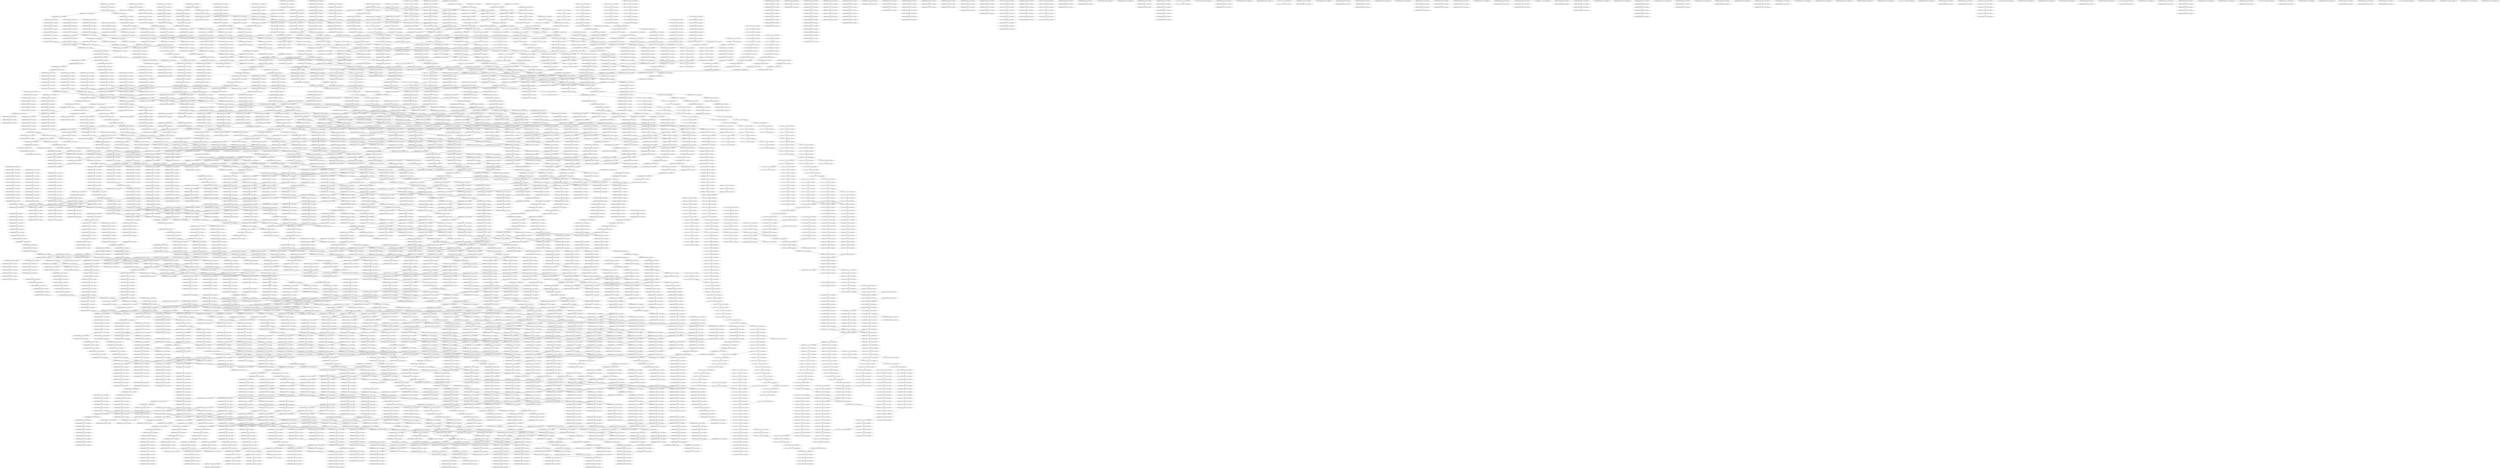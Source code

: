digraph G {
    "0000000000001000_101-117_COV:28_LEN:16" -> "0000000000010000_102-118_COV:29_LEN:16";
    "0000100000000000_19-35_COV:19_LEN:16" -> "0001000000000000_20-36_COV:19_LEN:16";
    "0000000000000000_57-73_COV:77_LEN:16" -> "0000000000000000_58-74_COV:76_LEN:16";
    "0000000000000000_67-83_COV:86_LEN:16" -> "0000000000000000_68-84_COV:98_LEN:16";
    "0000000100000000_29-44_COV:14_LEN:16" -> "0000001000000000_30-45_COV:14_LEN:16";
    "0100000000000000_48-63_COV:14_LEN:16" -> "1000000000000000_49-64_COV:16_LEN:16";
    "0000000000000000_28-44_COV:58_LEN:16" -> "0000000000000000_29-45_COV:59_LEN:16";
    "0000000000000001_75-90_COV:13_LEN:16" -> "0000000000000010_76-91_COV:15_LEN:16";
    "0000000000000000_105-121_COV:78_LEN:16" -> "0000000000000000_106-122_COV:80_LEN:16";
    "0000000000000000_100-116_COV:22_LEN:16" -> "0000000000000000_101-117_COV:21_LEN:16";
    "0000000000000000_40-56_COV:53_LEN:16" -> "0000000000000000_41-57_COV:54_LEN:16";
    "0010000000000000_70-85_COV:14_LEN:16" -> "0100000000000000_71-86_COV:15_LEN:16";
    "0000000000000000_25-41_COV:20_LEN:16" -> "0000000000000000_26-42_COV:20_LEN:16";
    "0000000000000000_59-74_COV:2387_LEN:16" -> "0000000000000000_60-76_COV:88_LEN:16";
    "0000000000000000_59-74_COV:2387_LEN:16" -> "0000000000000000_60-75_COV:2355_LEN:16";
    "1121101001201001_71-87_COV:17_LEN:16" -> "1211010012010010_72-88_COV:18_LEN:16";
    "0000000000000000_53-69_COV:33_LEN:16" -> "0000000000000000_54-70_COV:46_LEN:16";
    "0000000010000000_58-73_COV:17_LEN:16" -> "0000000100000000_59-74_COV:18_LEN:16";
    "0000000000000200_53-69_COV:18_LEN:16" -> "0000000000002000_54-70_COV:18_LEN:16";
    "0000000000000111_147-163_COV:15_LEN:16" -> "0000000000001111_148-164_COV:14_LEN:16";
    "0000000000000000_119-135_COV:79_LEN:16" -> "0000000000000000_120-136_COV:80_LEN:16";
    "0000000000000000_48-64_COV:42_LEN:16" -> "0000000000000000_49-65_COV:40_LEN:16";
    "0000000000000000_64-80_COV:115_LEN:16" -> "0000000000000000_65-81_COV:115_LEN:16";
    "0110000000100000_12-28_COV:17_LEN:16" -> "1100000001000000_13-29_COV:17_LEN:16";
    "0001100000000000_11-27_COV:30_LEN:16" -> "0011000000000000_12-28_COV:27_LEN:16";
    "0000000100000000_65-80_COV:15_LEN:16" -> "0000001000000000_66-81_COV:15_LEN:16";
    "0000000000000000_35-50_COV:2450_LEN:16" -> "0000000000000001_36-51_COV:30_LEN:16";
    "0000000000000000_35-50_COV:2450_LEN:16" -> "0000000000000000_36-52_COV:63_LEN:16";
    "0000000000000000_35-50_COV:2450_LEN:16" -> "0000000000000000_36-51_COV:2424_LEN:16";
    "0000000001000000_54-69_COV:15_LEN:16" -> "0000000010000000_55-70_COV:13_LEN:16";
    "0000000000000000_74-90_COV:59_LEN:16" -> "0000000000000000_75-91_COV:59_LEN:16";
    "0000000000000000_91-107_COV:74_LEN:16" -> "0000000000000000_92-108_COV:73_LEN:16";
    "0000000000000000_99-114_COV:1845_LEN:16" -> "0000000000000000_100-116_COV:67_LEN:16";
    "0000000000000000_99-114_COV:1845_LEN:16" -> "0000000000000000_100-115_COV:1816_LEN:16";
    "0000000000000000_115-131_COV:115_LEN:16" -> "0000000000000000_116-132_COV:113_LEN:16";
    "0000000000000000_46-62_COV:28_LEN:16" -> "0000000000000000_47-63_COV:28_LEN:16";
    "0000000010000000_132-147_COV:18_LEN:16" -> "0000000100000000_133-148_COV:18_LEN:16";
    "0000010000000010_100-115_COV:15_LEN:16" -> "0000100000000100_101-116_COV:14_LEN:16";
    "0000110000000000_109-124_COV:18_LEN:16" -> "0001100000000000_110-125_COV:19_LEN:16";
    "0200000000000000_66-82_COV:18_LEN:16" -> "2000000000000000_67-83_COV:18_LEN:16";
    "0000000000000000_112-128_COV:34_LEN:16" -> "0000000000000000_113-129_COV:34_LEN:16";
    "0000000000000000_144-160_COV:37_LEN:16" -> "0000000000000000_145-161_COV:33_LEN:16";
    "1000000000000000_48-63_COV:13_LEN:16" -> "0000000000000000_49-65_COV:39_LEN:16";
    "1000000000000000_48-63_COV:13_LEN:16" -> "0000000000000000_49-64_COV:1409_LEN:16";
    "0000000000000000_117-133_COV:60_LEN:16" -> "0000000000000000_118-134_COV:59_LEN:16";
    "0000000000000000_45-61_COV:28_LEN:16" -> "0000000000000000_46-62_COV:28_LEN:16";
    "0000000000000000_91-107_COV:21_LEN:16" -> "0000000000000000_93-109_COV:26_LEN:16";
    "0000000000000000_91-107_COV:21_LEN:16" -> "0000000000000000_93-108_COV:1956_LEN:16";
    "0000100000000000_34-49_COV:16_LEN:16" -> "0001000000000000_35-50_COV:18_LEN:16";
    "0000000110000000_52-69_COV:107_LEN:16" -> "0000001100000000_53-70_COV:108_LEN:16";
    "0000000000000000_49-65_COV:39_LEN:16" -> "0000000000000000_50-66_COV:39_LEN:16";
    "0000000000000000_87-103_COV:18_LEN:16" -> "0000000000000000_88-104_COV:15_LEN:16";
    "0000000000000000_34-50_COV:59_LEN:16" -> "0000000000000000_35-51_COV:64_LEN:16";
    "0000000000000000_115-131_COV:70_LEN:16" -> "0000000000000000_116-132_COV:73_LEN:16";
    "0000000000001000_64-79_COV:14_LEN:16" -> "0000000000010000_65-80_COV:13_LEN:16";
    "0000000000000000_70-86_COV:51_LEN:16" -> "0000000000000000_71-87_COV:50_LEN:16";
    "0000000000000000_52-68_COV:35_LEN:16" -> "0000000000000000_53-69_COV:39_LEN:16";
    "0000000010000000_106-121_COV:900_LEN:16" -> "0000000100000000_107-123_COV:23_LEN:16";
    "0000000010000000_106-121_COV:900_LEN:16" -> "0000000100000000_107-122_COV:888_LEN:16";
    "0000200000000000_62-78_COV:14_LEN:16" -> "0002000000000000_63-79_COV:14_LEN:16";
    "0000000000000000_136-152_COV:14_LEN:16" -> "0000000000000000_137-153_COV:17_LEN:16";
    "0000000000100000_73-88_COV:13_LEN:16" -> "0000000001000000_74-89_COV:13_LEN:16";
    "0000000000000100_26-41_COV:16_LEN:16" -> "0000000000001000_27-42_COV:17_LEN:16";
    "0000000000000000_133-149_COV:64_LEN:16" -> "0000000000000000_134-150_COV:63_LEN:16";
    "0000000000000000_94-110_COV:41_LEN:16" -> "0000000000000000_95-111_COV:41_LEN:16";
    "0000011000000000_8-24_COV:36_LEN:16" -> "0000110000000000_9-25_COV:32_LEN:16";
    "0000000000000000_102-118_COV:13_LEN:16" -> "0000000000000000_103-119_COV:13_LEN:16";
    "0000000000000000_142-158_COV:81_LEN:16" -> "0000000000000000_143-159_COV:74_LEN:16";
    "0000000000000000_85-101_COV:44_LEN:16" -> "0000000000000000_86-102_COV:46_LEN:16";
    "1001100000000001_99-118_COV:21_LEN:16" -> "0011000000000011_100-119_COV:19_LEN:16";
    "0000000000010000_148-163_COV:201_LEN:16" -> "0000000000100000_149-164_COV:189_LEN:16";
    "1111111111011111_37-53_COV:17_LEN:16" -> "1111111110111111_38-54_COV:17_LEN:16";
    "0100000000000000_124-139_COV:15_LEN:16" -> "1000000000000000_125-140_COV:13_LEN:16";
    "0000100000000000_64-79_COV:15_LEN:16" -> "0001000000000000_65-80_COV:15_LEN:16";
    "0000000000000000_124-140_COV:16_LEN:16" -> "0000000000000000_125-141_COV:17_LEN:16";
    "0000000001000000_35-50_COV:13_LEN:16" -> "0000000010000000_36-51_COV:13_LEN:16";
    "0000000000000000_62-78_COV:42_LEN:16" -> "0000000000000000_63-79_COV:40_LEN:16";
    "0000100000000000_92-107_COV:874_LEN:16" -> "0001000000000000_93-108_COV:870_LEN:16";
    "0100000000000000_52-68_COV:42_LEN:16" -> "1000000000000000_53-69_COV:42_LEN:16";
    "0100000000000000_95-110_COV:840_LEN:16" -> "1000000000000000_96-111_COV:838_LEN:16";
    "0100000000000000_95-110_COV:840_LEN:16" -> "1000000000000000_96-112_COV:23_LEN:16";
    "0111100000000000_19-35_COV:22_LEN:16" -> "1111000000000000_20-36_COV:22_LEN:16";
    "0000000100000000_93-108_COV:17_LEN:16" -> "0000001000000000_94-109_COV:17_LEN:16";
    "0000000000000000_22-37_COV:1930_LEN:16" -> "0000000000000000_23-38_COV:1930_LEN:16";
    "0000000000000000_22-37_COV:1930_LEN:16" -> "0000000000000000_23-39_COV:50_LEN:16";
    "0000002000000000_76-91_COV:14_LEN:16" -> "0000020000000000_77-92_COV:14_LEN:16";
    "1000000000000000_96-112_COV:41_LEN:16" -> "0000000000000000_97-113_COV:137_LEN:16";
    "0000000001000000_44-60_COV:24_LEN:16" -> "0000000010000000_45-61_COV:25_LEN:16";
    "1101110111000000_5-21_COV:29_LEN:16" -> "1011101110000000_6-22_COV:35_LEN:16";
    "0000000000000000_16-32_COV:17_LEN:16" -> "0000000000000000_17-33_COV:18_LEN:16";
    "0110001000000000_13-29_COV:17_LEN:16" -> "1100010000000000_14-30_COV:17_LEN:16";
    "0000000000000000_86-102_COV:36_LEN:16" -> "0000000000000000_87-103_COV:44_LEN:16";
    "0000000000010000_3-19_COV:59_LEN:16" -> "0000000000100000_4-20_COV:60_LEN:16";
    "0000000000000000_102-118_COV:67_LEN:16" -> "0000000000000000_103-119_COV:65_LEN:16";
    "0000000000100000_115-130_COV:16_LEN:16" -> "0000000001000000_116-131_COV:14_LEN:16";
    "0000100000000000_110-126_COV:27_LEN:16" -> "0001000000000000_111-127_COV:27_LEN:16";
    "1010020101100210_131-147_COV:32_LEN:16" -> "0100201011002101_132-148_COV:32_LEN:16";
    "0011100101011002_120-137_COV:22_LEN:16" -> "0111001010110020_121-138_COV:22_LEN:16";
    "0000000000000101_108-124_COV:14_LEN:16" -> "0000000000001011_109-125_COV:13_LEN:16";
    "0000000000000000_114-129_COV:1753_LEN:16" -> "0000000000000000_115-131_COV:53_LEN:16";
    "0000000000000000_114-129_COV:1753_LEN:16" -> "0000000000000000_115-130_COV:2688_LEN:16";
    "0000000000001000_83-99_COV:19_LEN:16" -> "0000000000010000_84-100_COV:21_LEN:16";
    "0001111111011111_8-24_COV:13_LEN:16" -> "0011111110111110_10-25_COV:193_LEN:16";
    "0000000000000000_74-90_COV:74_LEN:16" -> "0000000000000000_75-91_COV:77_LEN:16";
    "0000000000000000_56-72_COV:23_LEN:16" -> "0000000000000000_57-73_COV:23_LEN:16";
    "0000000000000000_89-104_COV:2008_LEN:16" -> "0000000000000000_90-106_COV:89_LEN:16";
    "0000000000000000_89-104_COV:2008_LEN:16" -> "0000000000000001_90-105_COV:32_LEN:16";
    "0000000000000000_89-104_COV:2008_LEN:16" -> "0000000000000000_90-105_COV:1931_LEN:16";
    "0000000000000000_96-112_COV:14_LEN:16" -> "0000000000000000_97-113_COV:27_LEN:16";
    "0001100000000000_11-27_COV:15_LEN:16" -> "0011000000000000_12-28_COV:16_LEN:16";
    "0011111110111100_10-26_COV:14_LEN:16" -> "0111111101111000_11-27_COV:14_LEN:16";
    "0000010000000000_48-64_COV:24_LEN:16" -> "0000100000000000_49-65_COV:23_LEN:16";
    "0000000000000010_60-75_COV:15_LEN:16" -> "0000000000000100_61-76_COV:14_LEN:16";
    "0000000000000000_125-142_COV:17_LEN:16" -> "0000000000000000_126-143_COV:16_LEN:16";
    "0000000000000000_57-73_COV:76_LEN:16" -> "0000000000000000_58-74_COV:77_LEN:16";
    "0000000000000000_56-72_COV:56_LEN:16" -> "0000000000000000_57-73_COV:58_LEN:16";
    "0001000000000000_111-127_COV:47_LEN:16" -> "0010000000000000_112-128_COV:45_LEN:16";
    "0000000000000000_89-105_COV:66_LEN:16" -> "0000000000000000_90-106_COV:66_LEN:16";
    "0000000000000000_144-160_COV:13_LEN:16" -> "0000000000000000_145-161_COV:13_LEN:16";
    "0000000000000000_124-140_COV:119_LEN:16" -> "0000000000000000_125-141_COV:119_LEN:16";
    "0110011111101011_117-134_COV:17_LEN:16" -> "1100111111010110_118-135_COV:17_LEN:16";
    "0000000000100000_26-41_COV:15_LEN:16" -> "0000000001000000_27-42_COV:14_LEN:16";
    "0000010000000000_20-35_COV:15_LEN:16" -> "0000100000000000_21-36_COV:15_LEN:16";
    "0000000000000000_137-153_COV:17_LEN:16" -> "0000000000000000_138-154_COV:17_LEN:16";
    "0000000000010000_85-100_COV:828_LEN:16" -> "0000000000100000_86-101_COV:818_LEN:16";
    "0000000000010000_85-100_COV:828_LEN:16" -> "0000000000100000_86-102_COV:16_LEN:16";
    "0000000000000000_114-130_COV:66_LEN:16" -> "0000000000000000_115-131_COV:99_LEN:16";
    "0000000000000000_96-112_COV:28_LEN:16" -> "0000000000000000_97-113_COV:33_LEN:16";
    "0000100000000000_133-148_COV:20_LEN:16" -> "0001000000000000_134-149_COV:19_LEN:16";
    "0000000000000000_80-96_COV:46_LEN:16" -> "0000000000000000_81-97_COV:43_LEN:16";
    "2010010010100110_82-98_COV:260_LEN:16" -> "0100100101001101_83-99_COV:287_LEN:16";
    "0000000010000000_88-104_COV:18_LEN:16" -> "0000000100000000_89-105_COV:19_LEN:16";
    "1011002001100210_131-147_COV:18_LEN:16" -> "0110020011002101_132-148_COV:18_LEN:16";
    "0000000000000001_52-67_COV:15_LEN:16" -> "0000000000000010_53-68_COV:14_LEN:16";
    "1000000000000000_100-115_COV:14_LEN:16" -> "0000000000000000_101-117_COV:83_LEN:16";
    "1000000000000000_100-115_COV:14_LEN:16" -> "0000000000000001_101-116_COV:16_LEN:16";
    "1000000000000000_100-115_COV:14_LEN:16" -> "0000000000000000_101-116_COV:1773_LEN:16";
    "0000000000000000_106-122_COV:46_LEN:16" -> "0000000000000000_107-123_COV:42_LEN:16";
    "0000000000000000_113-128_COV:1744_LEN:16" -> "0000000000000000_114-129_COV:1753_LEN:16";
    "0000000000000000_113-128_COV:1744_LEN:16" -> "0000000000000000_114-130_COV:35_LEN:16";
    "0000000000000000_125-141_COV:50_LEN:16" -> "0000000000000000_126-142_COV:50_LEN:16";
    "0000000000010000_61-76_COV:14_LEN:16" -> "0000000000100000_62-77_COV:14_LEN:16";
    "0000000000000000_130-146_COV:33_LEN:16" -> "0000000000000000_131-147_COV:33_LEN:16";
    "0000000000000000_132-148_COV:53_LEN:16" -> "0000000000000000_133-149_COV:52_LEN:16";
    "0000000010000000_44-60_COV:29_LEN:16" -> "0000000100000000_45-61_COV:29_LEN:16";
    "0000000000000000_108-124_COV:82_LEN:16" -> "0000000000000000_109-125_COV:82_LEN:16";
    "0000000000000000_85-101_COV:68_LEN:16" -> "0000000000000000_86-102_COV:67_LEN:16";
    "0000000000010000_42-58_COV:34_LEN:16" -> "0000000000100000_43-59_COV:33_LEN:16";
    "0000000000000000_26-42_COV:65_LEN:16" -> "0000000000000000_27-43_COV:63_LEN:16";
    "0000000000000000_137-153_COV:43_LEN:16" -> "0000000000000000_138-154_COV:42_LEN:16";
    "0000000000000000_25-41_COV:38_LEN:16" -> "0000000000000000_26-42_COV:39_LEN:16";
    "0100000010000000_106-121_COV:15_LEN:16" -> "1000000100000000_107-122_COV:15_LEN:16";
    "0001000000000000_111-127_COV:29_LEN:16" -> "0010000000000000_112-128_COV:29_LEN:16";
    "0011000100000000_12-28_COV:17_LEN:16" -> "0110001000000000_13-29_COV:18_LEN:16";
    "0000000000000000_121-137_COV:64_LEN:16" -> "0000000000000000_122-138_COV:62_LEN:16";
    "0000000000000000_90-106_COV:89_LEN:16" -> "0000000000000000_91-107_COV:85_LEN:16";
    "0010000000000000_51-67_COV:22_LEN:16" -> "0100000000000000_52-68_COV:22_LEN:16";
    "0000000000010000_55-70_COV:22_LEN:16" -> "0000000000100000_56-71_COV:19_LEN:16";
    "0000100000000000_19-35_COV:21_LEN:16" -> "0001000000000000_20-36_COV:21_LEN:16";
    "1111000000000011_104-119_COV:259_LEN:16" -> "1110000000000110_105-120_COV:265_LEN:16";
    "0010000000000000_51-67_COV:24_LEN:16" -> "0100000000000000_52-68_COV:27_LEN:16";
    "0000000000010000_36-52_COV:13_LEN:16" -> "0000000000100000_37-53_COV:13_LEN:16";
    "1111111211101002_66-82_COV:19_LEN:16" -> "1111112111010020_67-83_COV:18_LEN:16";
    "0100000000000000_95-111_COV:33_LEN:16" -> "1000000000000000_96-112_COV:31_LEN:16";
    "0000001000000000_41-57_COV:15_LEN:16" -> "0000010000000000_42-58_COV:15_LEN:16";
    "0000000000000000_26-42_COV:39_LEN:16" -> "0000000000000000_27-43_COV:41_LEN:16";
    "0000000000000000_123-139_COV:63_LEN:16" -> "0000000000000000_124-140_COV:57_LEN:16";
    "0000000000000000_121-137_COV:23_LEN:16" -> "0000000000000000_122-138_COV:22_LEN:16";
    "0000000000000000_24-40_COV:96_LEN:16" -> "0000000000000000_25-41_COV:110_LEN:16";
    "0000001000000000_119-134_COV:15_LEN:16" -> "0000010000000000_120-135_COV:16_LEN:16";
    "0000001000000000_40-56_COV:16_LEN:16" -> "0000010000000000_41-57_COV:16_LEN:16";
    "0000000000000000_69-85_COV:56_LEN:16" -> "0000000000000000_70-86_COV:54_LEN:16";
    "0000000000000000_25-40_COV:2862_LEN:16" -> "0000000000000000_26-42_COV:85_LEN:16";
    "0000000000000000_25-40_COV:2862_LEN:16" -> "0000000000000000_26-41_COV:2867_LEN:16";
    "0000000000000000_50-65_COV:1394_LEN:16" -> "0000000000000000_51-66_COV:1434_LEN:16";
    "1002101011102111_142-157_COV:303_LEN:16" -> "0021010111021110_143-158_COV:314_LEN:16";
    "0000000000000011_99-114_COV:14_LEN:16" -> "0000000000000110_100-115_COV:14_LEN:16";
    "0000000000000000_79-95_COV:65_LEN:16" -> "0000000000000001_80-96_COV:21_LEN:16";
    "0000000000000000_79-95_COV:65_LEN:16" -> "0000000000000000_80-96_COV:49_LEN:16";
    "0100201011002101_132-148_COV:32_LEN:16" -> "1002010110021010_134-149_COV:326_LEN:16";
    "0000000001000000_75-90_COV:13_LEN:16" -> "0000000010000000_76-91_COV:14_LEN:16";
    "0000000001000000_89-104_COV:14_LEN:16" -> "0000000010000000_90-105_COV:13_LEN:16";
    "0000000000000000_72-88_COV:19_LEN:16" -> "0000000000000000_73-89_COV:20_LEN:16";
    "0000000000000000_127-143_COV:55_LEN:16" -> "0000000000000000_128-144_COV:52_LEN:16";
    "0000000010000000_44-60_COV:18_LEN:16" -> "0000000100000000_45-61_COV:19_LEN:16";
    "0000000110000000_7-23_COV:17_LEN:16" -> "0000001100000000_8-24_COV:23_LEN:16";
    "0000000000010000_90-105_COV:16_LEN:16" -> "0000000000100000_91-106_COV:16_LEN:16";
    "0001000000000000_21-36_COV:16_LEN:16" -> "0010000000000000_22-37_COV:17_LEN:16";
    "0000010000000000_21-36_COV:14_LEN:16" -> "0000100000000000_22-37_COV:14_LEN:16";
    "1111111111111111_30-46_COV:20_LEN:16" -> "1111111111111110_31-47_COV:19_LEN:16";
    "0000000000000000_65-81_COV:24_LEN:16" -> "0000000000000000_66-82_COV:24_LEN:16";
    "0000000000000000_90-106_COV:75_LEN:16" -> "0000000000000000_91-107_COV:74_LEN:16";
    "0000000000001000_83-99_COV:18_LEN:16" -> "0000000000010000_84-100_COV:17_LEN:16";
    "0000000000002000_54-70_COV:15_LEN:16" -> "0000000000020000_55-71_COV:15_LEN:16";
    "0000000100000000_107-123_COV:44_LEN:16" -> "0000001000000000_108-124_COV:44_LEN:16";
    "0100000000000000_113-129_COV:16_LEN:16" -> "1000000000000000_114-130_COV:15_LEN:16";
    "0000000000000001_36-51_COV:30_LEN:16" -> "0000000000000010_37-52_COV:30_LEN:16";
    "0000000000100000_59-74_COV:15_LEN:16" -> "0000000001000000_60-75_COV:16_LEN:16";
    "0000000000000000_49-65_COV:40_LEN:16" -> "0000000000000000_50-66_COV:40_LEN:16";
    "1110100201001001_74-90_COV:27_LEN:16" -> "1101002010010010_75-91_COV:25_LEN:16";
    "0000010000000000_18-34_COV:21_LEN:16" -> "0000100000000000_19-35_COV:21_LEN:16";
    "0000000000000000_87-102_COV:1980_LEN:16" -> "0000000000000000_88-103_COV:2003_LEN:16";
    "0000000000000000_87-102_COV:1980_LEN:16" -> "0000000000000000_88-104_COV:16_LEN:16";
    "0000000000000000_87-102_COV:1980_LEN:16" -> "0000000000000001_88-103_COV:14_LEN:16";
    "1110111100000000_16-32_COV:26_LEN:16" -> "1101111000000000_17-33_COV:28_LEN:16";
    "0000000000000010_39-54_COV:1177_LEN:16" -> "0000000000000100_40-55_COV:1174_LEN:16";
    "0000000000000010_39-54_COV:1177_LEN:16" -> "0000000000000100_40-56_COV:35_LEN:16";
    "0000000002000000_64-79_COV:16_LEN:16" -> "0000000020000000_65-80_COV:18_LEN:16";
    "0000000000000000_18-34_COV:82_LEN:16" -> "0000000000000000_19-35_COV:81_LEN:16";
    "0001100000000000_11-27_COV:22_LEN:16" -> "0011000000000000_12-28_COV:22_LEN:16";
    "0000000000000000_75-91_COV:23_LEN:16" -> "0000000000000000_76-92_COV:25_LEN:16";
    "0000000000000020_137-153_COV:20_LEN:16" -> "0000000000000200_138-154_COV:21_LEN:16";
    "0000000020000000_143-159_COV:18_LEN:16" -> "0000000200000000_144-160_COV:18_LEN:16";
    "1100000001000000_13-29_COV:17_LEN:16" -> "1000000010000000_15-30_COV:350_LEN:16";
    "0000100000000000_27-42_COV:15_LEN:16" -> "0001000000000000_28-43_COV:17_LEN:16";
    "0000000000000000_39-55_COV:49_LEN:16" -> "0000000000000000_40-56_COV:53_LEN:16";
    "0000000000110000_3-19_COV:18_LEN:16" -> "0000000001100000_5-21_COV:16_LEN:16";
    "0000000000110000_3-19_COV:18_LEN:16" -> "0000000001100000_5-20_COV:658_LEN:16";
    "0000000000000000_58-74_COV:18_LEN:16" -> "0000000000000000_59-75_COV:17_LEN:16";
    "0000000010000000_44-60_COV:30_LEN:16" -> "0000000100000000_45-61_COV:29_LEN:16";
    "0000000000000000_120-136_COV:48_LEN:16" -> "0000000000000000_121-137_COV:50_LEN:16";
    "0000000011000000_5-21_COV:23_LEN:16" -> "0000000110000000_6-22_COV:26_LEN:16";
    "1101011110111111_120-137_COV:72_LEN:16" -> "1010111101111111_121-138_COV:72_LEN:16";
    "0000000001000000_104-120_COV:21_LEN:16" -> "0000000010000000_105-121_COV:23_LEN:16";
    "0000000000000000_50-66_COV:39_LEN:16" -> "0000000000000000_51-67_COV:29_LEN:16";
    "0000000000100000_85-100_COV:13_LEN:16" -> "0000000001000000_86-101_COV:13_LEN:16";
    "0000000000000100_82-98_COV:44_LEN:16" -> "0000000000001000_84-100_COV:15_LEN:16";
    "0000000000000100_82-98_COV:44_LEN:16" -> "0000000000001000_84-99_COV:827_LEN:16";
    "1111121101001201_68-84_COV:16_LEN:16" -> "1111211010012010_69-85_COV:17_LEN:16";
    "1001011111100110_119-135_COV:13_LEN:16" -> "0010111111001100_120-136_COV:16_LEN:16";
    "0010000000000000_57-72_COV:17_LEN:16" -> "0100000000000000_58-73_COV:16_LEN:16";
    "0000000000000100_37-52_COV:28_LEN:16" -> "0000000000001000_38-53_COV:14_LEN:16";
    "0000000000000000_87-103_COV:45_LEN:16" -> "0000000000000000_88-104_COV:48_LEN:16";
    "0000000000000000_81-97_COV:33_LEN:16" -> "0000000000000000_82-98_COV:35_LEN:16";
    "0000000000000000_112-128_COV:15_LEN:16" -> "0000000000000000_113-129_COV:14_LEN:16";
    "0000000000000100_127-142_COV:17_LEN:16" -> "0000000000001000_128-143_COV:18_LEN:16";
    "0000000000000000_22-38_COV:45_LEN:16" -> "0000000000000000_23-39_COV:44_LEN:16";
    "0000001000000000_17-33_COV:23_LEN:16" -> "0000010000000000_18-34_COV:23_LEN:16";
    "0000000000000000_25-41_COV:55_LEN:16" -> "0000000000000000_26-42_COV:55_LEN:16";
    "0000010000000000_48-64_COV:55_LEN:16" -> "0000100000000000_49-65_COV:56_LEN:16";
    "0001000100000000_11-27_COV:16_LEN:16" -> "0010001000000000_12-28_COV:22_LEN:16";
    "0000010000000000_24-39_COV:15_LEN:16" -> "0000100000000000_25-40_COV:21_LEN:16";
    "0000000000000000_142-158_COV:28_LEN:16" -> "0000000000000000_144-160_COV:37_LEN:16";
    "0000000000000000_142-158_COV:28_LEN:16" -> "0000000000000001_144-159_COV:308_LEN:16";
    "0000000000000000_142-158_COV:28_LEN:16" -> "0000000000000000_144-159_COV:1094_LEN:16";
    "0000000000000010_68-83_COV:13_LEN:16" -> "0000000000000100_69-84_COV:13_LEN:16";
    "0000000000000000_143-159_COV:17_LEN:16" -> "0000000000000000_144-160_COV:13_LEN:16";
    "1010012010010010_76-91_COV:261_LEN:16" -> "0100120100100101_77-92_COV:264_LEN:16";
    "0000000000000000_38-54_COV:28_LEN:16" -> "0000000000000000_39-55_COV:28_LEN:16";
    "0000000000000000_52-68_COV:30_LEN:16" -> "0000000000000000_53-69_COV:30_LEN:16";
    "0000000000000000_8-23_COV:219_LEN:16" -> "0000000000000000_9-24_COV:248_LEN:16";
    "0000000000000000_73-89_COV:108_LEN:16" -> "0000000000000000_74-90_COV:111_LEN:16";
    "0000000000000000_100-116_COV:67_LEN:16" -> "0000000000000000_101-117_COV:67_LEN:16";
    "0000000000001000_77-92_COV:14_LEN:16" -> "0000000000010000_78-93_COV:14_LEN:16";
    "0000000000000100_80-95_COV:22_LEN:16" -> "0000000000001000_81-96_COV:21_LEN:16";
    "0000000000000000_85-101_COV:49_LEN:16" -> "0000000000000000_86-102_COV:50_LEN:16";
    "0001000000000000_97-112_COV:21_LEN:16" -> "0010000000000000_98-113_COV:22_LEN:16";
    "0000000000002000_70-85_COV:13_LEN:16" -> "0000000000020000_71-86_COV:13_LEN:16";
    "0000000000000000_25-41_COV:64_LEN:16" -> "0000000000000000_27-42_COV:2864_LEN:16";
    "0000000000000000_25-41_COV:64_LEN:16" -> "0000000000000000_27-43_COV:67_LEN:16";
    "0000000000000000_25-41_COV:64_LEN:16" -> "0000000000000001_27-42_COV:14_LEN:16";
    "0000000000000000_133-149_COV:18_LEN:16" -> "0000000000000000_134-150_COV:19_LEN:16";
    "0000000002000000_142-158_COV:23_LEN:16" -> "0000000020000000_143-159_COV:23_LEN:16";
    "0000000000000000_89-105_COV:37_LEN:16" -> "0000000000000000_90-106_COV:36_LEN:16";
    "0000001000000000_46-62_COV:30_LEN:16" -> "0000010000000000_47-63_COV:30_LEN:16";
    "0000000000000000_136-152_COV:37_LEN:16" -> "0000000000000000_138-153_COV:1844_LEN:16";
    "0000000000000000_136-152_COV:37_LEN:16" -> "0000000000000000_138-154_COV:14_LEN:16";
    "1111110101002010_124-140_COV:22_LEN:16" -> "1111101010020101_125-141_COV:21_LEN:16";
    "0000000000000001_122-137_COV:21_LEN:16" -> "0000000000000010_123-138_COV:19_LEN:16";
    "0000000000000000_30-46_COV:64_LEN:16" -> "0000000000000000_31-47_COV:48_LEN:16";
    "0010000000000000_112-128_COV:33_LEN:16" -> "0100000000000000_113-129_COV:31_LEN:16";
    "0000000000000000_36-52_COV:119_LEN:16" -> "0000000000000000_37-53_COV:63_LEN:16";
    "0000000000000000_36-52_COV:119_LEN:16" -> "0000000000000001_37-53_COV:55_LEN:16";
    "0000000000000000_118-134_COV:40_LEN:16" -> "0000000000000000_119-135_COV:40_LEN:16";
    "0000000000000000_23-39_COV:132_LEN:16" -> "0000000000000000_24-40_COV:145_LEN:16";
    "1100000000000000_23-39_COV:21_LEN:16" -> "1000000000000000_24-40_COV:23_LEN:16";
    "0110000000001011_13-29_COV:22_LEN:16" -> "1100000000010111_14-30_COV:23_LEN:16";
    "0000000000001000_81-96_COV:21_LEN:16" -> "0000000000010000_82-97_COV:21_LEN:16";
    "0000000011001011_110-125_COV:278_LEN:16" -> "0000000110010111_111-126_COV:284_LEN:16";
    "0000010000000000_128-143_COV:13_LEN:16" -> "0000100000000000_129-144_COV:13_LEN:16";
    "0010000000001111_12-28_COV:21_LEN:16" -> "0100000000011111_13-29_COV:21_LEN:16";
    "0010000000000000_112-128_COV:16_LEN:16" -> "0100000000000000_113-129_COV:16_LEN:16";
    "0000000000000000_92-108_COV:36_LEN:16" -> "0000000000000000_93-109_COV:36_LEN:16";
    "0000000001000000_5-21_COV:54_LEN:16" -> "0000000010000000_6-22_COV:58_LEN:16";
    "0000000000000000_79-95_COV:69_LEN:16" -> "0000000000000000_80-96_COV:41_LEN:16";
    "0000000000000000_79-95_COV:69_LEN:16" -> "0000000000000001_80-96_COV:27_LEN:16";
    "0100000000000000_13-28_COV:21_LEN:16" -> "1000000000000000_14-29_COV:22_LEN:16";
    "0000000001000000_43-59_COV:32_LEN:16" -> "0000000010000000_44-60_COV:30_LEN:16";
    "1111111111211101_62-78_COV:16_LEN:16" -> "1111111112111010_63-79_COV:17_LEN:16";
    "0000000000100000_42-58_COV:30_LEN:16" -> "0000000001000000_43-59_COV:32_LEN:16";
    "0000000000000000_134-150_COV:21_LEN:16" -> "0000000000000000_135-151_COV:22_LEN:16";
    "0000000000000001_98-114_COV:29_LEN:16" -> "0000000000000010_99-115_COV:27_LEN:16";
    "0000001000000000_131-146_COV:20_LEN:16" -> "0000010000000000_132-147_COV:20_LEN:16";
    "1000000000000000_53-69_COV:34_LEN:16" -> "0000000000000000_54-70_COV:68_LEN:16";
    "0000000000020000_61-76_COV:17_LEN:16" -> "0000000000200000_62-77_COV:17_LEN:16";
    "0000000000000000_44-59_COV:1087_LEN:16" -> "0000000000000000_45-61_COV:34_LEN:16";
    "0000000000000000_44-59_COV:1087_LEN:16" -> "0000000000000000_45-60_COV:1094_LEN:16";
    "0100000000000000_52-68_COV:23_LEN:16" -> "1000000000000000_53-69_COV:22_LEN:16";
    "0000000000000000_33-48_COV:2539_LEN:16" -> "0000000000000000_34-50_COV:41_LEN:16";
    "0000000000000000_33-48_COV:2539_LEN:16" -> "0000000000000000_34-49_COV:2491_LEN:16";
    "0000000000000000_33-48_COV:2539_LEN:16" -> "0000000000000001_34-49_COV:28_LEN:16";
    "1000000000000000_53-69_COV:23_LEN:16" -> "0000000000000000_54-70_COV:50_LEN:16";
    "0000000010000000_105-121_COV:16_LEN:16" -> "0000000100000000_106-122_COV:16_LEN:16";
    "0000000000000000_103-119_COV:18_LEN:16" -> "0000000000000000_104-120_COV:16_LEN:16";
    "0000000000000000_75-91_COV:19_LEN:16" -> "0000000000000000_76-92_COV:21_LEN:16";
    "0000000000000000_58-74_COV:43_LEN:16" -> "0000000000000000_59-75_COV:42_LEN:16";
    "0000000000000000_76-92_COV:72_LEN:16" -> "0000000000000000_77-93_COV:70_LEN:16";
    "0000000000000000_123-139_COV:91_LEN:16" -> "0000000000000000_124-140_COV:83_LEN:16";
    "1111110111111111_55-70_COV:181_LEN:16" -> "1111101111111111_56-71_COV:187_LEN:16";
    "0000000000000000_48-64_COV:32_LEN:16" -> "0000000000000000_49-65_COV:33_LEN:16";
    "0000000000010000_29-44_COV:13_LEN:16" -> "0000000000100000_30-45_COV:13_LEN:16";
    "0000000010000000_45-60_COV:1174_LEN:16" -> "0000000100000000_46-62_COV:50_LEN:16";
    "0000000010000000_45-60_COV:1174_LEN:16" -> "0000000100000000_46-61_COV:1134_LEN:16";
    "0000000000000000_80-96_COV:126_LEN:16" -> "0000000000000000_81-97_COV:120_LEN:16";
    "0000000000000000_25-41_COV:27_LEN:16" -> "0000000000000000_26-42_COV:29_LEN:16";
    "1110001201001001_74-90_COV:14_LEN:16" -> "1100012010010010_75-91_COV:16_LEN:16";
    "1111101111000000_14-30_COV:19_LEN:16" -> "1111011110000000_15-31_COV:24_LEN:16";
    "0000000000000000_128-144_COV:50_LEN:16" -> "0000000000000000_129-145_COV:50_LEN:16";
    "0000000000001000_34-50_COV:14_LEN:16" -> "0000000000010000_35-51_COV:14_LEN:16";
    "0000000000001000_40-56_COV:20_LEN:16" -> "0000000000010000_41-57_COV:21_LEN:16";
    "0000000011000000_5-21_COV:19_LEN:16" -> "0000000110000000_7-23_COV:17_LEN:16";
    "0000000011000000_5-21_COV:19_LEN:16" -> "0000000110000000_7-22_COV:792_LEN:16";
    "0000000000000000_135-151_COV:64_LEN:16" -> "0000000000000000_136-152_COV:42_LEN:16";
    "0000000000000000_135-151_COV:64_LEN:16" -> "0000000000000002_136-152_COV:19_LEN:16";
    "0000000000000000_21-37_COV:72_LEN:16" -> "0000000000000000_22-38_COV:74_LEN:16";
    "0000100000000000_96-111_COV:13_LEN:16" -> "0001000000000000_97-112_COV:21_LEN:16";
    "0000000000000000_66-82_COV:43_LEN:16" -> "0000000000000000_67-83_COV:42_LEN:16";
    "0000000000000000_86-102_COV:58_LEN:16" -> "0000000000000000_87-103_COV:61_LEN:16";
    "0000000000000000_108-124_COV:84_LEN:16" -> "0000000000000000_109-125_COV:82_LEN:16";
    "0000000000000000_127-143_COV:22_LEN:16" -> "0000000000000000_128-144_COV:22_LEN:16";
    "0010000000000000_112-127_COV:908_LEN:16" -> "0100000000000000_113-129_COV:29_LEN:16";
    "0010000000000000_112-127_COV:908_LEN:16" -> "0100000000000000_113-128_COV:899_LEN:16";
    "0000000000020000_139-156_COV:18_LEN:16" -> "0000000000200000_142-157_COV:1068_LEN:16";
    "0001100111111010_115-132_COV:17_LEN:16" -> "0011001111110101_116-133_COV:17_LEN:16";
    "0000000001000000_86-102_COV:18_LEN:16" -> "0000000010000000_87-103_COV:19_LEN:16";
    "0000000000000000_30-45_COV:3000_LEN:16" -> "0000000000000000_31-46_COV:2973_LEN:16";
    "0000000000000000_30-45_COV:3000_LEN:16" -> "0000000000000000_31-47_COV:51_LEN:16";
    "0000000000000000_90-106_COV:39_LEN:16" -> "0000000000000000_91-107_COV:38_LEN:16";
    "0000000000000000_145-161_COV:43_LEN:16" -> "0000000000000000_146-162_COV:31_LEN:16";
    "1111111121110100_64-80_COV:26_LEN:16" -> "1111111211101002_66-82_COV:19_LEN:16";
    "1111111121110100_64-80_COV:26_LEN:16" -> "1111111211101000_66-82_COV:18_LEN:16";
    "1111111121110100_64-80_COV:26_LEN:16" -> "1111111211101001_66-81_COV:168_LEN:16";
    "0000000000000000_135-151_COV:30_LEN:16" -> "0000000000000002_136-152_COV:13_LEN:16";
    "0000000000000000_135-151_COV:30_LEN:16" -> "0000000000000000_136-152_COV:17_LEN:16";
    "0000000000000000_73-89_COV:59_LEN:16" -> "0000000000000000_74-90_COV:59_LEN:16";
    "0000000000000000_23-39_COV:54_LEN:16" -> "0000000000000000_24-40_COV:58_LEN:16";
    "0000000000000000_108-124_COV:78_LEN:16" -> "0000000000000000_109-125_COV:80_LEN:16";
    "0000000000000000_44-60_COV:24_LEN:16" -> "0000000000000000_45-61_COV:24_LEN:16";
    "0000000000000000_131-147_COV:33_LEN:16" -> "0000000000000000_132-148_COV:34_LEN:16";
    "0000000000000000_130-146_COV:25_LEN:16" -> "0000000000000000_131-147_COV:25_LEN:16";
    "0000000000000000_109-125_COV:47_LEN:16" -> "0000000000000000_110-126_COV:45_LEN:16";
    "0000000100000000_107-123_COV:33_LEN:16" -> "0000001000000000_108-124_COV:35_LEN:16";
    "0000000000000000_25-41_COV:57_LEN:16" -> "0000000000000000_26-42_COV:58_LEN:16";
    "0000100000000000_122-138_COV:16_LEN:16" -> "0001000000000000_123-139_COV:18_LEN:16";
    "0000011111111111_20-36_COV:17_LEN:16" -> "0000111111111111_21-37_COV:14_LEN:16";
    "0000000001000000_73-88_COV:13_LEN:16" -> "0000000010000000_74-89_COV:13_LEN:16";
    "0000000000000000_92-108_COV:84_LEN:16" -> "0000000000000000_93-109_COV:79_LEN:16";
    "0000000000000000_42-58_COV:31_LEN:16" -> "0000000000000000_43-59_COV:26_LEN:16";
    "0001000000000000_50-66_COV:19_LEN:16" -> "0010000000000000_51-67_COV:21_LEN:16";
    "0000000000000000_140-156_COV:38_LEN:16" -> "0000000000000000_141-157_COV:44_LEN:16";
    "0000000000000000_132-148_COV:20_LEN:16" -> "0000000000000000_133-149_COV:18_LEN:16";
    "0000000000000000_59-75_COV:63_LEN:16" -> "0000000000000000_61-77_COV:54_LEN:16";
    "0000000000000000_59-75_COV:63_LEN:16" -> "0000000000000001_61-76_COV:15_LEN:16";
    "0000000000000000_59-75_COV:63_LEN:16" -> "0000000000000000_61-76_COV:2351_LEN:16";
    "0101011102111000_144-160_COV:26_LEN:16" -> "1010111021110000_146-161_COV:287_LEN:16";
    "0000000000000010_38-54_COV:29_LEN:16" -> "0000000000000100_39-55_COV:29_LEN:16";
    "0000000000000000_26-42_COV:75_LEN:16" -> "0000000000000000_27-43_COV:72_LEN:16";
    "1101111000000000_17-33_COV:20_LEN:16" -> "1011110000000000_18-34_COV:20_LEN:16";
    "0000000110000000_7-22_COV:792_LEN:16" -> "0000001100000000_8-23_COV:1067_LEN:16";
    "0000000110000000_7-22_COV:792_LEN:16" -> "0000001100000000_8-24_COV:49_LEN:16";
    "1101111111011111_129-144_COV:101_LEN:16" -> "1011111110111111_130-145_COV:102_LEN:16";
    "0000000000000000_119-135_COV:18_LEN:16" -> "0000000000000000_120-136_COV:17_LEN:16";
    "0001100000000121_56-73_COV:75_LEN:16" -> "0011000000001211_57-74_COV:72_LEN:16";
    "0000000000000000_54-70_COV:52_LEN:16" -> "0000000000000000_55-71_COV:51_LEN:16";
    "0000000000000000_36-52_COV:91_LEN:16" -> "0000000000000000_37-53_COV:47_LEN:16";
    "0000000000000000_36-52_COV:91_LEN:16" -> "0000000000000001_37-53_COV:44_LEN:16";
    "0000000000000000_74-90_COV:89_LEN:16" -> "0000000000000000_75-91_COV:91_LEN:16";
    "0000000000000010_32-48_COV:18_LEN:16" -> "0000000000000100_33-49_COV:18_LEN:16";
    "0000000000000000_53-69_COV:32_LEN:16" -> "0000000000000000_54-70_COV:68_LEN:16";
    "0000000000000000_50-66_COV:38_LEN:16" -> "0000000000000000_51-67_COV:29_LEN:16";
    "1102121101021211_94-109_COV:108_LEN:16" -> "1021211010212111_95-110_COV:110_LEN:16";
    "0000000000000000_93-109_COV:70_LEN:16" -> "0000000000000000_94-110_COV:64_LEN:16";
    "0000000000000000_20-35_COV:1876_LEN:16" -> "0000000000000000_21-37_COV:33_LEN:16";
    "0000000000000000_20-35_COV:1876_LEN:16" -> "0000000000000000_21-36_COV:1886_LEN:16";
    "0000000000000000_21-38_COV:14_LEN:16" -> "0000000000000000_22-39_COV:15_LEN:16";
    "1111111011111111_40-56_COV:20_LEN:16" -> "1111110111111111_41-57_COV:22_LEN:16";
    "0000000000000001_98-114_COV:14_LEN:16" -> "0000000000000011_100-115_COV:13_LEN:16";
    "0000000000000001_98-114_COV:14_LEN:16" -> "0000000000000010_100-116_COV:25_LEN:16";
    "0000000000000001_98-114_COV:14_LEN:16" -> "0000000000000010_100-115_COV:856_LEN:16";
    "0000001000000000_108-124_COV:35_LEN:16" -> "0000010000000000_109-125_COV:32_LEN:16";
    "0000000000000000_136-152_COV:44_LEN:16" -> "0000000000000000_137-153_COV:43_LEN:16";
    "1111110111111111_55-71_COV:19_LEN:16" -> "1111101111111111_56-72_COV:19_LEN:16";
    "0000000000000000_78-94_COV:49_LEN:16" -> "0000000000000000_79-95_COV:49_LEN:16";
    "0000000000000000_107-123_COV:65_LEN:16" -> "0000000000000000_108-124_COV:65_LEN:16";
    "0000000000000000_140-156_COV:24_LEN:16" -> "0000000000000000_141-157_COV:24_LEN:16";
    "0000000000000000_71-87_COV:50_LEN:16" -> "0000000000000000_72-88_COV:50_LEN:16";
    "0000000000000000_146-162_COV:42_LEN:16" -> "0000000000000000_147-163_COV:42_LEN:16";
    "1000000000000000_96-112_COV:17_LEN:16" -> "0000000000000000_97-113_COV:45_LEN:16";
    "0000000000000100_65-80_COV:20_LEN:16" -> "0000000000001000_66-81_COV:19_LEN:16";
    "0010000000000000_88-103_COV:13_LEN:16" -> "0100000000000000_89-104_COV:14_LEN:16";
    "0000000001000000_44-60_COV:19_LEN:16" -> "0000000010000000_45-61_COV:17_LEN:16";
    "0000000200000000_144-160_COV:23_LEN:16" -> "0000002000000000_145-161_COV:22_LEN:16";
    "0000000000000000_47-63_COV:26_LEN:16" -> "0000000000000000_48-64_COV:32_LEN:16";
    "0000000010000000_108-123_COV:14_LEN:16" -> "0000000100000000_109-124_COV:14_LEN:16";
    "0100000000000000_18-34_COV:19_LEN:16" -> "1000000000000000_19-35_COV:16_LEN:16";
    "0000011000100000_8-24_COV:22_LEN:16" -> "0000110001000000_9-25_COV:21_LEN:16";
    "0000000000000000_73-89_COV:20_LEN:16" -> "0000000000000000_74-90_COV:20_LEN:16";
    "0000000000000000_34-50_COV:51_LEN:16" -> "0000000000000000_35-51_COV:50_LEN:16";
    "0000000000000000_94-110_COV:64_LEN:16" -> "0000000000000000_95-111_COV:65_LEN:16";
    "0000001000000000_47-62_COV:1146_LEN:16" -> "0000010000000000_48-64_COV:43_LEN:16";
    "0000001000000000_47-62_COV:1146_LEN:16" -> "0000010000000000_48-63_COV:1183_LEN:16";
    "0000000000011000_48-65_COV:98_LEN:16" -> "0000000000110000_49-66_COV:101_LEN:16";
    "0000000000000000_52-68_COV:30_LEN:16" -> "0000000000000000_53-69_COV:31_LEN:16";
    "0000000000000100_77-92_COV:15_LEN:16" -> "0000000000001000_78-93_COV:16_LEN:16";
    "0000000000010000_25-40_COV:15_LEN:16" -> "0000000000100000_26-41_COV:15_LEN:16";
    "1111111112111010_63-79_COV:17_LEN:16" -> "1111111121110100_64-80_COV:17_LEN:16";
    "0000000000000000_60-76_COV:23_LEN:16" -> "0000000000000000_61-77_COV:24_LEN:16";
    "0000000000000000_37-53_COV:23_LEN:16" -> "0000000000000000_38-54_COV:24_LEN:16";
    "0000000000000000_74-90_COV:111_LEN:16" -> "0000000000000000_75-91_COV:116_LEN:16";
    "0111111010100201_123-139_COV:27_LEN:16" -> "1111110101002010_124-140_COV:22_LEN:16";
    "0000001000000000_47-63_COV:21_LEN:16" -> "0000010000000000_48-64_COV:20_LEN:16";
    "0000000000000000_91-107_COV:43_LEN:16" -> "0000000000000000_92-108_COV:43_LEN:16";
    "1010010111100000_96-112_COV:16_LEN:16" -> "0100101111000000_98-113_COV:333_LEN:16";
    "1111001100201011_126-142_COV:14_LEN:16" -> "1110011002010110_127-143_COV:19_LEN:16";
    "0000000000000000_56-72_COV:40_LEN:16" -> "0000000000000000_57-73_COV:40_LEN:16";
    "0000010000000000_63-78_COV:16_LEN:16" -> "0000100000000000_64-79_COV:15_LEN:16";
    "0000000000002000_54-70_COV:18_LEN:16" -> "0000000000020000_55-71_COV:18_LEN:16";
    "0000000000010000_58-73_COV:16_LEN:16" -> "0000000000100000_59-74_COV:15_LEN:16";
    "0000000000000000_39-54_COV:1248_LEN:16" -> "0000000000000000_40-56_COV:25_LEN:16";
    "0000000000000000_39-54_COV:1248_LEN:16" -> "0000000000000000_40-55_COV:1240_LEN:16";
    "0000000000000010_24-39_COV:16_LEN:16" -> "0000000000000100_25-40_COV:19_LEN:16";
    "0000000000000001_131-146_COV:14_LEN:16" -> "0000000000000010_132-147_COV:14_LEN:16";
    "0000001000000000_17-32_COV:372_LEN:16" -> "0000010000000000_18-33_COV:381_LEN:16";
    "0000000000010000_42-58_COV:42_LEN:16" -> "0000000000100000_43-59_COV:42_LEN:16";
    "0000000000000000_142-158_COV:43_LEN:16" -> "0000000000000000_143-159_COV:31_LEN:16";
    "0010000000000000_45-61_COV:16_LEN:16" -> "0100000000000000_46-62_COV:16_LEN:16";
    "0000000000000000_126-142_COV:50_LEN:16" -> "0000000000000000_127-143_COV:53_LEN:16";
    "0000000001000000_87-103_COV:19_LEN:16" -> "0000000010000000_88-104_COV:18_LEN:16";
    "0000001100000000_8-24_COV:26_LEN:16" -> "0000011000000000_9-25_COV:21_LEN:16";
    "0000000000000000_61-77_COV:54_LEN:16" -> "0000000000000000_62-78_COV:50_LEN:16";
    "0000000000200000_56-72_COV:15_LEN:16" -> "0000000002000000_57-73_COV:16_LEN:16";
    "0000000020000000_144-159_COV:1031_LEN:16" -> "0000000200000000_145-161_COV:16_LEN:16";
    "0000000020000000_144-159_COV:1031_LEN:16" -> "0000000200000000_145-160_COV:1005_LEN:16";
    "0000000000001000_36-51_COV:21_LEN:16" -> "0000000000010000_37-52_COV:21_LEN:16";
    "0000000010000000_55-70_COV:13_LEN:16" -> "0000000100000000_56-71_COV:13_LEN:16";
    "0010000000000000_122-137_COV:16_LEN:16" -> "0100000000000000_123-138_COV:15_LEN:16";
    "0000100000011000_3-18_COV:253_LEN:16" -> "0001000000110000_4-20_COV:13_LEN:16";
    "0000100000011000_3-18_COV:253_LEN:16" -> "0001000000110000_4-19_COV:241_LEN:16";
    "0000000000000000_92-107_COV:1966_LEN:16" -> "0000000000000000_93-109_COV:26_LEN:16";
    "0000000000000000_92-107_COV:1966_LEN:16" -> "0000000000000000_93-108_COV:1956_LEN:16";
    "0000000000000000_21-37_COV:24_LEN:16" -> "0000000000000000_22-38_COV:23_LEN:16";
    "1011100000001000_11-26_COV:235_LEN:16" -> "0111000000010000_12-27_COV:285_LEN:16";
    "0000000000010000_94-109_COV:26_LEN:16" -> "0000000000100000_95-110_COV:26_LEN:16";
    "0000000000000000_31-47_COV:42_LEN:16" -> "0000000000000000_32-48_COV:41_LEN:16";
    "0101110211100000_147-162_COV:233_LEN:16" -> "1011102111000000_148-163_COV:215_LEN:16";
    "1000000000000000_96-112_COV:19_LEN:16" -> "0000000000000000_97-113_COV:101_LEN:16";
    "0000000001000000_79-94_COV:20_LEN:16" -> "0000000010000000_80-95_COV:20_LEN:16";
    "0000000000000000_108-124_COV:34_LEN:16" -> "0000000000000000_110-126_COV:34_LEN:16";
    "0000000000000000_108-124_COV:34_LEN:16" -> "0000000000000000_110-125_COV:1711_LEN:16";
    "1111111112111010_63-79_COV:23_LEN:16" -> "1111111121110100_64-80_COV:26_LEN:16";
    "0000000000020000_140-156_COV:14_LEN:16" -> "0000000000200000_141-157_COV:15_LEN:16";
    "0000000000000000_38-54_COV:30_LEN:16" -> "0000000000000000_39-55_COV:30_LEN:16";
    "0000000000000000_50-66_COV:47_LEN:16" -> "0000000000000000_51-67_COV:29_LEN:16";
    "0000000000000000_50-66_COV:47_LEN:16" -> "0000000000000002_51-67_COV:14_LEN:16";
    "1000000000000000_51-66_COV:13_LEN:16" -> "0000000000000001_52-67_COV:15_LEN:16";
    "1000000000000000_51-66_COV:13_LEN:16" -> "0000000000000000_52-68_COV:32_LEN:16";
    "1000000000000000_51-66_COV:13_LEN:16" -> "0000000000000002_52-67_COV:419_LEN:16";
    "1000000000000000_51-66_COV:13_LEN:16" -> "0000000000000000_52-67_COV:1008_LEN:16";
    "0000000000000000_116-132_COV:19_LEN:16" -> "0000000000000000_118-133_COV:2809_LEN:16";
    "0000000000000000_116-132_COV:19_LEN:16" -> "0000000000000000_118-134_COV:58_LEN:16";
    "0000000000000000_116-132_COV:19_LEN:16" -> "0000000000000001_118-133_COV:13_LEN:16";
    "0000000000000000_140-155_COV:1865_LEN:16" -> "0000000000000000_141-157_COV:20_LEN:16";
    "0000000000000000_140-155_COV:1865_LEN:16" -> "0000000000000000_141-156_COV:1960_LEN:16";
    "0000000000000000_147-163_COV:22_LEN:16" -> "0000000000000000_148-164_COV:17_LEN:16";
    "0000000000000000_28-44_COV:94_LEN:16" -> "0000000000000000_29-45_COV:91_LEN:16";
    "0000001000000000_46-62_COV:30_LEN:16" -> "0000010000000000_47-63_COV:29_LEN:16";
    "0110100112000000_94-113_COV:13_LEN:16" -> "1101001120000000_96-114_COV:14_LEN:16";
    "0000000000000000_88-104_COV:28_LEN:16" -> "0000000000000000_89-105_COV:28_LEN:16";
    "0000000000000000_63-79_COV:73_LEN:16" -> "0000000000000000_64-80_COV:72_LEN:16";
    "0000001000000000_20-35_COV:15_LEN:16" -> "0000010000000000_21-36_COV:14_LEN:16";
    "1011110000000000_102-117_COV:319_LEN:16" -> "0111100000000001_103-118_COV:267_LEN:16";
    "1011110000000000_102-117_COV:319_LEN:16" -> "0111100000000000_103-118_COV:17_LEN:16";
    "0000010000000000_73-88_COV:17_LEN:16" -> "0000100000000000_74-89_COV:17_LEN:16";
    "0010000000000000_51-67_COV:15_LEN:16" -> "0100000000000000_52-68_COV:14_LEN:16";
    "0000000000000000_16-32_COV:81_LEN:16" -> "0000000000000000_17-33_COV:83_LEN:16";
    "0000000012111010_62-78_COV:80_LEN:16" -> "0000000121110101_63-79_COV:75_LEN:16";
    "0000001000000000_70-85_COV:19_LEN:16" -> "0000010000000000_71-86_COV:20_LEN:16";
    "0000000001000000_127-142_COV:16_LEN:16" -> "0000000010000000_128-143_COV:15_LEN:16";
    "0000000000000000_85-101_COV:35_LEN:16" -> "0000000000000000_86-102_COV:36_LEN:16";
    "0001000000000000_134-149_COV:19_LEN:16" -> "0010000000000000_135-150_COV:18_LEN:16";
    "0000000000000000_33-49_COV:67_LEN:16" -> "0000000000000000_34-50_COV:62_LEN:16";
    "0000000100000000_106-122_COV:32_LEN:16" -> "0000001000000000_107-123_COV:32_LEN:16";
    "0000000000001000_124-139_COV:16_LEN:16" -> "0000000000010000_125-140_COV:15_LEN:16";
    "0000000000000000_30-46_COV:56_LEN:16" -> "0000000000000000_31-47_COV:42_LEN:16";
    "0000000100000000_16-32_COV:19_LEN:16" -> "0000001000000000_17-33_COV:21_LEN:16";
    "0011011111110111_127-142_COV:13_LEN:16" -> "0110111111101111_128-143_COV:15_LEN:16";
    "1000000000000000_57-72_COV:34_LEN:16" -> "0000000000000000_58-73_COV:2404_LEN:16";
    "1000000000000000_57-72_COV:34_LEN:16" -> "0000000000000002_58-73_COV:14_LEN:16";
    "1000000000000000_57-72_COV:34_LEN:16" -> "0000000000000000_58-74_COV:59_LEN:16";
    "0001000000000000_11-27_COV:68_LEN:16" -> "0010000000000000_12-28_COV:73_LEN:16";
    "0000000000000000_70-86_COV:124_LEN:16" -> "0000000000000000_71-87_COV:126_LEN:16";
    "0000000000100000_43-59_COV:33_LEN:16" -> "0000000001000000_44-60_COV:33_LEN:16";
    "0000000100000000_89-104_COV:870_LEN:16" -> "0000001000000000_90-106_COV:23_LEN:16";
    "0000000100000000_89-104_COV:870_LEN:16" -> "0000001000000000_90-105_COV:855_LEN:16";
    "0000000000000000_81-97_COV:18_LEN:16" -> "0000000000000000_82-98_COV:20_LEN:16";
    "0000010000000000_95-110_COV:15_LEN:16" -> "0000100000000000_96-111_COV:13_LEN:16";
    "0000000000000000_56-72_COV:74_LEN:16" -> "0000000000000000_57-73_COV:77_LEN:16";
    "0000000000000000_35-51_COV:65_LEN:16" -> "0000000000000000_36-52_COV:64_LEN:16";
    "0000000000000000_105-121_COV:18_LEN:16" -> "0000000000000000_106-122_COV:17_LEN:16";
    "0000000000000000_140-156_COV:17_LEN:16" -> "0000000000000000_141-157_COV:20_LEN:16";
    "0010000000000000_135-150_COV:18_LEN:16" -> "0100000000000000_136-151_COV:18_LEN:16";
    "0000000000000000_89-105_COV:41_LEN:16" -> "0000000000000000_90-106_COV:43_LEN:16";
    "0000000000000000_30-46_COV:72_LEN:16" -> "0000000000000000_31-47_COV:62_LEN:16";
    "0000000000000000_16-32_COV:104_LEN:16" -> "0000000000000000_17-33_COV:107_LEN:16";
    "1110000000000000_22-37_COV:327_LEN:16" -> "1100000000000000_23-38_COV:352_LEN:16";
    "0000000000000000_75-91_COV:77_LEN:16" -> "0000000000000000_76-92_COV:78_LEN:16";
    "0000000000000020_58-73_COV:15_LEN:16" -> "0000000000000200_59-74_COV:17_LEN:16";
    "0000000000000000_30-46_COV:30_LEN:16" -> "0000000000000000_31-47_COV:26_LEN:16";
    "0000000000000000_68-84_COV:149_LEN:16" -> "0000000000000000_69-85_COV:153_LEN:16";
    "0000000000000000_142-158_COV:40_LEN:16" -> "0000000000000000_143-159_COV:32_LEN:16";
    "0000000000000100_69-84_COV:13_LEN:16" -> "0000000000001000_70-85_COV:13_LEN:16";
    "0000000000000000_2-17_COV:164_LEN:16" -> "0000000000000000_3-18_COV:177_LEN:16";
    "0000000000000000_38-54_COV:21_LEN:16" -> "0000000000000000_39-55_COV:21_LEN:16";
    "1000000000000000_23-39_COV:13_LEN:16" -> "0000000000000000_24-40_COV:57_LEN:16";
    "1111111110111111_52-68_COV:37_LEN:16" -> "1111111101111111_53-69_COV:40_LEN:16";
    "1101011102121101_88-103_COV:81_LEN:16" -> "1010111021211010_89-104_COV:84_LEN:16";
    "0000000000000000_43-59_COV:28_LEN:16" -> "0000000000000000_44-60_COV:28_LEN:16";
    "0000000000000000_48-64_COV:33_LEN:16" -> "0000000000000000_49-65_COV:31_LEN:16";
    "0000000000000000_98-114_COV:43_LEN:16" -> "0000000000000000_99-115_COV:44_LEN:16";
    "0000000000000000_110-126_COV:46_LEN:16" -> "0000000000000000_111-127_COV:48_LEN:16";
    "0100010000000000_52-67_COV:16_LEN:16" -> "1000100000000000_53-68_COV:16_LEN:16";
    "0011010011000000_93-113_COV:19_LEN:16" -> "0110100110000000_94-114_COV:20_LEN:16";
    "1000000000000000_19-34_COV:338_LEN:16" -> "0000000000000000_20-35_COV:1876_LEN:16";
    "1000000000000000_19-34_COV:338_LEN:16" -> "0000000000000000_20-36_COV:49_LEN:16";
    "1000000000000000_19-34_COV:338_LEN:16" -> "0000000000000000_20-37_COV:13_LEN:16";
    "0000000000000100_78-93_COV:15_LEN:16" -> "0000000000001000_79-94_COV:16_LEN:16";
    "1110111110000000_16-32_COV:14_LEN:16" -> "1101111100000000_17-33_COV:14_LEN:16";
    "0000010000000000_48-64_COV:43_LEN:16" -> "0000100000000000_49-65_COV:44_LEN:16";
    "0000000000000000_92-108_COV:40_LEN:16" -> "0000000000000000_93-109_COV:39_LEN:16";
    "0000000000000000_39-55_COV:21_LEN:16" -> "0000000000000000_40-56_COV:20_LEN:16";
    "0121110101101111_70-85_COV:91_LEN:16" -> "1211101011011111_71-86_COV:86_LEN:16";
    "0000000000000000_14-29_COV:268_LEN:16" -> "0000000000000000_15-30_COV:305_LEN:16";
    "0000000000000000_107-123_COV:41_LEN:16" -> "0000000000000000_108-124_COV:40_LEN:16";
    "0000000000000000_143-159_COV:31_LEN:16" -> "0000000000000000_144-160_COV:22_LEN:16";
    "0100000000000000_106-121_COV:15_LEN:16" -> "1000000000000000_107-122_COV:15_LEN:16";
    "0000000001000000_43-59_COV:30_LEN:16" -> "0000000010000000_44-60_COV:29_LEN:16";
    "0000000000000000_129-145_COV:18_LEN:16" -> "0000000000000000_130-146_COV:19_LEN:16";
    "1000100000000000_15-30_COV:280_LEN:16" -> "0001000000000000_16-31_COV:308_LEN:16";
    "0000000000000000_106-122_COV:35_LEN:16" -> "0000000000000000_107-123_COV:34_LEN:16";
    "0001000000000000_73-88_COV:20_LEN:16" -> "0010000000000000_74-89_COV:19_LEN:16";
    "0000000000000000_86-102_COV:26_LEN:16" -> "0000000000000000_87-103_COV:27_LEN:16";
    "0100000000000000_77-92_COV:24_LEN:16" -> "1000000000000000_78-93_COV:26_LEN:16";
    "0000000000000000_89-105_COV:74_LEN:16" -> "0000000000000000_90-106_COV:75_LEN:16";
    "1000000000000000_53-69_COV:17_LEN:16" -> "0000000000000000_54-70_COV:40_LEN:16";
    "1000000000000000_133-148_COV:13_LEN:16" -> "0000000000000000_134-150_COV:23_LEN:16";
    "1000000000000000_133-148_COV:13_LEN:16" -> "0000000000000001_134-149_COV:15_LEN:16";
    "1000000000000000_133-148_COV:13_LEN:16" -> "0000000000000000_134-149_COV:2869_LEN:16";
    "0000000000110000_4-19_COV:639_LEN:16" -> "0000000001100000_5-21_COV:16_LEN:16";
    "0000000000110000_4-19_COV:639_LEN:16" -> "0000000001100000_5-20_COV:658_LEN:16";
    "0000000000000000_137-154_COV:17_LEN:16" -> "0000000000000000_138-155_COV:19_LEN:16";
    "0000000000000000_115-131_COV:19_LEN:16" -> "0000000000000000_116-132_COV:19_LEN:16";
    "0000000000000001_80-95_COV:26_LEN:16" -> "0000000000000010_81-96_COV:14_LEN:16";
    "0000000000000000_75-91_COV:59_LEN:16" -> "0000000000000000_76-92_COV:63_LEN:16";
    "1001111111011110_9-25_COV:15_LEN:16" -> "0011111110111100_10-26_COV:14_LEN:16";
    "0000100000000000_92-108_COV:22_LEN:16" -> "0001000000000000_93-109_COV:20_LEN:16";
    "1110000000000000_22-38_COV:21_LEN:16" -> "1100000000000000_23-39_COV:21_LEN:16";
    "0000000000000000_65-81_COV:41_LEN:16" -> "0000000000000000_66-82_COV:43_LEN:16";
    "0002000000000000_79-94_COV:14_LEN:16" -> "0020000000000000_80-95_COV:14_LEN:16";
    "1110111010111101_115-132_COV:101_LEN:16" -> "1101110101111011_116-134_COV:16_LEN:16";
    "1110111010111101_115-132_COV:101_LEN:16" -> "1101110101111011_116-133_COV:89_LEN:16";
    "0000000000000010_144-159_COV:443_LEN:16" -> "0000000000000100_145-160_COV:420_LEN:16";
    "0000000000000000_139-154_COV:1870_LEN:16" -> "0000000000000000_140-156_COV:38_LEN:16";
    "0000000000000000_139-154_COV:1870_LEN:16" -> "0000000000000000_140-155_COV:1865_LEN:16";
    "0000000000000000_109-125_COV:31_LEN:16" -> "0000000000000000_110-126_COV:28_LEN:16";
    "0000000000000000_121-137_COV:75_LEN:16" -> "0000000000000000_122-138_COV:75_LEN:16";
    "0000000001100000_104-119_COV:15_LEN:16" -> "0000000011000000_105-120_COV:17_LEN:16";
    "0000000000000000_68-84_COV:98_LEN:16" -> "0000000000000000_69-85_COV:96_LEN:16";
    "0000000000000000_113-129_COV:43_LEN:16" -> "0000000000000000_114-130_COV:42_LEN:16";
    "0000001000000000_84-99_COV:16_LEN:16" -> "0000010000000000_85-100_COV:14_LEN:16";
    "0100000000000000_52-68_COV:51_LEN:16" -> "1000000000000000_53-69_COV:51_LEN:16";
    "0100110100110000_91-111_COV:18_LEN:16" -> "1001101001100000_92-112_COV:19_LEN:16";
    "0000000000000000_120-136_COV:127_LEN:16" -> "0000000000000000_121-137_COV:126_LEN:16";
    "1111011111111111_43-59_COV:21_LEN:16" -> "1110111111111111_44-60_COV:21_LEN:16";
    "0000000000000000_39-55_COV:24_LEN:16" -> "0000000000000000_40-56_COV:21_LEN:16";
    "0000000000000010_35-50_COV:24_LEN:16" -> "0000000000000100_36-51_COV:25_LEN:16";
    "0000000101111111_18-34_COV:27_LEN:16" -> "0000001011111111_19-35_COV:24_LEN:16";
    "0000000010000000_6-22_COV:58_LEN:16" -> "0000000100000000_7-23_COV:61_LEN:16";
    "0000000000000000_131-147_COV:66_LEN:16" -> "0000000000000000_132-148_COV:69_LEN:16";
    "0000000000000000_115-131_COV:46_LEN:16" -> "0000000000000000_116-132_COV:46_LEN:16";
    "0000000110001000_7-23_COV:16_LEN:16" -> "0000001100010000_8-24_COV:13_LEN:16";
    "0000001001000000_44-59_COV:15_LEN:16" -> "0000010010000000_45-60_COV:13_LEN:16";
    "1001001110011010_84-100_COV:15_LEN:16" -> "0010011100110100_85-101_COV:16_LEN:16";
    "0000000000011000_2-18_COV:31_LEN:16" -> "0000000000110000_3-19_COV:24_LEN:16";
    "0000000000000100_34-49_COV:378_LEN:16" -> "0000000000001000_35-50_COV:372_LEN:16";
    "0000000000000100_34-49_COV:378_LEN:16" -> "0000000000001000_35-51_COV:13_LEN:16";
    "0000000010000000_76-91_COV:14_LEN:16" -> "0000000100000000_77-92_COV:13_LEN:16";
    "0000000000000000_29-45_COV:78_LEN:16" -> "0000000000000000_30-46_COV:81_LEN:16";
    "0000000000000000_42-57_COV:1219_LEN:16" -> "0000000000000000_43-58_COV:1217_LEN:16";
    "0000000000000000_42-57_COV:1219_LEN:16" -> "0000000000000000_43-59_COV:28_LEN:16";
    "0000000000000000_80-96_COV:28_LEN:16" -> "0000000000000000_81-97_COV:30_LEN:16";
    "0000000000000000_121-137_COV:60_LEN:16" -> "0000000000000000_122-138_COV:55_LEN:16";
    "0000000000000000_68-84_COV:127_LEN:16" -> "0000000000000000_69-85_COV:128_LEN:16";
    "0000000000000000_85-101_COV:29_LEN:16" -> "0000000000000000_86-102_COV:30_LEN:16";
    "0000000000000000_144-160_COV:18_LEN:16" -> "0000000000000000_145-161_COV:17_LEN:16";
    "1000100000000000_15-31_COV:18_LEN:16" -> "0001000000000000_16-32_COV:19_LEN:16";
    "0000000000000000_30-46_COV:60_LEN:16" -> "0000000000000000_31-47_COV:55_LEN:16";
    "0000000002000000_57-73_COV:19_LEN:16" -> "0000000020000000_58-74_COV:18_LEN:16";
    "0000000000000000_62-78_COV:47_LEN:16" -> "0000000000000000_63-79_COV:42_LEN:16";
    "0000000000000100_101-116_COV:860_LEN:16" -> "0000000000001000_102-117_COV:894_LEN:16";
    "0000011000000000_9-24_COV:1162_LEN:16" -> "0000110000000000_10-26_COV:19_LEN:16";
    "0000011000000000_9-24_COV:1162_LEN:16" -> "0000110000000000_10-25_COV:846_LEN:16";
    "0000011000000000_9-24_COV:1162_LEN:16" -> "0000110000000001_10-25_COV:287_LEN:16";
    "0000000000000000_14-30_COV:16_LEN:16" -> "0000000000000000_15-31_COV:22_LEN:16";
    "2000000000000000_67-82_COV:433_LEN:16" -> "0000000000000000_68-84_COV:149_LEN:16";
    "2000000000000000_67-82_COV:433_LEN:16" -> "0000000000000001_68-83_COV:17_LEN:16";
    "2000000000000000_67-82_COV:433_LEN:16" -> "0000000000000000_68-83_COV:2684_LEN:16";
    "1111110111100000_13-29_COV:17_LEN:16" -> "1111101111000000_14-30_COV:19_LEN:16";
    "0000000000000000_63-79_COV:50_LEN:16" -> "0000000000000000_64-80_COV:49_LEN:16";
    "0000000000000000_122-138_COV:79_LEN:16" -> "0000000000000000_123-139_COV:82_LEN:16";
    "0000000000000000_138-154_COV:118_LEN:16" -> "0000000000000000_139-155_COV:120_LEN:16";
    "0000000000000100_39-55_COV:51_LEN:16" -> "0000000000001000_40-56_COV:50_LEN:16";
    "0000000000000000_55-71_COV:17_LEN:16" -> "0000000000000000_56-72_COV:17_LEN:16";
    "0001101110111000_2-18_COV:14_LEN:16" -> "0011011101110000_3-19_COV:14_LEN:16";
    "0000000000000000_69-85_COV:56_LEN:16" -> "0000000000000000_70-86_COV:51_LEN:16";
    "0000001000000000_107-123_COV:32_LEN:16" -> "0000010000000000_108-124_COV:32_LEN:16";
    "0110101110212110_87-102_COV:82_LEN:16" -> "1101011102121101_88-103_COV:81_LEN:16";
    "0000000200000000_59-75_COV:19_LEN:16" -> "0000002000000000_60-76_COV:17_LEN:16";
    "0000001000000000_94-109_COV:17_LEN:16" -> "0000010000000000_95-110_COV:15_LEN:16";
    "0000000000000000_123-139_COV:82_LEN:16" -> "0000000000000000_124-140_COV:74_LEN:16";
    "0000000000000000_103-119_COV:16_LEN:16" -> "0000000000000000_104-120_COV:17_LEN:16";
    "1000000000000110_1-16_COV:142_LEN:16" -> "0000000000001100_2-17_COV:775_LEN:16";
    "0000000000000000_108-124_COV:38_LEN:16" -> "0000000000000000_109-125_COV:37_LEN:16";
    "0000000000000000_6-22_COV:17_LEN:16" -> "0000000000000000_7-23_COV:19_LEN:16";
    "0000000000000000_111-127_COV:33_LEN:16" -> "0000000000000000_113-128_COV:1744_LEN:16";
    "0000000000000000_111-127_COV:33_LEN:16" -> "0000000000000000_113-129_COV:38_LEN:16";
    "0000000000000000_16-32_COV:16_LEN:16" -> "0000000000000000_17-33_COV:16_LEN:16";
    "0000000002000000_142-158_COV:19_LEN:16" -> "0000000020000000_143-159_COV:18_LEN:16";
    "0000000000000000_46-62_COV:36_LEN:16" -> "0000000000000000_47-63_COV:39_LEN:16";
    "0000000000000000_17-33_COV:26_LEN:16" -> "0000000000000000_18-34_COV:24_LEN:16";
    "0000000000000000_32-48_COV:56_LEN:16" -> "0000000000000000_33-49_COV:57_LEN:16";
    "0011000000000000_12-28_COV:56_LEN:16" -> "0110000000000000_13-29_COV:59_LEN:16";
    "0020000000000000_64-80_COV:14_LEN:16" -> "0200000000000000_66-81_COV:433_LEN:16";
    "0000000000000001_31-47_COV:18_LEN:16" -> "0000000000000010_32-48_COV:18_LEN:16";
    "0000100000000000_91-107_COV:18_LEN:16" -> "0001000000000000_92-108_COV:17_LEN:16";
    "0000000000000000_90-106_COV:73_LEN:16" -> "0000000000000000_91-107_COV:73_LEN:16";
    "1000000000101111_15-31_COV:27_LEN:16" -> "0000000001011111_16-32_COV:25_LEN:16";
    "0000000000000000_75-91_COV:129_LEN:16" -> "0000000000000000_76-92_COV:132_LEN:16";
    "0000110000000000_10-26_COV:19_LEN:16" -> "0001100000000000_11-27_COV:18_LEN:16";
    "0000010000000000_120-135_COV:16_LEN:16" -> "0000100000000000_121-136_COV:18_LEN:16";
    "0000000000000000_55-71_COV:54_LEN:16" -> "0000000000000000_56-72_COV:56_LEN:16";
    "0000000000000000_75-91_COV:51_LEN:16" -> "0000000000000000_76-92_COV:52_LEN:16";
    "0000000000011000_2-18_COV:19_LEN:16" -> "0000000000110000_3-19_COV:19_LEN:16";
    "0000000000000000_69-84_COV:2664_LEN:16" -> "0000000000000000_70-86_COV:42_LEN:16";
    "0000000000000000_69-84_COV:2664_LEN:16" -> "0000000000000000_70-85_COV:2646_LEN:16";
    "0010000000000000_54-69_COV:17_LEN:16" -> "0100000000000000_55-70_COV:19_LEN:16";
    "0000000000000000_105-121_COV:36_LEN:16" -> "0000000000000000_106-122_COV:35_LEN:16";
    "0000000000000000_68-84_COV:36_LEN:16" -> "0000000000000000_69-85_COV:35_LEN:16";
    "0000000000000000_77-93_COV:54_LEN:16" -> "0000000000000000_78-94_COV:55_LEN:16";
    "0000000000000000_62-78_COV:42_LEN:16" -> "0000000000000000_63-79_COV:40_LEN:16";
    "0000000000000010_99-115_COV:58_LEN:16" -> "0000000000000100_100-116_COV:50_LEN:16";
    "0000000000000000_54-70_COV:97_LEN:16" -> "0000000000000000_55-71_COV:97_LEN:16";
    "0101100210101110_138-153_COV:301_LEN:16" -> "1011002101011101_139-155_COV:13_LEN:16";
    "0101100210101110_138-153_COV:301_LEN:16" -> "1011002101011102_139-154_COV:294_LEN:16";
    "0000000000001000_95-110_COV:16_LEN:16" -> "0000000000010000_96-111_COV:14_LEN:16";
    "0000000000000000_42-58_COV:27_LEN:16" -> "0000000000000000_43-59_COV:26_LEN:16";
    "0000000000000000_124-141_COV:17_LEN:16" -> "0000000000000000_125-142_COV:17_LEN:16";
    "0000000000000000_20-36_COV:133_LEN:16" -> "0000000000000000_21-37_COV:134_LEN:16";
    "0000000000010000_103-119_COV:43_LEN:16" -> "0000000000100000_104-120_COV:45_LEN:16";
    "0000000010000000_87-102_COV:13_LEN:16" -> "0000000100000000_88-103_COV:14_LEN:16";
    "0000000000000000_22-38_COV:74_LEN:16" -> "0000000000000000_23-39_COV:74_LEN:16";
    "0000000000000200_138-154_COV:21_LEN:16" -> "0000000000002000_139-155_COV:17_LEN:16";
    "0000000000000000_111-127_COV:87_LEN:16" -> "0000000000000000_112-128_COV:83_LEN:16";
    "0000000000000000_82-98_COV:34_LEN:16" -> "0000000000000000_83-99_COV:33_LEN:16";
    "0000000001000000_136-151_COV:20_LEN:16" -> "0000000010000000_137-152_COV:13_LEN:16";
    "0000200000000000_63-78_COV:428_LEN:16" -> "0002000000000000_64-80_COV:20_LEN:16";
    "0000200000000000_63-78_COV:428_LEN:16" -> "0002000000000000_64-79_COV:422_LEN:16";
    "1111111111110111_49-64_COV:211_LEN:16" -> "1111111111101111_50-65_COV:212_LEN:16";
    "0000000000000000_127-143_COV:67_LEN:16" -> "0000000000000000_128-144_COV:68_LEN:16";
    "0000000000000000_111-127_COV:48_LEN:16" -> "0000000000000000_112-128_COV:48_LEN:16";
    "0000000001100000_4-20_COV:24_LEN:16" -> "0000000011000000_5-21_COV:26_LEN:16";
    "0000000000000001_144-159_COV:308_LEN:16" -> "0000000000000010_145-160_COV:296_LEN:16";
    "0000000000000200_138-154_COV:16_LEN:16" -> "0000000000002000_139-155_COV:16_LEN:16";
    "0000100000000000_110-126_COV:18_LEN:16" -> "0001000000000000_111-127_COV:19_LEN:16";
    "0000010000000000_71-86_COV:20_LEN:16" -> "0000100000000000_72-87_COV:20_LEN:16";
    "0010101100201011_127-142_COV:42_LEN:16" -> "0101011002010110_128-143_COV:51_LEN:16";
    "0000001111111111_19-35_COV:18_LEN:16" -> "0000011111111111_20-36_COV:17_LEN:16";
    "0000110000000000_10-26_COV:47_LEN:16" -> "0001100000000000_11-27_COV:44_LEN:16";
    "0000000000000000_73-89_COV:20_LEN:16" -> "0000000000000000_74-90_COV:21_LEN:16";
    "0000000000000000_83-99_COV:36_LEN:16" -> "0000000000000000_84-100_COV:38_LEN:16";
    "0000000110011111_111-128_COV:33_LEN:16" -> "0000001100111111_112-129_COV:18_LEN:16";
    "0000000000000000_138-154_COV:43_LEN:16" -> "0000000000000000_139-155_COV:43_LEN:16";
    "0000001100101111_112-127_COV:276_LEN:16" -> "0000011001011111_113-128_COV:280_LEN:16";
    "0000000000000000_124-140_COV:83_LEN:16" -> "0000000000000000_125-141_COV:83_LEN:16";
    "0000000000000000_38-54_COV:63_LEN:16" -> "0000000000000000_39-55_COV:66_LEN:16";
    "1111111111111011_33-49_COV:14_LEN:16" -> "1111111111110111_34-50_COV:14_LEN:16";
    "1000000000000000_53-68_COV:1285_LEN:16" -> "0000000000000001_54-69_COV:18_LEN:16";
    "1000000000000000_53-68_COV:1285_LEN:16" -> "0000000000000000_54-69_COV:2353_LEN:16";
    "1000000000000000_53-68_COV:1285_LEN:16" -> "0000000000000000_54-70_COV:16_LEN:16";
    "1011111112111010_63-79_COV:16_LEN:16" -> "0111111121110100_64-80_COV:19_LEN:16";
    "0000000000000000_101-117_COV:40_LEN:16" -> "0000000000000000_102-118_COV:39_LEN:16";
    "0012111010110111_69-84_COV:93_LEN:16" -> "0121110101101111_70-85_COV:91_LEN:16";
    "0000000000000000_44-60_COV:28_LEN:16" -> "0000000000000000_45-61_COV:28_LEN:16";
    "0000000000000000_68-84_COV:85_LEN:16" -> "0000000000000000_69-85_COV:83_LEN:16";
    "0000000000200000_142-158_COV:36_LEN:16" -> "0000000002000000_143-159_COV:37_LEN:16";
    "0000000000000000_36-52_COV:59_LEN:16" -> "0000000000000000_38-54_COV:76_LEN:16";
    "0000000000000000_36-52_COV:59_LEN:16" -> "0000000000000001_38-53_COV:1172_LEN:16";
    "0000000000000000_36-52_COV:59_LEN:16" -> "0000000000000000_38-53_COV:1237_LEN:16";
    "0100000000000000_113-129_COV:29_LEN:16" -> "1000000000000000_114-130_COV:27_LEN:16";
    "0000000000000000_104-120_COV:40_LEN:16" -> "0000000000000000_105-121_COV:41_LEN:16";
    "0000000000000000_49-65_COV:36_LEN:16" -> "0000000000000000_50-66_COV:38_LEN:16";
    "0100000000011111_13-29_COV:15_LEN:16" -> "1000000000111111_15-30_COV:259_LEN:16";
    "1111111011111111_40-56_COV:13_LEN:16" -> "1111110111111111_41-57_COV:14_LEN:16";
    "0000000000100000_30-45_COV:13_LEN:16" -> "0000000001000000_31-46_COV:14_LEN:16";
    "0000000000000000_57-73_COV:55_LEN:16" -> "0000000000000000_58-74_COV:56_LEN:16";
    "1000000000000000_114-130_COV:15_LEN:16" -> "0000000000000000_115-131_COV:57_LEN:16";
    "0000100000000000_19-34_COV:382_LEN:16" -> "0001000000000000_20-35_COV:399_LEN:16";
    "0000000000100000_86-102_COV:17_LEN:16" -> "0000000001000000_87-103_COV:19_LEN:16";
    "1000000000000000_96-111_COV:838_LEN:16" -> "0000000000000000_97-113_COV:56_LEN:16";
    "1000000000000000_96-111_COV:838_LEN:16" -> "0000000000000000_97-112_COV:2700_LEN:16";
    "0000000000000000_65-81_COV:19_LEN:16" -> "0000000000000000_67-83_COV:35_LEN:16";
    "0000000000000000_65-81_COV:19_LEN:16" -> "0000000000000000_67-82_COV:2353_LEN:16";
    "0000000000000000_65-81_COV:19_LEN:16" -> "0000000000000002_67-82_COV:15_LEN:16";
    "0100010000000000_113-128_COV:14_LEN:16" -> "1000100000000000_114-129_COV:15_LEN:16";
    "0000100000000000_110-126_COV:14_LEN:16" -> "0001000000000000_111-127_COV:14_LEN:16";
    "0100000000000000_51-67_COV:37_LEN:16" -> "1000000000000000_53-69_COV:17_LEN:16";
    "0100000000000000_51-67_COV:37_LEN:16" -> "1000000000000000_53-68_COV:1285_LEN:16";
    "0000000100000000_118-133_COV:14_LEN:16" -> "0000001000000000_119-134_COV:15_LEN:16";
    "1000000000000000_114-130_COV:15_LEN:16" -> "0000000000000000_115-131_COV:46_LEN:16";
    "0001000000000000_50-66_COV:22_LEN:16" -> "0010000000000000_51-67_COV:24_LEN:16";
    "0000000000000100_63-78_COV:14_LEN:16" -> "0000000000001000_64-79_COV:14_LEN:16";
    "1211010012010010_72-88_COV:15_LEN:16" -> "2110100120100100_73-89_COV:15_LEN:16";
    "1111111111101111_36-52_COV:18_LEN:16" -> "1111111111011111_37-53_COV:17_LEN:16";
    "0000000000000000_96-112_COV:31_LEN:16" -> "0000000000000000_97-113_COV:41_LEN:16";
    "1010110020101100_129-144_COV:318_LEN:16" -> "0101100201011001_130-146_COV:26_LEN:16";
    "1010110020101100_129-144_COV:318_LEN:16" -> "0101100201011002_130-145_COV:310_LEN:16";
    "0000000000000000_120-136_COV:68_LEN:16" -> "0000000000000000_121-137_COV:69_LEN:16";
    "0000000000000000_84-100_COV:79_LEN:16" -> "0000000000000000_85-101_COV:84_LEN:16";
    "0000000000000000_126-142_COV:53_LEN:16" -> "0000000000000000_127-143_COV:55_LEN:16";
    "0000000000000000_31-47_COV:62_LEN:16" -> "0000000000000000_32-48_COV:63_LEN:16";
    "0011001110010101_116-133_COV:19_LEN:16" -> "0110011100101011_117-134_COV:23_LEN:16";
    "0000000000000000_120-136_COV:22_LEN:16" -> "0000000000000000_121-137_COV:23_LEN:16";
    "0001101110111000_2-18_COV:28_LEN:16" -> "0011011101110000_3-19_COV:28_LEN:16";
    "0000001000000000_107-123_COV:25_LEN:16" -> "0000010000000000_108-124_COV:26_LEN:16";
    "1101110111000000_5-21_COV:16_LEN:16" -> "1011101110000000_6-22_COV:20_LEN:16";
    "0000000000100000_41-56_COV:16_LEN:16" -> "0000000001000000_42-57_COV:15_LEN:16";
    "0000000000000000_93-109_COV:48_LEN:16" -> "0000000000000000_94-110_COV:45_LEN:16";
    "0001000000000000_87-102_COV:13_LEN:16" -> "0010000000000000_88-103_COV:13_LEN:16";
    "1110111111111111_44-59_COV:196_LEN:16" -> "1101111111111111_45-60_COV:199_LEN:16";
    "0000000000000000_136-152_COV:39_LEN:16" -> "0000000000000000_137-153_COV:42_LEN:16";
    "0000000000000000_146-162_COV:31_LEN:16" -> "0000000000000000_147-163_COV:34_LEN:16";
    "1111101111110101_134-149_COV:121_LEN:16" -> "1111011111101012_135-150_COV:121_LEN:16";
    "1111110111111010_132-148_COV:18_LEN:16" -> "1111101111110101_134-149_COV:121_LEN:16";
    "1100001001111111_3-18_COV:138_LEN:16" -> "1000010011111110_4-19_COV:147_LEN:16";
    "0000001100010000_7-23_COV:28_LEN:16" -> "0000011000100000_8-24_COV:22_LEN:16";
    "0000000000000000_78-94_COV:176_LEN:16" -> "0000000000000000_79-95_COV:168_LEN:16";
    "0000000100000000_67-82_COV:14_LEN:16" -> "0000001000000000_68-83_COV:14_LEN:16";
    "0000000000000000_17-33_COV:46_LEN:16" -> "0000000000000000_18-34_COV:44_LEN:16";
    "0000000000000000_108-124_COV:30_LEN:16" -> "0000000000000000_109-125_COV:31_LEN:16";
    "0000000000000000_33-49_COV:71_LEN:16" -> "0000000000000000_34-50_COV:69_LEN:16";
    "0110111111101111_128-143_COV:15_LEN:16" -> "1101111111011111_129-144_COV:101_LEN:16";
    "0000000000000000_45-61_COV:24_LEN:16" -> "0000000000000000_47-62_COV:1072_LEN:16";
    "0000000000011000_102-117_COV:15_LEN:16" -> "0000000000110000_103-118_COV:15_LEN:16";
    "0001000000000000_130-145_COV:13_LEN:16" -> "0010000000000000_131-146_COV:13_LEN:16";
    "0000000100000000_46-62_COV:18_LEN:16" -> "0000001000000000_47-63_COV:18_LEN:16";
    "0000000000000000_101-117_COV:21_LEN:16" -> "0000000000000000_102-118_COV:20_LEN:16";
    "0000000001000000_44-59_COV:1157_LEN:16" -> "0000000010000000_45-60_COV:1174_LEN:16";
    "0000000001000000_44-59_COV:1157_LEN:16" -> "0000000010000000_45-61_COV:22_LEN:16";
    "0001000000000000_20-35_COV:399_LEN:16" -> "0010000000000000_21-36_COV:408_LEN:16";
    "0000001000000000_17-33_COV:22_LEN:16" -> "0000010000000000_18-34_COV:21_LEN:16";
    "0000000001000000_68-83_COV:13_LEN:16" -> "0000000010000000_69-84_COV:13_LEN:16";
    "1100000000000000_14-29_COV:914_LEN:16" -> "1000000000000000_15-31_COV:15_LEN:16";
    "1100000000000000_14-29_COV:914_LEN:16" -> "1000000000000000_15-30_COV:1046_LEN:16";
    "0000000000000000_106-122_COV:80_LEN:16" -> "0000000000000000_107-123_COV:79_LEN:16";
    "0000100000000100_101-116_COV:14_LEN:16" -> "0001000000001000_102-117_COV:15_LEN:16";
    "0000000000001000_27-42_COV:17_LEN:16" -> "0000000000010000_28-43_COV:18_LEN:16";
    "1001100201011002_129-145_COV:19_LEN:16" -> "0011002010110021_130-146_COV:17_LEN:16";
    "0000000000000000_131-147_COV:198_LEN:16" -> "0000000000000000_132-148_COV:212_LEN:16";
    "0000000000000000_52-68_COV:25_LEN:16" -> "0000000000000000_53-69_COV:26_LEN:16";
    "0000000000000000_136-152_COV:16_LEN:16" -> "0000000000000000_137-153_COV:17_LEN:16";
    "0000000000000010_38-54_COV:35_LEN:16" -> "0000000000000100_39-55_COV:34_LEN:16";
    "0000000000010000_37-52_COV:21_LEN:16" -> "0000000000100000_38-53_COV:14_LEN:16";
    "0000000000000010_67-82_COV:16_LEN:16" -> "0000000000000100_68-83_COV:16_LEN:16";
    "0000000000000000_106-122_COV:40_LEN:16" -> "0000000000000000_107-123_COV:41_LEN:16";
    "0100110100101111_91-107_COV:240_LEN:16" -> "1001101001011110_92-108_COV:253_LEN:16";
    "0000000000000000_127-143_COV:65_LEN:16" -> "0000000000000000_128-144_COV:65_LEN:16";
    "0000000010000000_105-121_COV:48_LEN:16" -> "0000000100000000_106-122_COV:50_LEN:16";
    "0000000000000000_72-88_COV:43_LEN:16" -> "0000000000000000_73-89_COV:41_LEN:16";
    "0000000001000000_104-120_COV:47_LEN:16" -> "0000000010000000_105-121_COV:48_LEN:16";
    "0000000000000000_22-39_COV:15_LEN:16" -> "0000000000000000_23-40_COV:16_LEN:16";
    "0000000000000000_41-57_COV:29_LEN:16" -> "0000000000000000_42-58_COV:26_LEN:16";
    "0000000000000000_140-156_COV:18_LEN:16" -> "0000000000000000_141-157_COV:21_LEN:16";
    "0000000000000000_57-73_COV:53_LEN:16" -> "0000000000000000_58-74_COV:53_LEN:16";
    "0000010000000000_48-64_COV:30_LEN:16" -> "0000100000000000_49-65_COV:30_LEN:16";
    "0000000000000000_29-45_COV:19_LEN:16" -> "0000000000000000_30-46_COV:19_LEN:16";
    "1000000000000000_122-137_COV:19_LEN:16" -> "0000000000000000_123-138_COV:2785_LEN:16";
    "1000000000000000_122-137_COV:19_LEN:16" -> "0000000000000000_123-139_COV:80_LEN:16";
    "0000000010000000_93-108_COV:16_LEN:16" -> "0000000100000000_94-109_COV:15_LEN:16";
    "0000000000000001_116-131_COV:17_LEN:16" -> "0000000000000010_117-132_COV:18_LEN:16";
    "1100000000000000_23-39_COV:15_LEN:16" -> "1000000000000000_24-40_COV:14_LEN:16";
    "0000000000000010_81-97_COV:20_LEN:16" -> "0000000000000100_82-98_COV:19_LEN:16";
    "0000000000000100_87-102_COV:16_LEN:16" -> "0000000000001000_88-103_COV:16_LEN:16";
    "1111111111211101_62-78_COV:14_LEN:16" -> "1111111112111010_63-79_COV:23_LEN:16";
    "0000000000000000_106-122_COV:80_LEN:16" -> "0000000000000000_107-123_COV:80_LEN:16";
    "0000000000010000_129-144_COV:19_LEN:16" -> "0000000000100000_130-145_COV:18_LEN:16";
    "0000000000000000_46-62_COV:51_LEN:16" -> "0000000000000000_48-63_COV:1410_LEN:16";
    "0000000000000000_46-62_COV:51_LEN:16" -> "0000000000000000_48-64_COV:40_LEN:16";
    "0000010000000000_47-63_COV:39_LEN:16" -> "0000100000000000_49-65_COV:20_LEN:16";
    "0000010000000000_47-63_COV:39_LEN:16" -> "0000100000000000_49-64_COV:1206_LEN:16";
    "0000110000000000_10-25_COV:846_LEN:16" -> "0001100000000000_11-26_COV:840_LEN:16";
    "0000110000000000_10-25_COV:846_LEN:16" -> "0001100000000000_11-27_COV:22_LEN:16";
    "0000000000100000_43-59_COV:21_LEN:16" -> "0000000001000000_44-60_COV:19_LEN:16";
    "0000000000000000_18-34_COV:44_LEN:16" -> "0000000000000000_19-35_COV:48_LEN:16";
    "0000000000000000_89-105_COV:14_LEN:16" -> "0000000000000000_90-106_COV:14_LEN:16";
    "0000000000000000_90-106_COV:36_LEN:16" -> "0000000000000000_91-107_COV:35_LEN:16";
    "0110000000000000_13-29_COV:21_LEN:16" -> "1100000000000000_14-30_COV:23_LEN:16";
    "0000000000000100_82-98_COV:18_LEN:16" -> "0000000000001000_83-99_COV:19_LEN:16";
    "0000000000000000_49-65_COV:84_LEN:16" -> "0000000000000000_50-66_COV:84_LEN:16";
    "0000000000000000_108-123_COV:1738_LEN:16" -> "0000000000000000_109-124_COV:1712_LEN:16";
    "0000000000000000_108-123_COV:1738_LEN:16" -> "0000000000000000_109-125_COV:46_LEN:16";
    "0000100000000000_48-64_COV:32_LEN:16" -> "0001000000000000_50-66_COV:42_LEN:16";
    "0000100000000000_48-64_COV:32_LEN:16" -> "0001000000000000_50-65_COV:1201_LEN:16";
    "0000100000000000_85-100_COV:13_LEN:16" -> "0001000000000000_86-101_COV:14_LEN:16";
    "1101011002010110_128-143_COV:264_LEN:16" -> "1010110020101100_129-144_COV:318_LEN:16";
    "0111111101111000_11-27_COV:13_LEN:16" -> "1111111011110000_12-28_COV:14_LEN:16";
    "0000010000000000_96-111_COV:14_LEN:16" -> "0000100000000000_97-112_COV:24_LEN:16";
    "0000010000000000_27-42_COV:18_LEN:16" -> "0000100000000000_28-43_COV:16_LEN:16";
    "1000000100000000_7-23_COV:29_LEN:16" -> "0000001000000000_8-24_COV:89_LEN:16";
    "0000000000000000_38-54_COV:22_LEN:16" -> "0000000000000000_39-55_COV:20_LEN:16";
    "0101111000000000_101-117_COV:17_LEN:16" -> "1011110000000001_102-118_COV:14_LEN:16";
    "1000000000000000_15-31_COV:15_LEN:16" -> "0000000000000000_16-32_COV:17_LEN:16";
    "0000000001000000_143-158_COV:15_LEN:16" -> "0000000010000000_144-159_COV:14_LEN:16";
    "0000000000011000_3-18_COV:809_LEN:16" -> "0000000000110000_4-19_COV:639_LEN:16";
    "0000000000011000_3-18_COV:809_LEN:16" -> "0000000000110000_4-20_COV:36_LEN:16";
    "0000000000011000_3-18_COV:809_LEN:16" -> "0000000000110001_4-19_COV:160_LEN:16";
    "0010000000000000_64-79_COV:20_LEN:16" -> "0100000000000000_65-80_COV:21_LEN:16";
    "1111101011002010_123-140_COV:19_LEN:16" -> "1111010110020101_124-141_COV:28_LEN:16";
    "0000000000000000_78-94_COV:137_LEN:16" -> "0000000000000001_80-95_COV:26_LEN:16";
    "0000000000000000_78-94_COV:137_LEN:16" -> "0000000000000000_80-96_COV:38_LEN:16";
    "0000000000000000_78-94_COV:137_LEN:16" -> "0000000000000000_80-95_COV:2778_LEN:16";
    "0000000000000000_78-94_COV:137_LEN:16" -> "0000000000000001_80-96_COV:13_LEN:16";
    "0000000000000000_113-129_COV:72_LEN:16" -> "0000000000000000_114-130_COV:69_LEN:16";
    "0000010000000000_48-64_COV:47_LEN:16" -> "0000100000000000_49-65_COV:46_LEN:16";
    "1000000100000000_107-122_COV:15_LEN:16" -> "0000001000000000_108-124_COV:20_LEN:16";
    "1000000100000000_107-122_COV:15_LEN:16" -> "0000001000000000_108-123_COV:895_LEN:16";
    "0000000000000000_9-25_COV:13_LEN:16" -> "0000000000000000_10-26_COV:13_LEN:16";
    "0000020000000000_62-78_COV:18_LEN:16" -> "0000200000000000_63-79_COV:18_LEN:16";
    "0000001000000000_72-87_COV:18_LEN:16" -> "0000010000000000_73-88_COV:17_LEN:16";
    "1000000000000000_50-65_COV:16_LEN:16" -> "0000000000000000_51-66_COV:1434_LEN:16";
    "0000000001000000_104-120_COV:16_LEN:16" -> "0000000010000000_105-121_COV:16_LEN:16";
    "0000000000000001_37-53_COV:24_LEN:16" -> "0000000000000010_38-54_COV:22_LEN:16";
    "0000001000000100_1-17_COV:18_LEN:16" -> "0000010000001000_2-18_COV:21_LEN:16";
    "0000000000000100_103-118_COV:16_LEN:16" -> "0000000000001000_104-119_COV:15_LEN:16";
    "0011000000000000_12-28_COV:27_LEN:16" -> "0110000000000000_13-29_COV:27_LEN:16";
    "0000000000000000_76-92_COV:174_LEN:16" -> "0000000000000000_77-93_COV:173_LEN:16";
    "0000000000000010_81-97_COV:13_LEN:16" -> "0000000000000100_82-98_COV:13_LEN:16";
    "0000000000000010_64-79_COV:20_LEN:16" -> "0000000000000100_65-80_COV:20_LEN:16";
    "0000000000000000_44-60_COV:19_LEN:16" -> "0000000000000000_45-61_COV:21_LEN:16";
    "0100000000000000_46-62_COV:14_LEN:16" -> "1000000000000000_47-63_COV:14_LEN:16";
    "0000000000000000_37-53_COV:30_LEN:16" -> "0000000000000000_38-54_COV:30_LEN:16";
    "0000000000000000_43-58_COV:1217_LEN:16" -> "0000000000000000_44-59_COV:1087_LEN:16";
    "0000000000000000_43-58_COV:1217_LEN:16" -> "0000000000000001_44-59_COV:151_LEN:16";
    "0000000000000000_43-58_COV:1217_LEN:16" -> "0000000000000000_44-60_COV:23_LEN:16";
    "0000000000020000_134-149_COV:16_LEN:16" -> "0000000000200000_135-150_COV:15_LEN:16";
    "0001100000000010_11-26_COV:36_LEN:16" -> "0011000000000100_12-27_COV:30_LEN:16";
    "0000000000000000_35-51_COV:46_LEN:16" -> "0000000000000000_36-52_COV:44_LEN:16";
    "0000000000000000_65-81_COV:91_LEN:16" -> "0000000000000000_66-82_COV:94_LEN:16";
    "0000000000000000_78-93_COV:2739_LEN:16" -> "0000000000000000_79-95_COV:53_LEN:16";
    "0000000000000000_78-93_COV:2739_LEN:16" -> "0000000000000000_79-94_COV:2717_LEN:16";
    "0000000000000000_78-93_COV:2739_LEN:16" -> "0000000000000001_79-94_COV:15_LEN:16";
    "0011010010111100_93-109_COV:260_LEN:16" -> "0110100101111000_94-110_COV:275_LEN:16";
    "0212111111011101_104-119_COV:111_LEN:16" -> "2121111110111011_105-120_COV:104_LEN:16";
    "1101111100000000_17-32_COV:273_LEN:16" -> "1011111000000000_18-33_COV:287_LEN:16";
    "0000000000000000_130-147_COV:23_LEN:16" -> "0000000000000000_131-148_COV:23_LEN:16";
    "0000000000000001_98-114_COV:19_LEN:16" -> "0000000000000010_99-115_COV:19_LEN:16";
    "0000000000000000_90-106_COV:66_LEN:16" -> "0000000000000000_91-107_COV:72_LEN:16";
    "0000000000000020_131-146_COV:13_LEN:16" -> "0000000000000200_132-147_COV:14_LEN:16";
    "1101111011100000_5-20_COV:149_LEN:16" -> "1011110111000000_6-21_COV:191_LEN:16";
    "0110111111121110_61-77_COV:14_LEN:16" -> "1101111111211101_62-78_COV:16_LEN:16";
    "0000000000001000_62-77_COV:14_LEN:16" -> "0000000000010000_63-78_COV:14_LEN:16";
    "0010000000000000_50-66_COV:34_LEN:16" -> "0100000000000000_51-67_COV:37_LEN:16";
    "0000000000000000_95-111_COV:30_LEN:16" -> "0000000000000000_96-112_COV:31_LEN:16";
    "0000000000000000_85-101_COV:20_LEN:16" -> "0000000000000000_86-102_COV:20_LEN:16";
    "0010000000000000_51-66_COV:1246_LEN:16" -> "0100000000000000_52-67_COV:1248_LEN:16";
    "0010000000000000_51-66_COV:1246_LEN:16" -> "0100000000000000_52-68_COV:16_LEN:16";
    "1111111101111111_53-68_COV:182_LEN:16" -> "1111111011111111_54-69_COV:179_LEN:16";
    "0000000000000000_71-87_COV:20_LEN:16" -> "0000000000000000_72-88_COV:19_LEN:16";
    "0000000000000000_17-33_COV:31_LEN:16" -> "0000000000000000_19-35_COV:35_LEN:16";
    "0000000000000000_17-33_COV:31_LEN:16" -> "0000000000000000_19-34_COV:1523_LEN:16";
    "0010000000000000_111-127_COV:28_LEN:16" -> "0100000000000000_112-128_COV:30_LEN:16";
    "0001100000000000_11-27_COV:44_LEN:16" -> "0011000000000000_12-28_COV:45_LEN:16";
    "0000000000001111_148-163_COV:206_LEN:16" -> "0000000000011111_149-164_COV:177_LEN:16";
    "0000000000001111_148-163_COV:206_LEN:16" -> "0000000000011110_149-165_COV:17_LEN:16";
    "0110021010111011_140-156_COV:13_LEN:16" -> "1100210101110111_141-157_COV:13_LEN:16";
    "1000000000000000_56-71_COV:20_LEN:16" -> "0000000000000000_57-73_COV:49_LEN:16";
    "1000000000000000_56-71_COV:20_LEN:16" -> "0000000000000000_57-72_COV:2402_LEN:16";
    "1000000000000000_56-71_COV:20_LEN:16" -> "0000000000000001_57-72_COV:17_LEN:16";
    "1000000000000000_56-71_COV:20_LEN:16" -> "0000000000000002_57-72_COV:15_LEN:16";
    "0000000100000000_74-89_COV:13_LEN:16" -> "0000000100000000_74-89_COV:13_LEN:16";
    "1121110100001001_71-87_COV:18_LEN:16" -> "1211101000010010_72-88_COV:24_LEN:16";
    "0000000001100000_4-20_COV:40_LEN:16" -> "0000000011000000_5-21_COV:38_LEN:16";
    "0000000100000000_83-98_COV:16_LEN:16" -> "0000001000000000_84-99_COV:16_LEN:16";
    "1011001010111021_139-155_COV:28_LEN:16" -> "0110010101110211_140-156_COV:25_LEN:16";
    "0000000000000000_17-33_COV:81_LEN:16" -> "0000000000000000_18-34_COV:82_LEN:16";
    "0120100100101001_80-96_COV:246_LEN:16" -> "1201001001010011_81-97_COV:232_LEN:16";
    "0000000200000000_60-75_COV:438_LEN:16" -> "0000002000000000_61-77_COV:14_LEN:16";
    "0000000200000000_60-75_COV:438_LEN:16" -> "0000002000000000_61-76_COV:433_LEN:16";
    "0010000000000000_20-35_COV:13_LEN:16" -> "0010000000000000_20-35_COV:13_LEN:16";
    "0000000000000000_62-78_COV:69_LEN:16" -> "0000000000000000_64-80_COV:115_LEN:16";
    "0000000000000000_62-78_COV:69_LEN:16" -> "0000000000000000_64-79_COV:2317_LEN:16";
    "0001111010110111_68-84_COV:20_LEN:16" -> "0011110101101111_69-85_COV:19_LEN:16";
    "0000000000020000_126-141_COV:13_LEN:16" -> "0000000000200000_127-142_COV:13_LEN:16";
    "0000000000002000_139-155_COV:14_LEN:16" -> "0000000000020000_140-156_COV:14_LEN:16";
    "0000000000000100_100-116_COV:50_LEN:16" -> "0000000000001000_101-117_COV:52_LEN:16";
    "0000000000000000_38-54_COV:16_LEN:16" -> "0000000000000000_40-56_COV:25_LEN:16";
    "0000000000000000_38-54_COV:16_LEN:16" -> "0000000000000000_40-55_COV:1240_LEN:16";
    "1011110111000000_6-21_COV:191_LEN:16" -> "0111101110000000_7-22_COV:199_LEN:16";
    "0000000000000000_130-146_COV:197_LEN:16" -> "0000000000000000_131-147_COV:198_LEN:16";
    "0000000001000000_86-102_COV:25_LEN:16" -> "0000000010000000_88-103_COV:864_LEN:16";
    "0000000000010000_65-80_COV:13_LEN:16" -> "0000000000100000_66-81_COV:13_LEN:16";
    "0000000000000000_56-72_COV:54_LEN:16" -> "0000000000000000_57-73_COV:55_LEN:16";
    "0000000000000000_119-135_COV:72_LEN:16" -> "0000000000000000_120-136_COV:70_LEN:16";
    "0000000000000000_47-63_COV:22_LEN:16" -> "0000000000000000_48-64_COV:33_LEN:16";
    "0000000000001000_2-17_COV:17_LEN:16" -> "0000000000010000_3-18_COV:17_LEN:16";
    "0000000000000000_53-69_COV:27_LEN:16" -> "0000000000000000_54-70_COV:74_LEN:16";
    "0000000000002000_61-76_COV:15_LEN:16" -> "0000000000020000_62-77_COV:16_LEN:16";
    "0000110000000000_10-26_COV:21_LEN:16" -> "0001100000000000_11-27_COV:18_LEN:16";
    "0000000010000000_35-50_COV:15_LEN:16" -> "0000000100000000_36-51_COV:16_LEN:16";
    "0000000000000000_58-74_COV:61_LEN:16" -> "0000000000000000_59-75_COV:63_LEN:16";
    "0000000000000000_92-108_COV:22_LEN:16" -> "0000000000000000_93-109_COV:20_LEN:16";
    "0000000000000000_107-123_COV:82_LEN:16" -> "0000000000000000_108-124_COV:84_LEN:16";
    "0000000000000000_105-121_COV:82_LEN:16" -> "0000000000000000_106-122_COV:83_LEN:16";
    "0001000000100000_4-20_COV:21_LEN:16" -> "0010000001000000_5-21_COV:21_LEN:16";
    "0000000000000010_38-54_COV:22_LEN:16" -> "0000000000000100_39-55_COV:21_LEN:16";
    "0000001000000000_139-154_COV:13_LEN:16" -> "0000010000000000_140-155_COV:14_LEN:16";
    "0000000000000000_59-75_COV:42_LEN:16" -> "0000000000000000_60-76_COV:41_LEN:16";
    "1111000000010000_11-27_COV:14_LEN:16" -> "1110000000100000_13-28_COV:294_LEN:16";
    "0000000000000000_122-138_COV:70_LEN:16" -> "0000000000000000_123-139_COV:69_LEN:16";
    "0000000000000000_101-117_COV:46_LEN:16" -> "0000000000000000_102-118_COV:50_LEN:16";
    "0000000000000000_115-131_COV:72_LEN:16" -> "0000000000000000_116-132_COV:74_LEN:16";
    "0000000000000000_66-82_COV:49_LEN:16" -> "0000000000000000_67-83_COV:44_LEN:16";
    "0000000000000000_26-42_COV:176_LEN:16" -> "0000000000000001_28-43_COV:22_LEN:16";
    "0000000000000000_26-42_COV:176_LEN:16" -> "0000000000000000_28-43_COV:2988_LEN:16";
    "0000000000000000_26-42_COV:176_LEN:16" -> "0000000000000000_28-44_COV:80_LEN:16";
    "0000000000000000_65-81_COV:70_LEN:16" -> "0000000000000000_66-82_COV:70_LEN:16";
    "0000000000000000_139-155_COV:43_LEN:16" -> "0000000000000000_140-156_COV:42_LEN:16";
    "0000000000001000_79-94_COV:16_LEN:16" -> "0000000000010000_80-95_COV:15_LEN:16";
    "0000000000000001_29-44_COV:19_LEN:16" -> "0000000000000010_30-45_COV:19_LEN:16";
    "0100000000000000_22-38_COV:20_LEN:16" -> "1000000000000000_23-39_COV:22_LEN:16";
    "0010000001000000_5-21_COV:26_LEN:16" -> "0100000010000000_6-22_COV:28_LEN:16";
    "0000000200000000_59-75_COV:16_LEN:16" -> "0000002000000000_61-77_COV:14_LEN:16";
    "0000000200000000_59-75_COV:16_LEN:16" -> "0000002000000000_61-76_COV:433_LEN:16";
    "0000000000001100_1-17_COV:50_LEN:16" -> "0000000000011000_2-18_COV:63_LEN:16";
    "0000000000000000_124-140_COV:18_LEN:16" -> "0000000000000000_125-141_COV:18_LEN:16";
    "0000000000000000_77-93_COV:46_LEN:16" -> "0000000000000000_78-94_COV:49_LEN:16";
    "0000010000000000_18-34_COV:23_LEN:16" -> "0000100000000000_19-35_COV:21_LEN:16";
    "0000000000000000_18-34_COV:18_LEN:16" -> "0000000000000000_19-35_COV:20_LEN:16";
    "0000001000000000_41-57_COV:13_LEN:16" -> "0000010000000000_42-58_COV:14_LEN:16";
    "0000000001000000_25-40_COV:13_LEN:16" -> "0000000010000000_26-41_COV:16_LEN:16";
    "0000000000000000_96-111_COV:1852_LEN:16" -> "0000000000000000_97-113_COV:56_LEN:16";
    "0000000000000000_96-111_COV:1852_LEN:16" -> "0000000000000000_97-112_COV:2700_LEN:16";
    "0000000000000000_126-142_COV:194_LEN:16" -> "0000000000000000_127-143_COV:198_LEN:16";
    "0000200000000000_63-79_COV:17_LEN:16" -> "0002000000000000_64-80_COV:17_LEN:16";
    "1000000000000000_65-80_COV:13_LEN:16" -> "0000000000000001_66-81_COV:17_LEN:16";
    "1000000000000000_65-80_COV:13_LEN:16" -> "0000000000000000_66-81_COV:2369_LEN:16";
    "1000000000000000_65-80_COV:13_LEN:16" -> "0000000000000000_66-82_COV:54_LEN:16";
    "0000000000100000_85-101_COV:19_LEN:16" -> "0000000001000000_86-102_COV:18_LEN:16";
    "0000000000000000_143-159_COV:61_LEN:16" -> "0000000000000000_144-160_COV:49_LEN:16";
    "0000000100000000_46-62_COV:20_LEN:16" -> "0000001000000000_47-63_COV:21_LEN:16";
    "1000100000000000_49-64_COV:13_LEN:16" -> "0001000000000000_50-66_COV:42_LEN:16";
    "1000100000000000_49-64_COV:13_LEN:16" -> "0001000000000000_50-65_COV:1201_LEN:16";
    "1110000000000000_22-38_COV:14_LEN:16" -> "1100000000000000_23-39_COV:15_LEN:16";
    "0000000000000001_80-96_COV:13_LEN:16" -> "0000000000000010_81-97_COV:13_LEN:16";
    "0000001000000000_108-124_COV:20_LEN:16" -> "0000010000000000_109-125_COV:20_LEN:16";
    "0000000000100000_133-148_COV:20_LEN:16" -> "0000000001000000_134-149_COV:21_LEN:16";
    "0000000020000000_58-74_COV:18_LEN:16" -> "0000000200000000_59-75_COV:19_LEN:16";
    "0011110101101111_69-85_COV:19_LEN:16" -> "0111101011011111_70-86_COV:18_LEN:16";
    "0000000000000000_130-146_COV:73_LEN:16" -> "0000000000000000_131-147_COV:71_LEN:16";
    "0000001000000000_107-123_COV:14_LEN:16" -> "0000010000000000_108-124_COV:15_LEN:16";
    "0000000002000000_63-78_COV:16_LEN:16" -> "0000000020000000_64-79_COV:15_LEN:16";
    "0001000000000000_133-148_COV:13_LEN:16" -> "0010000000000000_134-149_COV:13_LEN:16";
    "0000000000000000_99-115_COV:42_LEN:16" -> "0000000000000000_101-117_COV:83_LEN:16";
    "0000000000000000_99-115_COV:42_LEN:16" -> "0000000000000001_101-116_COV:16_LEN:16";
    "0000000000000000_99-115_COV:42_LEN:16" -> "0000000000000000_101-116_COV:1773_LEN:16";
    "0000000000000000_66-82_COV:44_LEN:16" -> "0000000000000000_67-83_COV:39_LEN:16";
    "0000000000000000_38-54_COV:43_LEN:16" -> "0000000000000000_39-55_COV:44_LEN:16";
    "0000000000000000_34-50_COV:51_LEN:16" -> "0000000000000000_35-51_COV:46_LEN:16";
    "0000000000000000_69-85_COV:78_LEN:16" -> "0000000000000000_70-86_COV:72_LEN:16";
    "0000000000000000_23-39_COV:44_LEN:16" -> "0000000000000000_24-40_COV:57_LEN:16";
    "0000000020000000_143-159_COV:13_LEN:16" -> "0000000200000000_145-161_COV:16_LEN:16";
    "0000000020000000_143-159_COV:13_LEN:16" -> "0000000200000000_145-160_COV:1005_LEN:16";
    "0000000000000000_23-38_COV:1930_LEN:16" -> "0000000000000000_24-40_COV:44_LEN:16";
    "0000000000000000_23-38_COV:1930_LEN:16" -> "0000000000000000_24-39_COV:2391_LEN:16";
    "0000000000000000_21-37_COV:19_LEN:16" -> "0000000000000000_22-38_COV:18_LEN:16";
    "0000000020000000_58-74_COV:15_LEN:16" -> "0000000200000000_59-75_COV:14_LEN:16";
    "0000000000000000_101-117_COV:55_LEN:16" -> "0000000000000000_102-118_COV:55_LEN:16";
    "0000000000000000_109-125_COV:19_LEN:16" -> "0000000000000000_110-126_COV:18_LEN:16";
    "0000000000000000_100-116_COV:15_LEN:16" -> "0000000000000000_101-117_COV:16_LEN:16";
    "0000000000000000_122-138_COV:22_LEN:16" -> "0000000000000000_123-139_COV:19_LEN:16";
    "0000000000000000_77-93_COV:134_LEN:16" -> "0000000000000000_78-94_COV:137_LEN:16";
    "0000000000100000_33-48_COV:15_LEN:16" -> "0000000001000000_34-49_COV:15_LEN:16";
    "0010000010000000_45-60_COV:28_LEN:16" -> "0100000100000000_46-61_COV:25_LEN:16";
    "0000000000000000_65-81_COV:51_LEN:16" -> "0000000000000000_66-82_COV:49_LEN:16";
    "0000000010000000_87-103_COV:19_LEN:16" -> "0000000100000000_88-104_COV:17_LEN:16";
    "0000011111111111_20-35_COV:265_LEN:16" -> "0000111111111111_21-36_COV:242_LEN:16";
    "0000011111111111_20-35_COV:265_LEN:16" -> "0000111111111111_21-37_COV:13_LEN:16";
    "1111100120100100_74-89_COV:15_LEN:16" -> "1111001201001001_75-90_COV:17_LEN:16";
    "0000000000000000_62-78_COV:53_LEN:16" -> "0000000000000000_63-79_COV:50_LEN:16";
    "0000000000000000_59-75_COV:23_LEN:16" -> "0000000000000000_60-76_COV:23_LEN:16";
    "0000000000000000_136-151_COV:2832_LEN:16" -> "0000000000000000_137-154_COV:17_LEN:16";
    "0000000000000000_136-151_COV:2832_LEN:16" -> "0000000000000000_137-153_COV:92_LEN:16";
    "0000000000000000_136-151_COV:2832_LEN:16" -> "0000000000000000_137-152_COV:1810_LEN:16";
    "0000000000000000_136-151_COV:2832_LEN:16" -> "0000000000000001_137-152_COV:15_LEN:16";
    "0000000000000000_136-151_COV:2832_LEN:16" -> "0000000000000002_137-152_COV:974_LEN:16";
    "0000000001000000_87-102_COV:850_LEN:16" -> "0000000010000000_88-103_COV:864_LEN:16";
    "0000100000000000_55-70_COV:17_LEN:16" -> "0001000000000000_56-71_COV:17_LEN:16";
    "0110000000000000_51-66_COV:13_LEN:16" -> "1100000000000000_52-67_COV:13_LEN:16";
    "0000000000020000_55-71_COV:14_LEN:16" -> "0000000000200000_56-72_COV:14_LEN:16";
    "1010000000000000_15-30_COV:16_LEN:16" -> "0100000000000000_16-31_COV:23_LEN:16";
    "0000000000000000_43-59_COV:28_LEN:16" -> "0000000000000000_44-60_COV:29_LEN:16";
    "0000000000000000_58-74_COV:17_LEN:16" -> "0000000000000000_59-75_COV:14_LEN:16";
    "0001100000000010_11-27_COV:21_LEN:16" -> "0011000000000101_12-28_COV:24_LEN:16";
    "0000110000000000_9-25_COV:22_LEN:16" -> "0001100000000000_11-26_COV:840_LEN:16";
    "0000110000000000_9-25_COV:22_LEN:16" -> "0001100000000000_11-27_COV:22_LEN:16";
    "0000000000000000_126-142_COV:74_LEN:16" -> "0000000000000000_127-143_COV:77_LEN:16";
    "0000000000000000_80-96_COV:38_LEN:16" -> "0000000000000000_81-97_COV:39_LEN:16";
    "0000000000000000_33-49_COV:52_LEN:16" -> "0000000000000000_34-50_COV:51_LEN:16";
    "0000000000000000_103-119_COV:50_LEN:16" -> "0000000000000000_104-120_COV:48_LEN:16";
    "0001000000000000_16-32_COV:19_LEN:16" -> "0010000000000000_17-33_COV:20_LEN:16";
    "0000000000000000_90-106_COV:43_LEN:16" -> "0000000000000000_91-107_COV:44_LEN:16";
    "0110111011100000_4-20_COV:29_LEN:16" -> "1101110111000000_5-21_COV:29_LEN:16";
    "0000000000000000_66-82_COV:24_LEN:16" -> "0000000000000000_67-83_COV:22_LEN:16";
    "0000000000000000_78-94_COV:32_LEN:16" -> "0000000000000000_79-95_COV:31_LEN:16";
    "0000010000000000_91-107_COV:17_LEN:16" -> "0000100000000000_92-108_COV:17_LEN:16";
    "0000000000000100_112-127_COV:13_LEN:16" -> "0000000000001000_113-128_COV:14_LEN:16";
    "0000000000000000_71-87_COV:156_LEN:16" -> "0000000000000000_72-88_COV:158_LEN:16";
    "0000000000000000_89-105_COV:21_LEN:16" -> "0000000000000000_90-106_COV:21_LEN:16";
    "0000000000000000_114-130_COV:18_LEN:16" -> "0000000000000000_115-131_COV:37_LEN:16";
    "0000000000000000_36-52_COV:51_LEN:16" -> "0000000000000000_37-53_COV:23_LEN:16";
    "0000000000000000_36-52_COV:51_LEN:16" -> "0000000000000001_37-53_COV:25_LEN:16";
    "0110000000100000_12-28_COV:23_LEN:16" -> "1100000001000000_13-29_COV:22_LEN:16";
    "0000000100000000_88-103_COV:14_LEN:16" -> "0000001000000000_89-104_COV:13_LEN:16";
    "0000000000000000_32-48_COV:24_LEN:16" -> "0000000000000000_33-49_COV:26_LEN:16";
    "0000000000010000_3-19_COV:50_LEN:16" -> "0000000000100000_4-20_COV:52_LEN:16";
    "1011010010111100_93-109_COV:21_LEN:16" -> "0110100101111000_94-110_COV:275_LEN:16";
    "1000000000000000_98-113_COV:19_LEN:16" -> "0000000000000000_99-114_COV:1845_LEN:16";
    "1000000000000000_98-113_COV:19_LEN:16" -> "0000000000000001_99-114_COV:868_LEN:16";
    "1000000000000000_98-113_COV:19_LEN:16" -> "0000000000000000_99-115_COV:95_LEN:16";
    "0000000000000000_70-86_COV:54_LEN:16" -> "0000000000000000_71-87_COV:54_LEN:16";
    "0000000000000000_24-40_COV:58_LEN:16" -> "0000000000000000_26-42_COV:85_LEN:16";
    "0000000000000000_24-40_COV:58_LEN:16" -> "0000000000000000_26-41_COV:2867_LEN:16";
    "0000000000000000_63-79_COV:91_LEN:16" -> "0000000000000000_64-80_COV:91_LEN:16";
    "0000000000000100_100-116_COV:15_LEN:16" -> "0000000000001000_101-117_COV:16_LEN:16";
    "1112111110012010_70-85_COV:13_LEN:16" -> "1121111100120100_71-86_COV:13_LEN:16";
    "0000000000000000_66-82_COV:18_LEN:16" -> "0000000000000000_67-83_COV:16_LEN:16";
    "0000000000000000_118-133_COV:2809_LEN:16" -> "0000000000000000_119-135_COV:69_LEN:16";
    "0000000000000000_118-133_COV:2809_LEN:16" -> "0000000000000000_119-134_COV:2828_LEN:16";
    "0011011110111000_3-18_COV:147_LEN:16" -> "0110111101110000_4-19_COV:154_LEN:16";
    "1111011111000000_14-30_COV:14_LEN:16" -> "1110111110000000_15-31_COV:16_LEN:16";
    "0000010000000000_69-84_COV:13_LEN:16" -> "0000100000000000_70-85_COV:13_LEN:16";
    "1111111011111111_54-72_COV:14_LEN:16" -> "1111110111111112_55-73_COV:13_LEN:16";
    "0001000000000000_16-32_COV:28_LEN:16" -> "0010000000000000_17-33_COV:29_LEN:16";
    "0000000000000001_54-69_COV:18_LEN:16" -> "0000000000000010_55-70_COV:17_LEN:16";
    "0000000000000000_64-80_COV:73_LEN:16" -> "0000000000000001_66-81_COV:17_LEN:16";
    "0000000000000000_64-80_COV:73_LEN:16" -> "0000000000000000_66-81_COV:2369_LEN:16";
    "0000000000000000_64-80_COV:73_LEN:16" -> "0000000000000000_66-82_COV:54_LEN:16";
    "1000000000000000_131-146_COV:13_LEN:16" -> "0000000000000000_132-147_COV:2838_LEN:16";
    "1000000000000000_131-146_COV:13_LEN:16" -> "0000000000000000_132-148_COV:25_LEN:16";
    "1000000000000000_131-146_COV:13_LEN:16" -> "0000000000000001_132-147_COV:20_LEN:16";
    "0000000000000001_90-105_COV:32_LEN:16" -> "0000000000000010_91-106_COV:30_LEN:16";
    "0000000000000000_86-102_COV:42_LEN:16" -> "0000000000000000_87-103_COV:44_LEN:16";
    "0000000000000000_34-50_COV:69_LEN:16" -> "0000000000000000_35-51_COV:71_LEN:16";
    "1100010000000000_14-30_COV:18_LEN:16" -> "1000100000000000_15-31_COV:19_LEN:16";
    "0000000000000000_118-134_COV:91_LEN:16" -> "0000000000000000_119-135_COV:92_LEN:16";
    "0000000000000000_31-47_COV:71_LEN:16" -> "0000000000000000_32-48_COV:73_LEN:16";
    "0000000001000000_104-120_COV:28_LEN:16" -> "0000000010000000_105-121_COV:31_LEN:16";
    "0000000000000000_92-108_COV:35_LEN:16" -> "0000000000000000_93-109_COV:34_LEN:16";
    "1100111111010110_118-135_COV:17_LEN:16" -> "1001111110101100_119-136_COV:17_LEN:16";
    "0000000000000000_128-144_COV:78_LEN:16" -> "0000000000000000_129-145_COV:75_LEN:16";
    "0000000000000000_68-84_COV:53_LEN:16" -> "0000000000000000_69-85_COV:52_LEN:16";
    "1101000010010010_75-91_COV:23_LEN:16" -> "1010000100100101_76-92_COV:24_LEN:16";
    "0000000000000000_49-65_COV:47_LEN:16" -> "0000000000000000_50-66_COV:47_LEN:16";
    "0000000010000000_105-121_COV:16_LEN:16" -> "0000000100000000_106-122_COV:15_LEN:16";
    "1111111111111111_31-46_COV:211_LEN:16" -> "1111111111111110_32-47_COV:220_LEN:16";
    "0000000000000000_100-116_COV:34_LEN:16" -> "0000000000000000_102-117_COV:1797_LEN:16";
    "0000000000000000_100-116_COV:34_LEN:16" -> "0000000000000000_102-118_COV:16_LEN:16";
    "0000000000000000_113-129_COV:75_LEN:16" -> "0000000000000000_114-130_COV:73_LEN:16";
    "0000000000000000_106-122_COV:14_LEN:16" -> "0000000000000000_108-123_COV:1738_LEN:16";
    "0000000000000000_106-122_COV:14_LEN:16" -> "0000000000000000_108-124_COV:45_LEN:16";
    "0000000000000000_46-61_COV:1055_LEN:16" -> "0000000000000000_47-62_COV:1072_LEN:16";
    "0000000000000000_80-96_COV:41_LEN:16" -> "0000000000000000_81-97_COV:40_LEN:16";
    "0000000000000000_20-36_COV:67_LEN:16" -> "0000000000000000_22-37_COV:1930_LEN:16";
    "0000000000000000_20-36_COV:67_LEN:16" -> "0000000000000000_22-38_COV:45_LEN:16";
    "0000000000000010_28-43_COV:16_LEN:16" -> "0000000000000100_29-44_COV:16_LEN:16";
    "0000000000000000_30-46_COV:61_LEN:16" -> "0000000000000000_31-47_COV:49_LEN:16";
    "0000110111101110_1-16_COV:133_LEN:16" -> "0001101111011100_2-17_COV:139_LEN:16";
    "1111111011111101_132-147_COV:99_LEN:16" -> "1111110111111010_133-148_COV:100_LEN:16";
    "0000000000000001_80-96_COV:18_LEN:16" -> "0000000000000010_81-97_COV:19_LEN:16";
    "0000001000000000_41-56_COV:338_LEN:16" -> "0000010000000000_42-57_COV:333_LEN:16";
    "0000000000000000_89-105_COV:14_LEN:16" -> "0000000000000000_90-106_COV:14_LEN:16";
    "0000000000000000_81-97_COV:70_LEN:16" -> "0000000000000000_82-98_COV:68_LEN:16";
    "1111111111211101_63-78_COV:166_LEN:16" -> "1111111112111010_64-79_COV:166_LEN:16";
    "0000000000000000_95-111_COV:76_LEN:16" -> "0000000000000000_96-112_COV:81_LEN:16";
    "0000000000000000_79-95_COV:168_LEN:16" -> "0000000000000000_80-96_COV:126_LEN:16";
    "0000000000000000_79-95_COV:168_LEN:16" -> "0000000000000001_80-96_COV:46_LEN:16";
    "1000000000000000_69-84_COV:18_LEN:16" -> "0000000000000000_70-86_COV:42_LEN:16";
    "1000000000000000_69-84_COV:18_LEN:16" -> "0000000000000000_70-85_COV:2646_LEN:16";
    "1011101011110111_117-135_COV:15_LEN:16" -> "0111010111101111_118-136_COV:15_LEN:16";
    "0000000000000000_116-132_COV:97_LEN:16" -> "0000000000000000_117-133_COV:100_LEN:16";
    "0101002101011102_138-154_COV:13_LEN:16" -> "1010021010111021_139-155_COV:14_LEN:16";
    "1000000000000000_24-40_COV:23_LEN:16" -> "0000000000000000_25-41_COV:177_LEN:16";
    "0000000000000000_92-108_COV:43_LEN:16" -> "0000000000000000_93-109_COV:42_LEN:16";
    "0000000000000000_109-125_COV:67_LEN:16" -> "0000000000000000_110-126_COV:66_LEN:16";
    "0000000000000000_121-137_COV:20_LEN:16" -> "0000000000000000_122-138_COV:20_LEN:16";
    "0000011000100000_9-25_COV:14_LEN:16" -> "0000110001000000_10-26_COV:13_LEN:16";
    "0000100000000000_48-64_COV:39_LEN:16" -> "0001000000000000_49-65_COV:39_LEN:16";
    "0000000000000000_72-88_COV:68_LEN:16" -> "0000000000000000_73-89_COV:70_LEN:16";
    "0000000000000000_68-84_COV:59_LEN:16" -> "0000000000000000_69-85_COV:57_LEN:16";
    "0000000000000000_147-163_COV:42_LEN:16" -> "0000000000000000_148-164_COV:37_LEN:16";
    "0000000000000000_52-68_COV:32_LEN:16" -> "0000000000000000_53-69_COV:33_LEN:16";
    "0000100000000000_28-43_COV:16_LEN:16" -> "0001000000000000_29-44_COV:14_LEN:16";
    "0000000000000010_81-97_COV:19_LEN:16" -> "0000000000000100_82-98_COV:19_LEN:16";
    "0001000000000000_44-59_COV:328_LEN:16" -> "0010000000000000_45-60_COV:333_LEN:16";
    "0000000000000000_104-120_COV:48_LEN:16" -> "0000000000000000_105-121_COV:48_LEN:16";
    "0000000100000100_40-55_COV:29_LEN:16" -> "0000001000001000_41-56_COV:28_LEN:16";
    "0000000000000010_34-49_COV:21_LEN:16" -> "0000000000000100_35-50_COV:21_LEN:16";
    "0000000001000000_87-103_COV:16_LEN:16" -> "0000000010000000_88-104_COV:16_LEN:16";
    "0000000000000000_112-128_COV:88_LEN:16" -> "0000000000000000_113-129_COV:91_LEN:16";
    "0000000010000000_106-122_COV:31_LEN:16" -> "0000000100000000_107-123_COV:31_LEN:16";
    "1000000000000000_47-63_COV:13_LEN:16" -> "0000000000000000_48-64_COV:59_LEN:16";
    "0000000010000000_106-122_COV:27_LEN:16" -> "0000000100000000_107-123_COV:26_LEN:16";
    "1000000000000000_96-112_COV:14_LEN:16" -> "0000000000000000_98-114_COV:43_LEN:16";
    "1000000000000000_96-112_COV:14_LEN:16" -> "0000000000000001_98-113_COV:20_LEN:16";
    "1000000000000000_96-112_COV:14_LEN:16" -> "0000000000000000_98-113_COV:2682_LEN:16";
    "1000000000000000_96-112_COV:14_LEN:16" -> "0000000000000001_98-114_COV:25_LEN:16";
    "0000000000000000_51-67_COV:42_LEN:16" -> "0000000000000000_52-68_COV:42_LEN:16";
    "2000000000000000_67-83_COV:18_LEN:16" -> "0000000000000000_68-84_COV:127_LEN:16";
    "0000000000000000_116-132_COV:55_LEN:16" -> "0000000000000000_117-133_COV:60_LEN:16";
    "0000000000000000_71-87_COV:64_LEN:16" -> "0000000000000000_72-88_COV:61_LEN:16";
    "0000000000000000_104-120_COV:31_LEN:16" -> "0000000000000000_105-121_COV:32_LEN:16";
    "0000000000000100_92-107_COV:27_LEN:16" -> "0000000000001000_93-108_COV:27_LEN:16";
    "0000020000000000_77-92_COV:14_LEN:16" -> "0000200000000000_78-93_COV:15_LEN:16";
    "1111011111111211_57-75_COV:14_LEN:16" -> "1110111111112111_58-76_COV:13_LEN:16";
    "1000000000000000_67-82_COV:16_LEN:16" -> "0000000000000000_68-84_COV:149_LEN:16";
    "1000000000000000_67-82_COV:16_LEN:16" -> "0000000000000001_68-83_COV:17_LEN:16";
    "1000000000000000_67-82_COV:16_LEN:16" -> "0000000000000000_68-83_COV:2684_LEN:16";
    "1000000000000000_27-42_COV:27_LEN:16" -> "0000000000000001_28-43_COV:22_LEN:16";
    "1000000000000000_27-42_COV:27_LEN:16" -> "0000000000000000_28-43_COV:2988_LEN:16";
    "1000000000000000_27-42_COV:27_LEN:16" -> "0000000000000000_28-44_COV:80_LEN:16";
    "0000000000000000_36-52_COV:72_LEN:16" -> "0000000000000001_37-53_COV:38_LEN:16";
    "0000000000000000_36-52_COV:72_LEN:16" -> "0000000000000000_37-53_COV:31_LEN:16";
    "0000000000000000_125-140_COV:2649_LEN:16" -> "0000000000000001_126-141_COV:13_LEN:16";
    "0000000000000000_125-140_COV:2649_LEN:16" -> "0000000000000000_126-142_COV:28_LEN:16";
    "0000000000000000_125-140_COV:2649_LEN:16" -> "0000000000000000_126-141_COV:2678_LEN:16";
    "0000000000000100_83-99_COV:15_LEN:16" -> "0000000000001000_84-100_COV:16_LEN:16";
    "0000000000000000_84-100_COV:38_LEN:16" -> "0000000000000000_85-101_COV:35_LEN:16";
    "0000000000100000_90-105_COV:16_LEN:16" -> "0000000001000000_91-106_COV:16_LEN:16";
    "0111111010120111_139-154_COV:115_LEN:16" -> "1111110101201110_140-155_COV:118_LEN:16";
    "0000000000000000_24-40_COV:22_LEN:16" -> "0000000000000000_25-41_COV:27_LEN:16";
    "0000000000001000_146-161_COV:385_LEN:16" -> "0000000000010000_147-162_COV:298_LEN:16";
    "0000000000001000_134-149_COV:13_LEN:16" -> "0000000000010000_135-150_COV:13_LEN:16";
    "0000000000000002_136-152_COV:13_LEN:16" -> "0000000000000020_137-153_COV:13_LEN:16";
    "0110111110212110_87-102_COV:13_LEN:16" -> "0110111110212110_87-102_COV:13_LEN:16";
    "1000000000000000_15-31_COV:29_LEN:16" -> "0000000000000000_16-32_COV:37_LEN:16";
    "0000000000000000_84-100_COV:46_LEN:16" -> "0000000000000000_85-101_COV:44_LEN:16";
    "0000000000011000_2-18_COV:24_LEN:16" -> "0000000000110000_4-19_COV:639_LEN:16";
    "0000000000011000_2-18_COV:24_LEN:16" -> "0000000000110000_4-20_COV:36_LEN:16";
    "0000000000011000_2-18_COV:24_LEN:16" -> "0000000000110001_4-19_COV:160_LEN:16";
    "0000000000000000_102-118_COV:50_LEN:16" -> "0000000000000000_103-119_COV:50_LEN:16";
    "0000000000000000_106-122_COV:70_LEN:16" -> "0000000000000000_107-123_COV:69_LEN:16";
    "0000000000000000_32-47_COV:2518_LEN:16" -> "0000000000000000_33-48_COV:2539_LEN:16";
    "0000000000000000_32-47_COV:2518_LEN:16" -> "0000000000000000_33-49_COV:67_LEN:16";
    "0000000000000000_32-47_COV:2518_LEN:16" -> "0000000000000001_33-48_COV:21_LEN:16";
    "0000000000000000_23-39_COV:50_LEN:16" -> "0000000000000000_24-40_COV:57_LEN:16";
    "0000000000000000_76-91_COV:2652_LEN:16" -> "0000000000000001_77-92_COV:13_LEN:16";
    "0000000000000000_76-91_COV:2652_LEN:16" -> "0000000000000000_77-93_COV:22_LEN:16";
    "0000000000000000_76-91_COV:2652_LEN:16" -> "0000000000000000_77-92_COV:2687_LEN:16";
    "0000000000000000_51-67_COV:23_LEN:16" -> "0000000000000000_52-68_COV:25_LEN:16";
    "2121101021211111_97-112_COV:109_LEN:16" -> "1211010212111111_98-113_COV:116_LEN:16";
    "1011002010110021_131-146_COV:304_LEN:16" -> "0110020101100210_132-147_COV:325_LEN:16";
    "0000000000000000_87-103_COV:51_LEN:16" -> "0000000000000000_88-104_COV:50_LEN:16";
    "0000000000000001_80-96_COV:42_LEN:16" -> "0000000000000010_81-97_COV:41_LEN:16";
    "0000000000000100_83-98_COV:793_LEN:16" -> "0000000000001000_84-100_COV:15_LEN:16";
    "0000000000000100_83-98_COV:793_LEN:16" -> "0000000000001000_84-99_COV:827_LEN:16";
    "0000000110000000_7-23_COV:23_LEN:16" -> "0000001100000000_8-24_COV:30_LEN:16";
    "0000000010000000_140-155_COV:14_LEN:16" -> "0000000100000000_141-156_COV:14_LEN:16";
    "0000000000000000_58-74_COV:76_LEN:16" -> "0000000000000000_59-75_COV:74_LEN:16";
    "1112111010000100_70-86_COV:18_LEN:16" -> "1121110100001001_71-87_COV:18_LEN:16";
    "0001000000000000_49-65_COV:39_LEN:16" -> "0010000000000000_51-66_COV:1246_LEN:16";
    "0000000000000000_76-92_COV:95_LEN:16" -> "0000000000000000_78-93_COV:2739_LEN:16";
    "0000000000000000_76-92_COV:95_LEN:16" -> "0000000000000000_78-94_COV:32_LEN:16";
    "0000000000000000_76-92_COV:95_LEN:16" -> "0000000000000001_78-93_COV:29_LEN:16";
    "0000000020000000_143-159_COV:19_LEN:16" -> "0000000200000000_144-160_COV:17_LEN:16";
    "0000000000000000_108-124_COV:65_LEN:16" -> "0000000000000000_109-125_COV:67_LEN:16";
    "0000011000000000_9-25_COV:14_LEN:16" -> "0000110000000000_10-26_COV:13_LEN:16";
    "0000000100000000_63-78_COV:13_LEN:16" -> "0000000100000000_63-78_COV:13_LEN:16";
    "0000000100000000_89-105_COV:19_LEN:16" -> "0000001000000000_90-106_COV:19_LEN:16";
    "0000000000000001_37-53_COV:38_LEN:16" -> "0000000000000010_38-54_COV:37_LEN:16";
    "0000000000000000_144-160_COV:18_LEN:16" -> "0000000000000000_145-161_COV:15_LEN:16";
    "0000000000000000_129-145_COV:75_LEN:16" -> "0000000000000000_130-146_COV:73_LEN:16";
    "0000000000000000_123-139_COV:21_LEN:16" -> "0000000000000000_124-140_COV:20_LEN:16";
    "0000000000000000_30-46_COV:28_LEN:16" -> "0000000000000000_32-47_COV:2518_LEN:16";
    "0000000000000000_30-46_COV:28_LEN:16" -> "0000000000000001_32-47_COV:374_LEN:16";
    "0000000000000000_30-46_COV:28_LEN:16" -> "0000000000000000_32-48_COV:129_LEN:16";
    "1111010012010010_72-88_COV:14_LEN:16" -> "1110100120100100_74-89_COV:248_LEN:16";
    "1100120100100101_77-92_COV:16_LEN:16" -> "1001201001001010_78-93_COV:267_LEN:16";
    "0000000000000000_64-80_COV:49_LEN:16" -> "0000000000000000_65-81_COV:51_LEN:16";
    "0000000002000000_142-158_COV:14_LEN:16" -> "0000000020000000_143-159_COV:13_LEN:16";
    "0000000100000000_75-90_COV:13_LEN:16" -> "0000001000000000_76-91_COV:13_LEN:16";
    "0000000100000000_45-61_COV:51_LEN:16" -> "0000001000000000_46-62_COV:51_LEN:16";
    "1100101011102111_141-157_COV:25_LEN:16" -> "1001010111021110_142-158_COV:26_LEN:16";
    "0000000000000000_132-148_COV:28_LEN:16" -> "0000000000000000_133-149_COV:26_LEN:16";
    "1000000000000000_15-31_COV:30_LEN:16" -> "0000000000000000_16-32_COV:42_LEN:16";
    "0000100000000000_110-126_COV:19_LEN:16" -> "0001000000000000_111-127_COV:20_LEN:16";
    "0000000000000000_27-43_COV:72_LEN:16" -> "0000000000000000_28-44_COV:85_LEN:16";
    "0000100000000000_43-59_COV:13_LEN:16" -> "0001000000000000_44-60_COV:14_LEN:16";
    "0000000020000000_59-75_COV:18_LEN:16" -> "0000000200000000_60-76_COV:19_LEN:16";
    "1111112111010000_67-83_COV:21_LEN:16" -> "1111121110100001_68-84_COV:17_LEN:16";
    "0000010000000000_9-25_COV:77_LEN:16" -> "0000100000000000_10-26_COV:81_LEN:16";
    "0000000000000000_50-66_COV:38_LEN:16" -> "0000000000000000_51-67_COV:27_LEN:16";
    "0000000000000000_92-108_COV:70_LEN:16" -> "0000000000000000_93-109_COV:70_LEN:16";
    "1111011000000010_8-24_COV:13_LEN:16" -> "1110110000000100_9-25_COV:16_LEN:16";
    "0000000000100000_103-119_COV:17_LEN:16" -> "0000000001000000_104-120_COV:17_LEN:16";
    "0000000000000000_45-61_COV:23_LEN:16" -> "0000000000000000_46-62_COV:22_LEN:16";
    "0000000010000000_41-56_COV:13_LEN:16" -> "0000000010000000_41-56_COV:13_LEN:16";
    "0000000000000000_20-36_COV:86_LEN:16" -> "0000000000000000_21-37_COV:85_LEN:16";
    "0000000000100000_104-119_COV:858_LEN:16" -> "0000000001000000_105-121_COV:32_LEN:16";
    "0000000000100000_104-119_COV:858_LEN:16" -> "0000000001000000_105-120_COV:851_LEN:16";
    "0110000000000000_13-29_COV:18_LEN:16" -> "1100000000000000_14-30_COV:21_LEN:16";
    "0010000000000000_112-128_COV:27_LEN:16" -> "0100000000000000_113-129_COV:27_LEN:16";
    "0000000000000001_126-141_COV:13_LEN:16" -> "0000000000000010_127-142_COV:13_LEN:16";
    "0111021110000000_149-164_COV:196_LEN:16" -> "1110211100000001_150-165_COV:162_LEN:16";
    "0100000000000000_18-34_COV:27_LEN:16" -> "1000000000000000_19-35_COV:27_LEN:16";
    "0100210101110211_140-156_COV:13_LEN:16" -> "1002101011102111_142-157_COV:303_LEN:16";
    "1010101101111111_121-138_COV:17_LEN:16" -> "0101011011111110_122-139_COV:19_LEN:16";
    "1111111111111111_25-41_COV:13_LEN:16" -> "1111111111111111_26-42_COV:14_LEN:16";
    "0000000000000000_36-52_COV:68_LEN:16" -> "0000000000000001_37-53_COV:24_LEN:16";
    "0000000000000000_36-52_COV:68_LEN:16" -> "0000000000000000_37-53_COV:40_LEN:16";
    "0000000000000000_67-83_COV:16_LEN:16" -> "0000000000000000_68-84_COV:21_LEN:16";
    "0000000000000000_118-134_COV:58_LEN:16" -> "0000000000000000_119-135_COV:59_LEN:16";
    "0000000000200000_62-77_COV:17_LEN:16" -> "0000000002000000_63-78_COV:16_LEN:16";
    "0000000000000000_58-74_COV:56_LEN:16" -> "0000000000000000_60-76_COV:88_LEN:16";
    "0000000000000000_58-74_COV:56_LEN:16" -> "0000000000000000_60-75_COV:2355_LEN:16";
    "0000000000100000_91-106_COV:16_LEN:16" -> "0000000001000000_92-107_COV:16_LEN:16";
    "0000000000000000_107-123_COV:46_LEN:16" -> "0000000000000000_108-124_COV:46_LEN:16";
    "0000000010000000_39-55_COV:14_LEN:16" -> "0000000100000000_40-56_COV:16_LEN:16";
    "1100111001010110_118-135_COV:23_LEN:16" -> "1001110010101100_119-136_COV:23_LEN:16";
    "0000000000000000_49-65_COV:30_LEN:16" -> "0000000000000000_50-66_COV:29_LEN:16";
    "0001000000000000_49-65_COV:26_LEN:16" -> "0010000000000000_50-66_COV:26_LEN:16";
    "0000000000000000_96-112_COV:69_LEN:16" -> "0000000000000000_97-113_COV:100_LEN:16";
    "0000000000100000_42-58_COV:30_LEN:16" -> "0000000001000000_43-59_COV:30_LEN:16";
    "0000000000000010_97-112_COV:13_LEN:16" -> "0000000000000100_98-113_COV:13_LEN:16";
    "0000000000000000_135-151_COV:52_LEN:16" -> "0000000000000002_136-152_COV:17_LEN:16";
    "0000000000000000_135-151_COV:52_LEN:16" -> "0000000000000000_136-152_COV:30_LEN:16";
    "0000000001000100_5-21_COV:16_LEN:16" -> "0000000010001000_6-22_COV:20_LEN:16";
    "0000100000000000_129-144_COV:13_LEN:16" -> "0001000000000000_130-145_COV:13_LEN:16";
    "0000100000000000_22-37_COV:14_LEN:16" -> "0001000000000000_23-38_COV:14_LEN:16";
    "0000000000000000_113-129_COV:18_LEN:16" -> "0000000000000000_114-130_COV:18_LEN:16";
    "0000000000000000_108-124_COV:35_LEN:16" -> "0000000000000000_109-125_COV:33_LEN:16";
    "0000001000000000_89-105_COV:20_LEN:16" -> "0000010000000000_91-106_COV:870_LEN:16";
    "0001101000000000_11-26_COV:14_LEN:16" -> "0011010000000000_12-27_COV:15_LEN:16";
    "0000000000000000_76-92_COV:21_LEN:16" -> "0000000000000000_77-93_COV:22_LEN:16";
    "0010001000000000_51-66_COV:17_LEN:16" -> "0100010000000000_52-67_COV:16_LEN:16";
    "0000000000000000_132-148_COV:52_LEN:16" -> "0000000000000000_133-149_COV:52_LEN:16";
    "0000200000000000_69-84_COV:20_LEN:16" -> "0002000000000000_70-85_COV:19_LEN:16";
    "0000000000000000_45-61_COV:51_LEN:16" -> "0000000000000000_46-62_COV:51_LEN:16";
    "0000001000000000_46-62_COV:28_LEN:16" -> "0000010000000000_47-63_COV:28_LEN:16";
    "0000000000000000_53-69_COV:26_LEN:16" -> "0000000000000000_54-70_COV:50_LEN:16";
    "0001000000000000_23-38_COV:14_LEN:16" -> "0010000000000000_24-39_COV:16_LEN:16";
    "0002000000000000_64-80_COV:20_LEN:16" -> "0020000000000000_65-81_COV:20_LEN:16";
    "2111010110111110_72-87_COV:92_LEN:16" -> "1110101101111101_73-88_COV:103_LEN:16";
    "0000000000000000_41-57_COV:19_LEN:16" -> "0000000000000000_42-58_COV:19_LEN:16";
    "0000000000000000_64-80_COV:48_LEN:16" -> "0000000000000000_65-81_COV:43_LEN:16";
    "0001100000000000_11-27_COV:18_LEN:16" -> "0011000000000000_12-28_COV:19_LEN:16";
    "1001011110000000_99-114_COV:338_LEN:16" -> "0010111100000000_100-115_COV:338_LEN:16";
    "0000000000000000_91-107_COV:51_LEN:16" -> "0000000000000000_92-108_COV:50_LEN:16";
    "0000000001000000_74-89_COV:13_LEN:16" -> "0000000010000000_75-90_COV:13_LEN:16";
    "0000000000000000_128-144_COV:90_LEN:16" -> "0000000000000000_129-145_COV:93_LEN:16";
    "0100000000000000_20-35_COV:25_LEN:16" -> "1000000000000000_21-36_COV:26_LEN:16";
    "0000000011000000_6-22_COV:18_LEN:16" -> "0000000110000000_7-23_COV:18_LEN:16";
    "0000000000000000_92-108_COV:13_LEN:16" -> "0000000000000000_93-109_COV:14_LEN:16";
    "0001000000000000_111-127_COV:14_LEN:16" -> "0010000000000000_112-128_COV:16_LEN:16";
    "1110010101100201_122-139_COV:21_LEN:16" -> "1100101011002010_123-140_COV:19_LEN:16";
    "0000000000000100_100-116_COV:16_LEN:16" -> "0000000000001000_101-117_COV:19_LEN:16";
    "0000000000000000_35-51_COV:121_LEN:16" -> "0000000000000000_36-52_COV:119_LEN:16";
    "0000000100010000_7-23_COV:19_LEN:16" -> "0000001000100000_8-24_COV:19_LEN:16";
    "0000000000000000_105-121_COV:41_LEN:16" -> "0000000000000000_106-122_COV:41_LEN:16";
    "0000000000000000_135-151_COV:53_LEN:16" -> "0000000000000000_136-152_COV:37_LEN:16";
    "0000000000000000_135-151_COV:53_LEN:16" -> "0000000000000002_136-152_COV:13_LEN:16";
    "0000000020000000_58-74_COV:16_LEN:16" -> "0000000200000000_59-75_COV:16_LEN:16";
    "0000000000000000_83-99_COV:66_LEN:16" -> "0000000000000000_84-100_COV:67_LEN:16";
    "0000000000000000_51-67_COV:29_LEN:16" -> "0000000000000000_52-68_COV:29_LEN:16";
    "0000000000000000_69-85_COV:83_LEN:16" -> "0000000000000000_70-86_COV:79_LEN:16";
    "0100000000000000_94-110_COV:15_LEN:16" -> "1000000000000000_96-111_COV:838_LEN:16";
    "0100000000000000_94-110_COV:15_LEN:16" -> "1000000000000000_96-112_COV:23_LEN:16";
    "0000000000011000_2-18_COV:22_LEN:16" -> "0000000000110000_3-19_COV:18_LEN:16";
    "0000000000000000_78-94_COV:36_LEN:16" -> "0000000000000000_79-95_COV:38_LEN:16";
    "0000000000000000_26-42_COV:58_LEN:16" -> "0000000000000000_27-43_COV:58_LEN:16";
    "0000000000000000_126-142_COV:56_LEN:16" -> "0000000000000000_127-143_COV:54_LEN:16";
    "0000000000000010_38-54_COV:37_LEN:16" -> "0000000000000100_39-55_COV:38_LEN:16";
    "0000000000000000_44-60_COV:22_LEN:16" -> "0000000000000000_45-61_COV:23_LEN:16";
    "0000000000001000_24-39_COV:13_LEN:16" -> "0000000000010000_25-40_COV:15_LEN:16";
    "0000000000000000_94-110_COV:33_LEN:16" -> "0000000000000000_95-111_COV:30_LEN:16";
    "0000000000000000_121-137_COV:50_LEN:16" -> "0000000000000000_123-138_COV:2785_LEN:16";
    "0000000000000000_121-137_COV:50_LEN:16" -> "0000000000000000_123-139_COV:80_LEN:16";
    "0000000000000000_40-56_COV:21_LEN:16" -> "0000000000000000_41-57_COV:22_LEN:16";
    "0000000001000000_86-102_COV:20_LEN:16" -> "0000000010000000_87-103_COV:19_LEN:16";
    "0000000000002000_139-155_COV:17_LEN:16" -> "0000000000020000_140-156_COV:18_LEN:16";
    "0000010000000000_48-64_COV:20_LEN:16" -> "0000100000000000_49-65_COV:22_LEN:16";
    "0001000000000000_50-66_COV:46_LEN:16" -> "0010000000000000_51-67_COV:47_LEN:16";
    "0000000000000000_27-43_COV:20_LEN:16" -> "0000000000000000_28-44_COV:23_LEN:16";
    "0000000000000000_105-121_COV:32_LEN:16" -> "0000000000000000_106-122_COV:35_LEN:16";
    "1111101111111111_42-57_COV:188_LEN:16" -> "1111011111111111_43-58_COV:203_LEN:16";
    "0000000000000100_83-99_COV:38_LEN:16" -> "0000000000001000_84-100_COV:38_LEN:16";
    "0000000000000000_19-35_COV:32_LEN:16" -> "0000000000000000_20-36_COV:49_LEN:16";
    "0000000000000000_95-111_COV:45_LEN:16" -> "0000000000000000_96-112_COV:44_LEN:16";
    "0000000000000000_73-89_COV:126_LEN:16" -> "0000000000000000_74-90_COV:125_LEN:16";
    "0000001000000000_8-24_COV:89_LEN:16" -> "0000010000000001_9-25_COV:17_LEN:16";
    "0000001000000000_8-24_COV:89_LEN:16" -> "0000010000000000_9-25_COV:71_LEN:16";
    "0000001000000000_47-63_COV:20_LEN:16" -> "0000010000000000_48-64_COV:24_LEN:16";
    "0000000000010000_114-129_COV:14_LEN:16" -> "0000000000100000_115-130_COV:16_LEN:16";
    "0010000000000000_112-128_COV:20_LEN:16" -> "0100000000000000_113-129_COV:20_LEN:16";
    "0000000000000000_130-146_COV:50_LEN:16" -> "0000000000000000_131-147_COV:50_LEN:16";
    "0000000000000000_39-55_COV:66_LEN:16" -> "0000000000000000_40-56_COV:62_LEN:16";
    "0000000000000000_115-131_COV:59_LEN:16" -> "0000000000000000_116-132_COV:61_LEN:16";
    "0100000000000000_31-46_COV:13_LEN:16" -> "1000000000000000_32-47_COV:13_LEN:16";
    "0000000001000000_60-75_COV:16_LEN:16" -> "0000000010000000_61-76_COV:16_LEN:16";
    "0100000000000000_52-68_COV:24_LEN:16" -> "1000000000000000_53-69_COV:23_LEN:16";
    "0000000110010111_111-126_COV:284_LEN:16" -> "0000001100101111_112-127_COV:276_LEN:16";
    "0000000000000000_9-25_COV:18_LEN:16" -> "0000000000000000_10-26_COV:18_LEN:16";
    "0000000100000000_60-75_COV:20_LEN:16" -> "0000001000000000_61-76_COV:19_LEN:16";
    "1000000000000000_19-35_COV:19_LEN:16" -> "0000000000000000_20-36_COV:45_LEN:16";
    "0000000000000000_83-98_COV:1901_LEN:16" -> "0000000000000000_84-99_COV:1982_LEN:16";
    "0000000000000000_83-98_COV:1901_LEN:16" -> "0000000000000000_84-100_COV:29_LEN:16";
    "0000000000000000_83-98_COV:1901_LEN:16" -> "0000000000000001_84-99_COV:13_LEN:16";
    "0000000000000000_126-142_COV:19_LEN:16" -> "0000000000000000_127-143_COV:21_LEN:16";
    "0000000000000000_81-97_COV:46_LEN:16" -> "0000000000000000_82-98_COV:45_LEN:16";
    "0000000010000000_70-85_COV:18_LEN:16" -> "0000000100000000_71-86_COV:16_LEN:16";
    "0000000000000000_110-126_COV:34_LEN:16" -> "0000000000000000_111-127_COV:34_LEN:16";
    "0000010000000000_48-64_COV:16_LEN:16" -> "0000100000000000_49-65_COV:16_LEN:16";
    "0020000000000000_135-150_COV:17_LEN:16" -> "0200000000000000_136-151_COV:16_LEN:16";
    "0000000000000001_37-53_COV:33_LEN:16" -> "0000000000000010_38-54_COV:33_LEN:16";
    "0000001000000000_77-92_COV:13_LEN:16" -> "0000010000000000_78-93_COV:13_LEN:16";
    "1000000000000000_15-31_COV:32_LEN:16" -> "0000000000000000_16-32_COV:44_LEN:16";
    "0000000000000000_82-98_COV:77_LEN:16" -> "0000000000000000_83-99_COV:76_LEN:16";
    "0000001100000000_8-24_COV:15_LEN:16" -> "0000001100000000_8-24_COV:15_LEN:16";
    "0000000000000000_28-45_COV:29_LEN:16" -> "0000000000000000_29-46_COV:29_LEN:16";
    "0000000001000000_86-102_COV:15_LEN:16" -> "0000000010000000_87-103_COV:17_LEN:16";
    "0111021211010212_92-107_COV:97_LEN:16" -> "1110212110102121_93-108_COV:110_LEN:16";
    "0111111101111110_131-146_COV:108_LEN:16" -> "1111111011111101_132-147_COV:99_LEN:16";
    "0000100000000000_84-99_COV:14_LEN:16" -> "0001000000000000_85-100_COV:13_LEN:16";
    "0000000000000000_50-66_COV:63_LEN:16" -> "0000000000000000_51-67_COV:42_LEN:16";
    "0000000000000000_50-66_COV:63_LEN:16" -> "0000000000000002_51-67_COV:16_LEN:16";
    "0000000000000000_114-130_COV:69_LEN:16" -> "0000000000000001_116-131_COV:17_LEN:16";
    "0000000000000000_114-130_COV:69_LEN:16" -> "0000000000000000_116-132_COV:88_LEN:16";
    "0000000000000000_114-130_COV:69_LEN:16" -> "0000000000000000_116-131_COV:2709_LEN:16";
    "0000000000000000_97-113_COV:24_LEN:16" -> "0000000000000000_98-114_COV:18_LEN:16";
    "0000000000000000_104-120_COV:13_LEN:16" -> "0000000000000000_105-121_COV:13_LEN:16";
    "0000000000000011_45-61_COV:91_LEN:16" -> "0000000000000110_46-62_COV:93_LEN:16";
    "1000000000000000_53-69_COV:14_LEN:16" -> "0000000000000000_54-70_COV:25_LEN:16";
    "0001000000000000_93-109_COV:17_LEN:16" -> "0010000000000000_94-110_COV:15_LEN:16";
    "1100200110021010_133-149_COV:18_LEN:16" -> "1002001100210101_134-150_COV:17_LEN:16";
    "2010110021010111_137-152_COV:295_LEN:16" -> "0101100210101110_138-153_COV:301_LEN:16";
    "1100000000000000_14-30_COV:67_LEN:16" -> "1000000000000000_15-31_COV:75_LEN:16";
    "0000000000000000_98-114_COV:77_LEN:16" -> "0000000000000000_99-115_COV:78_LEN:16";
    "0000000111111111_18-34_COV:13_LEN:16" -> "0000001111111111_19-35_COV:14_LEN:16";
    "1110111011101011_111-126_COV:100_LEN:16" -> "1101110111010111_112-129_COV:88_LEN:16";
    "0100112000000000_98-116_COV:14_LEN:16" -> "1001120000000000_99-117_COV:15_LEN:16";
    "0000000000000000_124-139_COV:2799_LEN:16" -> "0000000000000000_125-140_COV:2649_LEN:16";
    "0000000000000000_124-139_COV:2799_LEN:16" -> "0000000000000001_125-140_COV:21_LEN:16";
    "0000000000000000_124-139_COV:2799_LEN:16" -> "0000000000000000_125-141_COV:185_LEN:16";
    "0000000000000000_124-139_COV:2799_LEN:16" -> "0000000000000000_125-142_COV:21_LEN:16";
    "0100000000000000_131-146_COV:15_LEN:16" -> "1000000000000000_132-147_COV:16_LEN:16";
    "1110011002010110_127-143_COV:19_LEN:16" -> "1100110020101100_128-144_COV:16_LEN:16";
    "0010000000000000_45-61_COV:14_LEN:16" -> "0100000000000000_46-62_COV:14_LEN:16";
    "0000000000000010_81-97_COV:41_LEN:16" -> "0000000000000100_82-98_COV:41_LEN:16";
    "0000000000000100_145-160_COV:420_LEN:16" -> "0000000000001000_146-161_COV:385_LEN:16";
    "0000000000000000_113-129_COV:14_LEN:16" -> "0000000000000000_114-130_COV:13_LEN:16";
    "1101010020101100_128-144_COV:29_LEN:16" -> "1010100201011002_129-145_COV:29_LEN:16";
    "0000000000000000_60-76_COV:88_LEN:16" -> "0000000000000000_61-77_COV:90_LEN:16";
    "0000011000000000_108-123_COV:19_LEN:16" -> "0000110000000000_109-124_COV:18_LEN:16";
    "0000000000000000_130-146_COV:19_LEN:16" -> "0000000000000000_131-147_COV:19_LEN:16";
    "0000000000000000_102-118_COV:39_LEN:16" -> "0000000000000000_103-119_COV:38_LEN:16";
    "0000000002000000_142-158_COV:19_LEN:16" -> "0000000020000000_143-159_COV:19_LEN:16";
    "0000000000000000_60-76_COV:56_LEN:16" -> "0000000000000000_61-77_COV:52_LEN:16";
    "1010110020101100_128-144_COV:15_LEN:16" -> "0101100201011001_130-146_COV:26_LEN:16";
    "1010110020101100_128-144_COV:15_LEN:16" -> "0101100201011002_130-145_COV:310_LEN:16";
    "0000000000000000_31-47_COV:55_LEN:16" -> "0000000000000000_32-48_COV:56_LEN:16";
    "0000000000000000_125-141_COV:119_LEN:16" -> "0000000000000000_127-143_COV:19_LEN:16";
    "0000000000000000_125-141_COV:119_LEN:16" -> "0000000000000000_127-142_COV:2786_LEN:16";
    "0000000000000000_108-124_COV:45_LEN:16" -> "0000000000000000_109-125_COV:47_LEN:16";
    "0000000000000000_129-145_COV:20_LEN:16" -> "0000000000000000_130-146_COV:20_LEN:16";
    "0000000000000000_127-143_COV:53_LEN:16" -> "0000000000000000_128-144_COV:54_LEN:16";
    "0000001000000000_79-94_COV:14_LEN:16" -> "0000010000000000_80-95_COV:14_LEN:16";
    "0000000000000000_66-82_COV:48_LEN:16" -> "0000000000000000_68-84_COV:149_LEN:16";
    "0000000000000000_66-82_COV:48_LEN:16" -> "0000000000000001_68-83_COV:17_LEN:16";
    "0000000000000000_66-82_COV:48_LEN:16" -> "0000000000000000_68-83_COV:2684_LEN:16";
    "0000000000000000_30-46_COV:108_LEN:16" -> "0000000000000001_31-47_COV:18_LEN:16";
    "0000000000000000_30-46_COV:108_LEN:16" -> "0000000000000000_31-47_COV:89_LEN:16";
    "0000000000000000_92-108_COV:76_LEN:16" -> "0000000000000000_93-109_COV:74_LEN:16";
    "0000000000100000_72-87_COV:13_LEN:16" -> "0000000001000000_73-88_COV:13_LEN:16";
    "0000011000000000_9-25_COV:52_LEN:16" -> "0000110000000000_10-26_COV:53_LEN:16";
    "0000000000000000_82-98_COV:35_LEN:16" -> "0000000000000000_83-99_COV:37_LEN:16";
    "0000000110000000_6-22_COV:42_LEN:16" -> "0000001100000000_7-23_COV:43_LEN:16";
    "0000000000000000_42-58_COV:21_LEN:16" -> "0000000000000000_43-59_COV:21_LEN:16";
    "0000000000000000_97-113_COV:41_LEN:16" -> "0000000000000000_98-114_COV:22_LEN:16";
    "0000000000000000_97-113_COV:41_LEN:16" -> "0000000000000001_98-114_COV:18_LEN:16";
    "0002000000000000_69-84_COV:19_LEN:16" -> "0020000000000000_70-85_COV:19_LEN:16";
    "1111111112111010_64-79_COV:166_LEN:16" -> "1111111121110100_65-80_COV:169_LEN:16";
    "0000000000000010_38-54_COV:44_LEN:16" -> "0000000000000100_39-55_COV:47_LEN:16";
    "0000000000000000_56-72_COV:37_LEN:16" -> "0000000000000000_57-73_COV:37_LEN:16";
    "1101021211111101_100-115_COV:118_LEN:16" -> "1010212111111011_101-116_COV:112_LEN:16";
    "0000000100000000_40-56_COV:16_LEN:16" -> "0000001000000000_41-57_COV:15_LEN:16";
    "0010000000000000_69-84_COV:15_LEN:16" -> "0100000000000000_70-85_COV:15_LEN:16";
    "0000000000000000_53-69_COV:26_LEN:16" -> "0000000000000000_55-70_COV:2358_LEN:16";
    "0000000000000000_53-69_COV:26_LEN:16" -> "0000000000000000_55-71_COV:42_LEN:16";
    "0000100000000000_25-40_COV:21_LEN:16" -> "0001000000000000_26-41_COV:20_LEN:16";
    "0000000000000000_111-127_COV:40_LEN:16" -> "0000000000000000_112-128_COV:40_LEN:16";
    "0000000000000000_111-127_COV:43_LEN:16" -> "0000000000000000_112-128_COV:44_LEN:16";
    "0000000000000001_28-43_COV:22_LEN:16" -> "0000000000000010_29-44_COV:20_LEN:16";
    "0000200000000000_148-164_COV:13_LEN:16" -> "0002000000000000_149-165_COV:14_LEN:16";
    "0000000000000000_133-149_COV:70_LEN:16" -> "0000000000000000_134-150_COV:68_LEN:16";
    "1111111211010012_66-82_COV:14_LEN:16" -> "1111112110100120_67-83_COV:15_LEN:16";
    "0000000000001000_120-135_COV:14_LEN:16" -> "0000000000010000_121-136_COV:14_LEN:16";
    "0110000000000000_13-29_COV:18_LEN:16" -> "1100000000000000_14-30_COV:19_LEN:16";
    "0000000000001000_40-56_COV:13_LEN:16" -> "0000000000001000_40-56_COV:13_LEN:16";
    "0000000000000110_1-17_COV:22_LEN:16" -> "0000000000001100_2-18_COV:26_LEN:16";
    "0000000000000000_88-104_COV:50_LEN:16" -> "0000000000000000_90-106_COV:89_LEN:16";
    "0000000000000000_88-104_COV:50_LEN:16" -> "0000000000000001_90-105_COV:32_LEN:16";
    "0000000000000000_88-104_COV:50_LEN:16" -> "0000000000000000_90-105_COV:1931_LEN:16";
    "0000000000000000_39-55_COV:44_LEN:16" -> "0000000000000000_40-56_COV:41_LEN:16";
    "0000000000000000_115-131_COV:139_LEN:16" -> "0000000000000000_117-132_COV:2849_LEN:16";
    "0000000000000000_115-131_COV:139_LEN:16" -> "0000000000000000_117-133_COV:19_LEN:16";
    "0000000000000000_115-131_COV:139_LEN:16" -> "0000000000000001_117-132_COV:15_LEN:16";
    "0000000000100000_4-20_COV:52_LEN:16" -> "0000000001000000_5-21_COV:54_LEN:16";
    "0000000010000000_30-45_COV:20_LEN:16" -> "0000000100000000_31-46_COV:22_LEN:16";
    "0000000001000000_122-137_COV:21_LEN:16" -> "0000000010000000_123-138_COV:19_LEN:16";
    "0110111110110111_78-93_COV:16_LEN:16" -> "1101111101101111_79-94_COV:16_LEN:16";
    "1000000000000000_75-90_COV:15_LEN:16" -> "0000000000000000_76-91_COV:2652_LEN:16";
    "1000000000000000_75-90_COV:15_LEN:16" -> "0000000000000001_76-91_COV:14_LEN:16";
    "1000000000000000_75-90_COV:15_LEN:16" -> "0000000000000000_76-92_COV:29_LEN:16";
    "0010000000000000_17-32_COV:312_LEN:16" -> "0100000000000000_18-33_COV:322_LEN:16";
    "0000000000000000_81-97_COV:36_LEN:16" -> "0000000000000000_82-98_COV:38_LEN:16";
    "0111101011011111_70-86_COV:18_LEN:16" -> "1111010110111110_72-87_COV:17_LEN:16";
    "0010000000000000_76-91_COV:19_LEN:16" -> "0100000000000000_77-92_COV:24_LEN:16";
    "0000000000000000_39-55_COV:34_LEN:16" -> "0000000000000000_40-56_COV:32_LEN:16";
    "0000000000000000_29-45_COV:85_LEN:16" -> "0000000000000000_30-46_COV:85_LEN:16";
    "0000000000000000_20-36_COV:48_LEN:16" -> "0000000000000000_21-37_COV:49_LEN:16";
    "0000000000000000_120-136_COV:76_LEN:16" -> "0000000000000000_121-137_COV:75_LEN:16";
    "0000000110001000_6-22_COV:30_LEN:16" -> "0000001100010000_7-23_COV:28_LEN:16";
    "0000000000000000_125-141_COV:63_LEN:16" -> "0000000000000000_126-142_COV:66_LEN:16";
    "0000000000000000_92-108_COV:50_LEN:16" -> "0000000000000000_93-109_COV:48_LEN:16";
    "0000000000000000_121-137_COV:70_LEN:16" -> "0000000000000000_122-138_COV:70_LEN:16";
    "0000000000000000_97-113_COV:74_LEN:16" -> "0000000000000001_98-114_COV:29_LEN:16";
    "0000000000000000_97-113_COV:74_LEN:16" -> "0000000000000000_98-114_COV:45_LEN:16";
    "0000000000200000_141-157_COV:21_LEN:16" -> "0000000002000000_142-158_COV:19_LEN:16";
    "0000000000100000_42-58_COV:35_LEN:16" -> "0000000001000000_43-59_COV:35_LEN:16";
    "0000000000000000_31-47_COV:70_LEN:16" -> "0000000000000000_32-48_COV:67_LEN:16";
    "1111101101011102_82-97_COV:79_LEN:16" -> "1111011010111021_83-98_COV:80_LEN:16";
    "0000000010000000_44-60_COV:54_LEN:16" -> "0000000100000000_45-61_COV:51_LEN:16";
    "0000000000000000_95-111_COV:68_LEN:16" -> "0000000000000000_97-113_COV:56_LEN:16";
    "0000000000000000_95-111_COV:68_LEN:16" -> "0000000000000000_97-112_COV:2700_LEN:16";
    "0000000100000000_106-122_COV:50_LEN:16" -> "0000001000000000_107-123_COV:50_LEN:16";
    "1110101111011111_119-136_COV:74_LEN:16" -> "1101011110111111_120-137_COV:72_LEN:16";
    "0000010000000000_54-69_COV:17_LEN:16" -> "0000100000000000_55-70_COV:17_LEN:16";
    "0000000000000000_56-72_COV:15_LEN:16" -> "0000000000000000_57-73_COV:16_LEN:16";
    "0000000100000000_145-160_COV:13_LEN:16" -> "0000001000000000_146-161_COV:13_LEN:16";
    "0000000000000200_132-147_COV:14_LEN:16" -> "0000000000002000_133-148_COV:15_LEN:16";
    "0000000000000000_20-36_COV:74_LEN:16" -> "0000000000000000_21-37_COV:72_LEN:16";
    "0000100111111011_5-21_COV:14_LEN:16" -> "0001001111110111_6-22_COV:17_LEN:16";
    "0000000000000000_139-155_COV:43_LEN:16" -> "0000000000000000_140-156_COV:45_LEN:16";
    "1101012011100000_144-159_COV:122_LEN:16" -> "1010120111000000_145-160_COV:125_LEN:16";
    "0000000000000000_116-133_COV:15_LEN:16" -> "0000000000000000_117-134_COV:16_LEN:16";
    "0000000000000000_144-160_COV:16_LEN:16" -> "0000000000000000_145-161_COV:15_LEN:16";
    "0000000000000000_34-50_COV:93_LEN:16" -> "0000000000000000_35-51_COV:95_LEN:16";
    "0111000000010000_12-27_COV:285_LEN:16" -> "1110000000100000_13-28_COV:294_LEN:16";
    "0000000000000000_67-83_COV:42_LEN:16" -> "0000000000000000_68-84_COV:54_LEN:16";
    "0000100000000000_18-34_COV:13_LEN:16" -> "0000100000000000_18-34_COV:13_LEN:16";
    "0000000000000000_13-29_COV:16_LEN:16" -> "0000000000000000_14-30_COV:16_LEN:16";
    "0000000000000000_15-31_COV:16_LEN:16" -> "0000000000000000_16-32_COV:61_LEN:16";
    "0000000000000000_105-121_COV:37_LEN:16" -> "0000000000000000_106-122_COV:40_LEN:16";
    "0000000001000000_67-82_COV:14_LEN:16" -> "0000000010000000_68-83_COV:19_LEN:16";
    "0000011110101101_66-82_COV:14_LEN:16" -> "0000111101011011_67-83_COV:15_LEN:16";
    "1111111111111011_34-50_COV:19_LEN:16" -> "1111111111110111_35-51_COV:16_LEN:16";
    "0000021000000000_147-162_COV:13_LEN:16" -> "0000210000000000_148-163_COV:13_LEN:16";
    "0000000000000000_83-99_COV:40_LEN:16" -> "0000000000000000_84-100_COV:40_LEN:16";
    "0001000000000000_111-127_COV:24_LEN:16" -> "0010000000000000_112-128_COV:26_LEN:16";
    "0000000000000000_54-70_COV:74_LEN:16" -> "0000000000000000_55-71_COV:71_LEN:16";
    "0000000000000000_22-38_COV:45_LEN:16" -> "0000000000000000_23-39_COV:44_LEN:16";
    "0000000000000000_49-65_COV:37_LEN:16" -> "0000000000000000_50-66_COV:38_LEN:16";
    "0000000000000000_139-155_COV:17_LEN:16" -> "0000000000000000_140-156_COV:17_LEN:16";
    "0100111001101001_86-102_COV:16_LEN:16" -> "1001110011010010_87-103_COV:13_LEN:16";
    "0000000000000000_4-19_COV:180_LEN:16" -> "0000000000000000_5-20_COV:180_LEN:16";
    "0000000000000000_59-75_COV:99_LEN:16" -> "0000000000000000_60-76_COV:102_LEN:16";
    "0000000000000000_139-155_COV:18_LEN:16" -> "0000000000000000_140-156_COV:18_LEN:16";
    "0000000001000000_43-59_COV:46_LEN:16" -> "0000000010000000_45-60_COV:1174_LEN:16";
    "0000000001000000_43-59_COV:46_LEN:16" -> "0000000010000000_45-61_COV:22_LEN:16";
    "0000000000010000_103-119_COV:24_LEN:16" -> "0000000000100000_104-120_COV:25_LEN:16";
    "0000000000001000_101-117_COV:16_LEN:16" -> "0000000000010000_102-118_COV:17_LEN:16";
    "1100000000001100_106-121_COV:289_LEN:16" -> "1000000000011001_107-122_COV:280_LEN:16";
    "0000000000000000_142-158_COV:39_LEN:16" -> "0000000000000000_143-159_COV:31_LEN:16";
    "0000000000000000_104-120_COV:17_LEN:16" -> "0000000000000000_105-121_COV:15_LEN:16";
    "0000000000000000_135-151_COV:67_LEN:16" -> "0000000000000000_137-154_COV:17_LEN:16";
    "0000000000000000_135-151_COV:67_LEN:16" -> "0000000000000000_137-153_COV:92_LEN:16";
    "0000000000000000_135-151_COV:67_LEN:16" -> "0000000000000000_137-152_COV:1810_LEN:16";
    "0000000000000000_135-151_COV:67_LEN:16" -> "0000000000000001_137-152_COV:15_LEN:16";
    "0000000000000000_135-151_COV:67_LEN:16" -> "0000000000000002_137-152_COV:974_LEN:16";
    "0000000000000000_73-89_COV:56_LEN:16" -> "0000000000000000_74-90_COV:56_LEN:16";
    "0010000000000000_134-149_COV:13_LEN:16" -> "0100000000000000_135-150_COV:13_LEN:16";
    "0000000000000000_140-156_COV:56_LEN:16" -> "0000000000000000_141-157_COV:60_LEN:16";
    "0000000000100000_42-58_COV:46_LEN:16" -> "0000000001000000_43-59_COV:46_LEN:16";
    "1000000000000000_19-35_COV:16_LEN:16" -> "0000000000000000_20-36_COV:49_LEN:16";
    "0000011000000001_54-72_COV:26_LEN:16" -> "0000110000000011_55-73_COV:13_LEN:16";
    "0000000000000000_74-90_COV:21_LEN:16" -> "0000000000000000_75-91_COV:23_LEN:16";
    "0000010000000000_109-125_COV:20_LEN:16" -> "0000100000000000_110-126_COV:18_LEN:16";
    "0000000000000020_137-153_COV:85_LEN:16" -> "0000000000000200_138-154_COV:81_LEN:16";
    "0000000000000000_40-56_COV:30_LEN:16" -> "0000000000000000_41-57_COV:29_LEN:16";
    "0000001000000000_9-24_COV:19_LEN:16" -> "0000010000000000_10-25_COV:14_LEN:16";
    "0000000000000020_52-68_COV:14_LEN:16" -> "0000000000000200_53-69_COV:14_LEN:16";
    "1110111111111112_58-73_COV:204_LEN:16" -> "1101111111111121_59-74_COV:203_LEN:16";
    "0000000000000000_26-42_COV:16_LEN:16" -> "0000000000000000_27-43_COV:17_LEN:16";
    "0100000000000000_113-129_COV:27_LEN:16" -> "1000000000000000_114-130_COV:31_LEN:16";
    "0000000000000000_43-59_COV:18_LEN:16" -> "0000000000000000_44-60_COV:19_LEN:16";
    "0000000000000010_37-52_COV:30_LEN:16" -> "0000000000000100_38-53_COV:16_LEN:16";
    "0000000000000000_39-55_COV:28_LEN:16" -> "0000000000000000_40-56_COV:27_LEN:16";
    "0100000000000000_18-33_COV:322_LEN:16" -> "1000000000000000_19-34_COV:338_LEN:16";
    "0000000000000000_32-48_COV:49_LEN:16" -> "0000000000000000_33-49_COV:49_LEN:16";
    "0000000000000000_107-123_COV:34_LEN:16" -> "0000000000000000_108-124_COV:35_LEN:16";
    "0000000000000000_27-43_COV:59_LEN:16" -> "0000000000000000_28-44_COV:64_LEN:16";
    "0000001000000000_89-105_COV:19_LEN:16" -> "0000010000000000_90-106_COV:20_LEN:16";
    "0000000000000000_86-102_COV:67_LEN:16" -> "0000000000000000_87-103_COV:68_LEN:16";
    "0000000001000000_104-120_COV:17_LEN:16" -> "0000000010000000_105-121_COV:16_LEN:16";
    "0000000000000000_69-85_COV:52_LEN:16" -> "0000000000000000_70-86_COV:44_LEN:16";
    "0000000000001000_101-117_COV:16_LEN:16" -> "0000000000010000_102-118_COV:16_LEN:16";
    "1111121110100001_68-84_COV:17_LEN:16" -> "1111211101000010_69-85_COV:18_LEN:16";
    "0000000000020000_141-157_COV:14_LEN:16" -> "0000000000200000_142-158_COV:14_LEN:16";
    "0100000000000000_52-67_COV:1248_LEN:16" -> "1000000000000000_53-69_COV:17_LEN:16";
    "0100000000000000_52-67_COV:1248_LEN:16" -> "1000000000000000_53-68_COV:1285_LEN:16";
    "0000000010000000_64-79_COV:15_LEN:16" -> "0000000100000000_65-80_COV:15_LEN:16";
    "0000000000000000_6-21_COV:219_LEN:16" -> "0000000000000000_7-22_COV:226_LEN:16";
    "0000001211101011_65-80_COV:95_LEN:16" -> "0000012111010110_66-81_COV:93_LEN:16";
    "1011110111111101_123-140_COV:69_LEN:16" -> "0111101111111011_124-141_COV:66_LEN:16";
    "0000000000000000_95-111_COV:97_LEN:16" -> "0000000000000000_96-112_COV:99_LEN:16";
    "0000000000000010_36-51_COV:29_LEN:16" -> "0000000000000100_37-52_COV:28_LEN:16";
    "0000000000000000_136-152_COV:21_LEN:16" -> "0000000000000000_137-153_COV:23_LEN:16";
    "1000120100100101_77-92_COV:18_LEN:16" -> "0001201001001010_78-93_COV:21_LEN:16";
    "0000000000000020_136-153_COV:18_LEN:16" -> "0000000000000200_137-154_COV:19_LEN:16";
    "0000000000002100_140-155_COV:16_LEN:16" -> "0000000000021000_141-156_COV:16_LEN:16";
    "0100000011000000_6-22_COV:15_LEN:16" -> "1000000110000000_7-23_COV:18_LEN:16";
    "0000000000000000_127-143_COV:54_LEN:16" -> "0000000000000000_128-144_COV:52_LEN:16";
    "0000000000000000_119-135_COV:96_LEN:16" -> "0000000000000000_121-136_COV:2861_LEN:16";
    "0000000000000000_119-135_COV:96_LEN:16" -> "0000000000000001_121-136_COV:17_LEN:16";
    "0000000000000000_119-135_COV:96_LEN:16" -> "0000000000000000_121-137_COV:83_LEN:16";
    "0100120100100111_77-92_COV:27_LEN:16" -> "1001201001001111_78-93_COV:16_LEN:16";
    "0100120100100111_77-92_COV:27_LEN:16" -> "1001201001001110_78-93_COV:15_LEN:16";
    "0000000000000000_84-100_COV:38_LEN:16" -> "0000000000000000_85-101_COV:38_LEN:16";
    "0000000000000000_87-103_COV:38_LEN:16" -> "0000000000000000_88-104_COV:38_LEN:16";
    "0000000000000001_37-53_COV:35_LEN:16" -> "0000000000000010_38-54_COV:35_LEN:16";
    "0000000000002000_54-70_COV:13_LEN:16" -> "0000000000020000_55-71_COV:14_LEN:16";
    "0000000000000001_143-158_COV:445_LEN:16" -> "0000000000000010_144-159_COV:443_LEN:16";
    "0000000001000000_23-38_COV:17_LEN:16" -> "0000000010000000_24-39_COV:18_LEN:16";
    "0000100000000000_10-26_COV:69_LEN:16" -> "0001000000000000_11-27_COV:68_LEN:16";
    "0000000000000000_133-149_COV:22_LEN:16" -> "0000000000000000_134-150_COV:21_LEN:16";
    "0000000000000000_96-112_COV:44_LEN:16" -> "0000000000000000_97-113_COV:54_LEN:16";
    "0000000000000000_77-93_COV:34_LEN:16" -> "0000000000000000_78-94_COV:36_LEN:16";
    "0000000000000000_41-57_COV:24_LEN:16" -> "0000000000000000_42-58_COV:25_LEN:16";
    "1110111111111111_44-60_COV:21_LEN:16" -> "1101111111111110_45-61_COV:19_LEN:16";
    "0000000001000000_43-59_COV:51_LEN:16" -> "0000000010000000_44-60_COV:54_LEN:16";
    "0000000000000000_141-157_COV:48_LEN:16" -> "0000000000000000_142-158_COV:39_LEN:16";
    "0000000000110000_103-118_COV:15_LEN:16" -> "0000000001100000_104-119_COV:15_LEN:16";
    "1111000000000000_21-36_COV:324_LEN:16" -> "1110000000000000_22-37_COV:327_LEN:16";
    "0000000000000000_130-146_COV:20_LEN:16" -> "0000000000000000_131-147_COV:20_LEN:16";
    "1111000000000000_21-37_COV:19_LEN:16" -> "1110000000000000_22-38_COV:20_LEN:16";
    "0000000000000000_25-41_COV:16_LEN:16" -> "0000000000000000_26-42_COV:16_LEN:16";
    "1100000000000000_14-30_COV:27_LEN:16" -> "1000000000000000_15-31_COV:30_LEN:16";
    "0000000000010000_21-36_COV:16_LEN:16" -> "0000000000100000_22-37_COV:17_LEN:16";
    "0000000000000000_61-77_COV:39_LEN:16" -> "0000000000000000_62-78_COV:41_LEN:16";
    "0000000000000000_83-99_COV:27_LEN:16" -> "0000000000000000_84-100_COV:26_LEN:16";
    "0000000000000000_42-58_COV:43_LEN:16" -> "0000000000000000_43-59_COV:39_LEN:16";
    "0000000000000000_82-98_COV:28_LEN:16" -> "0000000000000000_83-99_COV:27_LEN:16";
    "0002000000000000_63-79_COV:14_LEN:16" -> "0020000000000000_64-80_COV:14_LEN:16";
    "1000000000000000_72-87_COV:16_LEN:16" -> "0000000000000001_73-88_COV:18_LEN:16";
    "1000000000000000_72-87_COV:16_LEN:16" -> "0000000000000000_73-88_COV:2556_LEN:16";
    "1000000000000000_72-87_COV:16_LEN:16" -> "0000000000000000_73-89_COV:75_LEN:16";
    "0000000000000000_123-138_COV:2785_LEN:16" -> "0000000000000000_124-139_COV:2799_LEN:16";
    "0000000000000000_123-138_COV:2785_LEN:16" -> "0000000000000000_124-140_COV:59_LEN:16";
    "0000000000000000_111-126_COV:1724_LEN:16" -> "0000000000000000_112-128_COV:15_LEN:16";
    "0000000000000000_111-126_COV:1724_LEN:16" -> "0000000000000000_112-127_COV:1745_LEN:16";
    "0000000000000000_117-133_COV:123_LEN:16" -> "0000000000000000_118-134_COV:121_LEN:16";
    "0000000000000100_31-46_COV:18_LEN:16" -> "0000000000001000_32-47_COV:14_LEN:16";
    "0010000000000000_112-128_COV:45_LEN:16" -> "0100000000000000_113-129_COV:44_LEN:16";
    "0000000000002000_140-156_COV:35_LEN:16" -> "0000000000020000_141-157_COV:37_LEN:16";
    "0000010000000000_48-63_COV:1183_LEN:16" -> "0000100000000000_49-65_COV:20_LEN:16";
    "0000010000000000_48-63_COV:1183_LEN:16" -> "0000100000000000_49-64_COV:1206_LEN:16";
    "0000000000110000_3-19_COV:19_LEN:16" -> "0000000001100000_4-20_COV:20_LEN:16";
    "0002000000000000_134-149_COV:17_LEN:16" -> "0020000000000000_135-150_COV:17_LEN:16";
    "0000000011000000_5-21_COV:15_LEN:16" -> "0000000110000000_6-22_COV:16_LEN:16";
    "0000000000000020_59-74_COV:15_LEN:16" -> "0000000000000200_60-75_COV:15_LEN:16";
    "0000000000000110_1-16_COV:582_LEN:16" -> "0000000000001100_2-17_COV:775_LEN:16";
    "0000000000000001_66-81_COV:17_LEN:16" -> "0000000000000010_67-82_COV:16_LEN:16";
    "1211010012010010_72-88_COV:18_LEN:16" -> "2110100120100100_73-89_COV:19_LEN:16";
    "0000000100000000_138-153_COV:13_LEN:16" -> "0000001000000000_139-154_COV:13_LEN:16";
    "0000000000000000_88-103_COV:2003_LEN:16" -> "0000000000000000_89-104_COV:2008_LEN:16";
    "0000000000000000_88-103_COV:2003_LEN:16" -> "0000000000000000_89-105_COV:37_LEN:16";
    "0000000000000000_88-103_COV:2003_LEN:16" -> "0000000000000001_89-104_COV:13_LEN:16";
    "0000000000000000_88-103_COV:2003_LEN:16" -> "0000000000000000_89-106_COV:13_LEN:16";
    "0000000000000000_28-44_COV:85_LEN:16" -> "0000000000000000_29-45_COV:85_LEN:16";
    "0000000000000000_145-161_COV:33_LEN:16" -> "0000000000000000_146-162_COV:24_LEN:16";
    "0000000000000000_33-49_COV:95_LEN:16" -> "0000000000000000_34-50_COV:93_LEN:16";
    "0000000000000000_107-123_COV:15_LEN:16" -> "0000000000000000_109-124_COV:1712_LEN:16";
    "0000000000000000_107-123_COV:15_LEN:16" -> "0000000000000000_109-125_COV:46_LEN:16";
    "0000000000000000_70-86_COV:20_LEN:16" -> "0000000000000000_71-87_COV:21_LEN:16";
    "0000000000000000_25-41_COV:133_LEN:16" -> "0000000000000000_26-42_COV:131_LEN:16";
    "0000000000000000_99-115_COV:15_LEN:16" -> "0000000000000000_100-116_COV:15_LEN:16";
    "0000000000000000_42-58_COV:62_LEN:16" -> "0000000000000000_43-59_COV:53_LEN:16";
    "0000001000000000_107-123_COV:50_LEN:16" -> "0000010000000000_108-124_COV:49_LEN:16";
    "0000000000000000_123-139_COV:19_LEN:16" -> "0000000000000000_124-140_COV:18_LEN:16";
    "0000110000000012_55-72_COV:72_LEN:16" -> "0001100000000121_56-73_COV:75_LEN:16";
    "0000000000000000_134-150_COV:23_LEN:16" -> "0000000000000000_135-151_COV:21_LEN:16";
    "0011000000000000_12-28_COV:16_LEN:16" -> "0110000000000000_13-29_COV:18_LEN:16";
    "0000000000100000_103-119_COV:22_LEN:16" -> "0000000001000000_104-120_COV:21_LEN:16";
    "0000000000000000_110-126_COV:43_LEN:16" -> "0000000000000000_111-127_COV:43_LEN:16";
    "0001000000000000_79-94_COV:15_LEN:16" -> "0010000000000000_80-95_COV:14_LEN:16";
    "0000000000000000_140-156_COV:18_LEN:16" -> "0000000000000000_141-157_COV:21_LEN:16";
    "0000000000000000_40-56_COV:20_LEN:16" -> "0000000000000000_41-57_COV:19_LEN:16";
    "0100000000000000_113-129_COV:27_LEN:16" -> "1000000000000000_114-130_COV:27_LEN:16";
    "0000100000000000_109-125_COV:14_LEN:16" -> "0001000000000000_110-126_COV:13_LEN:16";
    "0110020101100210_132-147_COV:325_LEN:16" -> "1100201011002101_133-148_COV:311_LEN:16";
    "0010000000000000_13-28_COV:13_LEN:16" -> "0100000000000000_14-29_COV:15_LEN:16";
    "0000000000001000_101-117_COV:52_LEN:16" -> "0000000000010000_102-118_COV:45_LEN:16";
    "0101001101001120_89-108_COV:13_LEN:16" -> "1010011010011200_90-109_COV:13_LEN:16";
    "0000100000000000_21-36_COV:15_LEN:16" -> "0001000000000000_22-37_COV:17_LEN:16";
    "0000000000000000_37-53_COV:25_LEN:16" -> "0000000000000000_38-54_COV:25_LEN:16";
    "0000000000000000_30-46_COV:85_LEN:16" -> "0000000000000000_31-47_COV:74_LEN:16";
    "0000000000000000_116-132_COV:73_LEN:16" -> "0000000000000000_117-133_COV:77_LEN:16";
    "0000000000200000_141-157_COV:26_LEN:16" -> "0000000002000000_142-158_COV:23_LEN:16";
    "0000000000000000_125-141_COV:79_LEN:16" -> "0000000000000000_126-142_COV:81_LEN:16";
    "0000000000000000_11-26_COV:241_LEN:16" -> "0000000000000000_12-27_COV:246_LEN:16";
    "0000000000000000_11-26_COV:241_LEN:16" -> "0000000000000000_12-28_COV:16_LEN:16";
    "0000000000000000_118-134_COV:61_LEN:16" -> "0000000000000000_119-135_COV:63_LEN:16";
    "1111111111111110_31-47_COV:19_LEN:16" -> "1111111111111101_32-48_COV:14_LEN:16";
    "0000002000000000_66-81_COV:16_LEN:16" -> "0000020000000000_67-82_COV:17_LEN:16";
    "0000000000000010_120-135_COV:13_LEN:16" -> "0000000000000100_121-136_COV:14_LEN:16";
    "0000001000000000_17-33_COV:21_LEN:16" -> "0000010000000000_18-34_COV:21_LEN:16";
    "1111010110020101_126-141_COV:223_LEN:16" -> "1110101100201011_127-142_COV:261_LEN:16";
    "0000000011111111_17-33_COV:18_LEN:16" -> "0000000111111111_18-34_COV:18_LEN:16";
    "1111111111110111_35-51_COV:16_LEN:16" -> "1111111111101111_36-52_COV:18_LEN:16";
    "0000000000001000_35-50_COV:372_LEN:16" -> "0000000000010000_36-51_COV:371_LEN:16";
    "0000000000011000_2-18_COV:22_LEN:16" -> "0000000000110000_3-19_COV:19_LEN:16";
    "0000000000000000_118-134_COV:64_LEN:16" -> "0000000000000000_119-135_COV:61_LEN:16";
    "1000000000000000_47-63_COV:16_LEN:16" -> "0000000000000000_48-64_COV:35_LEN:16";
    "1100000000011111_14-29_COV:237_LEN:16" -> "1000000000111111_15-30_COV:259_LEN:16";
    "0000000000010000_102-118_COV:45_LEN:16" -> "0000000000100000_103-119_COV:46_LEN:16";
    "0000000000000100_29-44_COV:16_LEN:16" -> "0000000000001000_30-45_COV:16_LEN:16";
    "0200110021010111_136-152_COV:17_LEN:16" -> "2001100210101110_137-153_COV:17_LEN:16";
    "0000000000000000_62-78_COV:96_LEN:16" -> "0000000000000000_63-79_COV:91_LEN:16";
    "0000000000000100_39-55_COV:47_LEN:16" -> "0000000000001000_40-56_COV:42_LEN:16";
    "0000000000000000_47-63_COV:32_LEN:16" -> "0000000000000000_48-64_COV:42_LEN:16";
    "0000000000100000_85-101_COV:15_LEN:16" -> "0000000001000000_86-102_COV:15_LEN:16";
    "0000000000000000_79-95_COV:77_LEN:16" -> "0000000000000001_80-96_COV:18_LEN:16";
    "0000000000000000_79-95_COV:77_LEN:16" -> "0000000000000000_80-96_COV:60_LEN:16";
    "0000000000000000_97-113_COV:100_LEN:16" -> "0000000000000000_99-114_COV:1845_LEN:16";
    "0000000000000000_97-113_COV:100_LEN:16" -> "0000000000000001_99-114_COV:868_LEN:16";
    "0000000000000000_97-113_COV:100_LEN:16" -> "0000000000000000_99-115_COV:95_LEN:16";
    "0000000000000000_39-55_COV:72_LEN:16" -> "0000000000000000_40-56_COV:70_LEN:16";
    "0000000000000000_127-143_COV:82_LEN:16" -> "0000000000000000_129-144_COV:2822_LEN:16";
    "0000000000000000_127-143_COV:82_LEN:16" -> "0000000000000000_129-145_COV:34_LEN:16";
    "1012011100000000_147-162_COV:81_LEN:16" -> "0120111000000000_148-163_COV:78_LEN:16";
    "0000000000000000_97-113_COV:33_LEN:16" -> "0000000000000001_98-114_COV:19_LEN:16";
    "0000000000000000_97-113_COV:33_LEN:16" -> "0000000000000000_98-114_COV:17_LEN:16";
    "0000000000001000_84-100_COV:15_LEN:16" -> "0000000000010000_85-101_COV:16_LEN:16";
    "0000020000000000_147-163_COV:14_LEN:16" -> "0000200000000000_148-164_COV:15_LEN:16";
    "0000010000000000_108-124_COV:32_LEN:16" -> "0000100000000000_109-125_COV:32_LEN:16";
    "0000000000010000_103-119_COV:32_LEN:16" -> "0000000000100000_104-120_COV:30_LEN:16";
    "0000100000000000_20-35_COV:15_LEN:16" -> "0001000000000000_21-36_COV:16_LEN:16";
    "0000000000000000_82-98_COV:68_LEN:16" -> "0000000000000000_83-99_COV:66_LEN:16";
    "0100000000000000_13-29_COV:72_LEN:16" -> "1000000000000000_15-31_COV:15_LEN:16";
    "0100000000000000_13-29_COV:72_LEN:16" -> "1000000000000000_15-30_COV:1046_LEN:16";
    "0000000000000000_117-133_COV:100_LEN:16" -> "0000000000000000_118-134_COV:98_LEN:16";
    "0000000000000000_126-142_COV:60_LEN:16" -> "0000000000000000_127-143_COV:65_LEN:16";
    "0000000000000000_135-151_COV:102_LEN:16" -> "0000000000000002_136-152_COV:38_LEN:16";
    "0000000000000000_135-151_COV:102_LEN:16" -> "0000000000000000_136-152_COV:63_LEN:16";
    "0000000000000000_83-99_COV:62_LEN:16" -> "0000000000000000_84-100_COV:60_LEN:16";
    "0000000000000000_27-44_COV:25_LEN:16" -> "0000000000000000_28-45_COV:29_LEN:16";
    "0000000020000000_58-74_COV:13_LEN:16" -> "0000000020000000_58-74_COV:13_LEN:16";
    "1101001011110000_96-111_COV:306_LEN:16" -> "1010010111100000_97-112_COV:317_LEN:16";
    "0000000000000000_124-140_COV:54_LEN:16" -> "0000000000000000_125-141_COV:57_LEN:16";
    "0000010000000000_109-125_COV:22_LEN:16" -> "0000100000000000_110-126_COV:20_LEN:16";
    "0000000000000000_128-144_COV:52_LEN:16" -> "0000000000000000_129-145_COV:50_LEN:16";
    "1000000000000000_96-112_COV:31_LEN:16" -> "0000000000000000_97-113_COV:100_LEN:16";
    "0000000000000000_69-85_COV:21_LEN:16" -> "0000000000000000_70-86_COV:20_LEN:16";
    "0010000000000000_29-44_COV:15_LEN:16" -> "0100000000000000_30-45_COV:17_LEN:16";
    "0000000000000000_130-146_COV:62_LEN:16" -> "0000000000000000_131-147_COV:61_LEN:16";
    "0000000000000100_33-49_COV:14_LEN:16" -> "0000000000001000_34-50_COV:14_LEN:16";
    "0000000000000000_116-132_COV:70_LEN:16" -> "0000000000000000_117-133_COV:66_LEN:16";
    "0000000000000000_105-121_COV:13_LEN:16" -> "0000000000000000_106-122_COV:14_LEN:16";
    "0000000000000000_53-69_COV:22_LEN:16" -> "0000000000000000_54-70_COV:40_LEN:16";
    "0000000000010000_63-78_COV:14_LEN:16" -> "0000000000100000_64-79_COV:13_LEN:16";
    "1111111111111111_25-40_COV:204_LEN:16" -> "1111111111111111_26-41_COV:211_LEN:16";
    "0000002000000000_60-76_COV:17_LEN:16" -> "0000020000000000_62-78_COV:18_LEN:16";
    "0000002000000000_60-76_COV:17_LEN:16" -> "0000020000000000_62-77_COV:432_LEN:16";
    "0000000000000000_104-120_COV:37_LEN:16" -> "0000000000000000_105-121_COV:36_LEN:16";
    "0000000000001000_40-56_COV:32_LEN:16" -> "0000000000010000_41-57_COV:30_LEN:16";
    "0000000000000000_53-69_COV:30_LEN:16" -> "0000000000000000_54-70_COV:52_LEN:16";
    "1011111000000000_18-34_COV:16_LEN:16" -> "0111110000000000_19-35_COV:18_LEN:16";
    "0000000002100000_143-158_COV:17_LEN:16" -> "0000000021000000_144-159_COV:16_LEN:16";
    "0110000000000000_13-29_COV:63_LEN:16" -> "1100000000000000_14-30_COV:67_LEN:16";
    "0000000000000000_59-75_COV:55_LEN:16" -> "0000000000000000_60-76_COV:53_LEN:16";
    "0000000000000010_99-115_COV:45_LEN:16" -> "0000000000000100_100-116_COV:44_LEN:16";
    "0000101111111111_21-37_COV:19_LEN:16" -> "0001011111111111_22-38_COV:19_LEN:16";
    "0100000000000000_97-112_COV:17_LEN:16" -> "1000000000000000_98-113_COV:19_LEN:16";
    "0000000000001000_76-91_COV:20_LEN:16" -> "0000000000010000_77-92_COV:21_LEN:16";
    "0000000000000200_137-154_COV:19_LEN:16" -> "0000000000002000_138-155_COV:19_LEN:16";
    "0000000001000000_5-21_COV:59_LEN:16" -> "0000000010000000_6-22_COV:59_LEN:16";
    "0000000011000000_5-21_COV:21_LEN:16" -> "0000000110000000_6-22_COV:27_LEN:16";
    "0000000000000000_80-96_COV:29_LEN:16" -> "0000000000000000_81-97_COV:28_LEN:16";
    "0000001101000000_8-23_COV:17_LEN:16" -> "0000011010000000_9-24_COV:18_LEN:16";
    "0000000000000000_19-35_COV:66_LEN:16" -> "0000000000000000_20-36_COV:74_LEN:16";
    "0100010000000000_13-29_COV:25_LEN:16" -> "1000100000000000_15-30_COV:280_LEN:16";
    "1111011111000000_15-31_COV:14_LEN:16" -> "1110111110000000_16-32_COV:14_LEN:16";
    "1101000000000000_14-29_COV:15_LEN:16" -> "1010000000000000_15-30_COV:16_LEN:16";
    "0000000000110011_108-123_COV:63_LEN:16" -> "0000000001100111_109-124_COV:64_LEN:16";
    "0120111000000000_148-163_COV:78_LEN:16" -> "1201110000000000_149-164_COV:75_LEN:16";
    "0001000000001000_102-117_COV:15_LEN:16" -> "0010000000010000_103-118_COV:14_LEN:16";
    "0000001000000000_61-76_COV:19_LEN:16" -> "0000010000000000_62-77_COV:19_LEN:16";
    "1000000000000000_23-39_COV:22_LEN:16" -> "0000000000000000_25-40_COV:2862_LEN:16";
    "1000000000000000_23-39_COV:22_LEN:16" -> "0000000000000000_25-41_COV:57_LEN:16";
    "1000000000000000_23-39_COV:22_LEN:16" -> "0000000000000001_25-40_COV:16_LEN:16";
    "0000100000000000_65-80_COV:15_LEN:16" -> "0001000000000000_66-81_COV:17_LEN:16";
    "0011000000000000_12-28_COV:45_LEN:16" -> "0110000000000000_13-29_COV:47_LEN:16";
    "0000000000000100_39-55_COV:34_LEN:16" -> "0000000000001000_40-56_COV:36_LEN:16";
    "0000000010000000_45-61_COV:25_LEN:16" -> "0000000100000000_46-62_COV:23_LEN:16";
    "0000000000000100_39-55_COV:34_LEN:16" -> "0000000000001000_40-56_COV:31_LEN:16";
    "0000000000000000_144-160_COV:22_LEN:16" -> "0000000000000000_146-161_COV:594_LEN:16";
    "0101100200110021_130-146_COV:15_LEN:16" -> "1011002001100210_131-147_COV:18_LEN:16";
    "0000000000000000_35-51_COV:64_LEN:16" -> "0000000000000000_36-52_COV:57_LEN:16";
    "0110111111101111_126-143_COV:20_LEN:16" -> "1101111111011111_129-144_COV:101_LEN:16";
    "0000000000000001_98-113_COV:20_LEN:16" -> "0000000000000011_99-114_COV:14_LEN:16";
    "0000000110011100_111-128_COV:20_LEN:16" -> "0000001100111001_112-129_COV:19_LEN:16";
    "0000000000000000_56-72_COV:47_LEN:16" -> "0000000000000000_58-73_COV:2404_LEN:16";
    "0000000000000000_56-72_COV:47_LEN:16" -> "0000000000000002_58-73_COV:14_LEN:16";
    "0000000000000000_56-72_COV:47_LEN:16" -> "0000000000000000_58-74_COV:59_LEN:16";
    "0000000010000000_105-121_COV:23_LEN:16" -> "0000000100000000_106-122_COV:24_LEN:16";
    "0000000000000020_137-153_COV:13_LEN:16" -> "0000000000000200_138-154_COV:13_LEN:16";
    "0000000000000002_136-152_COV:17_LEN:16" -> "0000000000000020_137-153_COV:17_LEN:16";
    "0000000000000000_63-79_COV:42_LEN:16" -> "0000000000000000_64-80_COV:43_LEN:16";
    "0000000000000000_71-87_COV:109_LEN:16" -> "0000000000000000_72-88_COV:111_LEN:16";
    "0000000000000000_146-163_COV:13_LEN:16" -> "0000000000000000_147-164_COV:13_LEN:16";
    "0000000000000000_102-117_COV:1797_LEN:16" -> "0000000000000000_103-119_COV:47_LEN:16";
    "0000000000000000_102-117_COV:1797_LEN:16" -> "0000000000000000_103-118_COV:1770_LEN:16";
    "1010111021211010_89-104_COV:84_LEN:16" -> "0101110212110102_90-105_COV:88_LEN:16";
    "0000000000000000_99-115_COV:61_LEN:16" -> "0000000000000000_100-116_COV:56_LEN:16";
    "1000000000000000_114-130_COV:31_LEN:16" -> "0000000000000001_116-131_COV:17_LEN:16";
    "1000000000000000_114-130_COV:31_LEN:16" -> "0000000000000000_116-132_COV:88_LEN:16";
    "1000000000000000_114-130_COV:31_LEN:16" -> "0000000000000000_116-131_COV:2709_LEN:16";
    "1011111011011111_80-95_COV:13_LEN:16" -> "0111110110111110_81-96_COV:13_LEN:16";
    "1100012010010010_75-91_COV:16_LEN:16" -> "1000120100100101_77-92_COV:18_LEN:16";
    "0000000000000000_16-32_COV:81_LEN:16" -> "0000000000000000_17-33_COV:81_LEN:16";
    "0000020000000000_146-162_COV:16_LEN:16" -> "0000200000000000_147-163_COV:15_LEN:16";
    "0000000000000000_114-130_COV:44_LEN:16" -> "0000000000000000_115-131_COV:72_LEN:16";
    "0000000000000000_128-145_COV:22_LEN:16" -> "0000000000000000_129-146_COV:23_LEN:16";
    "0000000000000000_45-61_COV:34_LEN:16" -> "0000000000000000_46-62_COV:33_LEN:16";
    "0000000000000000_24-40_COV:56_LEN:16" -> "0000000000000000_25-41_COV:68_LEN:16";
    "0000000000000000_127-143_COV:69_LEN:16" -> "0000000000000000_128-144_COV:73_LEN:16";
    "0000000000000000_37-53_COV:47_LEN:16" -> "0000000000000000_38-54_COV:48_LEN:16";
    "1121111100120100_71-86_COV:13_LEN:16" -> "1211111001201001_72-87_COV:15_LEN:16";
    "0001000000000000_92-108_COV:18_LEN:16" -> "0010000000000000_93-109_COV:18_LEN:16";
    "0000000000000000_40-56_COV:32_LEN:16" -> "0000000000000000_42-57_COV:1219_LEN:16";
    "0000000000000000_40-56_COV:32_LEN:16" -> "0000000000000001_42-57_COV:13_LEN:16";
    "0000000000000000_40-56_COV:32_LEN:16" -> "0000000000000000_42-58_COV:20_LEN:16";
    "0111101110000000_7-22_COV:199_LEN:16" -> "1111011100000001_8-23_COV:190_LEN:16";
    "0010010010100110_82-98_COV:32_LEN:16" -> "0100100101001101_83-99_COV:287_LEN:16";
    "0000000000000000_98-114_COV:15_LEN:16" -> "0000000000000000_99-115_COV:15_LEN:16";
    "0000000020000000_129-144_COV:16_LEN:16" -> "0000000200000000_130-145_COV:16_LEN:16";
    "0001000000000000_140-155_COV:14_LEN:16" -> "0010000000000000_141-156_COV:14_LEN:16";
    "0000000000000000_144-160_COV:49_LEN:16" -> "0000000000000000_145-161_COV:43_LEN:16";
    "0000010001000000_48-63_COV:13_LEN:16" -> "0000100010000000_49-64_COV:14_LEN:16";
    "0000000001100000_4-20_COV:16_LEN:16" -> "0000000011000000_5-21_COV:19_LEN:16";
    "0000000000000100_100-116_COV:27_LEN:16" -> "0000000000001000_101-117_COV:28_LEN:16";
    "0000000000000000_108-124_COV:46_LEN:16" -> "0000000000000000_109-125_COV:47_LEN:16";
    "1000010011111101_4-20_COV:13_LEN:16" -> "0000100111111011_5-21_COV:14_LEN:16";
    "0000000000000000_25-42_COV:14_LEN:16" -> "0000000000000001_28-43_COV:22_LEN:16";
    "0000000000000000_25-42_COV:14_LEN:16" -> "0000000000000000_28-43_COV:2988_LEN:16";
    "0000000000000000_25-42_COV:14_LEN:16" -> "0000000000000000_28-44_COV:80_LEN:16";
    "0000000000000100_123-138_COV:15_LEN:16" -> "0000000000001000_124-139_COV:16_LEN:16";
    "1111010110111110_72-87_COV:17_LEN:16" -> "1110101101111101_73-88_COV:103_LEN:16";
    "0000200000000000_148-164_COV:15_LEN:16" -> "0002000000000000_149-165_COV:15_LEN:16";
    "0000000000000000_73-89_COV:61_LEN:16" -> "0000000000000001_75-90_COV:13_LEN:16";
    "0000000000000000_73-89_COV:61_LEN:16" -> "0000000000000000_75-91_COV:51_LEN:16";
    "0000000000000000_73-89_COV:61_LEN:16" -> "0000000000000000_75-90_COV:2572_LEN:16";
    "0000000000000000_143-159_COV:74_LEN:16" -> "0000000000000000_144-160_COV:63_LEN:16";
    "1001010110020101_124-141_COV:19_LEN:16" -> "0010101100201011_127-142_COV:42_LEN:16";
    "0000000000000000_59-75_COV:72_LEN:16" -> "0000000000000000_60-76_COV:74_LEN:16";
    "0000000000000020_53-68_COV:425_LEN:16" -> "0000000000000200_54-69_COV:434_LEN:16";
    "0000100000000000_109-125_COV:32_LEN:16" -> "0001000000000000_110-126_COV:35_LEN:16";
    "0000010000000000_109-125_COV:14_LEN:16" -> "0000100000000000_110-126_COV:14_LEN:16";
    "1010212111111011_101-116_COV:112_LEN:16" -> "0102121111110111_102-117_COV:121_LEN:16";
    "1011011111011011_77-92_COV:15_LEN:16" -> "0110111110110111_78-93_COV:16_LEN:16";
    "0000000000000000_133-148_COV:2831_LEN:16" -> "0000000000000000_134-150_COV:23_LEN:16";
    "0000000000000000_133-148_COV:2831_LEN:16" -> "0000000000000001_134-149_COV:15_LEN:16";
    "0000000000000000_133-148_COV:2831_LEN:16" -> "0000000000000000_134-149_COV:2869_LEN:16";
    "0000100000000000_49-65_COV:56_LEN:16" -> "0001000000000000_50-66_COV:54_LEN:16";
    "0000000000000000_22-38_COV:52_LEN:16" -> "0000000000000000_23-39_COV:52_LEN:16";
    "0000010000000000_42-58_COV:15_LEN:16" -> "0000100000000000_43-59_COV:15_LEN:16";
    "0111111111111011_47-63_COV:21_LEN:16" -> "1111111111110111_49-64_COV:211_LEN:16";
    "0000000000001000_88-103_COV:16_LEN:16" -> "0000000000010000_89-104_COV:17_LEN:16";
    "0000000000000000_134-150_COV:76_LEN:16" -> "0000000000000000_135-151_COV:74_LEN:16";
    "0000000000000000_46-62_COV:33_LEN:16" -> "0000000000000000_47-63_COV:32_LEN:16";
    "0000000000000000_82-98_COV:20_LEN:16" -> "0000000000000000_83-99_COV:20_LEN:16";
    "0000000000000000_136-152_COV:42_LEN:16" -> "0000000000000000_137-153_COV:43_LEN:16";
    "1111011101110101_110-125_COV:112_LEN:16" -> "1110111011101011_111-126_COV:100_LEN:16";
    "1111011101110101_110-125_COV:112_LEN:16" -> "1110111011101010_111-126_COV:13_LEN:16";
    "0000000000000000_76-92_COV:45_LEN:16" -> "0000000000000000_77-93_COV:46_LEN:16";
    "0001000000000000_68-83_COV:14_LEN:16" -> "0010000000000000_69-84_COV:15_LEN:16";
    "0000000000002000_139-155_COV:16_LEN:16" -> "0000000000020000_140-156_COV:15_LEN:16";
    "0000001000000000_110-125_COV:17_LEN:16" -> "0000010000000000_111-126_COV:17_LEN:16";
    "0000000000200000_57-72_COV:444_LEN:16" -> "0000000002000000_58-73_COV:440_LEN:16";
    "0010000000000000_94-110_COV:13_LEN:16" -> "0100000000000000_95-111_COV:14_LEN:16";
    "0000000000000000_93-109_COV:79_LEN:16" -> "0000000000000000_94-110_COV:77_LEN:16";
    "0000000000000100_100-116_COV:15_LEN:16" -> "0000000000001000_101-117_COV:16_LEN:16";
    "0111111121110100_64-80_COV:19_LEN:16" -> "1111111211101002_66-82_COV:19_LEN:16";
    "0111111121110100_64-80_COV:19_LEN:16" -> "1111111211101000_66-82_COV:18_LEN:16";
    "0111111121110100_64-80_COV:19_LEN:16" -> "1111111211101001_66-81_COV:168_LEN:16";
    "0000000000001000_40-56_COV:19_LEN:16" -> "0000000000010000_41-57_COV:18_LEN:16";
    "0000000000020000_141-157_COV:13_LEN:16" -> "0000000000200000_142-158_COV:14_LEN:16";
    "1011111100110020_122-138_COV:17_LEN:16" -> "0111111001100201_123-139_COV:16_LEN:16";
    "0000000000100000_43-59_COV:27_LEN:16" -> "0000000001000000_44-60_COV:26_LEN:16";
    "0000000000000000_27-43_COV:29_LEN:16" -> "0000000000000000_28-44_COV:30_LEN:16";
    "0000000000000000_117-133_COV:47_LEN:16" -> "0000000000000000_118-134_COV:47_LEN:16";
    "0000000000000000_70-86_COV:56_LEN:16" -> "0000000000000000_72-88_COV:68_LEN:16";
    "0000000000000000_70-86_COV:56_LEN:16" -> "0000000000000000_72-87_COV:2574_LEN:16";
    "0000000000000000_64-80_COV:43_LEN:16" -> "0000000000000000_65-81_COV:43_LEN:16";
    "1011002101011101_139-155_COV:13_LEN:16" -> "0110021010111011_140-156_COV:13_LEN:16";
    "1011111111111101_46-62_COV:17_LEN:16" -> "0111111111111011_47-63_COV:14_LEN:16";
    "0000000000100000_85-101_COV:19_LEN:16" -> "0000000001000000_86-102_COV:20_LEN:16";
    "0010000000000000_27-42_COV:18_LEN:16" -> "0100000000000000_28-43_COV:18_LEN:16";
    "1111011010111021_83-98_COV:80_LEN:16" -> "1110110101110212_84-99_COV:89_LEN:16";
    "0100000000000000_22-37_COV:406_LEN:16" -> "1000000000000000_23-38_COV:413_LEN:16";
    "0000000000000000_53-68_COV:1015_LEN:16" -> "0000000000000001_54-69_COV:18_LEN:16";
    "0000000000000000_53-68_COV:1015_LEN:16" -> "0000000000000000_54-69_COV:2353_LEN:16";
    "0000000000000000_53-68_COV:1015_LEN:16" -> "0000000000000000_54-70_COV:16_LEN:16";
    "0000000000000200_139-154_COV:996_LEN:16" -> "0000000000002000_140-156_COV:35_LEN:16";
    "0000000000000200_139-154_COV:996_LEN:16" -> "0000000000002000_140-155_COV:992_LEN:16";
    "0000000000000001_59-74_COV:13_LEN:16" -> "0000000000000010_60-75_COV:15_LEN:16";
    "0000000001000001_38-53_COV:31_LEN:16" -> "0000000010000010_39-54_COV:31_LEN:16";
    "0010000000000000_102-117_COV:13_LEN:16" -> "0100000000000000_103-118_COV:13_LEN:16";
    "0000000000000001_145-160_COV:372_LEN:16" -> "0000000000000011_146-161_COV:307_LEN:16";
    "0000000000000001_145-160_COV:372_LEN:16" -> "0000000000000011_146-162_COV:15_LEN:16";
    "0000000010000000_87-103_COV:19_LEN:16" -> "0000000100000000_88-104_COV:19_LEN:16";
    "0000000000000000_72-88_COV:158_LEN:16" -> "0000000000000000_73-89_COV:160_LEN:16";
    "0000000002000000_143-159_COV:20_LEN:16" -> "0000000020000000_144-160_COV:19_LEN:16";
    "0000000000100000_148-163_COV:292_LEN:16" -> "0000000001000000_149-164_COV:273_LEN:16";
    "0000000000000000_96-112_COV:51_LEN:16" -> "0000000000000000_97-113_COV:74_LEN:16";
    "0000000000000000_38-54_COV:32_LEN:16" -> "0000000000000000_39-55_COV:34_LEN:16";
    "0111000000111111_1-17_COV:14_LEN:16" -> "0111000000111111_1-17_COV:14_LEN:16";
    "0000000000000000_119-135_COV:69_LEN:16" -> "0000000000000000_120-136_COV:68_LEN:16";
    "0000000000000000_140-156_COV:17_LEN:16" -> "0000000000000000_141-157_COV:19_LEN:16";
    "0000000000000000_94-110_COV:18_LEN:16" -> "0000000000000000_95-111_COV:18_LEN:16";
    "0000000000000000_72-88_COV:49_LEN:16" -> "0000000000000000_73-89_COV:50_LEN:16";
    "0100000000000000_99-114_COV:14_LEN:16" -> "1000000000000000_100-115_COV:14_LEN:16";
    "1011111111111211_60-75_COV:199_LEN:16" -> "0111111111112111_61-76_COV:181_LEN:16";
    "0000010000000000_84-99_COV:13_LEN:16" -> "0000100000000000_85-100_COV:13_LEN:16";
    "0000000000000000_97-113_COV:27_LEN:16" -> "0000000000000000_98-114_COV:20_LEN:16";
    "0000000000000001_37-53_COV:29_LEN:16" -> "0000000000000010_38-54_COV:29_LEN:16";
    "0000000000000001_99-114_COV:868_LEN:16" -> "0000000000000011_100-115_COV:13_LEN:16";
    "0000000000000001_99-114_COV:868_LEN:16" -> "0000000000000010_100-116_COV:25_LEN:16";
    "0000000000000001_99-114_COV:868_LEN:16" -> "0000000000000010_100-115_COV:856_LEN:16";
    "0000001000000000_26-41_COV:19_LEN:16" -> "0000010000000000_27-42_COV:18_LEN:16";
    "0000000000100000_57-72_COV:19_LEN:16" -> "0000000001000000_58-73_COV:18_LEN:16";
    "0000000000000000_26-42_COV:55_LEN:16" -> "0000000000000000_27-43_COV:56_LEN:16";
    "0000100000000000_18-34_COV:18_LEN:16" -> "0001000000000000_20-35_COV:399_LEN:16";
    "0010000000000000_12-28_COV:73_LEN:16" -> "0100000000000000_13-29_COV:72_LEN:16";
    "0000000000000000_20-36_COV:54_LEN:16" -> "0000000000000000_21-37_COV:53_LEN:16";
    "0000000000001000_78-93_COV:16_LEN:16" -> "0000000000010000_79-94_COV:16_LEN:16";
    "1211111101110111_106-121_COV:109_LEN:16" -> "2111111011101110_107-122_COV:99_LEN:16";
    "1001111111011111_9-24_COV:183_LEN:16" -> "0011111110111110_10-25_COV:193_LEN:16";
    "0000000000000000_22-38_COV:18_LEN:16" -> "0000000000000000_23-39_COV:18_LEN:16";
    "0000000000000000_95-111_COV:14_LEN:16" -> "0000000000000000_96-112_COV:14_LEN:16";
    "0000000000000000_40-56_COV:25_LEN:16" -> "0000000000000000_41-57_COV:27_LEN:16";
    "0100000000000000_125-141_COV:17_LEN:16" -> "1000000000000000_127-142_COV:28_LEN:16";
    "0000000000000000_106-122_COV:70_LEN:16" -> "0000000000000000_107-123_COV:65_LEN:16";
    "0000000000000000_52-68_COV:23_LEN:16" -> "0000000000000000_53-69_COV:23_LEN:16";
    "0000000000000000_133-149_COV:47_LEN:16" -> "0000000000000000_134-150_COV:49_LEN:16";
    "0000000000000000_61-77_COV:70_LEN:16" -> "0000000000000000_62-78_COV:69_LEN:16";
    "0000000000000000_67-83_COV:35_LEN:16" -> "0000000000000000_68-84_COV:36_LEN:16";
    "1000000000000000_78-93_COV:26_LEN:16" -> "0000000000000000_79-95_COV:53_LEN:16";
    "1000000000000000_78-93_COV:26_LEN:16" -> "0000000000000000_79-94_COV:2717_LEN:16";
    "1000000000000000_78-93_COV:26_LEN:16" -> "0000000000000001_79-94_COV:15_LEN:16";
    "0000000010000000_45-61_COV:22_LEN:16" -> "0000000100000000_46-62_COV:23_LEN:16";
    "0010000000000000_51-67_COV:47_LEN:16" -> "0100000000000000_52-68_COV:51_LEN:16";
    "0000000000000000_114-130_COV:13_LEN:16" -> "0000000000000000_115-131_COV:19_LEN:16";
    "1111110111111111_41-57_COV:14_LEN:16" -> "1111101111111111_42-58_COV:16_LEN:16";
    "0000100000000000_92-108_COV:36_LEN:16" -> "0001000000000000_93-109_COV:36_LEN:16";
    "0000000000010001_38-53_COV:13_LEN:16" -> "0000000000100010_39-54_COV:13_LEN:16";
    "0000000000000000_115-131_COV:99_LEN:16" -> "0000000000000000_116-132_COV:97_LEN:16";
    "0000000000000000_63-79_COV:40_LEN:16" -> "0000000000000000_64-80_COV:43_LEN:16";
    "0000000200000000_145-161_COV:16_LEN:16" -> "0000002000000000_146-162_COV:15_LEN:16";
    "0000000000000000_109-125_COV:82_LEN:16" -> "0000000000000000_111-126_COV:1724_LEN:16";
    "0000000000000000_109-125_COV:82_LEN:16" -> "0000000000000000_111-127_COV:70_LEN:16";
    "1000000000000000_23-38_COV:413_LEN:16" -> "0000000000000000_24-40_COV:44_LEN:16";
    "1000000000000000_23-38_COV:413_LEN:16" -> "0000000000000000_24-39_COV:2391_LEN:16";
    "0010000001100000_5-20_COV:244_LEN:16" -> "0100000011000000_6-21_COV:267_LEN:16";
    "0100000000000000_123-138_COV:15_LEN:16" -> "1000000000000000_124-139_COV:15_LEN:16";
    "0000000000000000_112-128_COV:72_LEN:16" -> "0000000000000000_113-129_COV:75_LEN:16";
    "0000000000000000_43-59_COV:48_LEN:16" -> "0000000000000000_45-61_COV:34_LEN:16";
    "0000000000000000_43-59_COV:48_LEN:16" -> "0000000000000000_45-60_COV:1094_LEN:16";
    "0000000000001000_71-86_COV:15_LEN:16" -> "0000000000010000_72-87_COV:13_LEN:16";
    "0000000000000000_19-35_COV:35_LEN:16" -> "0000000000000000_20-36_COV:40_LEN:16";
    "2001100210101110_137-153_COV:17_LEN:16" -> "0011002101011102_138-154_COV:17_LEN:16";
    "0000000000000000_77-93_COV:173_LEN:16" -> "0000000000000000_78-94_COV:176_LEN:16";
    "0000000001000000_34-49_COV:15_LEN:16" -> "0000000010000000_35-50_COV:15_LEN:16";
    "0000000000000000_21-37_COV:33_LEN:16" -> "0000000000000000_22-38_COV:34_LEN:16";
    "0000000011000000_5-21_COV:26_LEN:16" -> "0000000110000000_6-22_COV:32_LEN:16";
    "0100000000000000_52-68_COV:14_LEN:16" -> "1000000000000000_53-69_COV:14_LEN:16";
    "0000000000000000_98-114_COV:37_LEN:16" -> "0000000000000000_99-115_COV:36_LEN:16";
    "0000000000000000_87-103_COV:44_LEN:16" -> "0000000000000000_88-104_COV:44_LEN:16";
    "0000000001100000_5-21_COV:16_LEN:16" -> "0000000011000000_6-22_COV:18_LEN:16";
    "0000000001000000_43-59_COV:19_LEN:16" -> "0000000010000000_44-60_COV:18_LEN:16";
    "0000000000000010_99-115_COV:46_LEN:16" -> "0000000000000100_101-116_COV:860_LEN:16";
    "0000000000000010_99-115_COV:46_LEN:16" -> "0000000000000100_101-117_COV:43_LEN:16";
    "0000000001000000_107-122_COV:14_LEN:16" -> "0000000010000000_108-123_COV:14_LEN:16";
    "0000000000000000_124-140_COV:49_LEN:16" -> "0000000000000000_125-141_COV:50_LEN:16";
    "1111211101000010_69-85_COV:18_LEN:16" -> "1112111010000100_70-86_COV:18_LEN:16";
    "0000000100000000_61-76_COV:16_LEN:16" -> "0000001000000000_62-77_COV:15_LEN:16";
    "0000010000000000_17-33_COV:18_LEN:16" -> "0000100000000000_18-34_COV:18_LEN:16";
    "0000000010000000_44-60_COV:27_LEN:16" -> "0000000100000000_45-61_COV:28_LEN:16";
    "0000000000000000_88-104_COV:38_LEN:16" -> "0000000000000000_89-105_COV:38_LEN:16";
    "0000000000000000_88-104_COV:43_LEN:16" -> "0000000000000000_89-105_COV:41_LEN:16";
    "0000000000000000_26-42_COV:131_LEN:16" -> "0000000000000000_27-43_COV:134_LEN:16";
    "0010111100000000_100-115_COV:338_LEN:16" -> "0101111000000000_101-117_COV:17_LEN:16";
    "0010111100000000_100-115_COV:338_LEN:16" -> "0101111000000000_101-116_COV:320_LEN:16";
    "0000010000000000_29-44_COV:14_LEN:16" -> "0000100000000000_30-45_COV:14_LEN:16";
    "2110102121111110_99-114_COV:119_LEN:16" -> "1101021211111101_100-115_COV:118_LEN:16";
    "0111101100000001_7-23_COV:15_LEN:16" -> "1111011000000010_8-24_COV:13_LEN:16";
    "0000000000000000_17-33_COV:40_LEN:16" -> "0000000000000000_18-34_COV:40_LEN:16";
    "0000000000000000_78-94_COV:66_LEN:16" -> "0000000000000000_79-95_COV:66_LEN:16";
    "0000000000000000_121-137_COV:19_LEN:16" -> "0000000000000000_122-138_COV:18_LEN:16";
    "0000000000000000_56-72_COV:46_LEN:16" -> "0000000000000000_57-73_COV:50_LEN:16";
    "0000000000000001_37-53_COV:26_LEN:16" -> "0000000000000010_38-54_COV:30_LEN:16";
    "0000000000000000_134-150_COV:68_LEN:16" -> "0000000000000000_135-151_COV:67_LEN:16";
    "1000000000111111_15-31_COV:16_LEN:16" -> "0000000001111111_16-32_COV:18_LEN:16";
    "0000000000000000_45-60_COV:1094_LEN:16" -> "0000000000000000_46-61_COV:1055_LEN:16";
    "0000000000000000_45-60_COV:1094_LEN:16" -> "0000000000000000_46-62_COV:45_LEN:16";
    "0000020000000000_62-78_COV:14_LEN:16" -> "0000200000000000_63-79_COV:14_LEN:16";
    "0010000000000000_91-106_COV:24_LEN:16" -> "0100000000000000_92-107_COV:23_LEN:16";
    "1101111101101111_79-94_COV:16_LEN:16" -> "1011111011011111_80-95_COV:13_LEN:16";
    "0000000000000000_141-157_COV:24_LEN:16" -> "0000000000000000_142-158_COV:18_LEN:16";
    "0000000000000000_45-61_COV:19_LEN:16" -> "0000000000000000_46-62_COV:19_LEN:16";
    "0000000000000000_98-114_COV:40_LEN:16" -> "0000000000000000_99-115_COV:42_LEN:16";
    "1111110111110000_12-28_COV:13_LEN:16" -> "1111101111100000_13-29_COV:13_LEN:16";
    "0000000000000000_83-99_COV:36_LEN:16" -> "0000000000000000_84-100_COV:39_LEN:16";
    "0000000000010000_102-118_COV:16_LEN:16" -> "0000000000100000_103-119_COV:16_LEN:16";
    "0000000000000000_55-71_COV:39_LEN:16" -> "0000000000000000_56-72_COV:37_LEN:16";
    "2000000000011001_107-122_COV:13_LEN:16" -> "0000000000110011_108-123_COV:63_LEN:16";
    "2000000000011001_107-122_COV:13_LEN:16" -> "0000000000110010_108-123_COV:285_LEN:16";
    "1110111000000010_8-24_COV:32_LEN:16" -> "1101110000000100_9-25_COV:33_LEN:16";
    "0000000000000000_124-140_COV:57_LEN:16" -> "0000000000000001_126-141_COV:13_LEN:16";
    "0000000000000000_124-140_COV:57_LEN:16" -> "0000000000000000_126-142_COV:28_LEN:16";
    "0000000000000000_124-140_COV:57_LEN:16" -> "0000000000000000_126-141_COV:2678_LEN:16";
    "1011111101010020_122-138_COV:29_LEN:16" -> "0111111010100201_123-139_COV:27_LEN:16";
    "0000000000000000_100-116_COV:31_LEN:16" -> "0000000000000000_101-117_COV:31_LEN:16";
    "0000000000000000_24-40_COV:57_LEN:16" -> "0000000000000000_25-41_COV:61_LEN:16";
    "1100000000001100_102-121_COV:24_LEN:16" -> "1000000000011001_104-122_COV:28_LEN:16";
    "0000000000000000_117-133_COV:63_LEN:16" -> "0000000000000000_118-134_COV:63_LEN:16";
    "1101111111111211_59-75_COV:20_LEN:16" -> "1011111111112111_60-76_COV:19_LEN:16";
    "1111101111100000_13-29_COV:19_LEN:16" -> "1111011111000000_15-30_COV:246_LEN:16";
    "1011002101011102_139-154_COV:294_LEN:16" -> "0110021010111021_140-155_COV:297_LEN:16";
    "0000000000011000_2-18_COV:63_LEN:16" -> "0000000000110001_3-19_COV:25_LEN:16";
    "0000000000011000_2-18_COV:63_LEN:16" -> "0000000000110000_3-19_COV:39_LEN:16";
    "0000000000000002_52-67_COV:419_LEN:16" -> "0000000000000020_53-68_COV:425_LEN:16";
    "0000000000000010_25-40_COV:15_LEN:16" -> "0000000000000100_26-41_COV:16_LEN:16";
    "0000000000000000_131-147_COV:71_LEN:16" -> "0000000000000000_132-148_COV:72_LEN:16";
    "0001100000000000_11-26_COV:840_LEN:16" -> "0011000000000000_12-28_COV:61_LEN:16";
    "0001100000000000_11-26_COV:840_LEN:16" -> "0011000000000000_12-27_COV:857_LEN:16";
    "0000000000000000_133-149_COV:28_LEN:16" -> "0000000000000000_134-150_COV:29_LEN:16";
    "0000000000000000_43-59_COV:68_LEN:16" -> "0000000000000000_44-60_COV:68_LEN:16";
    "2111010012010010_73-88_COV:229_LEN:16" -> "1110100120100100_74-89_COV:248_LEN:16";
    "0000000000000000_56-72_COV:76_LEN:16" -> "0000000000000000_57-73_COV:76_LEN:16";
    "0000000000000000_81-97_COV:40_LEN:16" -> "0000000000000000_82-98_COV:42_LEN:16";
    "0000000000000000_49-65_COV:32_LEN:16" -> "0000000000000000_50-66_COV:33_LEN:16";
    "0000000000000000_27-43_COV:134_LEN:16" -> "0000000000000000_28-44_COV:138_LEN:16";
    "0000000010000000_82-97_COV:15_LEN:16" -> "0000000100000000_83-98_COV:16_LEN:16";
    "0000010000000000_47-63_COV:35_LEN:16" -> "0000100000000000_48-64_COV:39_LEN:16";
    "0000000000000000_91-107_COV:14_LEN:16" -> "0000000000000000_92-108_COV:13_LEN:16";
    "0000000000000000_63-79_COV:41_LEN:16" -> "0000000000000000_64-80_COV:46_LEN:16";
    "0000000001000000_134-149_COV:21_LEN:16" -> "0000000010000000_135-150_COV:20_LEN:16";
    "0000000000000000_46-62_COV:17_LEN:16" -> "0000000000000000_47-63_COV:17_LEN:16";
    "0000100000000000_49-65_COV:23_LEN:16" -> "0001000000000000_50-66_COV:22_LEN:16";
    "0000000000000000_120-135_COV:2854_LEN:16" -> "0000000000000000_121-136_COV:2861_LEN:16";
    "0000000000000000_120-135_COV:2854_LEN:16" -> "0000000000000001_121-136_COV:17_LEN:16";
    "0000000000000000_120-135_COV:2854_LEN:16" -> "0000000000000000_121-137_COV:83_LEN:16";
    "0000000000001000_113-128_COV:14_LEN:16" -> "0000000000010000_114-129_COV:14_LEN:16";
    "0000100000000000_49-65_COV:20_LEN:16" -> "0001000000000000_50-66_COV:19_LEN:16";
    "0000000000000000_116-132_COV:73_LEN:16" -> "0000000000000000_117-133_COV:76_LEN:16";
    "0000000000000000_16-32_COV:19_LEN:16" -> "0000000000000000_17-33_COV:18_LEN:16";
    "0000000000000100_124-139_COV:18_LEN:16" -> "0000000000001000_125-140_COV:19_LEN:16";
    "0000000000000000_23-39_COV:84_LEN:16" -> "0000000000000000_24-40_COV:106_LEN:16";
    "0000000000000000_138-154_COV:30_LEN:16" -> "0000000000000000_139-155_COV:33_LEN:16";
    "0010000000000000_51-67_COV:56_LEN:16" -> "0100000000000000_52-68_COV:54_LEN:16";
    "0000000000000000_30-46_COV:81_LEN:16" -> "0000000000000000_31-47_COV:70_LEN:16";
    "0000000000000001_80-96_COV:18_LEN:16" -> "0000000000000010_81-97_COV:17_LEN:16";
    "1101110111010111_112-129_COV:88_LEN:16" -> "1011101110101111_113-130_COV:93_LEN:16";
    "0000000001100000_5-21_COV:41_LEN:16" -> "0000000011000000_6-22_COV:45_LEN:16";
    "0000000100000000_30-45_COV:14_LEN:16" -> "0000001000000000_31-46_COV:14_LEN:16";
    "0000000000000000_20-36_COV:49_LEN:16" -> "0000000000000000_21-37_COV:52_LEN:16";
    "0000000000000000_89-105_COV:73_LEN:16" -> "0000000000000000_90-106_COV:73_LEN:16";
    "0000000000000000_33-49_COV:75_LEN:16" -> "0000000000000000_34-50_COV:75_LEN:16";
    "1000000110000000_7-22_COV:290_LEN:16" -> "0000001100000000_8-23_COV:1067_LEN:16";
    "1000000110000000_7-22_COV:290_LEN:16" -> "0000001100000000_8-24_COV:49_LEN:16";
    "0000000000000000_121-138_COV:17_LEN:16" -> "0000000000000000_122-139_COV:16_LEN:16";
    "0000000000001000_56-71_COV:15_LEN:16" -> "0000000000010000_57-72_COV:15_LEN:16";
    "0000000000000000_50-66_COV:84_LEN:16" -> "0000000000000000_51-67_COV:80_LEN:16";
    "0000200000000000_63-79_COV:18_LEN:16" -> "0002000000000000_64-80_COV:17_LEN:16";
    "0000000000000000_78-94_COV:24_LEN:16" -> "0000000000000000_79-95_COV:24_LEN:16";
    "0000000000000000_119-134_COV:2828_LEN:16" -> "0000000000000000_120-135_COV:2854_LEN:16";
    "0000000000000000_119-134_COV:2828_LEN:16" -> "0000000000000000_120-136_COV:21_LEN:16";
    "0000000000000000_136-152_COV:121_LEN:16" -> "0000000000000000_137-153_COV:122_LEN:16";
    "0000000000000000_98-114_COV:37_LEN:16" -> "0000000000000000_99-115_COV:35_LEN:16";
    "0000001100000000_8-24_COV:30_LEN:16" -> "0000011000000000_9-25_COV:29_LEN:16";
    "0000000001011111_16-32_COV:25_LEN:16" -> "0000000010111111_17-33_COV:26_LEN:16";
    "0000100000010000_3-19_COV:21_LEN:16" -> "0001000000100000_4-20_COV:21_LEN:16";
    "1101111100000000_17-33_COV:14_LEN:16" -> "1011111000000000_18-34_COV:16_LEN:16";
    "0000000000000000_30-47_COV:20_LEN:16" -> "0000000000000000_31-48_COV:18_LEN:16";
    "0000000000010000_115-131_COV:16_LEN:16" -> "0000000000100000_116-132_COV:17_LEN:16";
    "0000000000000000_115-131_COV:16_LEN:16" -> "0000000000000000_116-132_COV:19_LEN:16";
    "0000000000000000_147-163_COV:34_LEN:16" -> "0000000000000000_148-164_COV:30_LEN:16";
    "0000000001000000_84-99_COV:21_LEN:16" -> "0000000010000000_85-100_COV:21_LEN:16";
    "0101110212110102_90-105_COV:88_LEN:16" -> "1011102121101021_91-106_COV:92_LEN:16";
    "0000000000000100_100-116_COV:18_LEN:16" -> "0000000000001000_101-117_COV:18_LEN:16";
    "0000000000000000_132-148_COV:61_LEN:16" -> "0000000000000000_134-150_COV:23_LEN:16";
    "0000000000000000_132-148_COV:61_LEN:16" -> "0000000000000001_134-149_COV:15_LEN:16";
    "0000000000000000_132-148_COV:61_LEN:16" -> "0000000000000000_134-149_COV:2869_LEN:16";
    "0000000000000000_77-93_COV:26_LEN:16" -> "0000000000000000_78-94_COV:27_LEN:16";
    "0000000000000000_47-63_COV:28_LEN:16" -> "0000000000000000_48-64_COV:33_LEN:16";
    "0000000000000000_56-72_COV:51_LEN:16" -> "0000000000000000_57-73_COV:53_LEN:16";
    "0000000000000000_102-118_COV:17_LEN:16" -> "0000000000000000_103-119_COV:18_LEN:16";
    "0000111111111111_21-36_COV:242_LEN:16" -> "0001111111111111_22-37_COV:232_LEN:16";
    "0000000000000000_135-151_COV:74_LEN:16" -> "0000000000000000_136-152_COV:48_LEN:16";
    "0000000000000000_135-151_COV:74_LEN:16" -> "0000000000000002_136-152_COV:20_LEN:16";
    "0000000100000000_36-51_COV:16_LEN:16" -> "0000001000000000_37-52_COV:16_LEN:16";
    "0000000000000000_67-82_COV:2353_LEN:16" -> "0000000000000000_68-84_COV:149_LEN:16";
    "0000000000000000_67-82_COV:2353_LEN:16" -> "0000000000000001_68-83_COV:17_LEN:16";
    "0000000000000000_67-82_COV:2353_LEN:16" -> "0000000000000000_68-83_COV:2684_LEN:16";
    "0100000000000000_52-68_COV:25_LEN:16" -> "1000000000000000_53-69_COV:26_LEN:16";
    "0000000000000000_18-34_COV:82_LEN:16" -> "0000000000000000_20-35_COV:1876_LEN:16";
    "0000000000000000_18-34_COV:82_LEN:16" -> "0000000000000000_20-36_COV:49_LEN:16";
    "0000000000000000_18-34_COV:82_LEN:16" -> "0000000000000000_20-37_COV:13_LEN:16";
    "0010000000000000_17-33_COV:29_LEN:16" -> "0100000000000000_18-34_COV:27_LEN:16";
    "0000000000000020_123-138_COV:18_LEN:16" -> "0000000000000200_124-139_COV:15_LEN:16";
    "0000000000000000_121-137_COV:69_LEN:16" -> "0000000000000000_122-138_COV:62_LEN:16";
    "0000000000000100_88-103_COV:19_LEN:16" -> "0000000000001000_89-104_COV:17_LEN:16";
    "1100000000000000_114-129_COV:14_LEN:16" -> "1000000000000000_115-130_COV:22_LEN:16";
    "0000000010000000_106-122_COV:17_LEN:16" -> "0000000100000000_107-123_COV:17_LEN:16";
    "0000000000000000_107-123_COV:33_LEN:16" -> "0000000000000000_108-124_COV:34_LEN:16";
    "1001111110101100_119-136_COV:17_LEN:16" -> "0011111101011002_120-137_COV:17_LEN:16";
    "0000000000000000_83-99_COV:47_LEN:16" -> "0000000000000000_84-100_COV:47_LEN:16";
    "0000000000010000_42-57_COV:1161_LEN:16" -> "0000000000100000_43-59_COV:27_LEN:16";
    "0000000000010000_42-57_COV:1161_LEN:16" -> "0000000000100000_43-58_COV:1163_LEN:16";
    "0000000000000000_21-36_COV:1886_LEN:16" -> "0000000000000000_22-37_COV:1930_LEN:16";
    "0000000000000000_21-36_COV:1886_LEN:16" -> "0000000000000000_22-38_COV:45_LEN:16";
    "0000010000000000_47-63_COV:30_LEN:16" -> "0000100000000000_48-64_COV:32_LEN:16";
    "1101011110111111_120-138_COV:15_LEN:16" -> "1010111101111110_121-139_COV:15_LEN:16";
    "0000000000000000_23-40_COV:16_LEN:16" -> "0000000000000000_24-41_COV:19_LEN:16";
    "1111111101111111_39-54_COV:166_LEN:16" -> "1111111011111111_40-55_COV:166_LEN:16";
    "0000000000000200_138-154_COV:25_LEN:16" -> "0000000000002000_139-155_COV:26_LEN:16";
    "0001000000000000_54-69_COV:25_LEN:16" -> "0010000000000000_55-70_COV:24_LEN:16";
    "0000000000000000_113-129_COV:80_LEN:16" -> "0000000000000000_115-131_COV:53_LEN:16";
    "0000000000000000_113-129_COV:80_LEN:16" -> "0000000000000000_115-130_COV:2688_LEN:16";
    "0000000100000000_86-101_COV:21_LEN:16" -> "0000001000000000_87-102_COV:23_LEN:16";
    "0000002000000000_61-77_COV:14_LEN:16" -> "0000020000000000_62-78_COV:14_LEN:16";
    "0000100000000000_49-65_COV:16_LEN:16" -> "0001000000000000_50-66_COV:16_LEN:16";
    "0000001000000000_89-105_COV:18_LEN:16" -> "0000010000000000_90-106_COV:18_LEN:16";
    "0000000010000000_96-111_COV:13_LEN:16" -> "0000000100000000_97-112_COV:17_LEN:16";
    "0000010000000000_41-57_COV:16_LEN:16" -> "0000100000000000_42-58_COV:17_LEN:16";
    "0000000000000000_78-94_COV:27_LEN:16" -> "0000000000000000_79-95_COV:25_LEN:16";
    "0000000000000000_112-128_COV:44_LEN:16" -> "0000000000000000_113-129_COV:43_LEN:16";
    "1110111111011111_126-144_COV:14_LEN:16" -> "1101111110111111_129-145_COV:18_LEN:16";
    "0000000000020000_141-157_COV:37_LEN:16" -> "0000000000200000_142-158_COV:36_LEN:16";
    "0000010000000000_18-34_COV:21_LEN:16" -> "0000100000000000_19-35_COV:19_LEN:16";
    "0001000000000000_24-39_COV:16_LEN:16" -> "0010000000000000_25-40_COV:18_LEN:16";
    "0000000000000000_68-84_COV:56_LEN:16" -> "0000000000000000_69-85_COV:56_LEN:16";
    "0000001100000000_8-23_COV:1067_LEN:16" -> "0000011000000000_9-24_COV:1162_LEN:16";
    "0000000000000000_115-131_COV:68_LEN:16" -> "0000000000000000_116-132_COV:73_LEN:16";
    "1101111111111110_45-61_COV:19_LEN:16" -> "1011111111111101_46-62_COV:18_LEN:16";
    "1110101201110000_143-158_COV:118_LEN:16" -> "1101012011100000_144-159_COV:122_LEN:16";
    "1100110020101100_128-144_COV:16_LEN:16" -> "1001100201011002_129-145_COV:19_LEN:16";
    "0000000000001000_83-99_COV:29_LEN:16" -> "0000000000010000_84-100_COV:28_LEN:16";
    "0000000000000000_19-35_COV:81_LEN:16" -> "0000000000000000_20-36_COV:86_LEN:16";
    "0010000000000000_120-135_COV:15_LEN:16" -> "0100000000000000_121-136_COV:18_LEN:16";
    "0000000000010000_84-100_COV:15_LEN:16" -> "0000000000100000_85-101_COV:15_LEN:16";
    "1110101100201011_127-142_COV:261_LEN:16" -> "1101011002010110_128-143_COV:264_LEN:16";
    "0001000000000000_50-66_COV:42_LEN:16" -> "0010000000000000_51-67_COV:42_LEN:16";
    "0000000000000000_115-131_COV:69_LEN:16" -> "0000000000000000_116-132_COV:75_LEN:16";
    "0000200000000000_63-79_COV:14_LEN:16" -> "0002000000000000_64-80_COV:13_LEN:16";
    "0000000000000000_20-36_COV:24_LEN:16" -> "0000000000000000_21-37_COV:24_LEN:16";
    "0000002100000000_146-161_COV:14_LEN:16" -> "0000021000000000_147-162_COV:13_LEN:16";
    "0000000000000000_53-69_COV:24_LEN:16" -> "0000000000000000_54-70_COV:51_LEN:16";
    "0000000000010000_41-57_COV:21_LEN:16" -> "0000000000100000_42-58_COV:20_LEN:16";
    "0000000000000002_122-137_COV:19_LEN:16" -> "0000000000000020_123-138_COV:18_LEN:16";
    "0100000000000000_80-95_COV:13_LEN:16" -> "0100000000000000_80-95_COV:13_LEN:16";
    "0000000000000000_25-42_COV:24_LEN:16" -> "0000000000000000_26-43_COV:26_LEN:16";
    "1100000000000000_14-30_COV:21_LEN:16" -> "1000000000000000_15-31_COV:25_LEN:16";
    "0000000000000000_129-145_COV:50_LEN:16" -> "0000000000000000_130-146_COV:50_LEN:16";
    "0000000000000000_67-83_COV:44_LEN:16" -> "0000000000000000_68-84_COV:53_LEN:16";
    "0000000000000000_24-40_COV:145_LEN:16" -> "0000000000000000_25-41_COV:177_LEN:16";
    "0000010000000000_89-104_COV:13_LEN:16" -> "0000010000000000_89-104_COV:13_LEN:16";
    "0000100010000000_10-26_COV:19_LEN:16" -> "0001000100000000_11-27_COV:16_LEN:16";
    "0000000000000000_76-92_COV:35_LEN:16" -> "0000000000000000_77-93_COV:34_LEN:16";
    "0000000000000000_105-121_COV:15_LEN:16" -> "0000000000000000_106-122_COV:14_LEN:16";
    "0000000000000000_61-77_COV:13_LEN:16" -> "0000000000000000_62-78_COV:13_LEN:16";
    "0000000000000000_39-55_COV:30_LEN:16" -> "0000000000000000_40-56_COV:30_LEN:16";
    "0000000000000000_138-154_COV:17_LEN:16" -> "0000000000000000_139-155_COV:18_LEN:16";
    "1110111100000000_16-32_COV:20_LEN:16" -> "1101111000000000_17-33_COV:20_LEN:16";
    "0000000000000000_137-153_COV:122_LEN:16" -> "0000000000000000_138-154_COV:118_LEN:16";
    "0000000000000000_85-101_COV:20_LEN:16" -> "0000000000000000_86-102_COV:20_LEN:16";
    "0000000000200000_142-157_COV:1068_LEN:16" -> "0000000002000000_143-159_COV:20_LEN:16";
    "0000000000200000_142-157_COV:1068_LEN:16" -> "0000000002000000_143-158_COV:1029_LEN:16";
    "0100000000000000_70-85_COV:15_LEN:16" -> "1000000000000000_71-86_COV:15_LEN:16";
    "1021211010212111_95-110_COV:110_LEN:16" -> "0212110102121111_96-111_COV:109_LEN:16";
    "0000000000000000_109-124_COV:1712_LEN:16" -> "0000000000000000_110-126_COV:34_LEN:16";
    "0000000000000000_109-124_COV:1712_LEN:16" -> "0000000000000000_110-125_COV:1711_LEN:16";
    "0000001000000000_32-47_COV:17_LEN:16" -> "0000010000000000_33-48_COV:18_LEN:16";
    "0010000000000000_51-67_COV:42_LEN:16" -> "0100000000000000_52-68_COV:42_LEN:16";
    "0000000000000000_98-114_COV:45_LEN:16" -> "0000000000000000_99-115_COV:40_LEN:16";
    "0000000000000000_122-138_COV:122_LEN:16" -> "0000000000000000_123-139_COV:124_LEN:16";
    "0000000000000000_113-129_COV:38_LEN:16" -> "0000000000000000_114-130_COV:40_LEN:16";
    "0000000000000001_44-59_COV:151_LEN:16" -> "0000000000000010_45-60_COV:19_LEN:16";
    "0000000000000001_44-59_COV:151_LEN:16" -> "0000000000000011_45-61_COV:91_LEN:16";
    "0000000000000001_44-59_COV:151_LEN:16" -> "0000000000000011_45-60_COV:19_LEN:16";
    "0000000000000000_122-138_COV:77_LEN:16" -> "0000000000000000_123-139_COV:78_LEN:16";
    "0001100000000000_11-27_COV:22_LEN:16" -> "0011000000000000_12-28_COV:23_LEN:16";
    "0000000000000000_126-142_COV:28_LEN:16" -> "0000000000000000_127-143_COV:27_LEN:16";
    "0000000000000000_36-52_COV:44_LEN:16" -> "0000000000000000_37-53_COV:25_LEN:16";
    "0000000000000000_36-52_COV:44_LEN:16" -> "0000000000000001_37-53_COV:20_LEN:16";
    "0000000000001111_148-164_COV:14_LEN:16" -> "0000000000011110_149-165_COV:13_LEN:16";
    "0000000100000000_24-39_COV:14_LEN:16" -> "0000001000000000_25-40_COV:17_LEN:16";
    "0000011000000000_9-25_COV:19_LEN:16" -> "0000110000000000_10-26_COV:18_LEN:16";
    "0000000000000001_33-48_COV:21_LEN:16" -> "0000000000000010_34-49_COV:21_LEN:16";
    "1121110100201001_71-87_COV:20_LEN:16" -> "1211101002010010_72-88_COV:24_LEN:16";
    "0000000000000000_85-101_COV:25_LEN:16" -> "0000000000000000_86-102_COV:26_LEN:16";
    "0010111111001100_120-136_COV:16_LEN:16" -> "0101111110011002_121-137_COV:17_LEN:16";
    "0000000000000000_41-57_COV:71_LEN:16" -> "0000000000000000_42-58_COV:75_LEN:16";
    "1100000000000000_52-67_COV:13_LEN:16" -> "1000000000000000_53-69_COV:17_LEN:16";
    "1100000000000000_52-67_COV:13_LEN:16" -> "1000000000000000_53-68_COV:1285_LEN:16";
    "0001000000000000_111-127_COV:18_LEN:16" -> "0010000000000000_112-128_COV:16_LEN:16";
    "0000100000000000_49-65_COV:25_LEN:16" -> "0001000000000000_50-66_COV:25_LEN:16";
    "0001000000000000_29-44_COV:14_LEN:16" -> "0010000000000000_30-45_COV:13_LEN:16";
    "1101001201001001_74-90_COV:19_LEN:16" -> "1010012010010010_76-91_COV:261_LEN:16";
    "1101001201001001_74-90_COV:19_LEN:16" -> "1010012010010011_76-91_COV:34_LEN:16";
    "0000000001000000_29-44_COV:20_LEN:16" -> "0000000010000000_30-45_COV:20_LEN:16";
    "0000000000000001_80-96_COV:46_LEN:16" -> "0000000000000010_81-97_COV:47_LEN:16";
    "0000000000000000_104-120_COV:37_LEN:16" -> "0000000000000000_105-121_COV:37_LEN:16";
    "1111100000000000_20-36_COV:19_LEN:16" -> "1111000000000000_21-37_COV:20_LEN:16";
    "0000000000000000_94-110_COV:68_LEN:16" -> "0000000000000000_95-111_COV:68_LEN:16";
    "0000001000000000_120-136_COV:17_LEN:16" -> "0000010000000000_121-137_COV:17_LEN:16";
    "1112111010012010_70-85_COV:203_LEN:16" -> "1121110100120100_71-86_COV:207_LEN:16";
    "1111111111110111_35-50_COV:186_LEN:16" -> "1111111111101111_36-51_COV:177_LEN:16";
    "0010000000000000_94-109_COV:865_LEN:16" -> "0100000000000000_95-110_COV:840_LEN:16";
    "0010000000000000_94-109_COV:865_LEN:16" -> "0100000000000000_95-111_COV:41_LEN:16";
    "0000000000000000_84-100_COV:26_LEN:16" -> "0000000000000000_85-101_COV:25_LEN:16";
    "0100000000100000_104-119_COV:14_LEN:16" -> "1000000001000000_105-120_COV:15_LEN:16";
    "0000000000000000_131-148_COV:23_LEN:16" -> "0000000000000000_132-149_COV:24_LEN:16";
    "0000010000001000_2-18_COV:20_LEN:16" -> "0000100000010000_3-19_COV:21_LEN:16";
    "0001000000000000_56-71_COV:17_LEN:16" -> "0010000000000000_57-72_COV:17_LEN:16";
    "0001000000000000_25-40_COV:17_LEN:16" -> "0010000000000000_26-41_COV:16_LEN:16";
    "0000000000000000_39-55_COV:26_LEN:16" -> "0000000000000000_41-57_COV:45_LEN:16";
    "0000000000000000_39-55_COV:26_LEN:16" -> "0000000000000000_41-56_COV:1214_LEN:16";
    "0000000000000000_94-110_COV:77_LEN:16" -> "0000000000000000_95-111_COV:76_LEN:16";
    "0000000000000000_93-109_COV:32_LEN:16" -> "0000000000000000_94-110_COV:33_LEN:16";
    "0000100000000000_49-65_COV:46_LEN:16" -> "0001000000000000_50-66_COV:46_LEN:16";
    "0000000000000000_86-102_COV:43_LEN:16" -> "0000000000000000_87-103_COV:45_LEN:16";
    "0000000000000001_30-45_COV:16_LEN:16" -> "0000000000000010_31-46_COV:14_LEN:16";
    "0000001000000000_46-62_COV:51_LEN:16" -> "0000010000000000_48-64_COV:43_LEN:16";
    "0000001000000000_46-62_COV:51_LEN:16" -> "0000010000000000_48-63_COV:1183_LEN:16";
    "0000000000000000_88-104_COV:78_LEN:16" -> "0000000000000000_89-105_COV:73_LEN:16";
    "1111000000000000_21-37_COV:20_LEN:16" -> "1110000000000000_22-38_COV:21_LEN:16";
    "0000000000100000_28-43_COV:20_LEN:16" -> "0000000001000000_29-44_COV:20_LEN:16";
    "0000010000001100_2-17_COV:246_LEN:16" -> "0000100000011000_3-18_COV:253_LEN:16";
    "0000000000000000_125-141_COV:18_LEN:16" -> "0000000000000000_126-142_COV:20_LEN:16";
    "0000000000000000_48-63_COV:1410_LEN:16" -> "0000000000000000_49-65_COV:39_LEN:16";
    "0000000000000000_48-63_COV:1410_LEN:16" -> "0000000000000000_49-64_COV:1409_LEN:16";
    "0000001000000000_134-149_COV:19_LEN:16" -> "0000010000000000_135-150_COV:19_LEN:16";
    "0002000000000000_64-80_COV:17_LEN:16" -> "0020000000000000_65-81_COV:18_LEN:16";
    "0000000000000000_110-126_COV:28_LEN:16" -> "0000000000000000_111-127_COV:29_LEN:16";
    "0000000000100000_86-102_COV:37_LEN:16" -> "0000000001000000_87-103_COV:37_LEN:16";
    "0000000000001000_39-54_COV:16_LEN:16" -> "0000000000010000_40-55_COV:16_LEN:16";
    "0000000000000002_51-67_COV:16_LEN:16" -> "0000000000000020_52-68_COV:16_LEN:16";
    "0000000000000000_99-115_COV:23_LEN:16" -> "0000000000000000_100-116_COV:22_LEN:16";
    "0000000010000000_128-143_COV:15_LEN:16" -> "0000000100000000_129-144_COV:15_LEN:16";
    "0000001000000000_63-78_COV:15_LEN:16" -> "0000010000000000_64-79_COV:14_LEN:16";
    "0000000000000000_140-156_COV:18_LEN:16" -> "0000000000000001_142-157_COV:20_LEN:16";
    "0000000000000000_140-156_COV:18_LEN:16" -> "0000000000000000_142-158_COV:13_LEN:16";
    "0000000000000000_140-156_COV:18_LEN:16" -> "0000000000000000_142-157_COV:1959_LEN:16";
    "1111111101111111_39-55_COV:18_LEN:16" -> "1111111011111111_40-56_COV:20_LEN:16";
    "0000000000000000_128-144_COV:21_LEN:16" -> "0000000000000000_129-145_COV:20_LEN:16";
    "0000000000000000_117-132_COV:2849_LEN:16" -> "0000000000000000_118-133_COV:2809_LEN:16";
    "0000000000000000_117-132_COV:2849_LEN:16" -> "0000000000000000_118-134_COV:58_LEN:16";
    "0000000000000000_117-132_COV:2849_LEN:16" -> "0000000000000001_118-133_COV:13_LEN:16";
    "0000000000000000_31-47_COV:53_LEN:16" -> "0000000000000000_32-48_COV:50_LEN:16";
    "0000000000000000_117-133_COV:77_LEN:16" -> "0000000000000000_118-134_COV:79_LEN:16";
    "0000000000000000_110-126_COV:35_LEN:16" -> "0000000000000000_111-127_COV:40_LEN:16";
    "0000000000000000_98-114_COV:31_LEN:16" -> "0000000000000000_100-116_COV:67_LEN:16";
    "0000000000000000_98-114_COV:31_LEN:16" -> "0000000000000000_100-115_COV:1816_LEN:16";
    "0000111111111111_21-37_COV:13_LEN:16" -> "0001111111111111_22-38_COV:14_LEN:16";
    "0000000000000000_90-106_COV:49_LEN:16" -> "0000000000000000_91-107_COV:51_LEN:16";
    "0000000000000000_51-67_COV:29_LEN:16" -> "0000000000000000_53-69_COV:22_LEN:16";
    "0000000000000000_51-67_COV:29_LEN:16" -> "0000000000000000_53-68_COV:1015_LEN:16";
    "0000000010000000_45-61_COV:31_LEN:16" -> "0000000100000000_46-62_COV:30_LEN:16";
    "0010000000000000_112-128_COV:20_LEN:16" -> "0100000000000000_113-129_COV:20_LEN:16";
    "0000100000000000_10-26_COV:81_LEN:16" -> "0001000000000000_11-27_COV:75_LEN:16";
    "0000000000001000_30-45_COV:16_LEN:16" -> "0000000000010000_31-46_COV:17_LEN:16";
    "0000000000000000_91-107_COV:44_LEN:16" -> "0000000000000000_92-108_COV:40_LEN:16";
    "0010000001000000_5-21_COV:21_LEN:16" -> "0100000010000000_6-22_COV:22_LEN:16";
    "0000000000010000_89-104_COV:17_LEN:16" -> "0000000000100000_90-105_COV:16_LEN:16";
    "0000000010000000_45-61_COV:17_LEN:16" -> "0000000100000000_46-62_COV:18_LEN:16";
    "0010000000000000_112-128_COV:26_LEN:16" -> "0100000000000000_113-129_COV:27_LEN:16";
    "0000000000000000_103-119_COV:38_LEN:16" -> "0000000000000000_104-120_COV:37_LEN:16";
    "0000000000000000_16-32_COV:31_LEN:16" -> "0000000000000000_17-33_COV:32_LEN:16";
    "0000000000000000_140-156_COV:45_LEN:16" -> "0000000000000000_141-157_COV:48_LEN:16";
    "0000000000000000_55-71_COV:97_LEN:16" -> "0000000000000000_56-72_COV:97_LEN:16";
    "0000000000000000_138-154_COV:52_LEN:16" -> "0000000000000000_139-155_COV:54_LEN:16";
    "0100000000000000_122-137_COV:13_LEN:16" -> "0100000000000000_122-137_COV:13_LEN:16";
    "1111110111111010_133-148_COV:100_LEN:16" -> "1111101111110101_134-149_COV:121_LEN:16";
    "0000000000000000_128-144_COV:196_LEN:16" -> "0000000000000000_129-145_COV:194_LEN:16";
    "0000000000000000_37-53_COV:63_LEN:16" -> "0000000000000000_38-54_COV:63_LEN:16";
    "0000100000000000_49-65_COV:22_LEN:16" -> "0001000000000000_50-66_COV:22_LEN:16";
    "0000000000000001_37-53_COV:25_LEN:16" -> "0000000000000010_38-54_COV:27_LEN:16";
    "0000000000000000_148-164_COV:17_LEN:16" -> "0000000000000000_149-165_COV:18_LEN:16";
    "0000010001000000_9-25_COV:19_LEN:16" -> "0000100010000000_10-26_COV:19_LEN:16";
    "0011000000000000_12-28_COV:23_LEN:16" -> "0110000000000000_13-29_COV:23_LEN:16";
    "0000000000000000_35-51_COV:58_LEN:16" -> "0000000000000000_36-52_COV:55_LEN:16";
    "0000010000000000_16-31_COV:15_LEN:16" -> "0000100000000000_17-32_COV:14_LEN:16";
    "0000000000010000_84-100_COV:19_LEN:16" -> "0000000000100000_85-101_COV:18_LEN:16";
    "1000000000000000_15-31_COV:69_LEN:16" -> "0000000000000000_16-32_COV:81_LEN:16";
    "0000000000000000_34-50_COV:41_LEN:16" -> "0000000000000000_35-51_COV:44_LEN:16";
    "0000000000001000_69-84_COV:16_LEN:16" -> "0000000000010000_70-85_COV:15_LEN:16";
    "0000001100000000_7-23_COV:17_LEN:16" -> "0000011000000000_8-24_COV:23_LEN:16";
    "0000000000000000_79-95_COV:38_LEN:16" -> "0000000000000000_80-96_COV:29_LEN:16";
    "0100111111101111_8-23_COV:174_LEN:16" -> "1001111111011111_9-24_COV:183_LEN:16";
    "0000000000000000_52-68_COV:24_LEN:16" -> "0000000000000000_53-69_COV:23_LEN:16";
    "0000000000001100_101-116_COV:15_LEN:16" -> "0000000000011000_102-117_COV:15_LEN:16";
    "0000000000010000_35-51_COV:17_LEN:16" -> "0000000000100000_36-52_COV:17_LEN:16";
    "0000000000001000_93-108_COV:27_LEN:16" -> "0000000000010000_94-109_COV:26_LEN:16";
    "0000001000000000_90-106_COV:16_LEN:16" -> "0000010000000000_91-107_COV:17_LEN:16";
    "0000000000000000_111-127_COV:18_LEN:16" -> "0000000000000000_112-128_COV:17_LEN:16";
    "0000000000000000_3-18_COV:177_LEN:16" -> "0000000000000000_4-19_COV:180_LEN:16";
    "0000000100000000_109-124_COV:14_LEN:16" -> "0000001000000000_110-125_COV:17_LEN:16";
    "1110000100111111_2-17_COV:127_LEN:16" -> "1100001001111111_3-18_COV:138_LEN:16";
    "0000000000000000_103-119_COV:38_LEN:16" -> "0000000000000000_104-120_COV:37_LEN:16";
    "0001000000000000_28-43_COV:17_LEN:16" -> "0010000000000000_29-44_COV:15_LEN:16";
    "0000000100000000_46-62_COV:30_LEN:16" -> "0000001000000000_47-63_COV:30_LEN:16";
    "0000000000000000_103-119_COV:20_LEN:16" -> "0000000000000000_105-120_COV:1699_LEN:16";
    "0000000000000000_103-119_COV:20_LEN:16" -> "0000000000000000_105-121_COV:67_LEN:16";
    "0000000001100101_109-124_COV:282_LEN:16" -> "0000000011001011_110-125_COV:278_LEN:16";
    "0001000000000000_50-65_COV:1201_LEN:16" -> "0010000000000000_51-66_COV:1246_LEN:16";
    "1111111111111110_32-47_COV:220_LEN:16" -> "1111111111111101_33-49_COV:22_LEN:16";
    "1111111111111110_32-47_COV:220_LEN:16" -> "1111111111111101_33-48_COV:203_LEN:16";
    "0000000000000001_92-107_COV:17_LEN:16" -> "0000000000000010_93-108_COV:17_LEN:16";
    "1011002010110010_131-147_COV:27_LEN:16" -> "0110020101100101_132-148_COV:26_LEN:16";
    "0001000000000000_93-109_COV:36_LEN:16" -> "0010000000000000_94-110_COV:33_LEN:16";
    "0010111111111111_23-39_COV:18_LEN:16" -> "0101111111111111_24-40_COV:17_LEN:16";
    "0000000000010000_84-100_COV:43_LEN:16" -> "0000000000100000_85-101_COV:47_LEN:16";
    "0000000000000000_107-123_COV:42_LEN:16" -> "0000000000000000_108-124_COV:38_LEN:16";
    "0000000000000000_101-117_COV:83_LEN:16" -> "0000000000000000_102-118_COV:81_LEN:16";
    "0000000000000000_111-127_COV:47_LEN:16" -> "0000000000000000_112-128_COV:49_LEN:16";
    "0111111011111101_131-147_COV:18_LEN:16" -> "1111110111111010_132-148_COV:18_LEN:16";
    "0000000000000100_100-116_COV:44_LEN:16" -> "0000000000001000_101-117_COV:46_LEN:16";
    "0100000000000000_113-129_COV:44_LEN:16" -> "1000000000000000_114-130_COV:47_LEN:16";
    "0000000000000000_28-44_COV:53_LEN:16" -> "0000000000000000_29-45_COV:54_LEN:16";
    "0000000000000010_145-160_COV:296_LEN:16" -> "0000000000000100_146-161_COV:268_LEN:16";
    "1110000000000000_22-38_COV:20_LEN:16" -> "1100000000000000_23-39_COV:21_LEN:16";
    "0002000000000000_64-80_COV:17_LEN:16" -> "0020000000000000_65-81_COV:17_LEN:16";
    "0000000000000000_36-52_COV:63_LEN:16" -> "0000000000000001_37-53_COV:26_LEN:16";
    "0000000000000000_36-52_COV:63_LEN:16" -> "0000000000000000_37-53_COV:36_LEN:16";
    "0000000000000000_40-56_COV:41_LEN:16" -> "0000000000000000_41-57_COV:40_LEN:16";
    "0100000000000000_112-128_COV:30_LEN:16" -> "1000000000000000_114-130_COV:22_LEN:16";
    "0100000000000000_112-128_COV:30_LEN:16" -> "1000000000000000_114-129_COV:925_LEN:16";
    "0001000001000000_44-59_COV:27_LEN:16" -> "0010000010000000_45-60_COV:28_LEN:16";
    "0100000000000000_26-41_COV:19_LEN:16" -> "1000000000000000_27-42_COV:27_LEN:16";
    "0000000000000000_23-39_COV:46_LEN:16" -> "0000000000000000_25-40_COV:2862_LEN:16";
    "0000000000000000_23-39_COV:46_LEN:16" -> "0000000000000000_25-41_COV:57_LEN:16";
    "0000000000000000_23-39_COV:46_LEN:16" -> "0000000000000001_25-40_COV:16_LEN:16";
    "0000000000011111_149-164_COV:177_LEN:16" -> "0000000000111110_150-165_COV:159_LEN:16";
    "0000000000000000_118-134_COV:47_LEN:16" -> "0000000000000000_119-135_COV:47_LEN:16";
    "1010110111110110_75-90_COV:115_LEN:16" -> "0101101111101101_76-91_COV:109_LEN:16";
    "0000000000000000_109-125_COV:46_LEN:16" -> "0000000000000000_110-126_COV:43_LEN:16";
    "0011111101011002_120-137_COV:17_LEN:16" -> "0111111010110020_121-138_COV:17_LEN:16";
    "0011111111111111_23-38_COV:225_LEN:16" -> "0111111111111110_24-39_COV:16_LEN:16";
    "0011111111111111_23-38_COV:225_LEN:16" -> "0111111111111111_24-39_COV:211_LEN:16";
    "0000000000010000_41-57_COV:46_LEN:16" -> "0000000000100000_42-58_COV:50_LEN:16";
    "0000001100000000_8-24_COV:64_LEN:16" -> "0000011000000000_9-25_COV:52_LEN:16";
    "1101110101111011_116-134_COV:16_LEN:16" -> "1011101011110111_117-135_COV:15_LEN:16";
    "0000000000000000_60-76_COV:20_LEN:16" -> "0000000000000000_61-77_COV:20_LEN:16";
    "0000000000000010_131-146_COV:16_LEN:16" -> "0000000000000100_132-147_COV:17_LEN:16";
    "0000000100000000_130-145_COV:21_LEN:16" -> "0000001000000000_131-146_COV:20_LEN:16";
    "0000000000000000_43-59_COV:39_LEN:16" -> "0000000000000000_44-60_COV:37_LEN:16";
    "0000000100000000_45-61_COV:34_LEN:16" -> "0000001000000000_46-62_COV:35_LEN:16";
    "0000000010000000_74-89_COV:13_LEN:16" -> "0000000100000000_75-90_COV:13_LEN:16";
    "0000000001000000_44-60_COV:33_LEN:16" -> "0000000010000000_45-61_COV:31_LEN:16";
    "0000000000000000_134-150_COV:73_LEN:16" -> "0000000000000000_135-151_COV:74_LEN:16";
    "0000000000001000_86-101_COV:14_LEN:16" -> "0000000000010000_87-102_COV:14_LEN:16";
    "0111111101111100_11-26_COV:194_LEN:16" -> "1111111011111000_12-27_COV:194_LEN:16";
    "0000000000000000_117-133_COV:20_LEN:16" -> "0000000000000000_118-134_COV:20_LEN:16";
    "0000100000000000_91-107_COV:19_LEN:16" -> "0001000000000000_92-108_COV:18_LEN:16";
    "0000000000000000_79-95_COV:31_LEN:16" -> "0000000000000000_80-96_COV:28_LEN:16";
    "0110000000000000_112-127_COV:22_LEN:16" -> "1100000000000000_113-128_COV:21_LEN:16";
    "0000000000000000_31-47_COV:105_LEN:16" -> "0000000000000000_33-48_COV:2539_LEN:16";
    "0000000000000000_31-47_COV:105_LEN:16" -> "0000000000000000_33-49_COV:67_LEN:16";
    "0000000000000000_31-47_COV:105_LEN:16" -> "0000000000000001_33-48_COV:21_LEN:16";
    "0001000000000000_111-127_COV:27_LEN:16" -> "0010000000000000_112-128_COV:27_LEN:16";
    "0000000000000000_28-44_COV:64_LEN:16" -> "0000000000000000_29-45_COV:65_LEN:16";
    "0200000000000000_66-81_COV:433_LEN:16" -> "2000000000000000_67-82_COV:433_LEN:16";
    "0000000002000000_57-73_COV:15_LEN:16" -> "0000000020000000_58-74_COV:15_LEN:16";
    "1111111111110111_35-51_COV:19_LEN:16" -> "1111111111101111_36-52_COV:19_LEN:16";
    "0000000000000000_129-145_COV:56_LEN:16" -> "0000000000000000_130-146_COV:54_LEN:16";
    "0000000000000000_46-62_COV:69_LEN:16" -> "0000000000000000_47-63_COV:69_LEN:16";
    "1000000000000000_53-69_COV:50_LEN:16" -> "0000000000000000_54-70_COV:74_LEN:16";
    "1100001001111111_2-18_COV:15_LEN:16" -> "1000010011111110_3-19_COV:16_LEN:16";
    "0010001000000000_12-28_COV:22_LEN:16" -> "0100010000000000_13-29_COV:25_LEN:16";
    "1111111111111011_48-63_COV:200_LEN:16" -> "1111111111110111_49-64_COV:211_LEN:16";
    "0000000000000000_46-62_COV:21_LEN:16" -> "0000000000000000_47-63_COV:21_LEN:16";
    "1011111110111111_130-145_COV:102_LEN:16" -> "0111111101111110_131-146_COV:108_LEN:16";
    "0000000000000000_70-86_COV:79_LEN:16" -> "0000000000000000_71-87_COV:78_LEN:16";
    "0000000000000000_17-33_COV:18_LEN:16" -> "0000000000000000_18-34_COV:18_LEN:16";
    "0000000000000000_130-146_COV:47_LEN:16" -> "0000000000000000_131-147_COV:46_LEN:16";
    "0000000000000000_33-49_COV:57_LEN:16" -> "0000000000000000_34-50_COV:57_LEN:16";
    "0000000000000000_119-135_COV:92_LEN:16" -> "0000000000000000_120-136_COV:88_LEN:16";
    "0000000000000000_42-58_COV:39_LEN:16" -> "0000000000000000_44-59_COV:1087_LEN:16";
    "0000000000000000_42-58_COV:39_LEN:16" -> "0000000000000001_44-59_COV:151_LEN:16";
    "0000000000000000_42-58_COV:39_LEN:16" -> "0000000000000000_44-60_COV:23_LEN:16";
    "2111010020100100_73-89_COV:27_LEN:16" -> "1110100201001001_74-90_COV:27_LEN:16";
    "0000000000000000_119-135_COV:57_LEN:16" -> "0000000000000000_120-136_COV:58_LEN:16";
    "1111111110111110_52-68_COV:19_LEN:16" -> "1111111101111100_53-69_COV:14_LEN:16";
    "0000000000000000_66-82_COV:94_LEN:16" -> "0000000000000000_67-83_COV:86_LEN:16";
    "0000000000000000_103-119_COV:19_LEN:16" -> "0000000000000000_104-120_COV:19_LEN:16";
    "0000000000000000_7-23_COV:19_LEN:16" -> "0000000000000000_8-24_COV:19_LEN:16";
    "0000100000000000_77-92_COV:13_LEN:16" -> "0000100000000000_77-92_COV:13_LEN:16";
    "1000000000000000_114-130_COV:34_LEN:16" -> "0000000000000000_115-131_COV:70_LEN:16";
    "0100000000000000_22-38_COV:21_LEN:16" -> "1000000000000000_23-39_COV:22_LEN:16";
    "0000000000000000_117-134_COV:16_LEN:16" -> "0000000000000000_118-135_COV:15_LEN:16";
    "0000000000000000_28-44_COV:23_LEN:16" -> "0000000000000000_29-45_COV:24_LEN:16";
    "0000000000000000_89-105_COV:38_LEN:16" -> "0000000000000000_90-106_COV:43_LEN:16";
    "0000000000000000_84-100_COV:72_LEN:16" -> "0000000000000000_85-101_COV:68_LEN:16";
    "0000000001100000_4-20_COV:22_LEN:16" -> "0000000011000000_5-21_COV:23_LEN:16";
    "0000000000000000_116-132_COV:75_LEN:16" -> "0000000000000000_117-133_COV:77_LEN:16";
    "0000000000000000_86-102_COV:20_LEN:16" -> "0000000000000000_87-103_COV:22_LEN:16";
    "0000000000000000_141-157_COV:21_LEN:16" -> "0000000000000000_143-159_COV:61_LEN:16";
    "0000000000000000_141-157_COV:21_LEN:16" -> "0000000000000001_143-158_COV:445_LEN:16";
    "0000000000000000_141-157_COV:21_LEN:16" -> "0000000000000000_143-158_COV:1401_LEN:16";
    "0000100000000000_49-65_COV:19_LEN:16" -> "0001000000000000_50-66_COV:22_LEN:16";
    "0000000000000100_132-147_COV:17_LEN:16" -> "0000000000001000_133-148_COV:17_LEN:16";
    "0100000000000000_113-129_COV:20_LEN:16" -> "1000000000000000_114-130_COV:21_LEN:16";
    "0000000000000000_38-54_COV:24_LEN:16" -> "0000000000000000_39-55_COV:26_LEN:16";
    "0000000000000000_117-133_COV:19_LEN:16" -> "0000000000000000_118-134_COV:18_LEN:16";
    "0001100010000000_11-27_COV:13_LEN:16" -> "0011000100000000_12-28_COV:17_LEN:16";
    "0000000000000000_47-63_COV:69_LEN:16" -> "0000000000000000_48-64_COV:81_LEN:16";
    "0000000000000000_134-150_COV:49_LEN:16" -> "0000000000000000_135-151_COV:52_LEN:16";
    "0000000000000000_54-70_COV:51_LEN:16" -> "0000000000000000_55-71_COV:46_LEN:16";
    "0000010000000000_108-124_COV:21_LEN:16" -> "0000100000000000_110-126_COV:27_LEN:16";
    "0000010000000000_108-124_COV:21_LEN:16" -> "0000100000000000_110-125_COV:880_LEN:16";
    "0000000100000000_46-62_COV:49_LEN:16" -> "0000001000000000_47-63_COV:46_LEN:16";
    "0000000000000010_133-148_COV:19_LEN:16" -> "0000000000000100_134-149_COV:18_LEN:16";
    "0000001000000000_90-106_COV:23_LEN:16" -> "0000010000000000_91-107_COV:21_LEN:16";
    "0100000000000000_14-29_COV:15_LEN:16" -> "1000000000000000_15-31_COV:15_LEN:16";
    "0100000000000000_14-29_COV:15_LEN:16" -> "1000000000000000_15-30_COV:1046_LEN:16";
    "0000000000000000_82-98_COV:45_LEN:16" -> "0000000000000000_83-99_COV:47_LEN:16";
    "0000000000000010_29-44_COV:20_LEN:16" -> "0000000000000100_30-45_COV:18_LEN:16";
    "0000000000000000_57-73_COV:58_LEN:16" -> "0000000000000000_58-74_COV:61_LEN:16";
    "0000000000000000_115-132_COV:14_LEN:16" -> "0000000000000000_116-133_COV:15_LEN:16";
    "0000000000000000_85-101_COV:41_LEN:16" -> "0000000000000000_86-102_COV:42_LEN:16";
    "0011000000000000_12-28_COV:22_LEN:16" -> "0110000000000000_13-29_COV:21_LEN:16";
    "0000000000000000_48-64_COV:39_LEN:16" -> "0000000000000000_49-65_COV:37_LEN:16";
    "0000000000000000_54-70_COV:46_LEN:16" -> "0000000000000000_55-71_COV:44_LEN:16";
    "0000000000000000_103-119_COV:47_LEN:16" -> "0000000000000000_104-120_COV:46_LEN:16";
    "0001111111111111_22-37_COV:232_LEN:16" -> "0011111111111111_23-38_COV:225_LEN:16";
    "1000000000000000_104-119_COV:13_LEN:16" -> "0000000000000000_105-120_COV:1699_LEN:16";
    "1000000000000000_104-119_COV:13_LEN:16" -> "0000000000000000_105-121_COV:67_LEN:16";
    "0000000000000000_75-91_COV:42_LEN:16" -> "0000000000000000_76-92_COV:45_LEN:16";
    "0010000000000000_98-113_COV:22_LEN:16" -> "0100000000000000_99-114_COV:14_LEN:16";
    "2110100120100100_73-89_COV:19_LEN:16" -> "1101001201001001_74-90_COV:19_LEN:16";
    "2000000000000000_72-87_COV:19_LEN:16" -> "0000000000000001_73-88_COV:18_LEN:16";
    "2000000000000000_72-87_COV:19_LEN:16" -> "0000000000000000_73-88_COV:2556_LEN:16";
    "2000000000000000_72-87_COV:19_LEN:16" -> "0000000000000000_73-89_COV:75_LEN:16";
    "0000000000000000_137-153_COV:30_LEN:16" -> "0000000000000000_138-154_COV:30_LEN:16";
    "0000100000000000_10-25_COV:21_LEN:16" -> "0001000000000000_11-26_COV:19_LEN:16";
    "0100000000000000_23-38_COV:21_LEN:16" -> "1000000000000000_24-39_COV:375_LEN:16";
    "0000000000000000_45-61_COV:20_LEN:16" -> "0000000000000000_46-62_COV:22_LEN:16";
    "0000010000000000_67-82_COV:14_LEN:16" -> "0000100000000000_68-83_COV:15_LEN:16";
    "0000000000000000_61-77_COV:60_LEN:16" -> "0000000000000000_62-78_COV:64_LEN:16";
    "1110111000000010_9-24_COV:230_LEN:16" -> "1101110000000100_10-25_COV:230_LEN:16";
    "0000000000000001_128-143_COV:22_LEN:16" -> "0000000000000010_129-144_COV:22_LEN:16";
    "0000000000000000_120-136_COV:17_LEN:16" -> "0000000000000000_121-137_COV:19_LEN:16";
    "0000000000000000_114-130_COV:42_LEN:16" -> "0000000000000000_115-131_COV:70_LEN:16";
    "0000000000000100_82-98_COV:19_LEN:16" -> "0000000000001000_83-99_COV:18_LEN:16";
    "0000000000001000_26-41_COV:18_LEN:16" -> "0000000000010000_27-42_COV:17_LEN:16";
    "0020000000000000_65-80_COV:429_LEN:16" -> "0200000000000000_66-81_COV:433_LEN:16";
    "0000000000000000_22-38_COV:34_LEN:16" -> "0000000000000000_23-39_COV:36_LEN:16";
    "0100000000000000_13-29_COV:73_LEN:16" -> "1000000000000000_14-30_COV:79_LEN:16";
    "0000000000000000_110-126_COV:80_LEN:16" -> "0000000000000000_111-127_COV:87_LEN:16";
    "0000000001111111_16-32_COV:18_LEN:16" -> "0000000011111111_17-33_COV:18_LEN:16";
    "0000000000000000_34-49_COV:2491_LEN:16" -> "0000000000000000_35-50_COV:2450_LEN:16";
    "0000000000000000_34-49_COV:2491_LEN:16" -> "0000000000000001_35-50_COV:29_LEN:16";
    "0000000000000000_34-49_COV:2491_LEN:16" -> "0000000000000000_35-51_COV:59_LEN:16";
    "0000000001001000_41-56_COV:15_LEN:16" -> "0000000010010000_42-57_COV:14_LEN:16";
    "0000000000000000_112-127_COV:1745_LEN:16" -> "0000000000000000_113-128_COV:1744_LEN:16";
    "0000000000000000_112-127_COV:1745_LEN:16" -> "0000000000000000_113-129_COV:38_LEN:16";
    "0000001000000000_46-62_COV:35_LEN:16" -> "0000010000000000_47-63_COV:35_LEN:16";
    "0100000000000000_18-34_COV:20_LEN:16" -> "1000000000000000_19-35_COV:19_LEN:16";
    "0000000110000000_7-23_COV:18_LEN:16" -> "0000001100000000_8-24_COV:26_LEN:16";
    "1100210101110211_141-156_COV:290_LEN:16" -> "1002101011102111_142-157_COV:303_LEN:16";
    "1111011111111111_43-58_COV:203_LEN:16" -> "1110111111111111_44-59_COV:196_LEN:16";
    "1111011111111111_43-58_COV:203_LEN:16" -> "1110111111111111_44-60_COV:15_LEN:16";
    "0000000000000000_138-154_COV:17_LEN:16" -> "0000000000000000_139-155_COV:18_LEN:16";
    "0110020101100101_132-148_COV:26_LEN:16" -> "1100201011001010_133-149_COV:25_LEN:16";
    "0000010000000000_47-63_COV:28_LEN:16" -> "0000100000000000_48-64_COV:30_LEN:16";
    "0000100000000000_49-65_COV:30_LEN:16" -> "0001000000000000_50-66_COV:32_LEN:16";
    "0000000000100000_86-102_COV:14_LEN:16" -> "0000000001000000_87-103_COV:15_LEN:16";
    "0000000000000000_117-133_COV:77_LEN:16" -> "0000000000000000_118-134_COV:76_LEN:16";
    "0000000000100000_88-103_COV:14_LEN:16" -> "0000000001000000_89-104_COV:14_LEN:16";
    "0000010000000000_42-58_COV:14_LEN:16" -> "0000100000000000_43-59_COV:13_LEN:16";
    "0000000010000000_97-112_COV:28_LEN:16" -> "0000000100000000_98-113_COV:25_LEN:16";
    "0000100000000000_92-108_COV:17_LEN:16" -> "0001000000000000_93-109_COV:14_LEN:16";
    "0000000000010000_85-101_COV:36_LEN:16" -> "0000000000100000_86-102_COV:37_LEN:16";
    "0000000000000000_48-64_COV:48_LEN:16" -> "0000000000000000_49-65_COV:47_LEN:16";
    "0011001011111101_116-131_COV:268_LEN:16" -> "0110010111111010_117-132_COV:279_LEN:16";
    "0000000000000000_100-116_COV:19_LEN:16" -> "0000000000000000_101-117_COV:20_LEN:16";
    "0000000000000000_141-157_COV:48_LEN:16" -> "0000000000000000_142-158_COV:40_LEN:16";
    "0000000000000000_65-81_COV:14_LEN:16" -> "0000000000000000_66-82_COV:13_LEN:16";
    "0000000000000000_45-61_COV:22_LEN:16" -> "0000000000000000_46-62_COV:22_LEN:16";
    "0000000000000100_85-100_COV:15_LEN:16" -> "0000000000001000_86-101_COV:14_LEN:16";
    "0010000000000000_124-140_COV:16_LEN:16" -> "0100000000000000_125-141_COV:17_LEN:16";
    "0000000000000000_124-140_COV:75_LEN:16" -> "0000000000000000_125-141_COV:79_LEN:16";
    "1011102111000000_148-163_COV:215_LEN:16" -> "0111021110000000_149-164_COV:196_LEN:16";
    "0000000000000000_126-142_COV:23_LEN:16" -> "0000000000000000_127-143_COV:22_LEN:16";
    "0000000000000100_56-71_COV:17_LEN:16" -> "0000000000001000_57-72_COV:18_LEN:16";
    "0000100000000000_62-77_COV:21_LEN:16" -> "0001000000000000_63-78_COV:20_LEN:16";
    "0000000000100000_25-40_COV:13_LEN:16" -> "0000000001000000_26-41_COV:13_LEN:16";
    "0000000000100000_85-101_COV:15_LEN:16" -> "0000000001000000_86-102_COV:15_LEN:16";
    "0000000000000000_35-51_COV:56_LEN:16" -> "0000000000000000_36-52_COV:59_LEN:16";
    "0000000000000000_106-122_COV:35_LEN:16" -> "0000000000000000_107-123_COV:33_LEN:16";
    "0000000000000000_115-131_COV:37_LEN:16" -> "0000000000000000_116-132_COV:38_LEN:16";
    "0000001000000000_47-63_COV:46_LEN:16" -> "0000010000000000_48-64_COV:47_LEN:16";
    "1000000000000000_53-69_COV:23_LEN:16" -> "0000000000000000_55-70_COV:2358_LEN:16";
    "1000000000000000_53-69_COV:23_LEN:16" -> "0000000000000000_55-71_COV:42_LEN:16";
    "0000000000011000_2-18_COV:19_LEN:16" -> "0000000000110000_3-19_COV:15_LEN:16";
    "0000000000000020_137-153_COV:25_LEN:16" -> "0000000000000200_138-154_COV:25_LEN:16";
    "0000000000000000_144-160_COV:63_LEN:16" -> "0000000000000000_145-161_COV:54_LEN:16";
    "0000000000000000_112-128_COV:17_LEN:16" -> "0000000000000000_113-129_COV:18_LEN:16";
    "1101110101111011_116-133_COV:89_LEN:16" -> "1011101011110111_117-134_COV:94_LEN:16";
    "0000000000000000_69-85_COV:56_LEN:16" -> "0000000000000000_70-86_COV:56_LEN:16";
    "0000000000000000_85-101_COV:78_LEN:16" -> "0000000000000000_86-102_COV:79_LEN:16";
    "1000100000000000_114-129_COV:15_LEN:16" -> "0001000000000000_115-130_COV:23_LEN:16";
    "0000002000000000_67-82_COV:18_LEN:16" -> "0000020000000000_68-83_COV:21_LEN:16";
    "0000000000000020_137-153_COV:20_LEN:16" -> "0000000000000200_138-154_COV:20_LEN:16";
    "0000000001000000_43-59_COV:30_LEN:16" -> "0000000010000000_44-60_COV:27_LEN:16";
    "0000000000000000_129-145_COV:26_LEN:16" -> "0000000000000000_130-146_COV:25_LEN:16";
    "0000000000000000_91-107_COV:14_LEN:16" -> "0000000000000000_92-108_COV:13_LEN:16";
    "0000000000000000_109-125_COV:38_LEN:16" -> "0000000000000000_110-126_COV:37_LEN:16";
    "0000000000000001_68-83_COV:17_LEN:16" -> "0000000000000010_69-84_COV:16_LEN:16";
    "0000000000000000_96-112_COV:67_LEN:16" -> "0000000000000000_97-113_COV:79_LEN:16";
    "0000000000000000_70-86_COV:19_LEN:16" -> "0000000000000000_71-87_COV:20_LEN:16";
    "0010000000000000_130-145_COV:15_LEN:16" -> "0100000000000000_131-146_COV:15_LEN:16";
    "0000000000000010_82-97_COV:810_LEN:16" -> "0000000000000100_83-98_COV:793_LEN:16";
    "0000000000000010_82-97_COV:810_LEN:16" -> "0000000000000100_83-99_COV:38_LEN:16";
    "1000000000000000_96-112_COV:13_LEN:16" -> "0000000000000000_97-113_COV:27_LEN:16";
    "0000000000100000_116-132_COV:17_LEN:16" -> "0000000001000000_117-133_COV:17_LEN:16";
    "1000000000000000_37-52_COV:13_LEN:16" -> "0000000000000000_38-54_COV:76_LEN:16";
    "1000000000000000_37-52_COV:13_LEN:16" -> "0000000000000001_38-53_COV:1172_LEN:16";
    "1000000000000000_37-52_COV:13_LEN:16" -> "0000000000000000_38-53_COV:1237_LEN:16";
    "0000000000000000_18-34_COV:68_LEN:16" -> "0000000000000000_19-35_COV:66_LEN:16";
    "0000000000000000_108-124_COV:19_LEN:16" -> "0000000000000000_109-125_COV:19_LEN:16";
    "0000000000000000_142-158_COV:34_LEN:16" -> "0000000000000000_143-159_COV:29_LEN:16";
    "0000001100111111_112-129_COV:18_LEN:16" -> "0000011001111110_113-130_COV:19_LEN:16";
    "1121110100120100_69-86_COV:14_LEN:16" -> "1211101001201001_72-87_COV:224_LEN:16";
    "0000000000000000_139-155_COV:16_LEN:16" -> "0000000000000000_140-156_COV:17_LEN:16";
    "0000000000000000_11-27_COV:18_LEN:16" -> "0000000000000000_13-28_COV:261_LEN:16";
    "0000000000000000_109-125_COV:37_LEN:16" -> "0000000000000000_110-126_COV:34_LEN:16";
    "0011000000000101_12-28_COV:24_LEN:16" -> "0110000000001011_13-29_COV:22_LEN:16";
    "1000000001000000_105-120_COV:15_LEN:16" -> "0000000010000000_106-121_COV:900_LEN:16";
    "1000000001000000_105-120_COV:15_LEN:16" -> "0000000010000000_106-122_COV:17_LEN:16";
    "0000000000000000_132-148_COV:22_LEN:16" -> "0000000000000000_133-149_COV:22_LEN:16";
    "0000000000000000_43-59_COV:26_LEN:16" -> "0000000000000000_44-60_COV:27_LEN:16";
    "0000000000000111_147-162_COV:227_LEN:16" -> "0000000000001111_148-163_COV:206_LEN:16";
    "0001000000000000_16-32_COV:19_LEN:16" -> "0010000000000000_17-33_COV:19_LEN:16";
    "0000000000000000_93-109_COV:26_LEN:16" -> "0000000000000000_94-110_COV:25_LEN:16";
    "0110000000000000_13-29_COV:23_LEN:16" -> "1100000000000000_14-30_COV:26_LEN:16";
    "0000000000000000_79-95_COV:53_LEN:16" -> "0000000000000001_80-96_COV:18_LEN:16";
    "0000000000000000_79-95_COV:53_LEN:16" -> "0000000000000000_80-96_COV:37_LEN:16";
    "0000000200000000_59-75_COV:14_LEN:16" -> "0000002000000000_60-76_COV:13_LEN:16";
    "0000000000000000_76-92_COV:78_LEN:16" -> "0000000000000000_77-93_COV:80_LEN:16";
    "1101111111111110_45-61_COV:16_LEN:16" -> "1011111111111101_46-62_COV:17_LEN:16";
    "0000000000000000_65-81_COV:19_LEN:16" -> "0000000000000000_66-82_COV:18_LEN:16";
    "0000000000000000_125-141_COV:59_LEN:16" -> "0000000000000000_126-142_COV:60_LEN:16";
    "0000000000000000_47-63_COV:39_LEN:16" -> "0000000000000000_48-64_COV:48_LEN:16";
    "0000000000000000_135-151_COV:209_LEN:16" -> "0000000000000000_136-152_COV:121_LEN:16";
    "0000000000000000_135-151_COV:209_LEN:16" -> "0000000000000002_136-152_COV:82_LEN:16";
    "0000100000000000_110-126_COV:33_LEN:16" -> "0001000000000000_111-127_COV:36_LEN:16";
    "0010000000000000_21-37_COV:18_LEN:16" -> "0100000000000000_22-38_COV:20_LEN:16";
    "0110111101110000_4-19_COV:154_LEN:16" -> "1101111011100000_5-20_COV:149_LEN:16";
    "1111111111111111_28-43_COV:208_LEN:16" -> "1111111111111111_29-44_COV:206_LEN:16";
    "1111111111111111_28-43_COV:208_LEN:16" -> "1111111111111111_29-45_COV:14_LEN:16";
    "0000000000000000_99-115_COV:95_LEN:16" -> "0000000000000000_100-116_COV:87_LEN:16";
    "0000000000000000_55-71_COV:16_LEN:16" -> "0000000000000000_56-72_COV:15_LEN:16";
    "0000000000000000_38-54_COV:76_LEN:16" -> "0000000000000000_39-55_COV:72_LEN:16";
    "0000200000000000_147-163_COV:15_LEN:16" -> "0002000000000000_148-164_COV:13_LEN:16";
    "0010000000000000_50-66_COV:26_LEN:16" -> "0100000000000000_52-67_COV:1248_LEN:16";
    "0010000000000000_50-66_COV:26_LEN:16" -> "0100000000000000_52-68_COV:16_LEN:16";
    "0000000000000000_134-150_COV:29_LEN:16" -> "0000000000000000_135-151_COV:29_LEN:16";
    "0010000000000000_51-67_COV:21_LEN:16" -> "0100000000000000_52-68_COV:20_LEN:16";
    "0000000000000000_103-119_COV:81_LEN:16" -> "0000000000000000_104-120_COV:77_LEN:16";
    "0000000000000000_142-159_COV:18_LEN:16" -> "0000000000000000_143-160_COV:18_LEN:16";
    "0000000000000000_144-159_COV:1094_LEN:16" -> "0000000000000000_145-161_COV:13_LEN:16";
    "0000000000000000_144-159_COV:1094_LEN:16" -> "0000000000000001_145-160_COV:372_LEN:16";
    "0000000000000000_144-159_COV:1094_LEN:16" -> "0000000000000000_145-160_COV:680_LEN:16";
    "0000000000000000_144-159_COV:1094_LEN:16" -> "0000000000000001_145-161_COV:19_LEN:16";
    "0000000000000001_63-78_COV:20_LEN:16" -> "0000000000000010_64-79_COV:20_LEN:16";
    "0000000000000000_122-138_COV:62_LEN:16" -> "0000000000000000_123-139_COV:63_LEN:16";
    "1111011111101012_135-150_COV:121_LEN:16" -> "1110111111010120_136-151_COV:122_LEN:16";
    "0010000000000000_22-37_COV:17_LEN:16" -> "0100000000000000_23-38_COV:21_LEN:16";
    "0000000000000000_106-122_COV:21_LEN:16" -> "0000000000000000_107-123_COV:22_LEN:16";
    "0000000000000000_49-64_COV:1409_LEN:16" -> "0000000000000000_50-65_COV:1394_LEN:16";
    "0000000000000000_49-64_COV:1409_LEN:16" -> "0000000000000000_50-66_COV:46_LEN:16";
    "0000000000000000_134-151_COV:21_LEN:16" -> "0000000000000002_135-152_COV:16_LEN:16";
    "0001001111111011_6-21_COV:168_LEN:16" -> "0010011111110111_7-22_COV:177_LEN:16";
    "0000000000000000_47-63_COV:44_LEN:16" -> "0000000000000000_48-64_COV:59_LEN:16";
    "0111100000000011_103-119_COV:13_LEN:16" -> "1111000000000110_104-120_COV:13_LEN:16";
    "0000000000000000_31-47_COV:16_LEN:16" -> "0000000000000000_32-48_COV:17_LEN:16";
    "1100201011001010_133-149_COV:25_LEN:16" -> "1002010110010101_134-150_COV:25_LEN:16";
    "0000000000000000_22-38_COV:23_LEN:16" -> "0000000000000000_23-39_COV:22_LEN:16";
    "1010110020011002_129-145_COV:16_LEN:16" -> "0101100200110021_130-146_COV:15_LEN:16";
    "0100000000000000_113-129_COV:20_LEN:16" -> "1000000000000000_114-130_COV:20_LEN:16";
    "0000000000000000_101-117_COV:20_LEN:16" -> "0000000000000000_102-118_COV:20_LEN:16";
    "0000010000000000_119-134_COV:19_LEN:16" -> "0000100000000000_120-135_COV:16_LEN:16";
    "0000000000000000_103-118_COV:1770_LEN:16" -> "0000000000000000_104-120_COV:40_LEN:16";
    "0000000000000000_103-118_COV:1770_LEN:16" -> "0000000000000000_104-119_COV:1741_LEN:16";
    "1000000000000000_53-69_COV:20_LEN:16" -> "0000000000000000_54-70_COV:52_LEN:16";
    "0000000000000001_80-96_COV:21_LEN:16" -> "0000000000000010_81-97_COV:19_LEN:16";
    "0000001000000000_108-124_COV:25_LEN:16" -> "0000010000000000_109-125_COV:25_LEN:16";
    "0000000000000000_34-50_COV:123_LEN:16" -> "0000000000000000_35-51_COV:121_LEN:16";
    "1100000000000000_14-30_COV:26_LEN:16" -> "1000000000000000_15-31_COV:29_LEN:16";
    "0000020000000000_147-163_COV:22_LEN:16" -> "0000200000000000_148-164_COV:20_LEN:16";
    "1011000000010000_11-27_COV:22_LEN:16" -> "0110000000100000_12-28_COV:23_LEN:16";
    "0000000000000000_78-94_COV:23_LEN:16" -> "0000000000000000_79-95_COV:24_LEN:16";
    "0000001000000000_47-63_COV:23_LEN:16" -> "0000010000000000_48-64_COV:24_LEN:16";
    "0000000000000000_137-153_COV:92_LEN:16" -> "0000000000000000_138-154_COV:94_LEN:16";
    "0000100000000000_110-126_COV:20_LEN:16" -> "0001000000000000_111-127_COV:18_LEN:16";
    "0000000010000000_44-60_COV:34_LEN:16" -> "0000000100000000_45-61_COV:34_LEN:16";
    "0000000000000000_86-102_COV:79_LEN:16" -> "0000000000000000_87-103_COV:79_LEN:16";
    "0000000000000000_43-59_COV:26_LEN:16" -> "0000000000000000_44-60_COV:26_LEN:16";
    "0000000000100000_42-58_COV:50_LEN:16" -> "0000000001000000_43-59_COV:51_LEN:16";
    "0000000000001100_1-17_COV:15_LEN:16" -> "0000000000011000_2-18_COV:19_LEN:16";
    "0000000000000000_136-152_COV:33_LEN:16" -> "0000000000000000_137-153_COV:35_LEN:16";
    "0000000000000000_132-148_COV:72_LEN:16" -> "0000000000000000_133-149_COV:76_LEN:16";
    "0100000000000000_115-130_COV:24_LEN:16" -> "1000000000000000_116-131_COV:30_LEN:16";
    "0000010000000000_91-107_COV:35_LEN:16" -> "0000100000000000_92-108_COV:36_LEN:16";
    "0000000100000000_45-61_COV:28_LEN:16" -> "0000001000000000_46-62_COV:28_LEN:16";
    "0000020000000000_68-83_COV:21_LEN:16" -> "0000200000000000_69-84_COV:20_LEN:16";
    "0000000000000000_137-153_COV:42_LEN:16" -> "0000000000000000_138-154_COV:43_LEN:16";
    "1000000000000000_114-130_COV:47_LEN:16" -> "0000000000000000_115-131_COV:139_LEN:16";
    "2111111011101110_107-122_COV:99_LEN:16" -> "1111110111011101_108-123_COV:99_LEN:16";
    "0001000000000000_123-139_COV:18_LEN:16" -> "0010000000000000_124-140_COV:16_LEN:16";
    "0010000000000000_51-67_COV:46_LEN:16" -> "0100000000000000_52-68_COV:48_LEN:16";
    "0000000000000010_84-99_COV:15_LEN:16" -> "0000000000000100_85-100_COV:15_LEN:16";
    "0000111111111111_21-37_COV:14_LEN:16" -> "0001111111111111_22-38_COV:14_LEN:16";
    "0000000000000000_41-57_COV:22_LEN:16" -> "0000000000000000_42-58_COV:21_LEN:16";
    "0000000011000000_51-68_COV:103_LEN:16" -> "0000000110000000_52-69_COV:107_LEN:16";
    "0000000000000000_62-78_COV:52_LEN:16" -> "0000000000000000_63-79_COV:48_LEN:16";
    "0000020000000000_61-77_COV:13_LEN:16" -> "0000200000000000_62-78_COV:13_LEN:16";
    "0000110011100101_114-131_COV:18_LEN:16" -> "0001100111001010_115-132_COV:18_LEN:16";
    "1111111111011111_51-66_COV:228_LEN:16" -> "1111111110111111_52-68_COV:37_LEN:16";
    "1111111111011111_51-66_COV:228_LEN:16" -> "1111111110111110_52-68_COV:19_LEN:16";
    "1111111111011111_51-66_COV:228_LEN:16" -> "1111111110111111_52-67_COV:181_LEN:16";
    "0000000000010000_134-149_COV:17_LEN:16" -> "0000000000100000_135-150_COV:18_LEN:16";
    "0000000000000000_61-77_COV:41_LEN:16" -> "0000000000000000_62-78_COV:42_LEN:16";
    "0000000000110000_4-20_COV:17_LEN:16" -> "0000000001100000_5-21_COV:18_LEN:16";
    "0000000000000000_5-20_COV:180_LEN:16" -> "0000000000000000_6-21_COV:219_LEN:16";
    "0000000000000000_19-35_COV:36_LEN:16" -> "0000000000000000_21-37_COV:33_LEN:16";
    "0000000000000000_19-35_COV:36_LEN:16" -> "0000000000000000_21-36_COV:1886_LEN:16";
    "0000000000001000_147-162_COV:208_LEN:16" -> "0000000000010000_148-163_COV:201_LEN:16";
    "0000000000000000_65-81_COV:115_LEN:16" -> "0000000000000000_66-82_COV:117_LEN:16";
    "0000000000000000_76-92_COV:117_LEN:16" -> "0000000000000000_77-93_COV:116_LEN:16";
    "1121110001201001_71-87_COV:14_LEN:16" -> "1211100012010010_72-88_COV:13_LEN:16";
    "0000000000000100_40-55_COV:1174_LEN:16" -> "0000000000001000_41-56_COV:1159_LEN:16";
    "0000000000000100_40-55_COV:1174_LEN:16" -> "0000000000001000_41-57_COV:41_LEN:16";
    "0000000000000000_132-149_COV:24_LEN:16" -> "0000000000000000_133-150_COV:22_LEN:16";
    "0000000000000000_139-155_COV:37_LEN:16" -> "0000000000000000_140-156_COV:37_LEN:16";
    "0000100000000000_110-125_COV:880_LEN:16" -> "0001000000000000_111-126_COV:882_LEN:16";
    "0000100000000000_110-125_COV:880_LEN:16" -> "0001000000000000_111-127_COV:43_LEN:16";
    "0000000001000000_44-60_COV:26_LEN:16" -> "0000000010000000_45-61_COV:25_LEN:16";
    "0000000000000000_79-95_COV:118_LEN:16" -> "0000000000000001_80-96_COV:42_LEN:16";
    "0000000000000000_79-95_COV:118_LEN:16" -> "0000000000000000_80-96_COV:78_LEN:16";
    "0000000001100000_4-20_COV:15_LEN:16" -> "0000000011000000_5-21_COV:17_LEN:16";
    "1001110011010010_87-103_COV:13_LEN:16" -> "0011100110100101_88-104_COV:13_LEN:16";
    "0000000000000000_130-146_COV:79_LEN:16" -> "0000000000000000_132-147_COV:2838_LEN:16";
    "0000000000000000_130-146_COV:79_LEN:16" -> "0000000000000000_132-148_COV:25_LEN:16";
    "0000000000000000_130-146_COV:79_LEN:16" -> "0000000000000001_132-147_COV:20_LEN:16";
    "1211101002010010_72-88_COV:24_LEN:16" -> "2111010020100100_73-89_COV:27_LEN:16";
    "0000000000000000_125-141_COV:63_LEN:16" -> "0000000000000000_126-142_COV:68_LEN:16";
    "0000000000000010_87-102_COV:20_LEN:16" -> "0000000000000100_88-103_COV:19_LEN:16";
    "0000000000000000_104-120_COV:19_LEN:16" -> "0000000000000000_105-121_COV:19_LEN:16";
    "0000000000100000_104-120_COV:45_LEN:16" -> "0000000001000000_105-121_COV:45_LEN:16";
    "0000000000000000_130-145_COV:2803_LEN:16" -> "0000000000000001_131-146_COV:14_LEN:16";
    "0000000000000000_130-145_COV:2803_LEN:16" -> "0000000000000000_131-147_COV:66_LEN:16";
    "0000000000000000_130-145_COV:2803_LEN:16" -> "0000000000000000_131-146_COV:2783_LEN:16";
    "0000000000010000_102-118_COV:29_LEN:16" -> "0000000000100000_103-119_COV:28_LEN:16";
    "1101100000001000_10-26_COV:24_LEN:16" -> "1011000000010000_11-27_COV:22_LEN:16";
    "0000000000000000_69-85_COV:48_LEN:16" -> "0000000000000000_71-87_COV:109_LEN:16";
    "0000000000000000_69-85_COV:48_LEN:16" -> "0000000000000000_71-86_COV:2583_LEN:16";
    "0000020000000000_147-163_COV:18_LEN:16" -> "0000200000000000_148-164_COV:13_LEN:16";
    "0000000000000000_49-65_COV:38_LEN:16" -> "0000000000000000_50-66_COV:38_LEN:16";
    "1000000000000000_31-46_COV:18_LEN:16" -> "0000000000000000_32-47_COV:2518_LEN:16";
    "1000000000000000_31-46_COV:18_LEN:16" -> "0000000000000001_32-47_COV:374_LEN:16";
    "1000000000000000_31-46_COV:18_LEN:16" -> "0000000000000000_32-48_COV:129_LEN:16";
    "1110101101111101_73-88_COV:103_LEN:16" -> "1101011011111011_74-89_COV:106_LEN:16";
    "1000000000011001_107-122_COV:280_LEN:16" -> "0000000000110011_108-123_COV:63_LEN:16";
    "1000000000011001_107-122_COV:280_LEN:16" -> "0000000000110010_108-123_COV:285_LEN:16";
    "0000000000000000_28-44_COV:61_LEN:16" -> "0000000000000000_29-45_COV:62_LEN:16";
    "0000000000100000_86-101_COV:818_LEN:16" -> "0000000001000000_87-102_COV:850_LEN:16";
    "0000000000000000_39-55_COV:28_LEN:16" -> "0000000000000000_40-56_COV:27_LEN:16";
    "0000000001000000_86-102_COV:18_LEN:16" -> "0000000010000000_87-103_COV:20_LEN:16";
    "0010000000000000_51-67_COV:24_LEN:16" -> "0100000000000000_52-68_COV:24_LEN:16";
    "0000000000100000_56-71_COV:19_LEN:16" -> "0000000001000000_57-72_COV:16_LEN:16";
    "0000000000000010_122-137_COV:17_LEN:16" -> "0000000000000100_123-138_COV:15_LEN:16";
    "0000000000001100_1-17_COV:19_LEN:16" -> "0000000000011000_2-18_COV:22_LEN:16";
    "0000000000000000_98-114_COV:22_LEN:16" -> "0000000000000000_99-115_COV:23_LEN:16";
    "0000001100000000_7-23_COV:28_LEN:16" -> "0000011000000000_8-24_COV:36_LEN:16";
    "1000000000000000_17-32_COV:21_LEN:16" -> "0000000000000000_18-33_COV:1511_LEN:16";
    "0000000000001000_83-99_COV:38_LEN:16" -> "0000000000010000_84-100_COV:43_LEN:16";
    "0000000000000000_84-99_COV:1982_LEN:16" -> "0000000000000000_85-102_COV:13_LEN:16";
    "0000000000000000_84-99_COV:1982_LEN:16" -> "0000000000000000_85-101_COV:78_LEN:16";
    "0000000000000000_84-99_COV:1982_LEN:16" -> "0000000000000001_85-100_COV:15_LEN:16";
    "0000000000000000_84-99_COV:1982_LEN:16" -> "0000000000000000_85-100_COV:1928_LEN:16";
    "0000100000000000_19-35_COV:21_LEN:16" -> "0001000000000000_20-36_COV:22_LEN:16";
    "0000000000100000_22-37_COV:17_LEN:16" -> "0000000001000000_23-38_COV:17_LEN:16";
    "1111011111101111_125-143_COV:14_LEN:16" -> "1110111111011111_126-144_COV:14_LEN:16";
    "0111111111111101_47-62_COV:198_LEN:16" -> "1111111111111011_48-63_COV:200_LEN:16";
    "0000000000000000_29-45_COV:91_LEN:16" -> "0000000000000000_30-46_COV:92_LEN:16";
    "0000000000000000_39-55_COV:20_LEN:16" -> "0000000000000000_40-56_COV:20_LEN:16";
    "0010000000000000_33-48_COV:13_LEN:16" -> "0010000000000000_33-48_COV:13_LEN:16";
    "1000000000000000_125-140_COV:13_LEN:16" -> "0000000000000001_126-141_COV:13_LEN:16";
    "1000000000000000_125-140_COV:13_LEN:16" -> "0000000000000000_126-142_COV:28_LEN:16";
    "1000000000000000_125-140_COV:13_LEN:16" -> "0000000000000000_126-141_COV:2678_LEN:16";
    "0000000000000010_86-101_COV:15_LEN:16" -> "0000000000000100_87-102_COV:16_LEN:16";
    "0000000000000000_105-121_COV:66_LEN:16" -> "0000000000000000_106-122_COV:70_LEN:16";
    "0100000000000000_52-68_COV:20_LEN:16" -> "1000000000000000_53-69_COV:20_LEN:16";
    "0000000000000000_16-32_COV:37_LEN:16" -> "0000000000000000_17-33_COV:37_LEN:16";
    "0000111101011011_67-83_COV:15_LEN:16" -> "0001111010110111_68-84_COV:20_LEN:16";
    "0000001000000000_60-75_COV:18_LEN:16" -> "0000010000000000_61-76_COV:18_LEN:16";
    "0000001100111001_112-129_COV:19_LEN:16" -> "0000011001110010_113-130_COV:19_LEN:16";
    "1111101111111111_42-58_COV:16_LEN:16" -> "1111011111111111_43-59_COV:21_LEN:16";
    "0000100000000000_132-147_COV:15_LEN:16" -> "0001000000000000_133-148_COV:13_LEN:16";
    "1000000000000000_24-40_COV:14_LEN:16" -> "0000000000000000_25-41_COV:110_LEN:16";
    "0000000000000001_85-100_COV:15_LEN:16" -> "0000000000000010_86-101_COV:15_LEN:16";
    "0000000110000000_7-23_COV:13_LEN:16" -> "0000001100000000_8-24_COV:20_LEN:16";
    "1111011111110111_125-142_COV:67_LEN:16" -> "1110111111101111_126-143_COV:64_LEN:16";
    "0000000000000000_70-86_COV:44_LEN:16" -> "0000000000000000_71-87_COV:42_LEN:16";
    "0000000000000000_64-80_COV:18_LEN:16" -> "0000000000000000_65-81_COV:19_LEN:16";
    "0000000000000000_141-157_COV:101_LEN:16" -> "0000000000000000_142-158_COV:81_LEN:16";
    "0000000000000000_141-157_COV:101_LEN:16" -> "0000000000000001_142-158_COV:18_LEN:16";
    "0000000000100000_4-20_COV:60_LEN:16" -> "0000000001000000_5-21_COV:59_LEN:16";
    "0000000100100000_43-58_COV:15_LEN:16" -> "0000001001000000_44-59_COV:15_LEN:16";
    "0000000000000000_23-39_COV:74_LEN:16" -> "0000000000000000_24-40_COV:96_LEN:16";
    "0000000000001000_133-148_COV:17_LEN:16" -> "0000000000010000_134-149_COV:17_LEN:16";
    "0000001000000001_99-114_COV:16_LEN:16" -> "0000010000000010_100-115_COV:15_LEN:16";
    "0000000000000000_102-118_COV:20_LEN:16" -> "0000000000000000_103-119_COV:19_LEN:16";
    "0000011000000000_8-24_COV:29_LEN:16" -> "0000110000000000_10-26_COV:19_LEN:16";
    "0000011000000000_8-24_COV:29_LEN:16" -> "0000110000000000_10-25_COV:846_LEN:16";
    "0000011000000000_8-24_COV:29_LEN:16" -> "0000110000000001_10-25_COV:287_LEN:16";
    "0111101100000001_7-23_COV:18_LEN:16" -> "1111011000000010_8-24_COV:18_LEN:16";
    "0000001000000000_62-77_COV:15_LEN:16" -> "0000010000000000_63-78_COV:16_LEN:16";
    "0200000000000000_71-86_COV:19_LEN:16" -> "2000000000000000_72-87_COV:19_LEN:16";
    "1010120111000000_145-160_COV:125_LEN:16" -> "0101201110000000_146-161_COV:114_LEN:16";
    "1002001100210101_134-150_COV:17_LEN:16" -> "0020011002101011_135-151_COV:17_LEN:16";
    "0000000000000000_103-119_COV:88_LEN:16" -> "0000000000000000_104-120_COV:83_LEN:16";
    "0100000000000000_84-99_COV:13_LEN:16" -> "1000000000000000_85-100_COV:14_LEN:16";
    "1110111111101111_126-143_COV:64_LEN:16" -> "1101111111011111_129-144_COV:101_LEN:16";
    "0000000000100000_123-138_COV:13_LEN:16" -> "0000000001000000_124-139_COV:14_LEN:16";
    "0000000000000000_90-106_COV:29_LEN:16" -> "0000000000000000_91-107_COV:29_LEN:16";
    "0000000000010000_35-51_COV:14_LEN:16" -> "0000000000100000_36-52_COV:13_LEN:16";
    "0000000000000000_67-83_COV:50_LEN:16" -> "0000000000000000_68-84_COV:58_LEN:16";
    "1000000000000000_49-64_COV:16_LEN:16" -> "0000000000000000_50-65_COV:1394_LEN:16";
    "1000000000000000_49-64_COV:16_LEN:16" -> "0000000000000000_50-66_COV:46_LEN:16";
    "0000110000000001_10-25_COV:287_LEN:16" -> "0001100000000010_11-26_COV:36_LEN:16";
    "0000110000000001_10-25_COV:287_LEN:16" -> "0001100000000010_11-27_COV:21_LEN:16";
    "0000110000000001_10-25_COV:287_LEN:16" -> "0001100000000011_11-26_COV:237_LEN:16";
    "0000000000001000_40-56_COV:29_LEN:16" -> "0000000000010000_41-57_COV:30_LEN:16";
    "0000000000000000_25-41_COV:50_LEN:16" -> "0000000000000000_26-42_COV:49_LEN:16";
    "0000001100000000_8-24_COV:49_LEN:16" -> "0000011000000000_9-25_COV:41_LEN:16";
    "0000000000000000_115-131_COV:53_LEN:16" -> "0000000000000000_116-132_COV:55_LEN:16";
    "0000000100000000_45-61_COV:38_LEN:16" -> "0000001000000000_46-62_COV:38_LEN:16";
    "0000000000000002_136-152_COV:38_LEN:16" -> "0000000000000020_137-153_COV:36_LEN:16";
    "0000000000000000_36-52_COV:64_LEN:16" -> "0000000000000000_37-53_COV:30_LEN:16";
    "0000000000000000_36-52_COV:64_LEN:16" -> "0000000000000001_37-53_COV:33_LEN:16";
    "0000000000000000_79-94_COV:2717_LEN:16" -> "0000000000000001_80-95_COV:26_LEN:16";
    "0000000000000000_79-94_COV:2717_LEN:16" -> "0000000000000000_80-96_COV:38_LEN:16";
    "0000000000000000_79-94_COV:2717_LEN:16" -> "0000000000000000_80-95_COV:2778_LEN:16";
    "0000000000000000_79-94_COV:2717_LEN:16" -> "0000000000000001_80-96_COV:13_LEN:16";
    "1000000000000000_90-105_COV:15_LEN:16" -> "0000000000000000_91-107_COV:22_LEN:16";
    "1000000000000000_90-105_COV:15_LEN:16" -> "0000000000000000_91-106_COV:1972_LEN:16";
    "0000000000000000_65-80_COV:2367_LEN:16" -> "0000000000000001_66-81_COV:17_LEN:16";
    "0000000000000000_65-80_COV:2367_LEN:16" -> "0000000000000000_66-81_COV:2369_LEN:16";
    "0000000000000000_65-80_COV:2367_LEN:16" -> "0000000000000000_66-82_COV:54_LEN:16";
    "0000000000000000_57-73_COV:16_LEN:16" -> "0000000000000000_58-74_COV:17_LEN:16";
    "0000000000000000_127-143_COV:198_LEN:16" -> "0000000000000000_128-144_COV:196_LEN:16";
    "0000000000000000_91-107_COV:35_LEN:16" -> "0000000000000000_92-108_COV:34_LEN:16";
    "1000000000000000_114-130_COV:20_LEN:16" -> "0000000000000000_115-131_COV:69_LEN:16";
    "0000000000000000_71-87_COV:60_LEN:16" -> "0000000000000000_72-88_COV:59_LEN:16";
    "0000000001000000_149-164_COV:273_LEN:16" -> "0000000010000000_150-165_COV:260_LEN:16";
    "0000002000000000_60-76_COV:13_LEN:16" -> "0000020000000000_61-77_COV:15_LEN:16";
    "0000000000000000_75-91_COV:69_LEN:16" -> "0000000000000000_76-92_COV:72_LEN:16";
    "0000001100010000_8-23_COV:191_LEN:16" -> "0000011000100000_9-25_COV:14_LEN:16";
    "0000001100010000_8-23_COV:191_LEN:16" -> "0000011000100000_9-24_COV:200_LEN:16";
    "0000000000000000_91-107_COV:73_LEN:16" -> "0000000000000000_92-108_COV:76_LEN:16";
    "0000000000000000_24-40_COV:44_LEN:16" -> "0000000000000000_25-41_COV:55_LEN:16";
    "0000100000000000_30-45_COV:14_LEN:16" -> "0001000000000000_31-46_COV:14_LEN:16";
    "0000000000000000_58-74_COV:56_LEN:16" -> "0000000000000000_59-75_COV:58_LEN:16";
    "0000000100000000_106-122_COV:24_LEN:16" -> "0000001000000000_107-123_COV:25_LEN:16";
    "0000100000000000_89-104_COV:24_LEN:16" -> "0001000000000000_90-105_COV:23_LEN:16";
    "1100000001000000_14-29_COV:318_LEN:16" -> "1000000010000000_15-30_COV:350_LEN:16";
    "0000000000000000_35-51_COV:48_LEN:16" -> "0000000000000000_36-52_COV:49_LEN:16";
    "0000000001000000_39-54_COV:14_LEN:16" -> "0000000010000000_40-55_COV:13_LEN:16";
    "0000000000000000_60-76_COV:39_LEN:16" -> "0000000000000000_61-77_COV:41_LEN:16";
    "0000000000000001_37-53_COV:33_LEN:16" -> "0000000000000010_38-54_COV:33_LEN:16";
    "0010000000000000_94-110_COV:15_LEN:16" -> "0100000000000000_95-111_COV:18_LEN:16";
    "0000000000010000_125-140_COV:15_LEN:16" -> "0000000000100000_126-141_COV:15_LEN:16";
    "0000000000000000_106-121_COV:1752_LEN:16" -> "0000000000000000_107-123_COV:29_LEN:16";
    "0000000000000000_106-121_COV:1752_LEN:16" -> "0000000000000000_107-122_COV:1753_LEN:16";
    "0000000000000000_89-105_COV:32_LEN:16" -> "0000000000000000_90-106_COV:34_LEN:16";
    "0000000000000000_94-109_COV:1936_LEN:16" -> "0000000000000000_95-111_COV:97_LEN:16";
    "0000000000000000_94-109_COV:1936_LEN:16" -> "0000000000000000_95-110_COV:1872_LEN:16";
    "0000000000000000_97-113_COV:101_LEN:16" -> "0000000000000001_98-114_COV:43_LEN:16";
    "0000000000000000_97-113_COV:101_LEN:16" -> "0000000000000000_98-114_COV:62_LEN:16";
    "0000000000000100_101-117_COV:26_LEN:16" -> "0000000000001000_102-118_COV:27_LEN:16";
    "1000000000000000_114-130_COV:22_LEN:16" -> "0000000000000000_115-131_COV:59_LEN:16";
    "0000000000010000_41-57_COV:30_LEN:16" -> "0000000000100000_42-58_COV:30_LEN:16";
    "0000001000000000_28-43_COV:14_LEN:16" -> "0000010000000000_29-44_COV:14_LEN:16";
    "0000000000000000_128-144_COV:68_LEN:16" -> "0000000000000000_129-145_COV:63_LEN:16";
    "1000000000000000_114-130_COV:27_LEN:16" -> "0000000000000000_115-131_COV:68_LEN:16";
    "0010000000000000_25-40_COV:18_LEN:16" -> "0100000000000000_26-41_COV:19_LEN:16";
    "0000110000000000_9-25_COV:32_LEN:16" -> "0001100000000000_10-26_COV:34_LEN:16";
    "0000001000000000_108-123_COV:895_LEN:16" -> "0000010000000000_109-125_COV:26_LEN:16";
    "0000001000000000_108-123_COV:895_LEN:16" -> "0000010000000000_109-124_COV:886_LEN:16";
    "0000000000100000_103-119_COV:20_LEN:16" -> "0000000001000000_104-120_COV:19_LEN:16";
    "0000000000000100_33-49_COV:18_LEN:16" -> "0000000000001000_34-50_COV:18_LEN:16";
    "0000000000000000_116-132_COV:19_LEN:16" -> "0000000000000000_117-133_COV:20_LEN:16";
    "0000000200000000_66-81_COV:17_LEN:16" -> "0000002000000000_67-82_COV:18_LEN:16";
    "0000000000000000_137-152_COV:1810_LEN:16" -> "0000000000000000_138-153_COV:1844_LEN:16";
    "0000000000000000_137-152_COV:1810_LEN:16" -> "0000000000000000_138-154_COV:14_LEN:16";
    "0000000100000000_39-55_COV:16_LEN:16" -> "0000001000000000_40-56_COV:16_LEN:16";
    "0100101111000000_98-113_COV:333_LEN:16" -> "1001011110000000_99-114_COV:338_LEN:16";
    "0100000000000000_113-128_COV:899_LEN:16" -> "1000000000000000_114-130_COV:22_LEN:16";
    "0100000000000000_113-128_COV:899_LEN:16" -> "1000000000000000_114-129_COV:925_LEN:16";
    "0000000000000000_56-71_COV:2382_LEN:16" -> "0000000000000000_57-73_COV:49_LEN:16";
    "0000000000000000_56-71_COV:2382_LEN:16" -> "0000000000000000_57-72_COV:2402_LEN:16";
    "0000000000000000_56-71_COV:2382_LEN:16" -> "0000000000000001_57-72_COV:17_LEN:16";
    "0000000000000000_56-71_COV:2382_LEN:16" -> "0000000000000002_57-72_COV:15_LEN:16";
    "0000000100000000_107-123_COV:17_LEN:16" -> "0000001000000000_108-124_COV:17_LEN:16";
    "0000000000000000_46-62_COV:22_LEN:16" -> "0000000000000000_47-63_COV:23_LEN:16";
    "1000000000000000_114-130_COV:42_LEN:16" -> "0000000000000000_115-131_COV:115_LEN:16";
    "0000000000000000_95-111_COV:41_LEN:16" -> "0000000000000000_96-112_COV:41_LEN:16";
    "0000000000000000_92-108_COV:29_LEN:16" -> "0000000000000000_94-109_COV:1936_LEN:16";
    "0000000000000000_92-108_COV:29_LEN:16" -> "0000000000000000_94-110_COV:48_LEN:16";
    "0000000000000000_121-136_COV:2861_LEN:16" -> "0000000000000001_122-137_COV:21_LEN:16";
    "0000000000000000_121-136_COV:2861_LEN:16" -> "0000000000000002_122-137_COV:19_LEN:16";
    "0000000000000000_121-136_COV:2861_LEN:16" -> "0000000000000000_122-138_COV:50_LEN:16";
    "0000000000000000_121-136_COV:2861_LEN:16" -> "0000000000000000_122-137_COV:2817_LEN:16";
    "0000000000000000_57-73_COV:49_LEN:16" -> "0000000000000000_58-74_COV:48_LEN:16";
    "0000000000000010_30-45_COV:19_LEN:16" -> "0000000000000100_31-46_COV:18_LEN:16";
    "0000000000000000_24-41_COV:19_LEN:16" -> "0000000000000000_25-42_COV:24_LEN:16";
    "0101111110101002_121-137_COV:29_LEN:16" -> "1011111101010020_122-138_COV:29_LEN:16";
    "0000000000000000_54-70_COV:25_LEN:16" -> "0000000000000000_55-71_COV:24_LEN:16";
    "0010000000000000_97-112_COV:14_LEN:16" -> "0100000000000000_98-113_COV:14_LEN:16";
    "0000000000000000_83-99_COV:33_LEN:16" -> "0000000000000000_84-100_COV:33_LEN:16";
    "0000000000000000_93-109_COV:20_LEN:16" -> "0000000000000000_94-110_COV:19_LEN:16";
    "0011002101011102_138-154_COV:17_LEN:16" -> "0110021010111021_140-155_COV:297_LEN:16";
    "0000000000000000_33-49_COV:43_LEN:16" -> "0000000000000000_34-50_COV:42_LEN:16";
    "1111121110100120_68-83_COV:195_LEN:16" -> "1111211101001201_69-84_COV:198_LEN:16";
    "0000100000000000_43-58_COV:335_LEN:16" -> "0001000000000000_44-59_COV:328_LEN:16";
    "0000000000000000_132-148_COV:47_LEN:16" -> "0000000000000000_133-149_COV:47_LEN:16";
    "0000000000000000_128-144_COV:85_LEN:16" -> "0000000000000000_129-145_COV:81_LEN:16";
    "0000000000000000_140-156_COV:33_LEN:16" -> "0000000000000000_141-157_COV:34_LEN:16";
    "0000000000000000_27-42_COV:2864_LEN:16" -> "0000000000000001_28-43_COV:22_LEN:16";
    "0000000000000000_27-42_COV:2864_LEN:16" -> "0000000000000000_28-43_COV:2988_LEN:16";
    "0000000000000000_27-42_COV:2864_LEN:16" -> "0000000000000000_28-44_COV:80_LEN:16";
    "0000000000000000_133-149_COV:52_LEN:16" -> "0000000000000000_134-150_COV:52_LEN:16";
    "0000000000000000_99-115_COV:18_LEN:16" -> "0000000000000000_100-116_COV:15_LEN:16";
    "0000000000000000_85-101_COV:38_LEN:16" -> "0000000000000000_86-102_COV:37_LEN:16";
    "0000000000000000_79-95_COV:24_LEN:16" -> "0000000000000000_81-97_COV:70_LEN:16";
    "0000000000000000_79-95_COV:24_LEN:16" -> "0000000000000000_81-96_COV:1934_LEN:16";
    "0000000000000000_79-95_COV:24_LEN:16" -> "0000000000000001_81-96_COV:815_LEN:16";
    "0000000000000000_72-87_COV:2574_LEN:16" -> "0000000000000001_73-88_COV:18_LEN:16";
    "0000000000000000_72-87_COV:2574_LEN:16" -> "0000000000000000_73-88_COV:2556_LEN:16";
    "0000000000000000_72-87_COV:2574_LEN:16" -> "0000000000000000_73-89_COV:75_LEN:16";
    "0000000000000000_41-57_COV:45_LEN:16" -> "0000000000000000_42-58_COV:43_LEN:16";
    "0000000000000000_112-128_COV:83_LEN:16" -> "0000000000000000_113-129_COV:80_LEN:16";
    "0000010000000000_26-41_COV:16_LEN:16" -> "0000100000000000_27-42_COV:15_LEN:16";
    "0000000000000000_137-153_COV:17_LEN:16" -> "0000000000000000_138-154_COV:19_LEN:16";
    "0010000000000000_48-63_COV:15_LEN:16" -> "0100000000000000_49-64_COV:15_LEN:16";
    "0010000000000000_131-146_COV:13_LEN:16" -> "0100000000000000_132-147_COV:13_LEN:16";
    "0000020000000000_147-162_COV:662_LEN:16" -> "0000200000000000_148-163_COV:624_LEN:16";
    "0000000000000100_82-98_COV:41_LEN:16" -> "0000000000001000_83-99_COV:38_LEN:16";
    "0000000000000000_139-155_COV:14_LEN:16" -> "0000000000000000_140-156_COV:14_LEN:16";
    "0000000000000000_118-135_COV:15_LEN:16" -> "0000000000000000_119-136_COV:17_LEN:16";
    "0000000000000000_91-107_COV:85_LEN:16" -> "0000000000000000_92-108_COV:84_LEN:16";
    "0100000000000000_66-81_COV:16_LEN:16" -> "1000000000000000_67-82_COV:16_LEN:16";
    "0000000000000100_61-76_COV:14_LEN:16" -> "0000000000001000_62-77_COV:14_LEN:16";
    "0000000000000000_131-147_COV:62_LEN:16" -> "0000000000000000_132-148_COV:61_LEN:16";
    "0001000000000000_72-87_COV:14_LEN:16" -> "0010000000000000_73-88_COV:13_LEN:16";
    "0000000000000000_21-37_COV:85_LEN:16" -> "0000000000000000_22-38_COV:82_LEN:16";
    "1201110000000000_149-164_COV:75_LEN:16" -> "2011100000000000_150-165_COV:63_LEN:16";
    "0000000000000000_79-95_COV:53_LEN:16" -> "0000000000000001_80-96_COV:13_LEN:16";
    "0000000000000000_79-95_COV:53_LEN:16" -> "0000000000000000_80-96_COV:39_LEN:16";
    "0000000000000000_87-103_COV:22_LEN:16" -> "0000000000000000_88-104_COV:22_LEN:16";
    "0000000000000000_139-155_COV:120_LEN:16" -> "0000000000000000_141-157_COV:20_LEN:16";
    "0000000000000000_139-155_COV:120_LEN:16" -> "0000000000000000_141-156_COV:1960_LEN:16";
    "1002010110021010_134-149_COV:326_LEN:16" -> "0020101100210101_135-150_COV:324_LEN:16";
    "0000000000000100_30-45_COV:18_LEN:16" -> "0000000000001000_31-46_COV:18_LEN:16";
    "0000000000000000_116-132_COV:88_LEN:16" -> "0000000000000000_117-133_COV:92_LEN:16";
    "0000000000000000_81-97_COV:20_LEN:16" -> "0000000000000000_82-98_COV:19_LEN:16";
    "0000000000000000_59-75_COV:40_LEN:16" -> "0000000000000000_60-76_COV:39_LEN:16";
    "0010000000000000_24-39_COV:16_LEN:16" -> "0100000000000000_25-40_COV:19_LEN:16";
    "0000000000000000_147-162_COV:460_LEN:16" -> "0000000000000000_148-163_COV:419_LEN:16";
    "0000000000000000_147-162_COV:460_LEN:16" -> "0000000000000000_148-164_COV:14_LEN:16";
    "0000000000000000_108-124_COV:69_LEN:16" -> "0000000000000000_109-125_COV:64_LEN:16";
    "0000000000001000_40-56_COV:31_LEN:16" -> "0000000000010000_41-57_COV:30_LEN:16";
    "0000000000000000_138-154_COV:18_LEN:16" -> "0000000000000000_139-155_COV:18_LEN:16";
    "0100000010000000_6-22_COV:22_LEN:16" -> "1000000100000000_7-23_COV:22_LEN:16";
    "0000000111111111_18-34_COV:18_LEN:16" -> "0000001111111111_19-35_COV:18_LEN:16";
    "0100000000000000_56-71_COV:27_LEN:16" -> "1000000000000000_57-72_COV:34_LEN:16";
    "1000000000000000_116-131_COV:30_LEN:16" -> "0000000000000000_117-132_COV:2849_LEN:16";
    "1000000000000000_116-131_COV:30_LEN:16" -> "0000000000000000_117-133_COV:19_LEN:16";
    "1000000000000000_116-131_COV:30_LEN:16" -> "0000000000000001_117-132_COV:15_LEN:16";
    "0000000000000000_40-55_COV:1240_LEN:16" -> "0000000000000000_41-57_COV:45_LEN:16";
    "0000000000000000_40-55_COV:1240_LEN:16" -> "0000000000000000_41-56_COV:1214_LEN:16";
    "0000000000001100_1-17_COV:16_LEN:16" -> "0000000000011000_2-18_COV:24_LEN:16";
    "0000000100000000_45-61_COV:29_LEN:16" -> "0000001000000000_46-62_COV:30_LEN:16";
    "0000000000000010_100-116_COV:25_LEN:16" -> "0000000000000100_101-117_COV:26_LEN:16";
    "0000000000000001_73-88_COV:18_LEN:16" -> "0000000000000010_74-89_COV:19_LEN:16";
    "0000000000000000_24-40_COV:57_LEN:16" -> "0000000000000000_25-41_COV:62_LEN:16";
    "0001000000000000_22-37_COV:17_LEN:16" -> "0010000000000000_23-38_COV:17_LEN:16";
    "0000000000000000_99-115_COV:78_LEN:16" -> "0000000000000000_100-116_COV:76_LEN:16";
    "0000000110001000_7-22_COV:189_LEN:16" -> "0000001100010000_8-23_COV:191_LEN:16";
    "0000000000000000_58-73_COV:2404_LEN:16" -> "0000000000000000_59-74_COV:2387_LEN:16";
    "0000000000000000_58-73_COV:2404_LEN:16" -> "0000000000000001_59-74_COV:13_LEN:16";
    "0000000000000000_58-73_COV:2404_LEN:16" -> "0000000000000000_59-75_COV:69_LEN:16";
    "0000000000000000_64-80_COV:91_LEN:16" -> "0000000000000000_65-81_COV:91_LEN:16";
    "0000000000020000_55-71_COV:18_LEN:16" -> "0000000000200000_56-72_COV:18_LEN:16";
    "0000000000000000_74-90_COV:41_LEN:16" -> "0000000000000000_75-91_COV:42_LEN:16";
    "0000000000000000_37-53_COV:23_LEN:16" -> "0000000000000000_38-54_COV:21_LEN:16";
    "0000000000000000_141-157_COV:45_LEN:16" -> "0000000000000000_142-158_COV:34_LEN:16";
    "0000000000000000_48-64_COV:59_LEN:16" -> "0000000000000000_49-65_COV:60_LEN:16";
    "0000000100000000_25-40_COV:18_LEN:16" -> "0000001000000000_26-41_COV:19_LEN:16";
    "0000000000000000_26-42_COV:20_LEN:16" -> "0000000000000000_27-43_COV:20_LEN:16";
    "0000000000000000_93-109_COV:74_LEN:16" -> "0000000000000000_94-110_COV:70_LEN:16";
    "0000000000001000_140-155_COV:15_LEN:16" -> "0000000000010000_141-156_COV:17_LEN:16";
    "0000000000000000_128-144_COV:52_LEN:16" -> "0000000000000000_129-145_COV:55_LEN:16";
    "0100110000000000_98-117_COV:22_LEN:16" -> "1001100000000001_99-118_COV:21_LEN:16";
    "0000000000000010_99-115_COV:19_LEN:16" -> "0000000000000100_100-116_COV:18_LEN:16";
    "0000000000000000_29-45_COV:65_LEN:16" -> "0000000000000000_30-46_COV:66_LEN:16";
    "1000000000111111_14-30_COV:22_LEN:16" -> "0000000001111111_16-31_COV:281_LEN:16";
    "0000000000000000_53-69_COV:39_LEN:16" -> "0000000000000000_54-70_COV:80_LEN:16";
    "0000000100000000_46-62_COV:50_LEN:16" -> "0000001000000000_47-63_COV:51_LEN:16";
    "1111121110100201_68-84_COV:19_LEN:16" -> "1111211101002010_69-85_COV:21_LEN:16";
    "0000000000000000_28-44_COV:113_LEN:16" -> "0000000000000000_30-45_COV:3000_LEN:16";
    "0000000000000000_28-44_COV:113_LEN:16" -> "0000000000000000_30-46_COV:30_LEN:16";
    "0000000000000000_28-44_COV:113_LEN:16" -> "0000000000000001_30-45_COV:16_LEN:16";
    "1111111111111011_34-49_COV:200_LEN:16" -> "1111111111110111_35-50_COV:186_LEN:16";
    "1111111111111011_34-49_COV:200_LEN:16" -> "1111111111110111_35-51_COV:19_LEN:16";
    "0000000000000000_100-116_COV:40_LEN:16" -> "0000000000000000_101-117_COV:40_LEN:16";
    "0100000000000000_113-129_COV:16_LEN:16" -> "1000000000000000_114-130_COV:15_LEN:16";
    "0000000000000000_75-91_COV:58_LEN:16" -> "0000000000000001_77-92_COV:13_LEN:16";
    "0000000000000000_75-91_COV:58_LEN:16" -> "0000000000000000_77-93_COV:22_LEN:16";
    "0000000000000000_75-91_COV:58_LEN:16" -> "0000000000000000_77-92_COV:2687_LEN:16";
    "0000000000000000_60-76_COV:39_LEN:16" -> "0000000000000000_61-77_COV:40_LEN:16";
    "0000000000000000_40-56_COV:70_LEN:16" -> "0000000000000000_41-57_COV:71_LEN:16";
    "0000000000000000_133-149_COV:25_LEN:16" -> "0000000000000000_134-150_COV:26_LEN:16";
    "0001000000000000_37-52_COV:13_LEN:16" -> "0001000000000000_37-52_COV:13_LEN:16";
    "1100201011002101_133-148_COV:311_LEN:16" -> "1002010110021010_134-149_COV:326_LEN:16";
    "0000000100000000_62-77_COV:15_LEN:16" -> "0000001000000000_63-78_COV:15_LEN:16";
    "0000000000001000_40-56_COV:50_LEN:16" -> "0000000000010000_41-57_COV:46_LEN:16";
    "0111111101111000_11-27_COV:14_LEN:16" -> "1111111011110000_12-28_COV:15_LEN:16";
    "1100000000000000_14-30_COV:26_LEN:16" -> "1000000000000000_15-31_COV:32_LEN:16";
    "0000000000000000_17-33_COV:18_LEN:16" -> "0000000000000000_18-34_COV:19_LEN:16";
    "0000000000000000_132-148_COV:70_LEN:16" -> "0000000000000000_133-149_COV:70_LEN:16";
    "0000100000000000_67-82_COV:13_LEN:16" -> "0001000000000000_68-83_COV:14_LEN:16";
    "0000000000000000_111-127_COV:64_LEN:16" -> "0000000000000000_112-128_COV:63_LEN:16";
    "1000000000000000_15-31_COV:27_LEN:16" -> "0000000000000000_16-32_COV:31_LEN:16";
    "0000000000000000_29-45_COV:59_LEN:16" -> "0000000000000000_30-46_COV:61_LEN:16";
    "0000000000000000_114-130_COV:32_LEN:16" -> "0000000000000000_115-131_COV:46_LEN:16";
    "0000002000000000_145-161_COV:16_LEN:16" -> "0000020000000000_147-163_COV:18_LEN:16";
    "0000002000000000_145-161_COV:16_LEN:16" -> "0000020000000000_147-162_COV:662_LEN:16";
    "0000010000000000_135-150_COV:19_LEN:16" -> "0000100000000000_136-151_COV:17_LEN:16";
    "0000000000000000_68-84_COV:54_LEN:16" -> "0000000000000000_69-85_COV:56_LEN:16";
    "0000000000000000_123-139_COV:52_LEN:16" -> "0000000000000000_124-140_COV:49_LEN:16";
    "0000010000000000_48-64_COV:26_LEN:16" -> "0000100000000000_49-65_COV:25_LEN:16";
    "0001000000000000_111-127_COV:36_LEN:16" -> "0010000000000000_112-128_COV:33_LEN:16";
    "0000100000000000_94-109_COV:13_LEN:16" -> "0000100000000000_94-109_COV:13_LEN:16";
    "0000000200000000_75-90_COV:14_LEN:16" -> "0000002000000000_76-91_COV:14_LEN:16";
    "0000000000000000_104-120_COV:52_LEN:16" -> "0000000000000000_106-122_COV:21_LEN:16";
    "0000000000000000_104-120_COV:52_LEN:16" -> "0000000000000000_106-121_COV:1752_LEN:16";
    "0000000100000000_27-42_COV:15_LEN:16" -> "0000001000000000_28-43_COV:14_LEN:16";
    "0000000000000100_40-56_COV:35_LEN:16" -> "0000000000001000_41-57_COV:33_LEN:16";
    "0000000000000000_114-130_COV:35_LEN:16" -> "0000000000000000_115-131_COV:59_LEN:16";
    "0000000000110000_3-19_COV:19_LEN:16" -> "0000000001100000_4-20_COV:16_LEN:16";
    "0001000000000000_121-136_COV:16_LEN:16" -> "0010000000000000_122-137_COV:16_LEN:16";
    "0000000000000000_34-50_COV:23_LEN:16" -> "0000000000000000_35-51_COV:23_LEN:16";
    "0000010000000000_109-125_COV:25_LEN:16" -> "0000100000000000_110-126_COV:24_LEN:16";
    "0000000000000000_80-96_COV:41_LEN:16" -> "0000000000000000_82-98_COV:34_LEN:16";
    "0000000000000000_80-96_COV:41_LEN:16" -> "0000000000000000_82-97_COV:1927_LEN:16";
    "0000000100000000_88-104_COV:17_LEN:16" -> "0000001000000000_90-106_COV:23_LEN:16";
    "0000000100000000_88-104_COV:17_LEN:16" -> "0000001000000000_90-105_COV:855_LEN:16";
    "0000000000000100_36-51_COV:25_LEN:16" -> "0000000000001000_37-52_COV:25_LEN:16";
    "0000000000000001_134-149_COV:15_LEN:16" -> "0000000000000010_135-150_COV:15_LEN:16";
    "0000000000000000_148-164_COV:37_LEN:16" -> "0000000000000000_149-165_COV:31_LEN:16";
    "0000000000000000_134-150_COV:63_LEN:16" -> "0000000000000000_135-151_COV:64_LEN:16";
    "0000000000000000_57-73_COV:45_LEN:16" -> "0000000000000000_58-74_COV:43_LEN:16";
    "0000000000000000_109-125_COV:37_LEN:16" -> "0000000000000000_110-126_COV:35_LEN:16";
    "1011111111112111_60-76_COV:19_LEN:16" -> "0111111111121110_61-77_COV:17_LEN:16";
    "0000000001000000_116-131_COV:14_LEN:16" -> "0000000010000000_117-132_COV:14_LEN:16";
    "0000000000000000_125-141_COV:17_LEN:16" -> "0000000000000000_126-142_COV:19_LEN:16";
    "1000000100000000_7-23_COV:22_LEN:16" -> "0000001000000000_8-24_COV:94_LEN:16";
    "0000100000000000_110-126_COV:30_LEN:16" -> "0001000000000000_111-127_COV:29_LEN:16";
    "0000100000000000_110-126_COV:24_LEN:16" -> "0001000000000000_111-127_COV:24_LEN:16";
    "0000000000000100_39-55_COV:28_LEN:16" -> "0000000000001000_41-56_COV:1159_LEN:16";
    "0000000000000100_39-55_COV:28_LEN:16" -> "0000000000001000_41-57_COV:41_LEN:16";
    "0000100000000000_139-154_COV:14_LEN:16" -> "0001000000000000_140-155_COV:14_LEN:16";
    "0000000020000000_64-79_COV:15_LEN:16" -> "0000000200000000_65-80_COV:16_LEN:16";
    "1111010120111000_142-157_COV:116_LEN:16" -> "1110101201110000_143-158_COV:118_LEN:16";
    "0000001000000000_108-124_COV:13_LEN:16" -> "0000010000000000_109-125_COV:14_LEN:16";
    "0000000000000000_79-95_COV:49_LEN:16" -> "0000000000000000_80-96_COV:34_LEN:16";
    "0000000000000000_119-135_COV:63_LEN:16" -> "0000000000000000_120-136_COV:65_LEN:16";
    "0000000000000000_33-49_COV:26_LEN:16" -> "0000000000000000_34-50_COV:23_LEN:16";
    "0100000000000000_58-73_COV:16_LEN:16" -> "1000000000000000_59-74_COV:15_LEN:16";
    "0000110100000000_10-25_COV:14_LEN:16" -> "0001101000000000_11-26_COV:14_LEN:16";
    "0000000000010000_33-48_COV:16_LEN:16" -> "0000000000100000_34-49_COV:16_LEN:16";
    "0100000000000000_52-68_COV:27_LEN:16" -> "1000000000000000_53-69_COV:29_LEN:16";
    "0000000000000000_36-52_COV:46_LEN:16" -> "0000000000000000_37-53_COV:23_LEN:16";
    "0000000000000000_36-52_COV:46_LEN:16" -> "0000000000000001_37-53_COV:29_LEN:16";
    "0000000000000000_61-77_COV:24_LEN:16" -> "0000000000000001_63-78_COV:20_LEN:16";
    "0000000000000000_61-77_COV:24_LEN:16" -> "0000000000000000_63-79_COV:25_LEN:16";
    "0000000000000000_61-77_COV:24_LEN:16" -> "0000000000000000_63-78_COV:2361_LEN:16";
    "0100000000000000_92-107_COV:23_LEN:16" -> "1000000000000000_93-108_COV:26_LEN:16";
    "0000000000000000_120-136_COV:58_LEN:16" -> "0000000000000000_121-137_COV:60_LEN:16";
    "0000001000000000_47-63_COV:15_LEN:16" -> "0000010000000000_48-64_COV:16_LEN:16";
    "0000000000000000_74-90_COV:56_LEN:16" -> "0000000000000000_75-91_COV:58_LEN:16";
    "0000000000100000_97-112_COV:18_LEN:16" -> "0000000001000000_98-113_COV:18_LEN:16";
    "1101001100000000_96-115_COV:21_LEN:16" -> "1010011000000000_97-116_COV:22_LEN:16";
    "0000000000000000_93-109_COV:39_LEN:16" -> "0000000000000000_94-110_COV:41_LEN:16";
    "0000010000000000_111-126_COV:17_LEN:16" -> "0000100000000000_112-127_COV:17_LEN:16";
    "0000001000000000_47-63_COV:51_LEN:16" -> "0000010000000000_48-64_COV:55_LEN:16";
    "0000100000000000_112-127_COV:17_LEN:16" -> "0001000000000000_113-128_COV:17_LEN:16";
    "0000000001000000_43-59_COV:37_LEN:16" -> "0000000010000000_44-60_COV:38_LEN:16";
    "0000000000000000_27-43_COV:51_LEN:16" -> "0000000000000000_28-44_COV:53_LEN:16";
    "0000000000000000_99-115_COV:36_LEN:16" -> "0000000000000000_100-116_COV:34_LEN:16";
    "0000000000000000_57-72_COV:2402_LEN:16" -> "0000000000000000_58-73_COV:2404_LEN:16";
    "0000000000000000_57-72_COV:2402_LEN:16" -> "0000000000000002_58-73_COV:14_LEN:16";
    "0000000000000000_57-72_COV:2402_LEN:16" -> "0000000000000000_58-74_COV:59_LEN:16";
    "0000000000000000_114-130_COV:91_LEN:16" -> "0000000000000000_115-131_COV:139_LEN:16";
    "0000000000000000_66-82_COV:51_LEN:16" -> "0000000000000000_67-83_COV:50_LEN:16";
    "0000000000000000_26-42_COV:29_LEN:16" -> "0000000000000000_27-43_COV:29_LEN:16";
    "0000000000000000_21-37_COV:44_LEN:16" -> "0000000000000000_22-38_COV:46_LEN:16";
    "0100000000011111_13-29_COV:21_LEN:16" -> "1000000000111111_14-30_COV:22_LEN:16";
    "0000000000000000_54-69_COV:2353_LEN:16" -> "0000000000000000_55-70_COV:2358_LEN:16";
    "0000000000000000_54-69_COV:2353_LEN:16" -> "0000000000000000_55-71_COV:42_LEN:16";
    "0000000000000000_72-88_COV:34_LEN:16" -> "0000000000000000_73-89_COV:31_LEN:16";
    "0000000000000000_135-151_COV:29_LEN:16" -> "0000000000000000_136-152_COV:21_LEN:16";
    "0000000000000000_130-146_COV:71_LEN:16" -> "0000000000000000_131-147_COV:71_LEN:16";
    "0000000000000000_90-105_COV:1931_LEN:16" -> "0000000000000000_91-107_COV:22_LEN:16";
    "0000000000000000_90-105_COV:1931_LEN:16" -> "0000000000000000_91-106_COV:1972_LEN:16";
    "0000000100000000_97-112_COV:17_LEN:16" -> "0000001000000000_98-113_COV:18_LEN:16";
    "0000000000000000_55-71_COV:51_LEN:16" -> "0000000000000000_56-72_COV:51_LEN:16";
    "0000000000000000_31-46_COV:2973_LEN:16" -> "0000000000000000_32-47_COV:2518_LEN:16";
    "0000000000000000_31-46_COV:2973_LEN:16" -> "0000000000000001_32-47_COV:374_LEN:16";
    "0000000000000000_31-46_COV:2973_LEN:16" -> "0000000000000000_32-48_COV:129_LEN:16";
    "0000000000000000_95-111_COV:35_LEN:16" -> "0000000000000000_96-112_COV:33_LEN:16";
    "0000001000000000_90-106_COV:35_LEN:16" -> "0000010000000000_91-107_COV:35_LEN:16";
    "0001000000000000_16-31_COV:308_LEN:16" -> "0010000000000000_17-32_COV:312_LEN:16";
    "1000000000000000_14-29_COV:22_LEN:16" -> "0000000000000000_15-30_COV:305_LEN:16";
    "0000000000001000_40-56_COV:36_LEN:16" -> "0000000000010000_41-57_COV:34_LEN:16";
    "0000000000000001_61-76_COV:15_LEN:16" -> "0000000000000010_62-77_COV:15_LEN:16";
    "0000000000000000_122-138_COV:64_LEN:16" -> "0000000000000000_123-139_COV:63_LEN:16";
    "0000000000000000_66-82_COV:70_LEN:16" -> "0000000000000000_67-83_COV:65_LEN:16";
    "0000110000000000_10-26_COV:18_LEN:16" -> "0001100000000000_11-27_COV:15_LEN:16";
    "0100000000000000_75-90_COV:17_LEN:16" -> "1000000000000000_76-91_COV:17_LEN:16";
    "0000000000000000_85-101_COV:58_LEN:16" -> "0000000000000000_86-102_COV:58_LEN:16";
    "0000000000000000_77-93_COV:65_LEN:16" -> "0000000000000000_78-94_COV:66_LEN:16";
    "0000100000000011_10-26_COV:15_LEN:16" -> "0001000000000111_11-27_COV:15_LEN:16";
    "0000000000000000_92-108_COV:16_LEN:16" -> "0000000000000000_93-109_COV:17_LEN:16";
    "0000000000200000_142-158_COV:14_LEN:16" -> "0000000002000000_143-159_COV:14_LEN:16";
    "0000000000000000_41-56_COV:1214_LEN:16" -> "0000000000000000_42-57_COV:1219_LEN:16";
    "0000000000000000_41-56_COV:1214_LEN:16" -> "0000000000000001_42-57_COV:13_LEN:16";
    "0000000000000000_41-56_COV:1214_LEN:16" -> "0000000000000000_42-58_COV:20_LEN:16";
    "0000100000000011_10-26_COV:21_LEN:16" -> "0001000000000111_11-27_COV:22_LEN:16";
    "0000000000001000_28-43_COV:13_LEN:16" -> "0000000000010000_29-44_COV:13_LEN:16";
    "0000000000000000_16-32_COV:42_LEN:16" -> "0000000000000000_17-33_COV:46_LEN:16";
    "0000000010000000_69-84_COV:13_LEN:16" -> "0000000100000000_70-85_COV:13_LEN:16";
    "0000000200000000_144-160_COV:18_LEN:16" -> "0000002000000000_145-161_COV:16_LEN:16";
    "0000000000000021_138-153_COV:17_LEN:16" -> "0000000000000210_139-154_COV:17_LEN:16";
    "0000000000000000_117-133_COV:92_LEN:16" -> "0000000000000000_118-134_COV:91_LEN:16";
    "0000000000010000_82-97_COV:21_LEN:16" -> "0000000000100000_83-98_COV:21_LEN:16";
    "0000000000001100_2-17_COV:775_LEN:16" -> "0000000000011000_3-18_COV:809_LEN:16";
    "1100000000011111_14-30_COV:14_LEN:16" -> "1000000000111111_15-31_COV:16_LEN:16";
    "0100000000000000_95-111_COV:18_LEN:16" -> "1000000000000000_96-112_COV:18_LEN:16";
    "1011110000000000_18-34_COV:28_LEN:16" -> "0111100000000000_19-35_COV:29_LEN:16";
    "0000000000000000_51-67_COV:29_LEN:16" -> "0000000000000000_52-68_COV:30_LEN:16";
    "0001000000000000_111-127_COV:19_LEN:16" -> "0010000000000000_112-128_COV:20_LEN:16";
    "0000000000000000_76-92_COV:50_LEN:16" -> "0000000000000000_77-93_COV:49_LEN:16";
    "1000000000000000_14-30_COV:79_LEN:16" -> "0000000000000000_16-32_COV:19_LEN:16";
    "1000000000000000_14-30_COV:79_LEN:16" -> "0000000000000000_16-31_COV:1510_LEN:16";
    "0111100000000001_103-118_COV:267_LEN:16" -> "1111000000000011_104-119_COV:259_LEN:16";
    "1000000000000000_136-151_COV:13_LEN:16" -> "0000000000000000_137-154_COV:17_LEN:16";
    "1000000000000000_136-151_COV:13_LEN:16" -> "0000000000000000_137-153_COV:92_LEN:16";
    "1000000000000000_136-151_COV:13_LEN:16" -> "0000000000000000_137-152_COV:1810_LEN:16";
    "1000000000000000_136-151_COV:13_LEN:16" -> "0000000000000001_137-152_COV:15_LEN:16";
    "1000000000000000_136-151_COV:13_LEN:16" -> "0000000000000002_137-152_COV:974_LEN:16";
    "0000000000000000_61-77_COV:40_LEN:16" -> "0000000000000000_62-78_COV:42_LEN:16";
    "0000000000000000_25-41_COV:61_LEN:16" -> "0000000000000000_26-42_COV:60_LEN:16";
    "0000000000000000_100-116_COV:15_LEN:16" -> "0000000000000000_101-117_COV:15_LEN:16";
    "0000001000000000_8-23_COV:21_LEN:16" -> "0000010000000000_9-24_COV:23_LEN:16";
    "0000000000000011_146-161_COV:307_LEN:16" -> "0000000000000111_147-163_COV:15_LEN:16";
    "0000000000000011_146-161_COV:307_LEN:16" -> "0000000000000111_147-162_COV:227_LEN:16";
    "0000000000020000_140-156_COV:18_LEN:16" -> "0000000000200000_141-157_COV:20_LEN:16";
    "0000000010000000_80-95_COV:20_LEN:16" -> "0000000100000000_81-96_COV:14_LEN:16";
    "0000001100000000_8-24_COV:23_LEN:16" -> "0000011000000000_9-25_COV:22_LEN:16";
    "0000000000000000_45-61_COV:28_LEN:16" -> "0000000000000000_46-62_COV:28_LEN:16";
    "0000000000000000_133-150_COV:22_LEN:16" -> "0000000000000000_134-151_COV:21_LEN:16";
    "0000000000000000_59-75_COV:39_LEN:16" -> "0000000000000000_60-76_COV:39_LEN:16";
    "0001100101111110_115-130_COV:277_LEN:16" -> "0011001011111101_116-131_COV:268_LEN:16";
    "0001100101111110_115-130_COV:277_LEN:16" -> "0011001011111100_116-132_COV:14_LEN:16";
    "0000000000000000_136-152_COV:18_LEN:16" -> "0000000000000000_137-153_COV:17_LEN:16";
    "0110000000000000_13-29_COV:26_LEN:16" -> "1100000000000000_14-30_COV:27_LEN:16";
    "0000000010000000_137-152_COV:13_LEN:16" -> "0000000100000000_138-153_COV:13_LEN:16";
    "0000001000000000_118-133_COV:17_LEN:16" -> "0000010000000000_119-134_COV:19_LEN:16";
    "0000000000000000_88-104_COV:78_LEN:16" -> "0000000000000000_89-105_COV:74_LEN:16";
    "0000000000200000_56-72_COV:14_LEN:16" -> "0000000002000000_57-73_COV:15_LEN:16";
    "1000000000000000_23-39_COV:16_LEN:16" -> "0000000000000000_24-40_COV:145_LEN:16";
    "0000110111011100_1-17_COV:25_LEN:16" -> "0001101110111000_2-18_COV:28_LEN:16";
    "0000000000000000_71-87_COV:78_LEN:16" -> "0000000000000000_72-88_COV:80_LEN:16";
    "0000000000000001_125-140_COV:21_LEN:16" -> "0000000000000010_126-141_COV:19_LEN:16";
    "0000000000000000_94-110_COV:41_LEN:16" -> "0000000000000000_96-111_COV:1852_LEN:16";
    "0000000000000000_94-110_COV:41_LEN:16" -> "0000000000000000_96-112_COV:51_LEN:16";
    "1100000000000000_14-30_COV:62_LEN:16" -> "1000000000000000_15-31_COV:69_LEN:16";
    "0000000000001000_89-104_COV:17_LEN:16" -> "0000000000010000_90-105_COV:16_LEN:16";
    "0111011100000001_7-23_COV:21_LEN:16" -> "1110111000000010_9-24_COV:230_LEN:16";
    "1111100110020101_125-141_COV:14_LEN:16" -> "1111001100201011_126-142_COV:14_LEN:16";
    "0000000000000000_53-69_COV:31_LEN:16" -> "0000000000000000_54-70_COV:83_LEN:16";
    "0000000000001000_35-51_COV:13_LEN:16" -> "0000000000010000_36-52_COV:13_LEN:16";
    "0000000000000000_69-85_COV:57_LEN:16" -> "0000000000000000_70-86_COV:52_LEN:16";
    "1100010000000000_14-30_COV:19_LEN:16" -> "1000100000000000_15-31_COV:26_LEN:16";
    "0000000000000100_39-55_COV:38_LEN:16" -> "0000000000001000_40-56_COV:36_LEN:16";
    "0212110102121111_96-111_COV:109_LEN:16" -> "2121101021211111_97-112_COV:109_LEN:16";
    "0001100010000000_11-27_COV:14_LEN:16" -> "0011000100000000_12-28_COV:16_LEN:16";
    "0000000000000000_134-150_COV:207_LEN:16" -> "0000000000000000_135-151_COV:209_LEN:16";
    "0000000000000002_135-150_COV:13_LEN:16" -> "0000000000000020_136-151_COV:13_LEN:16";
    "0000000000000000_132-148_COV:212_LEN:16" -> "0000000000000000_133-149_COV:210_LEN:16";
    "1111110111111111_41-56_COV:166_LEN:16" -> "1111101111111111_42-57_COV:188_LEN:16";
    "0000000000000000_119-135_COV:124_LEN:16" -> "0000000000000000_120-136_COV:127_LEN:16";
    "0000000000000001_76-91_COV:14_LEN:16" -> "0000000000000010_77-92_COV:15_LEN:16";
    "0000010000000000_91-106_COV:870_LEN:16" -> "0000100000000000_92-107_COV:874_LEN:16";
    "0000010000000001_9-25_COV:17_LEN:16" -> "0000100000000011_10-26_COV:15_LEN:16";
    "1101111110111111_129-145_COV:18_LEN:16" -> "1011111101111110_130-146_COV:18_LEN:16";
    "0000000000100000_85-101_COV:18_LEN:16" -> "0000000001000000_86-102_COV:18_LEN:16";
    "1101110000000100_10-25_COV:230_LEN:16" -> "1011100000001000_11-26_COV:235_LEN:16";
    "0000000000000000_104-120_COV:83_LEN:16" -> "0000000000000000_105-121_COV:82_LEN:16";
    "0000000000000000_95-111_COV:44_LEN:16" -> "0000000000000000_96-112_COV:45_LEN:16";
    "0000001100000000_7-23_COV:22_LEN:16" -> "0000011000000000_9-24_COV:1162_LEN:16";
    "0000000000000001_32-47_COV:374_LEN:16" -> "0000000000000010_33-48_COV:387_LEN:16";
    "0000000000000000_80-96_COV:78_LEN:16" -> "0000000000000000_81-97_COV:76_LEN:16";
    "0001000000000000_93-109_COV:20_LEN:16" -> "0010000000000000_94-110_COV:18_LEN:16";
    "0100000000000000_28-43_COV:18_LEN:16" -> "1000000000000000_29-44_COV:18_LEN:16";
    "0000000000000000_69-85_COV:153_LEN:16" -> "0000000000000000_70-86_COV:149_LEN:16";
    "0000000001000000_65-80_COV:13_LEN:16" -> "0000000010000000_66-81_COV:14_LEN:16";
    "0000000000000000_120-136_COV:21_LEN:16" -> "0000000000000000_121-137_COV:20_LEN:16";
    "1111011110000000_15-31_COV:17_LEN:16" -> "1110111100000000_16-32_COV:20_LEN:16";
    "0000010000000000_90-106_COV:20_LEN:16" -> "0000100000000000_91-107_COV:19_LEN:16";
    "0000000000010000_28-43_COV:18_LEN:16" -> "0000000000100000_29-44_COV:15_LEN:16";
    "1101111101101011_79-94_COV:84_LEN:16" -> "1011111011010111_80-95_COV:82_LEN:16";
    "0000000000000100_134-149_COV:18_LEN:16" -> "0000000000001000_135-150_COV:15_LEN:16";
    "0000000000000000_37-53_COV:31_LEN:16" -> "0000000000000000_38-54_COV:32_LEN:16";
    "0102121111110111_102-117_COV:121_LEN:16" -> "1021211111101110_103-118_COV:118_LEN:16";
    "1211101011011111_71-86_COV:86_LEN:16" -> "2111010110111110_72-87_COV:92_LEN:16";
    "0000000000000000_30-46_COV:63_LEN:16" -> "0000000000000000_31-47_COV:53_LEN:16";
    "0000000000000000_118-134_COV:98_LEN:16" -> "0000000000000000_119-135_COV:96_LEN:16";
    "0000100000000000_79-94_COV:13_LEN:16" -> "0001000000000000_80-95_COV:14_LEN:16";
    "0000000000000000_136-152_COV:17_LEN:16" -> "0000000000000000_137-153_COV:17_LEN:16";
    "0111110000000000_19-35_COV:19_LEN:16" -> "1111100000000000_20-36_COV:19_LEN:16";
    "0000000000100000_42-58_COV:37_LEN:16" -> "0000000001000000_43-59_COV:37_LEN:16";
    "0000000000000000_35-51_COV:44_LEN:16" -> "0000000000000000_36-52_COV:46_LEN:16";
    "0000000100000000_7-23_COV:68_LEN:16" -> "0000001000000000_8-24_COV:94_LEN:16";
    "1001010111021110_142-158_COV:26_LEN:16" -> "0010101110211100_143-159_COV:27_LEN:16";
    "0000000000000001_135-150_COV:15_LEN:16" -> "0000000000000010_136-151_COV:15_LEN:16";
    "0000100000000000_42-58_COV:17_LEN:16" -> "0001000000000000_43-59_COV:17_LEN:16";
    "0000010000000001_9-25_COV:24_LEN:16" -> "0000100000000011_10-26_COV:21_LEN:16";
    "0000000000000000_110-126_COV:34_LEN:16" -> "0000000000000000_111-127_COV:35_LEN:16";
    "1011110110000000_6-22_COV:14_LEN:16" -> "0111101100000001_7-23_COV:15_LEN:16";
    "0010100110100101_88-104_COV:254_LEN:16" -> "0101001101001011_89-105_COV:239_LEN:16";
    "0000000000000010_62-77_COV:15_LEN:16" -> "0000000000000100_63-78_COV:14_LEN:16";
    "0000000000000000_97-113_COV:56_LEN:16" -> "0000000000000000_98-114_COV:40_LEN:16";
    "0000000000000000_97-113_COV:56_LEN:16" -> "0000000000000001_98-114_COV:14_LEN:16";
    "1011101110101111_113-130_COV:93_LEN:16" -> "0111011101011110_114-131_COV:100_LEN:16";
    "0000000000000000_101-117_COV:80_LEN:16" -> "0000000000000000_102-118_COV:81_LEN:16";
    "0000000000000000_18-34_COV:45_LEN:16" -> "0000000000000000_19-35_COV:46_LEN:16";
    "0000000000000000_137-153_COV:67_LEN:16" -> "0000000000000000_139-154_COV:1870_LEN:16";
    "0000000000000000_137-153_COV:67_LEN:16" -> "0000000000000000_139-155_COV:38_LEN:16";
    "0000000000000000_113-129_COV:37_LEN:16" -> "0000000000000000_114-130_COV:40_LEN:16";
    "0000000000000000_143-160_COV:18_LEN:16" -> "0000000000000000_144-161_COV:15_LEN:16";
    "0000000000000000_89-105_COV:28_LEN:16" -> "0000000000000000_90-106_COV:29_LEN:16";
    "0000000000000000_22-38_COV:53_LEN:16" -> "0000000000000000_23-39_COV:54_LEN:16";
    "0000000000000000_95-111_COV:65_LEN:16" -> "0000000000000000_96-112_COV:69_LEN:16";
    "0000000000000000_126-141_COV:2678_LEN:16" -> "0000000000000000_127-143_COV:19_LEN:16";
    "0000000000000000_126-141_COV:2678_LEN:16" -> "0000000000000000_127-142_COV:2786_LEN:16";
    "1111101111100000_13-29_COV:13_LEN:16" -> "1111011111000000_14-30_COV:14_LEN:16";
    "0110000000012111_58-75_COV:76_LEN:16" -> "1100000000121110_59-76_COV:76_LEN:16";
    "0001000000000000_49-65_COV:34_LEN:16" -> "0010000000000000_50-66_COV:34_LEN:16";
    "0000000000020000_140-156_COV:25_LEN:16" -> "0000000000200000_141-157_COV:26_LEN:16";
    "1110110101110212_84-99_COV:89_LEN:16" -> "1101101011102121_85-100_COV:88_LEN:16";
    "0000000000000000_54-70_COV:16_LEN:16" -> "0000000000000000_55-71_COV:16_LEN:16";
    "0000000000000000_116-132_COV:113_LEN:16" -> "0000000000000000_117-133_COV:123_LEN:16";
    "0000010000000000_121-137_COV:17_LEN:16" -> "0000100000000000_122-138_COV:16_LEN:16";
    "0000000000000000_97-113_COV:137_LEN:16" -> "0000000000000000_98-114_COV:77_LEN:16";
    "0000000000000000_97-113_COV:137_LEN:16" -> "0000000000000001_98-114_COV:57_LEN:16";
    "1110111111111111_44-60_COV:21_LEN:16" -> "1101111111111110_45-61_COV:19_LEN:16";
    "0000000000000000_42-58_COV:52_LEN:16" -> "0000000000000000_43-59_COV:48_LEN:16";
    "0000000000000000_123-139_COV:63_LEN:16" -> "0000000000000000_124-140_COV:60_LEN:16";
    "0010000000000000_21-37_COV:21_LEN:16" -> "0100000000000000_22-38_COV:21_LEN:16";
    "0000000000000001_98-114_COV:43_LEN:16" -> "0000000000000010_99-115_COV:45_LEN:16";
    "0000000000110001_3-19_COV:25_LEN:16" -> "0000000001100010_4-20_COV:25_LEN:16";
    "0000000000000000_62-78_COV:41_LEN:16" -> "0000000000000000_63-79_COV:41_LEN:16";
    "0000000000100000_95-110_COV:26_LEN:16" -> "0000000001000000_96-111_COV:25_LEN:16";
    "0101111110011002_121-137_COV:17_LEN:16" -> "1011111100110020_122-138_COV:17_LEN:16";
    "2111110012010010_73-88_COV:15_LEN:16" -> "1111100120100100_74-89_COV:15_LEN:16";
    "0000000000000000_32-49_COV:16_LEN:16" -> "0000000000000000_33-50_COV:17_LEN:16";
    "0000000000000010_38-54_COV:53_LEN:16" -> "0000000000000100_39-55_COV:51_LEN:16";
    "0000000000002000_138-155_COV:19_LEN:16" -> "0000000000020000_139-156_COV:18_LEN:16";
    "0000000000000200_54-69_COV:434_LEN:16" -> "0000000000002000_55-70_COV:433_LEN:16";
    "0000000000000000_89-105_COV:37_LEN:16" -> "0000000000000000_90-106_COV:39_LEN:16";
    "0000000000010000_36-51_COV:371_LEN:16" -> "0000000000100000_37-52_COV:374_LEN:16";
    "0000000000000020_137-153_COV:27_LEN:16" -> "0000000000000200_138-154_COV:27_LEN:16";
    "1111101010020101_125-141_COV:21_LEN:16" -> "1111010100201011_126-142_COV:24_LEN:16";
    "2010110010101110_137-153_COV:28_LEN:16" -> "0101100101011102_138-154_COV:29_LEN:16";
    "0000000100000000_88-104_COV:17_LEN:16" -> "0000001000000000_89-105_COV:18_LEN:16";
    "0000011000100000_9-24_COV:200_LEN:16" -> "0000110001000000_10-25_COV:194_LEN:16";
    "0000000010000000_105-121_COV:31_LEN:16" -> "0000000100000000_106-122_COV:32_LEN:16";
    "0000000000000000_120-137_COV:16_LEN:16" -> "0000000000000000_121-138_COV:17_LEN:16";
    "0000000000000000_97-113_COV:45_LEN:16" -> "0000000000000001_98-114_COV:14_LEN:16";
    "0000000000000000_97-113_COV:45_LEN:16" -> "0000000000000000_98-114_COV:31_LEN:16";
    "0000000000000000_32-48_COV:73_LEN:16" -> "0000000000000000_33-49_COV:76_LEN:16";
    "0000000000000000_140-156_COV:37_LEN:16" -> "0000000000000000_141-157_COV:39_LEN:16";
    "0000000000000011_146-162_COV:15_LEN:16" -> "0000000000000111_147-163_COV:14_LEN:16";
    "0011001011111101_115-131_COV:14_LEN:16" -> "0110010111111010_117-132_COV:279_LEN:16";
    "0000000000000000_19-35_COV:19_LEN:16" -> "0000000000000000_20-36_COV:24_LEN:16";
    "0000000000000000_95-111_COV:18_LEN:16" -> "0000000000000000_96-112_COV:19_LEN:16";
    "0000000000001000_41-57_COV:33_LEN:16" -> "0000000000010000_42-58_COV:34_LEN:16";
    "0000000000000000_123-139_COV:78_LEN:16" -> "0000000000000000_124-140_COV:72_LEN:16";
    "1010111021110000_146-161_COV:287_LEN:16" -> "0101110211100000_147-162_COV:233_LEN:16";
    "0000000200000000_145-160_COV:1005_LEN:16" -> "0000002000000000_146-161_COV:888_LEN:16";
    "0000000200000000_145-160_COV:1005_LEN:16" -> "0000002000000000_146-162_COV:13_LEN:16";
    "0000000000000010_99-115_COV:15_LEN:16" -> "0000000000000100_100-116_COV:15_LEN:16";
    "1100000000000000_14-30_COV:29_LEN:16" -> "1000000000000000_15-31_COV:33_LEN:16";
    "0000000001111111_16-32_COV:13_LEN:16" -> "0000000011111111_17-33_COV:13_LEN:16";
    "0010000000000000_51-67_COV:25_LEN:16" -> "0100000000000000_52-68_COV:25_LEN:16";
    "0000000000000000_60-76_COV:43_LEN:16" -> "0000000000000000_61-77_COV:39_LEN:16";
    "0000000000000000_124-140_COV:59_LEN:16" -> "0000000000000000_125-141_COV:63_LEN:16";
    "0000000000020000_55-71_COV:15_LEN:16" -> "0000000000200000_56-72_COV:15_LEN:16";
    "0000020000000000_67-82_COV:17_LEN:16" -> "0000200000000000_68-83_COV:19_LEN:16";
    "1111111111111111_27-42_COV:194_LEN:16" -> "1111111111111110_28-44_COV:15_LEN:16";
    "1111111111111111_27-42_COV:194_LEN:16" -> "1111111111111111_28-43_COV:208_LEN:16";
    "0000100000000000_63-78_COV:18_LEN:16" -> "0001000000000000_64-79_COV:19_LEN:16";
    "0000000000000000_129-145_COV:50_LEN:16" -> "0000000000000000_130-146_COV:47_LEN:16";
    "0000000000000000_125-141_COV:185_LEN:16" -> "0000000000000000_126-142_COV:194_LEN:16";
    "0000000000100010_4-20_COV:17_LEN:16" -> "0000000001000100_5-21_COV:16_LEN:16";
    "0000000000010000_41-57_COV:34_LEN:16" -> "0000000000100000_42-58_COV:35_LEN:16";
    "1111011000000010_8-24_COV:18_LEN:16" -> "1110110000000100_9-25_COV:20_LEN:16";
    "0000000000000000_66-82_COV:43_LEN:16" -> "0000000000000000_67-83_COV:38_LEN:16";
    "0000000000000001_86-101_COV:22_LEN:16" -> "0000000000000010_87-102_COV:20_LEN:16";
    "1101111111111111_45-60_COV:199_LEN:16" -> "1011111111111111_46-62_COV:14_LEN:16";
    "1101111111111111_45-60_COV:199_LEN:16" -> "1011111111111110_46-61_COV:185_LEN:16";
    "0000000000000000_32-48_COV:56_LEN:16" -> "0000000000000000_33-49_COV:58_LEN:16";
    "0000000010000000_39-54_COV:342_LEN:16" -> "0000000100000000_40-55_COV:342_LEN:16";
    "1000000110000000_7-23_COV:18_LEN:16" -> "0000001100000000_8-24_COV:64_LEN:16";
    "0000000000100000_103-119_COV:16_LEN:16" -> "0000000001000000_104-120_COV:16_LEN:16";
    "0000000000000000_46-62_COV:22_LEN:16" -> "0000000000000000_47-63_COV:23_LEN:16";
    "0111011100000001_7-23_COV:34_LEN:16" -> "1110111000000010_8-24_COV:32_LEN:16";
    "0000000000000000_37-53_COV:25_LEN:16" -> "0000000000000000_38-54_COV:26_LEN:16";
    "0000000200000000_144-160_COV:13_LEN:16" -> "0000000200000000_144-160_COV:13_LEN:16";
    "0000000000000000_82-97_COV:1927_LEN:16" -> "0000000000000000_83-98_COV:1901_LEN:16";
    "0000000000000000_82-97_COV:1927_LEN:16" -> "0000000000000000_83-99_COV:71_LEN:16";
    "0000000000000000_82-97_COV:1927_LEN:16" -> "0000000000000001_83-98_COV:13_LEN:16";
    "0000000000000000_41-57_COV:24_LEN:16" -> "0000000000000000_42-58_COV:26_LEN:16";
    "0000000000000000_131-147_COV:25_LEN:16" -> "0000000000000000_132-148_COV:22_LEN:16";
    "0000011000000000_9-25_COV:22_LEN:16" -> "0000110000000000_10-26_COV:21_LEN:16";
    "1110101111011111_119-137_COV:15_LEN:16" -> "1101011110111111_120-138_COV:15_LEN:16";
    "0000000000000000_129-145_COV:63_LEN:16" -> "0000000000000000_130-146_COV:60_LEN:16";
    "1001201001001010_78-93_COV:267_LEN:16" -> "0012010010010100_79-94_COV:284_LEN:16";
    "0000000000000000_16-32_COV:24_LEN:16" -> "0000000000000000_17-33_COV:26_LEN:16";
    "0000000000000000_21-37_COV:85_LEN:16" -> "0000000000000000_22-38_COV:85_LEN:16";
    "0000000000000000_29-45_COV:138_LEN:16" -> "0000000000000000_30-46_COV:138_LEN:16";
    "1111000000000110_104-120_COV:13_LEN:16" -> "1110000000001100_105-121_COV:13_LEN:16";
    "0000001000100000_8-24_COV:19_LEN:16" -> "0000010001000000_9-25_COV:19_LEN:16";
    "0000000000000000_71-87_COV:48_LEN:16" -> "0000000000000000_72-88_COV:49_LEN:16";
    "0000000000000000_96-112_COV:81_LEN:16" -> "0000000000000000_97-113_COV:101_LEN:16";
    "0001100010000000_10-26_COV:23_LEN:16" -> "0011000100000000_11-27_COV:23_LEN:16";
    "0000000000000000_111-127_COV:35_LEN:16" -> "0000000000000000_112-128_COV:37_LEN:16";
    "0000000000000000_18-34_COV:38_LEN:16" -> "0000000000000000_19-35_COV:36_LEN:16";
    "0000000000000010_123-138_COV:19_LEN:16" -> "0000000000000100_124-139_COV:18_LEN:16";
    "0000000001000000_80-95_COV:13_LEN:16" -> "0000000001000000_80-95_COV:13_LEN:16";
    "0000000000000000_93-109_COV:42_LEN:16" -> "0000000000000000_94-110_COV:41_LEN:16";
    "0000000000000000_98-114_COV:18_LEN:16" -> "0000000000000000_99-115_COV:20_LEN:16";
    "1000000000011001_104-122_COV:28_LEN:16" -> "0000000000110011_108-123_COV:63_LEN:16";
    "1000000000011001_104-122_COV:28_LEN:16" -> "0000000000110010_108-123_COV:285_LEN:16";
    "0000000000000000_74-90_COV:20_LEN:16" -> "0000000000000000_75-91_COV:19_LEN:16";
    "0000100000000000_74-89_COV:17_LEN:16" -> "0001000000000000_75-90_COV:17_LEN:16";
    "0100000000000000_113-129_COV:28_LEN:16" -> "1000000000000000_114-130_COV:29_LEN:16";
    "0000000000000010_70-85_COV:20_LEN:16" -> "0000000000000100_71-86_COV:14_LEN:16";
    "0000000000000000_131-147_COV:99_LEN:16" -> "0000000000000000_132-148_COV:101_LEN:16";
    "0000000000000000_116-132_COV:46_LEN:16" -> "0000000000000000_117-133_COV:47_LEN:16";
    "0000000000000100_82-98_COV:13_LEN:16" -> "0000000000001000_83-99_COV:13_LEN:16";
    "0000000200000000_130-145_COV:16_LEN:16" -> "0000002000000000_131-146_COV:16_LEN:16";
    "0000000000000000_110-126_COV:45_LEN:16" -> "0000000000000000_111-127_COV:47_LEN:16";
    "0000000000000000_18-34_COV:73_LEN:16" -> "0000000000000000_19-35_COV:75_LEN:16";
    "0000000000000000_28-44_COV:67_LEN:16" -> "0000000000000000_29-45_COV:69_LEN:16";
    "0000000000000000_49-65_COV:31_LEN:16" -> "0000000000000000_50-66_COV:32_LEN:16";
    "0000000000000000_22-38_COV:46_LEN:16" -> "0000000000000000_23-39_COV:46_LEN:16";
    "0000000100000000_7-23_COV:61_LEN:16" -> "0000001000000000_8-24_COV:89_LEN:16";
    "0000000000000010_74-89_COV:19_LEN:16" -> "0000000000000100_75-90_COV:19_LEN:16";
    "0011000000000000_111-126_COV:22_LEN:16" -> "0110000000000000_112-127_COV:22_LEN:16";
    "0000000000000000_67-83_COV:52_LEN:16" -> "0000000000000000_68-84_COV:59_LEN:16";
    "0000000010000010_39-54_COV:31_LEN:16" -> "0000000100000100_40-55_COV:29_LEN:16";
    "0000000000000000_49-65_COV:33_LEN:16" -> "0000000000000000_51-66_COV:1434_LEN:16";
    "0000000000000000_110-126_COV:18_LEN:16" -> "0000000000000000_111-127_COV:18_LEN:16";
    "1111110101100201_124-139_COV:236_LEN:16" -> "1111101011002010_125-140_COV:221_LEN:16";
    "0000000000001100_1-17_COV:18_LEN:16" -> "0000000000011000_2-18_COV:22_LEN:16";
    "0001000000000000_50-66_COV:23_LEN:16" -> "0010000000000000_51-67_COV:24_LEN:16";
    "0000000000000001_98-114_COV:57_LEN:16" -> "0000000000000010_99-115_COV:58_LEN:16";
    "0000000200000000_60-76_COV:19_LEN:16" -> "0000002000000000_61-77_COV:19_LEN:16";
    "0001000000000000_110-126_COV:24_LEN:16" -> "0010000000000000_111-127_COV:28_LEN:16";
    "0000110001000000_10-26_COV:13_LEN:16" -> "0001100010000000_11-27_COV:14_LEN:16";
    "1100000000000001_106-122_COV:13_LEN:16" -> "1100000000000001_106-122_COV:13_LEN:16";
    "1011010111021211_86-101_COV:77_LEN:16" -> "0110101110212110_87-102_COV:82_LEN:16";
    "0010000000000000_73-88_COV:13_LEN:16" -> "0100000000000000_74-89_COV:14_LEN:16";
    "0000000000000000_15-30_COV:305_LEN:16" -> "0000000000000000_16-32_COV:19_LEN:16";
    "0000000000000000_15-30_COV:305_LEN:16" -> "0000000000000000_16-31_COV:1510_LEN:16";
    "1110100101111000_94-110_COV:17_LEN:16" -> "1101001011110000_96-111_COV:306_LEN:16";
    "0001000000000000_66-81_COV:17_LEN:16" -> "0010000000000000_67-82_COV:19_LEN:16";
    "0000000000000010_99-115_COV:15_LEN:16" -> "0000000000000100_100-116_COV:15_LEN:16";
    "0000000001211101_62-77_COV:23_LEN:16" -> "0000000012111010_63-78_COV:24_LEN:16";
    "1110111111111111_44-60_COV:15_LEN:16" -> "1101111111111110_45-61_COV:16_LEN:16";
    "0000000000000000_119-135_COV:59_LEN:16" -> "0000000000000000_120-136_COV:61_LEN:16";
    "0000000001000000_87-103_COV:37_LEN:16" -> "0000000010000000_88-104_COV:36_LEN:16";
    "1000000000000000_93-108_COV:26_LEN:16" -> "0000000000000000_94-109_COV:1936_LEN:16";
    "1000000000000000_93-108_COV:26_LEN:16" -> "0000000000000000_94-110_COV:48_LEN:16";
    "0000000000000000_44-60_COV:27_LEN:16" -> "0000000000000000_45-61_COV:28_LEN:16";
    "0000110000000000_10-26_COV:53_LEN:16" -> "0001100000000000_11-27_COV:52_LEN:16";
    "0000000000000000_140-156_COV:38_LEN:16" -> "0000000000000000_141-157_COV:45_LEN:16";
    "0000010000000000_140-155_COV:14_LEN:16" -> "0000100000000000_141-156_COV:13_LEN:16";
    "0000000000001000_20-35_COV:16_LEN:16" -> "0000000000010000_21-36_COV:16_LEN:16";
    "0000000000010000_41-57_COV:18_LEN:16" -> "0000000000100000_42-58_COV:19_LEN:16";
    "0000000000000000_45-61_COV:17_LEN:16" -> "0000000000000000_46-62_COV:17_LEN:16";
    "0001000100000000_50-65_COV:14_LEN:16" -> "0010001000000000_51-66_COV:17_LEN:16";
    "0000000000000000_105-121_COV:77_LEN:16" -> "0000000000000000_106-122_COV:80_LEN:16";
    "0000000000000000_50-66_COV:46_LEN:16" -> "0000000000000000_51-67_COV:34_LEN:16";
    "0000000000000000_33-49_COV:130_LEN:16" -> "0000000000000000_34-50_COV:123_LEN:16";
    "0010000000000000_74-89_COV:19_LEN:16" -> "0100000000000000_75-90_COV:17_LEN:16";
    "0000000000000000_23-39_COV:36_LEN:16" -> "0000000000000000_24-40_COV:42_LEN:16";
    "0000000000000000_18-34_COV:106_LEN:16" -> "0000000000000000_19-35_COV:102_LEN:16";
    "0000000020000000_144-160_COV:13_LEN:16" -> "0000000200000000_145-161_COV:13_LEN:16";
    "0001000000000000_20-36_COV:19_LEN:16" -> "0010000000000000_21-37_COV:18_LEN:16";
    "0000000000000000_65-81_COV:40_LEN:16" -> "0000000000000000_66-82_COV:44_LEN:16";
    "1000000000000000_107-122_COV:15_LEN:16" -> "0000000000000000_108-123_COV:1738_LEN:16";
    "1000000000000000_107-122_COV:15_LEN:16" -> "0000000000000000_108-124_COV:45_LEN:16";
    "0000000000000000_82-98_COV:115_LEN:16" -> "0000000000000000_84-99_COV:1982_LEN:16";
    "0000000000000000_82-98_COV:115_LEN:16" -> "0000000000000000_84-100_COV:29_LEN:16";
    "0000000000000000_82-98_COV:115_LEN:16" -> "0000000000000001_84-99_COV:13_LEN:16";
    "0000000000000000_94-110_COV:45_LEN:16" -> "0000000000000000_95-111_COV:44_LEN:16";
    "0000001000000000_8-24_COV:94_LEN:16" -> "0000010000000000_9-25_COV:77_LEN:16";
    "0000001000000000_8-24_COV:94_LEN:16" -> "0000010000000001_9-25_COV:24_LEN:16";
    "0000000000000000_28-43_COV:2988_LEN:16" -> "0000000000000001_29-44_COV:19_LEN:16";
    "0000000000000000_28-43_COV:2988_LEN:16" -> "0000000000000000_29-45_COV:107_LEN:16";
    "0000000000000000_28-43_COV:2988_LEN:16" -> "0000000000000000_29-44_COV:2918_LEN:16";
    "1111010110020101_124-141_COV:28_LEN:16" -> "1110101100201011_127-142_COV:261_LEN:16";
    "0000000000200000_135-150_COV:15_LEN:16" -> "0000000002000000_136-151_COV:14_LEN:16";
    "0201011002101011_136-151_COV:299_LEN:16" -> "2010110021010111_137-152_COV:295_LEN:16";
    "0000000000010010_39-54_COV:15_LEN:16" -> "0000000000100100_40-55_COV:16_LEN:16";
    "0000000000000000_74-90_COV:98_LEN:16" -> "0000000000000000_76-91_COV:2652_LEN:16";
    "0000000000000000_74-90_COV:98_LEN:16" -> "0000000000000001_76-91_COV:14_LEN:16";
    "0000000000000000_74-90_COV:98_LEN:16" -> "0000000000000000_76-92_COV:29_LEN:16";
    "0000000011000100_6-21_COV:181_LEN:16" -> "0000000110001000_7-22_COV:189_LEN:16";
    "0000100000000000_24-39_COV:15_LEN:16" -> "0001000000000000_25-40_COV:17_LEN:16";
    "0000000000000100_82-98_COV:19_LEN:16" -> "0000000000001000_83-99_COV:19_LEN:16";
    "0001000000000000_50-66_COV:25_LEN:16" -> "0010000000000000_51-67_COV:25_LEN:16";
    "0000000000000000_129-145_COV:74_LEN:16" -> "0000000000000000_130-146_COV:71_LEN:16";
    "1111110111100000_13-29_COV:14_LEN:16" -> "1111101111000000_14-30_COV:15_LEN:16";
    "0000000000000000_50-66_COV:34_LEN:16" -> "0000000000000000_51-67_COV:23_LEN:16";
    "0000000000000000_23-39_COV:22_LEN:16" -> "0000000000000000_24-40_COV:31_LEN:16";
    "0000000000000000_77-93_COV:25_LEN:16" -> "0000000000000000_78-94_COV:24_LEN:16";
    "0000000000000000_126-143_COV:19_LEN:16" -> "0000000000000000_127-144_COV:22_LEN:16";
    "0000000010000000_61-76_COV:16_LEN:16" -> "0000000100000000_62-77_COV:15_LEN:16";
    "0010000000000000_51-67_COV:24_LEN:16" -> "0100000000000000_52-68_COV:23_LEN:16";
    "0000000000000000_54-70_COV:40_LEN:16" -> "0000000000000000_55-71_COV:39_LEN:16";
    "0000000000110000_4-20_COV:36_LEN:16" -> "0000000001100000_5-21_COV:41_LEN:16";
    "0000000000000000_81-97_COV:28_LEN:16" -> "0000000000000000_83-98_COV:1901_LEN:16";
    "0000000000000000_81-97_COV:28_LEN:16" -> "0000000000000000_83-99_COV:71_LEN:16";
    "0000000000000000_81-97_COV:28_LEN:16" -> "0000000000000001_83-98_COV:13_LEN:16";
    "0000000000000000_41-57_COV:54_LEN:16" -> "0000000000000000_42-58_COV:52_LEN:16";
    "0000000000000000_87-103_COV:31_LEN:16" -> "0000000000000000_88-104_COV:32_LEN:16";
    "0000000000000000_19-35_COV:102_LEN:16" -> "0000000000000000_20-36_COV:133_LEN:16";
    "0000000000000000_61-77_COV:52_LEN:16" -> "0000000000000000_62-78_COV:52_LEN:16";
    "0000000000000000_42-58_COV:75_LEN:16" -> "0000000000000000_43-59_COV:68_LEN:16";
    "0000000000000000_96-112_COV:41_LEN:16" -> "0000000000000000_98-114_COV:43_LEN:16";
    "0000000000000000_96-112_COV:41_LEN:16" -> "0000000000000001_98-113_COV:20_LEN:16";
    "0000000000000000_96-112_COV:41_LEN:16" -> "0000000000000000_98-113_COV:2682_LEN:16";
    "0000000000000000_96-112_COV:41_LEN:16" -> "0000000000000001_98-114_COV:25_LEN:16";
    "1111011111000000_15-30_COV:246_LEN:16" -> "1110111110000000_16-31_COV:270_LEN:16";
    "0000000000100000_85-101_COV:28_LEN:16" -> "0000000001000000_86-102_COV:25_LEN:16";
    "0000000020000000_74-89_COV:14_LEN:16" -> "0000000200000000_75-90_COV:14_LEN:16";
    "0000000000001000_83-99_COV:19_LEN:16" -> "0000000000010000_84-100_COV:19_LEN:16";
    "1010011010010111_90-106_COV:235_LEN:16" -> "0100110100101111_91-107_COV:240_LEN:16";
    "0000000000000000_138-154_COV:36_LEN:16" -> "0000000000000000_139-155_COV:37_LEN:16";
    "0001000000000000_50-66_COV:22_LEN:16" -> "0010000000000000_51-67_COV:24_LEN:16";
    "0000000000000000_133-149_COV:52_LEN:16" -> "0000000000000002_135-150_COV:13_LEN:16";
    "0000000000000000_133-149_COV:52_LEN:16" -> "0000000000000001_135-150_COV:15_LEN:16";
    "0000000000000000_133-149_COV:52_LEN:16" -> "0000000000000000_135-150_COV:2856_LEN:16";
    "0000000000000000_133-149_COV:52_LEN:16" -> "0000000000000000_135-151_COV:61_LEN:16";
    "0000000100000000_106-122_COV:15_LEN:16" -> "0000001000000000_107-123_COV:14_LEN:16";
    "0000000000000000_77-93_COV:75_LEN:16" -> "0000000000000000_78-94_COV:73_LEN:16";
    "0000000000000000_141-157_COV:19_LEN:16" -> "0000000000000000_142-158_COV:16_LEN:16";
    "0000000000000000_125-141_COV:51_LEN:16" -> "0000000000000000_126-142_COV:53_LEN:16";
    "1000000000000000_53-69_COV:55_LEN:16" -> "0000000000000000_54-70_COV:97_LEN:16";
    "0000000000000000_145-161_COV:22_LEN:16" -> "0000000000000000_147-162_COV:460_LEN:16";
    "1111111011110000_12-28_COV:15_LEN:16" -> "1111110111100000_13-29_COV:17_LEN:16";
    "0000000000000000_72-88_COV:94_LEN:16" -> "0000000000000000_73-89_COV:94_LEN:16";
    "1011101110000000_6-22_COV:35_LEN:16" -> "0111011100000001_7-23_COV:34_LEN:16";
    "0000000000000000_93-109_COV:34_LEN:16" -> "0000000000000000_95-111_COV:97_LEN:16";
    "0000000000000000_93-109_COV:34_LEN:16" -> "0000000000000000_95-110_COV:1872_LEN:16";
    "0000000000000000_74-90_COV:68_LEN:16" -> "0000000000000000_75-91_COV:69_LEN:16";
    "0000000000000000_77-93_COV:70_LEN:16" -> "0000000000000000_78-94_COV:67_LEN:16";
    "0000000000000000_22-38_COV:20_LEN:16" -> "0000000000000000_23-39_COV:17_LEN:16";
    "0000000000000000_61-77_COV:69_LEN:16" -> "0000000000000000_62-78_COV:71_LEN:16";
    "0000001000000000_16-32_COV:16_LEN:16" -> "0000010000000000_17-33_COV:18_LEN:16";
    "0100000000000000_117-132_COV:24_LEN:16" -> "1000000000000000_118-133_COV:22_LEN:16";
    "0000000011000000_6-22_COV:45_LEN:16" -> "0000000110000000_7-23_COV:47_LEN:16";
    "0000000000000000_37-52_COV:2413_LEN:16" -> "0000000000000000_38-54_COV:76_LEN:16";
    "0000000000000000_37-52_COV:2413_LEN:16" -> "0000000000000001_38-53_COV:1172_LEN:16";
    "0000000000000000_37-52_COV:2413_LEN:16" -> "0000000000000000_38-53_COV:1237_LEN:16";
    "0000000000100000_103-119_COV:20_LEN:16" -> "0000000001000000_105-121_COV:32_LEN:16";
    "0000000000100000_103-119_COV:20_LEN:16" -> "0000000001000000_105-120_COV:851_LEN:16";
    "0000000000010000_39-54_COV:14_LEN:16" -> "0000000000100000_40-55_COV:14_LEN:16";
    "0000000000000000_123-139_COV:124_LEN:16" -> "0000000000000000_124-140_COV:119_LEN:16";
    "0011000000000000_12-28_COV:16_LEN:16" -> "0110000000000000_13-29_COV:18_LEN:16";
    "0000000000000000_27-43_COV:56_LEN:16" -> "0000000000000000_28-44_COV:56_LEN:16";
    "0000000000000000_28-44_COV:20_LEN:16" -> "0000000000000000_29-45_COV:19_LEN:16";
    "0000000000000100_38-53_COV:16_LEN:16" -> "0000000000001000_39-54_COV:16_LEN:16";
    "0000000000001000_102-118_COV:27_LEN:16" -> "0000000000010000_103-119_COV:24_LEN:16";
    "1001101001100000_92-112_COV:19_LEN:16" -> "0011010011000000_93-113_COV:19_LEN:16";
    "0000000000000000_127-143_COV:19_LEN:16" -> "0000000000000000_128-144_COV:19_LEN:16";
    "0000011000000000_9-25_COV:41_LEN:16" -> "0000110000000000_10-26_COV:47_LEN:16";
    "0000000200000000_145-161_COV:29_LEN:16" -> "0000002000000000_146-162_COV:23_LEN:16";
    "0000000110000000_6-22_COV:27_LEN:16" -> "0000001100000000_7-23_COV:22_LEN:16";
    "0000000000000000_125-141_COV:22_LEN:16" -> "0000000000000000_126-142_COV:23_LEN:16";
    "0000000121110101_64-79_COV:23_LEN:16" -> "0000001211101011_65-80_COV:95_LEN:16";
    "0000000000000000_106-122_COV:41_LEN:16" -> "0000000000000000_107-123_COV:38_LEN:16";
    "0000000000000000_96-112_COV:18_LEN:16" -> "0000000000000000_97-113_COV:24_LEN:16";
    "0000000000000000_49-65_COV:34_LEN:16" -> "0000000000000000_50-66_COV:35_LEN:16";
    "0000000000000100_39-55_COV:32_LEN:16" -> "0000000000001000_40-56_COV:34_LEN:16";
    "0000000000000000_140-156_COV:93_LEN:16" -> "0000000000000000_141-157_COV:101_LEN:16";
    "0000000000000000_90-106_COV:43_LEN:16" -> "0000000000000000_91-107_COV:43_LEN:16";
    "0000000000000000_74-90_COV:159_LEN:16" -> "0000000000000000_75-91_COV:163_LEN:16";
    "0000000000000000_134-150_COV:52_LEN:16" -> "0000000000000000_135-151_COV:53_LEN:16";
    "0000000000000000_101-117_COV:16_LEN:16" -> "0000000000000000_102-118_COV:17_LEN:16";
    "0000000000000000_53-69_COV:23_LEN:16" -> "0000000000000000_54-70_COV:47_LEN:16";
    "0011000000000000_11-27_COV:38_LEN:16" -> "0110000000000000_13-28_COV:892_LEN:16";
    "0000000000100000_43-59_COV:24_LEN:16" -> "0000000001000000_44-60_COV:24_LEN:16";
    "1011111111111101_46-62_COV:18_LEN:16" -> "0111111111111011_47-63_COV:16_LEN:16";
    "0100000100000000_46-61_COV:25_LEN:16" -> "1000001000000000_47-62_COV:25_LEN:16";
    "0000000000000000_43-59_COV:53_LEN:16" -> "0000000000000000_44-60_COV:52_LEN:16";
    "1101111100000000_17-33_COV:17_LEN:16" -> "1011111000000000_18-34_COV:19_LEN:16";
    "0000000000000000_17-33_COV:37_LEN:16" -> "0000000000000000_18-34_COV:38_LEN:16";
    "0001000000000000_50-66_COV:22_LEN:16" -> "0010000000000000_51-67_COV:22_LEN:16";
    "0000000000000000_45-61_COV:37_LEN:16" -> "0000000000000000_46-62_COV:36_LEN:16";
    "0000000000000000_24-40_COV:106_LEN:16" -> "0000000000000000_25-41_COV:133_LEN:16";
    "0000000000002000_139-155_COV:20_LEN:16" -> "0000000000020000_140-156_COV:20_LEN:16";
    "0000000000000000_141-157_COV:20_LEN:16" -> "0000000000000000_142-158_COV:13_LEN:16";
    "0000000000000000_98-114_COV:38_LEN:16" -> "0000000000000000_99-115_COV:42_LEN:16";
    "0000000000000000_96-112_COV:33_LEN:16" -> "0000000000000000_97-113_COV:45_LEN:16";
    "0000000000000000_40-56_COV:62_LEN:16" -> "0000000000000000_41-57_COV:62_LEN:16";
    "0000000000000000_31-48_COV:18_LEN:16" -> "0000000000000000_32-49_COV:16_LEN:16";
    "0110000000100000_13-28_COV:17_LEN:16" -> "1100000001000000_14-29_COV:318_LEN:16";
    "0110000000100000_13-28_COV:17_LEN:16" -> "1100000001000000_14-30_COV:15_LEN:16";
    "0000011000000000_8-24_COV:23_LEN:16" -> "0000110000000000_9-25_COV:22_LEN:16";
    "0001000000000000_93-108_COV:870_LEN:16" -> "0010000000000000_94-109_COV:865_LEN:16";
    "0000000001000000_63-78_COV:15_LEN:16" -> "0000000010000000_64-79_COV:15_LEN:16";
    "0200000000000000_66-82_COV:20_LEN:16" -> "2000000000000000_67-83_COV:18_LEN:16";
    "0000000000000000_69-85_COV:35_LEN:16" -> "0000000000000000_70-86_COV:33_LEN:16";
    "0000000000100000_43-59_COV:42_LEN:16" -> "0000000001000000_44-60_COV:44_LEN:16";
    "0100000000000000_113-129_COV:32_LEN:16" -> "1000000000000000_114-130_COV:32_LEN:16";
    "0000000000000000_131-147_COV:19_LEN:16" -> "0000000000000000_132-148_COV:20_LEN:16";
    "0000000000100000_38-53_COV:14_LEN:16" -> "0000000001000000_39-54_COV:14_LEN:16";
    "0001000000000000_11-26_COV:19_LEN:16" -> "0010000000000000_12-27_COV:19_LEN:16";
    "0000000010000000_45-61_COV:22_LEN:16" -> "0000000100000000_46-62_COV:20_LEN:16";
    "0000000000010000_40-55_COV:16_LEN:16" -> "0000000000100000_41-56_COV:16_LEN:16";
    "0000000010000000_129-144_COV:21_LEN:16" -> "0000000100000000_130-145_COV:21_LEN:16";
    "0001100000000000_10-26_COV:40_LEN:16" -> "0011000000000000_11-27_COV:38_LEN:16";
    "0000100000100000_43-58_COV:27_LEN:16" -> "0001000001000000_44-59_COV:27_LEN:16";
    "0101100201011001_130-146_COV:26_LEN:16" -> "1011002010110010_131-147_COV:27_LEN:16";
    "0000000000000010_143-159_COV:19_LEN:16" -> "0000000000000100_144-160_COV:18_LEN:16";
    "0000000000100000_135-150_COV:18_LEN:16" -> "0000000001000000_136-151_COV:20_LEN:16";
    "0000000000000000_101-117_COV:31_LEN:16" -> "0000000000000000_102-118_COV:30_LEN:16";
    "0001100000000000_11-27_COV:13_LEN:16" -> "0011000000000000_12-28_COV:16_LEN:16";
    "0010000000000000_94-110_COV:17_LEN:16" -> "0100000000000000_95-111_COV:20_LEN:16";
    "0000100000000000_97-112_COV:24_LEN:16" -> "0001000000000000_98-113_COV:23_LEN:16";
    "2000000000000000_73-88_COV:20_LEN:16" -> "0000000000000000_74-90_COV:68_LEN:16";
    "2000000000000000_73-88_COV:20_LEN:16" -> "0000000000000000_74-89_COV:2557_LEN:16";
    "0000000000001000_40-56_COV:36_LEN:16" -> "0000000000010000_42-57_COV:1161_LEN:16";
    "0000000000001000_40-56_COV:36_LEN:16" -> "0000000000010000_42-58_COV:27_LEN:16";
    "1111111111111111_26-41_COV:211_LEN:16" -> "1111111111111111_27-42_COV:194_LEN:16";
    "1111111111111111_26-41_COV:211_LEN:16" -> "1111111111111111_27-43_COV:16_LEN:16";
    "0000000000001000_34-50_COV:18_LEN:16" -> "0000000000010000_35-51_COV:17_LEN:16";
    "0000000000000000_127-144_COV:22_LEN:16" -> "0000000000000000_128-145_COV:22_LEN:16";
    "0000000000000000_19-35_COV:46_LEN:16" -> "0000000000000000_20-36_COV:54_LEN:16";
    "0000000000000000_141-157_COV:34_LEN:16" -> "0000000000000000_142-158_COV:28_LEN:16";
    "0000010000000000_108-124_COV:49_LEN:16" -> "0000100000000000_109-125_COV:50_LEN:16";
    "0000001000000000_68-83_COV:14_LEN:16" -> "0000010000000000_69-84_COV:13_LEN:16";
    "0000000000000000_85-101_COV:36_LEN:16" -> "0000000000000000_86-102_COV:36_LEN:16";
    "0000000000000000_28-44_COV:64_LEN:16" -> "0000000000000000_29-45_COV:64_LEN:16";
    "0000000000000000_86-102_COV:73_LEN:16" -> "0000000000000000_87-103_COV:76_LEN:16";
    "0000000000000000_120-136_COV:61_LEN:16" -> "0000000000000000_121-137_COV:64_LEN:16";
    "0000000000000010_117-132_COV:18_LEN:16" -> "0000000000000100_118-133_COV:19_LEN:16";
    "0000000000000000_85-101_COV:84_LEN:16" -> "0000000000000000_87-103_COV:18_LEN:16";
    "0000000000000000_85-101_COV:84_LEN:16" -> "0000000000000000_87-102_COV:1980_LEN:16";
    "0000000000000000_70-86_COV:33_LEN:16" -> "0000000000000000_71-87_COV:34_LEN:16";
    "0000000000010000_41-57_COV:30_LEN:16" -> "0000000000100000_42-58_COV:29_LEN:16";
    "0000000000000000_120-136_COV:40_LEN:16" -> "0000000000000001_122-137_COV:21_LEN:16";
    "0000000000000000_120-136_COV:40_LEN:16" -> "0000000000000002_122-137_COV:19_LEN:16";
    "0000000000000000_120-136_COV:40_LEN:16" -> "0000000000000000_122-138_COV:50_LEN:16";
    "0000000000000000_120-136_COV:40_LEN:16" -> "0000000000000000_122-137_COV:2817_LEN:16";
    "0000000000000000_116-132_COV:63_LEN:16" -> "0000000000000000_117-133_COV:63_LEN:16";
    "0000000000100000_83-98_COV:21_LEN:16" -> "0000000001000000_84-99_COV:21_LEN:16";
    "0000000000000000_55-71_COV:77_LEN:16" -> "0000000000000000_56-72_COV:76_LEN:16";
    "0000000000000100_35-50_COV:21_LEN:16" -> "0000000000001000_36-51_COV:21_LEN:16";
    "1011111111111101_46-62_COV:23_LEN:16" -> "0111111111111011_47-63_COV:21_LEN:16";
    "0000000000000100_139-154_COV:15_LEN:16" -> "0000000000001000_140-155_COV:15_LEN:16";
    "0000000000000000_44-60_COV:19_LEN:16" -> "0000000000000000_45-61_COV:19_LEN:16";
    "0000000000000000_55-70_COV:2358_LEN:16" -> "0000000000000000_56-71_COV:2382_LEN:16";
    "0000000000000000_55-70_COV:2358_LEN:16" -> "0000000000000000_56-72_COV:56_LEN:16";
    "0000000020000000_143-159_COV:23_LEN:16" -> "0000000200000000_144-160_COV:23_LEN:16";
    "0000000000000000_66-81_COV:2369_LEN:16" -> "0000000000000000_67-83_COV:35_LEN:16";
    "0000000000000000_66-81_COV:2369_LEN:16" -> "0000000000000000_67-82_COV:2353_LEN:16";
    "0000000000000000_66-81_COV:2369_LEN:16" -> "0000000000000002_67-82_COV:15_LEN:16";
    "0100000000000000_135-150_COV:13_LEN:16" -> "1000000000000000_136-151_COV:13_LEN:16";
    "0000000000000000_71-87_COV:54_LEN:16" -> "0000000000000000_72-88_COV:52_LEN:16";
    "0000000000000000_87-103_COV:38_LEN:16" -> "0000000000000000_88-104_COV:38_LEN:16";
    "1000000000000000_132-147_COV:16_LEN:16" -> "0000000000000000_133-148_COV:2831_LEN:16";
    "1000000000000000_132-147_COV:16_LEN:16" -> "0000000000000000_133-149_COV:28_LEN:16";
    "1000000000000000_132-147_COV:16_LEN:16" -> "0000000000000001_133-148_COV:16_LEN:16";
    "0000000000000000_129-144_COV:2822_LEN:16" -> "0000000000000000_130-146_COV:62_LEN:16";
    "0000000000000000_129-144_COV:2822_LEN:16" -> "0000000000000000_130-145_COV:2803_LEN:16";
    "0000000000000000_129-144_COV:2822_LEN:16" -> "0000000000000001_130-145_COV:16_LEN:16";
    "0000000000000000_129-144_COV:2822_LEN:16" -> "0000000000000002_130-145_COV:16_LEN:16";
    "1110110000000100_9-25_COV:20_LEN:16" -> "1101100000001000_10-26_COV:24_LEN:16";
    "0000000000000000_128-144_COV:73_LEN:16" -> "0000000000000000_129-145_COV:74_LEN:16";
    "0000000000000000_118-134_COV:63_LEN:16" -> "0000000000000000_120-135_COV:2854_LEN:16";
    "0000000000000000_118-134_COV:63_LEN:16" -> "0000000000000000_120-136_COV:21_LEN:16";
    "1001010011010010_87-103_COV:246_LEN:16" -> "0010100110100101_88-104_COV:254_LEN:16";
    "0000000000000200_69-84_COV:13_LEN:16" -> "0000000000002000_70-85_COV:13_LEN:16";
    "0000000000000000_64-80_COV:13_LEN:16" -> "0000000000000000_65-81_COV:14_LEN:16";
    "0000000000000000_26-42_COV:62_LEN:16" -> "0000000000000000_27-43_COV:59_LEN:16";
    "1000000000000000_124-139_COV:15_LEN:16" -> "0000000000000000_125-140_COV:2649_LEN:16";
    "1000000000000000_124-139_COV:15_LEN:16" -> "0000000000000001_125-140_COV:21_LEN:16";
    "1000000000000000_124-139_COV:15_LEN:16" -> "0000000000000000_125-141_COV:185_LEN:16";
    "1000000000000000_124-139_COV:15_LEN:16" -> "0000000000000000_125-142_COV:21_LEN:16";
    "0000000000000000_60-75_COV:2355_LEN:16" -> "0000000000000000_61-77_COV:54_LEN:16";
    "0000000000000000_60-75_COV:2355_LEN:16" -> "0000000000000001_61-76_COV:15_LEN:16";
    "0000000000000000_60-75_COV:2355_LEN:16" -> "0000000000000000_61-76_COV:2351_LEN:16";
    "0000000000011000_2-18_COV:24_LEN:16" -> "0000000000110000_3-19_COV:20_LEN:16";
    "0000000000000000_106-122_COV:17_LEN:16" -> "0000000000000000_107-123_COV:15_LEN:16";
    "0000000000000001_37-53_COV:20_LEN:16" -> "0000000000000010_38-54_COV:20_LEN:16";
    "0000000000010000_84-100_COV:21_LEN:16" -> "0000000000100000_85-101_COV:19_LEN:16";
    "0001000000000000_122-137_COV:18_LEN:16" -> "0010000000000000_123-138_COV:16_LEN:16";
    "1111111111110111_34-50_COV:13_LEN:16" -> "1111111111110111_34-50_COV:13_LEN:16";
    "0000000000000000_128-144_COV:65_LEN:16" -> "0000000000000000_130-146_COV:62_LEN:16";
    "0000000000000000_128-144_COV:65_LEN:16" -> "0000000000000000_130-145_COV:2803_LEN:16";
    "0000000000000000_128-144_COV:65_LEN:16" -> "0000000000000001_130-145_COV:16_LEN:16";
    "0000000000000000_128-144_COV:65_LEN:16" -> "0000000000000002_130-145_COV:16_LEN:16";
    "0000000000000200_53-69_COV:16_LEN:16" -> "0000000000002000_54-70_COV:15_LEN:16";
    "0000000010000000_59-74_COV:20_LEN:16" -> "0000000100000000_60-75_COV:20_LEN:16";
    "0000000000000000_19-35_COV:17_LEN:16" -> "0000000000000000_20-36_COV:20_LEN:16";
    "1101011002001100_128-144_COV:14_LEN:16" -> "1010110020011002_129-145_COV:16_LEN:16";
    "0002000000000000_148-164_COV:13_LEN:16" -> "0020000000000000_149-165_COV:13_LEN:16";
    "0000000000000000_17-33_COV:32_LEN:16" -> "0000000000000000_18-34_COV:33_LEN:16";
    "0000010000000000_109-125_COV:33_LEN:16" -> "0000100000000000_110-126_COV:33_LEN:16";
    "0111111111111011_47-63_COV:16_LEN:16" -> "1111111111110111_48-64_COV:14_LEN:16";
    "0000000000000000_33-50_COV:17_LEN:16" -> "0000000000000000_34-51_COV:15_LEN:16";
    "0000000000000000_25-41_COV:177_LEN:16" -> "0000000000000000_26-42_COV:176_LEN:16";
    "1000000000000000_15-31_COV:18_LEN:16" -> "0000000000000000_16-32_COV:28_LEN:16";
    "0000000000000000_60-76_COV:53_LEN:16" -> "0000000000000000_61-77_COV:54_LEN:16";
    "0000010000000000_108-124_COV:15_LEN:16" -> "0000100000000000_109-125_COV:14_LEN:16";
    "0000000000000001_38-53_COV:1172_LEN:16" -> "0000000000000010_39-54_COV:1177_LEN:16";
    "0000000000000001_38-53_COV:1172_LEN:16" -> "0000000000000010_39-55_COV:21_LEN:16";
    "0000000000000000_127-142_COV:2786_LEN:16" -> "0000000000000000_128-144_COV:50_LEN:16";
    "0000000000000000_127-142_COV:2786_LEN:16" -> "0000000000000001_128-143_COV:22_LEN:16";
    "0000000000000000_127-142_COV:2786_LEN:16" -> "0000000000000000_128-143_COV:2762_LEN:16";
    "0000000000000000_72-88_COV:80_LEN:16" -> "0000000000000000_73-89_COV:84_LEN:16";
    "0000000000100000_37-52_COV:374_LEN:16" -> "0000000001000001_38-53_COV:31_LEN:16";
    "0000000000100000_37-52_COV:374_LEN:16" -> "0000000001000000_38-53_COV:343_LEN:16";
    "0000010000000000_48-64_COV:24_LEN:16" -> "0000100000000000_49-65_COV:23_LEN:16";
    "0000000002000000_73-88_COV:14_LEN:16" -> "0000000020000000_74-89_COV:14_LEN:16";
    "0000000000000000_68-85_COV:14_LEN:16" -> "0000000000000000_68-85_COV:14_LEN:16";
    "0000010000000000_109-125_COV:32_LEN:16" -> "0000100000000000_110-126_COV:30_LEN:16";
    "0000000000000001_101-116_COV:16_LEN:16" -> "0000000000000010_102-117_COV:16_LEN:16";
    "0000000001000000_96-111_COV:25_LEN:16" -> "0000000010000000_97-112_COV:28_LEN:16";
    "0000000000000000_88-104_COV:48_LEN:16" -> "0000000000000000_89-105_COV:47_LEN:16";
    "0000000000000000_67-83_COV:66_LEN:16" -> "0000000000000000_68-84_COV:79_LEN:16";
    "0000000000000020_137-153_COV:36_LEN:16" -> "0000000000000200_139-154_COV:996_LEN:16";
    "0000000000100000_86-102_COV:16_LEN:16" -> "0000000001000000_87-103_COV:16_LEN:16";
    "0000000000000000_33-49_COV:61_LEN:16" -> "0000000000000000_34-50_COV:59_LEN:16";
    "0000000000000000_74-90_COV:30_LEN:16" -> "0000000000000000_75-91_COV:33_LEN:16";
    "1111011110000000_15-31_COV:24_LEN:16" -> "1110111100000000_16-32_COV:26_LEN:16";
    "0000000000000000_58-74_COV:102_LEN:16" -> "0000000000000000_59-75_COV:99_LEN:16";
    "0000001000000000_87-102_COV:23_LEN:16" -> "0000010000000000_88-103_COV:23_LEN:16";
    "0000000000000000_105-120_COV:1699_LEN:16" -> "0000000000000000_106-122_COV:21_LEN:16";
    "0000000000000000_105-120_COV:1699_LEN:16" -> "0000000000000000_106-121_COV:1752_LEN:16";
    "0101101111111011_124-141_COV:21_LEN:16" -> "1011011111110111_125-142_COV:21_LEN:16";
    "0011000000000100_12-27_COV:30_LEN:16" -> "0110000000001001_13-28_COV:13_LEN:16";
    "0000000000000000_131-147_COV:26_LEN:16" -> "0000000000000000_132-148_COV:28_LEN:16";
    "0000000000000000_74-90_COV:52_LEN:16" -> "0000000000000000_75-91_COV:54_LEN:16";
    "0000000000000000_130-146_COV:97_LEN:16" -> "0000000000000000_131-147_COV:99_LEN:16";
    "0000000000000000_95-111_COV:68_LEN:16" -> "0000000000000000_96-112_COV:67_LEN:16";
    "0000000000000000_118-134_COV:76_LEN:16" -> "0000000000000000_119-135_COV:76_LEN:16";
    "0000000000000000_96-112_COV:14_LEN:16" -> "0000000000000000_97-113_COV:18_LEN:16";
    "1011110000000000_18-34_COV:20_LEN:16" -> "0111100000000000_19-35_COV:22_LEN:16";
    "0000000000000000_141-156_COV:1960_LEN:16" -> "0000000000000001_142-157_COV:20_LEN:16";
    "0000000000000000_141-156_COV:1960_LEN:16" -> "0000000000000000_142-158_COV:13_LEN:16";
    "0000000000000000_141-156_COV:1960_LEN:16" -> "0000000000000000_142-157_COV:1959_LEN:16";
    "0000002000000000_145-161_COV:22_LEN:16" -> "0000020000000000_146-162_COV:16_LEN:16";
    "0000000000000000_128-144_COV:22_LEN:16" -> "0000000000000000_129-145_COV:26_LEN:16";
    "2000000000000000_67-83_COV:16_LEN:16" -> "0000000000000000_68-84_COV:79_LEN:16";
    "0000000000000000_37-53_COV:27_LEN:16" -> "0000000000000000_39-54_COV:1248_LEN:16";
    "0000000000000000_37-53_COV:27_LEN:16" -> "0000000000000000_39-55_COV:24_LEN:16";
    "0000000000000000_105-121_COV:46_LEN:16" -> "0000000000000000_106-122_COV:46_LEN:16";
    "0000000000200000_141-157_COV:15_LEN:16" -> "0000000002000000_142-158_COV:14_LEN:16";
    "0000000000000000_50-66_COV:32_LEN:16" -> "0000000000000000_51-67_COV:23_LEN:16";
    "0000000100000000_106-122_COV:16_LEN:16" -> "0000001000000000_107-123_COV:16_LEN:16";
    "0000000000000000_124-140_COV:72_LEN:16" -> "0000000000000000_125-141_COV:72_LEN:16";
    "1000100000000000_15-31_COV:19_LEN:16" -> "0001000000000000_16-32_COV:19_LEN:16";
    "0000001100000000_53-70_COV:108_LEN:16" -> "0000011000000001_54-72_COV:26_LEN:16";
    "0000001100000000_53-70_COV:108_LEN:16" -> "0000011000000001_54-71_COV:73_LEN:16";
    "0000000000000000_132-147_COV:2838_LEN:16" -> "0000000000000000_133-148_COV:2831_LEN:16";
    "0000000000000000_132-147_COV:2838_LEN:16" -> "0000000000000000_133-149_COV:28_LEN:16";
    "0000000000000000_132-147_COV:2838_LEN:16" -> "0000000000000001_133-148_COV:16_LEN:16";
    "0000000000000000_80-96_COV:20_LEN:16" -> "0000000000000000_81-97_COV:20_LEN:16";
    "0010000000000000_30-45_COV:13_LEN:16" -> "0100000000000000_31-46_COV:13_LEN:16";
    "0000000000001000_84-100_COV:16_LEN:16" -> "0000000000010000_85-101_COV:14_LEN:16";
    "0000000000000000_21-37_COV:53_LEN:16" -> "0000000000000000_22-38_COV:53_LEN:16";
    "0100000000000000_68-83_COV:19_LEN:16" -> "1000000000000000_69-84_COV:18_LEN:16";
    "0000000000000000_82-98_COV:42_LEN:16" -> "0000000000000000_83-99_COV:39_LEN:16";
    "0000000010111111_17-33_COV:26_LEN:16" -> "0000000101111111_18-34_COV:27_LEN:16";
    "0000000000000000_56-72_COV:97_LEN:16" -> "0000000000000000_57-73_COV:98_LEN:16";
    "0000000000000000_16-32_COV:44_LEN:16" -> "0000000000000000_17-33_COV:45_LEN:16";
    "0000000000100100_40-55_COV:16_LEN:16" -> "0000000001001000_41-56_COV:15_LEN:16";
    "1000000010000000_15-31_COV:16_LEN:16" -> "0000000100000000_16-32_COV:19_LEN:16";
    "0000001000000000_108-124_COV:44_LEN:16" -> "0000010000000000_109-125_COV:45_LEN:16";
    "0000000000010000_79-94_COV:16_LEN:16" -> "0000000000100000_80-95_COV:17_LEN:16";
    "0010000000000000_12-27_COV:19_LEN:16" -> "0100000000000000_13-28_COV:21_LEN:16";
    "0010001000000000_112-127_COV:13_LEN:16" -> "0100010000000000_113-128_COV:14_LEN:16";
    "0000001000000000_108-124_COV:31_LEN:16" -> "0000010000000000_109-125_COV:33_LEN:16";
    "0000000000110010_108-123_COV:285_LEN:16" -> "0000000001100101_109-124_COV:282_LEN:16";
    "0010000000000000_21-36_COV:408_LEN:16" -> "0100000000000000_22-37_COV:406_LEN:16";
    "0000010000000000_47-63_COV:29_LEN:16" -> "0000100000000000_48-64_COV:32_LEN:16";
    "0000000000000000_122-138_COV:20_LEN:16" -> "0000000000000000_123-139_COV:21_LEN:16";
    "0000002000000000_131-146_COV:16_LEN:16" -> "0000020000000000_132-147_COV:18_LEN:16";
    "1111111111121110_62-77_COV:169_LEN:16" -> "1111111111211101_63-78_COV:166_LEN:16";
    "0000100000000000_92-108_COV:21_LEN:16" -> "0001000000000000_93-109_COV:20_LEN:16";
    "0002000000000000_149-164_COV:583_LEN:16" -> "0020000000000000_150-165_COV:531_LEN:16";
    "1111101011002010_124-140_COV:13_LEN:16" -> "1111010110020101_126-141_COV:223_LEN:16";
    "0000000000000000_81-96_COV:1934_LEN:16" -> "0000000000000000_82-98_COV:34_LEN:16";
    "0000000000000000_81-96_COV:1934_LEN:16" -> "0000000000000000_82-97_COV:1927_LEN:16";
    "0000000000000000_32-48_COV:50_LEN:16" -> "0000000000000000_33-49_COV:55_LEN:16";
    "0000000000000000_111-127_COV:70_LEN:16" -> "0000000000000000_112-128_COV:70_LEN:16";
    "0000000010000000_25-40_COV:16_LEN:16" -> "0000000100000000_26-41_COV:13_LEN:16";
    "1000000000000000_53-69_COV:16_LEN:16" -> "0000000000000000_54-70_COV:46_LEN:16";
    "0000000000000000_75-91_COV:91_LEN:16" -> "0000000000000000_76-92_COV:95_LEN:16";
    "0000000000000000_142-158_COV:27_LEN:16" -> "0000000000000000_143-159_COV:17_LEN:16";
    "0000000000000000_64-80_COV:42_LEN:16" -> "0000000000000000_65-81_COV:41_LEN:16";
    "0000000000000000_122-138_COV:61_LEN:16" -> "0000000000000000_123-139_COV:61_LEN:16";
    "0000000000000000_143-159_COV:25_LEN:16" -> "0000000000000000_144-160_COV:16_LEN:16";
    "0000000000000000_98-113_COV:2682_LEN:16" -> "0000000000000000_99-114_COV:1845_LEN:16";
    "0000000000000000_98-113_COV:2682_LEN:16" -> "0000000000000001_99-114_COV:868_LEN:16";
    "0000000000000000_98-113_COV:2682_LEN:16" -> "0000000000000000_99-115_COV:95_LEN:16";
    "1100000000000000_14-30_COV:36_LEN:16" -> "1000000000000000_15-31_COV:43_LEN:16";
    "0000000000000000_120-136_COV:88_LEN:16" -> "0000000000000000_121-137_COV:90_LEN:16";
    "0000000001000000_105-121_COV:30_LEN:16" -> "0000000010000000_106-122_COV:31_LEN:16";
    "1100010000000000_14-29_COV:241_LEN:16" -> "1000100000000000_15-30_COV:280_LEN:16";
    "0000000000001000_37-52_COV:25_LEN:16" -> "0000000000010001_38-53_COV:13_LEN:16";
    "0000000001000000_87-103_COV:15_LEN:16" -> "0000000010000000_88-104_COV:15_LEN:16";
    "0000000000000000_84-100_COV:20_LEN:16" -> "0000000000000000_85-101_COV:20_LEN:16";
    "0000000000000000_26-42_COV:109_LEN:16" -> "0000000000000000_27-43_COV:107_LEN:16";
    "0000000000000000_24-39_COV:2391_LEN:16" -> "0000000000000000_25-40_COV:2862_LEN:16";
    "0000000000000000_24-39_COV:2391_LEN:16" -> "0000000000000000_25-41_COV:57_LEN:16";
    "0000000000000000_24-39_COV:2391_LEN:16" -> "0000000000000001_25-40_COV:16_LEN:16";
    "0000000000000000_100-116_COV:87_LEN:16" -> "0000000000000000_101-117_COV:89_LEN:16";
    "0000000000000000_32-48_COV:51_LEN:16" -> "0000000000000000_33-49_COV:52_LEN:16";
    "1101101011102121_85-100_COV:88_LEN:16" -> "1011010111021211_86-101_COV:77_LEN:16";
    "0000000000000000_46-62_COV:27_LEN:16" -> "0000000000000000_47-63_COV:26_LEN:16";
    "0000000000000000_25-41_COV:62_LEN:16" -> "0000000000000000_26-42_COV:62_LEN:16";
    "0000000110000000_6-22_COV:26_LEN:16" -> "0000001100000000_7-23_COV:28_LEN:16";
    "0001000000000000_69-84_COV:15_LEN:16" -> "0010000000000000_70-85_COV:14_LEN:16";
    "0000000100000000_68-83_COV:13_LEN:16" -> "0000001000000000_69-84_COV:14_LEN:16";
    "0000000000000000_55-71_COV:42_LEN:16" -> "0000000000000000_56-72_COV:40_LEN:16";
    "0000000000000000_66-82_COV:54_LEN:16" -> "0000000000000000_67-83_COV:52_LEN:16";
    "0010000000000000_67-82_COV:19_LEN:16" -> "0100000000000000_68-83_COV:19_LEN:16";
    "0000000000000100_82-98_COV:29_LEN:16" -> "0000000000001000_83-99_COV:29_LEN:16";
    "0000000000000000_19-35_COV:75_LEN:16" -> "0000000000000000_20-36_COV:81_LEN:16";
    "0000000000100000_42-58_COV:19_LEN:16" -> "0000000001000000_44-60_COV:24_LEN:16";
    "0000000000100000_42-58_COV:19_LEN:16" -> "0000000001000000_44-59_COV:1157_LEN:16";
    "0101100101011102_138-154_COV:29_LEN:16" -> "1011001010111021_139-155_COV:28_LEN:16";
    "1000000000000000_114-129_COV:925_LEN:16" -> "0000000000000000_115-131_COV:53_LEN:16";
    "1000000000000000_114-129_COV:925_LEN:16" -> "0000000000000000_115-130_COV:2688_LEN:16";
    "1111111110111111_38-53_COV:185_LEN:16" -> "1111111101111111_39-54_COV:166_LEN:16";
    "1111111110111111_38-53_COV:185_LEN:16" -> "1111111101111111_39-55_COV:24_LEN:16";
    "1111111011110000_12-28_COV:14_LEN:16" -> "1111110111100000_13-29_COV:14_LEN:16";
    "0000000000000000_129-145_COV:34_LEN:16" -> "0000000000000000_130-146_COV:33_LEN:16";
    "0000111111111111_21-37_COV:16_LEN:16" -> "0001111111111111_22-38_COV:13_LEN:16";
    "1000000000000000_25-40_COV:20_LEN:16" -> "0000000000000000_26-42_COV:85_LEN:16";
    "1000000000000000_25-40_COV:20_LEN:16" -> "0000000000000000_26-41_COV:2867_LEN:16";
    "1000000001211101_61-77_COV:81_LEN:16" -> "0000000012111010_62-78_COV:80_LEN:16";
    "0000000000000000_89-105_COV:44_LEN:16" -> "0000000000000000_91-107_COV:22_LEN:16";
    "0000000000000000_89-105_COV:44_LEN:16" -> "0000000000000000_91-106_COV:1972_LEN:16";
    "0000000000100000_62-77_COV:14_LEN:16" -> "0000000001000000_63-78_COV:15_LEN:16";
    "0000000000000000_120-136_COV:80_LEN:16" -> "0000000000000000_121-137_COV:78_LEN:16";
    "0101011011111110_122-139_COV:19_LEN:16" -> "1010110111111101_123-140_COV:20_LEN:16";
    "0000000000000000_139-155_COV:54_LEN:16" -> "0000000000000000_140-156_COV:56_LEN:16";
    "0000000001000000_105-121_COV:32_LEN:16" -> "0000000010000000_106-122_COV:34_LEN:16";
    "0000000000000010_99-115_COV:27_LEN:16" -> "0000000000000100_100-116_COV:26_LEN:16";
    "0000200000000000_68-83_COV:19_LEN:16" -> "0002000000000000_69-84_COV:19_LEN:16";
    "0000000011111111_17-33_COV:13_LEN:16" -> "0000000111111111_18-34_COV:13_LEN:16";
    "0000001000000000_25-40_COV:17_LEN:16" -> "0000010000000000_26-41_COV:16_LEN:16";
    "1110110000000100_9-25_COV:16_LEN:16" -> "1101100000001000_10-26_COV:17_LEN:16";
    "0000000000000000_66-82_COV:117_LEN:16" -> "0000000000000000_67-83_COV:109_LEN:16";
    "0001000000000000_50-66_COV:54_LEN:16" -> "0010000000000000_51-67_COV:56_LEN:16";
    "0000000000000000_90-106_COV:34_LEN:16" -> "0000000000000000_91-107_COV:37_LEN:16";
    "0000000000000000_81-97_COV:61_LEN:16" -> "0000000000000000_82-98_COV:61_LEN:16";
    "0001000000000000_119-134_COV:14_LEN:16" -> "0010000000000000_120-135_COV:15_LEN:16";
    "0000000000000000_139-155_COV:38_LEN:16" -> "0000000000000000_140-156_COV:38_LEN:16";
    "0000000000000000_136-152_COV:30_LEN:16" -> "0000000000000000_137-153_COV:30_LEN:16";
    "0000000000000000_81-97_COV:30_LEN:16" -> "0000000000000000_82-98_COV:28_LEN:16";
    "0000000001000000_69-84_COV:20_LEN:16" -> "0000000010000000_70-85_COV:18_LEN:16";
    "0000000000000000_141-157_COV:39_LEN:16" -> "0000000000000000_142-158_COV:27_LEN:16";
    "0000000100000000_76-91_COV:13_LEN:16" -> "0000001000000000_77-92_COV:13_LEN:16";
    "0020000000000000_70-85_COV:19_LEN:16" -> "0200000000000000_71-86_COV:19_LEN:16";
    "0000000010000000_85-100_COV:21_LEN:16" -> "0000000100000000_86-101_COV:21_LEN:16";
    "0000000000000200_53-69_COV:14_LEN:16" -> "0000000000002000_54-70_COV:13_LEN:16";
    "0000000010000000_106-122_COV:34_LEN:16" -> "0000000100000000_107-123_COV:33_LEN:16";
    "0000010000000000_30-45_COV:13_LEN:16" -> "0000100000000000_31-46_COV:15_LEN:16";
    "0000000000001000_66-81_COV:19_LEN:16" -> "0000000000010000_67-82_COV:18_LEN:16";
    "0111101111111011_124-141_COV:66_LEN:16" -> "1111011111110111_125-142_COV:67_LEN:16";
    "0000000011001111_110-127_COV:31_LEN:16" -> "0000000110011111_111-128_COV:33_LEN:16";
    "1011011111011010_77-92_COV:93_LEN:16" -> "0110111110110101_78-93_COV:95_LEN:16";
    "0000000100000000_88-104_COV:19_LEN:16" -> "0000001000000000_89-105_COV:20_LEN:16";
    "0000000010001000_6-22_COV:20_LEN:16" -> "0000000100010000_7-23_COV:19_LEN:16";
    "0011000100000000_12-28_COV:16_LEN:16" -> "0110001000000000_13-29_COV:17_LEN:16";
    "1100210101102111_141-157_COV:14_LEN:16" -> "1002101011021110_142-158_COV:16_LEN:16";
    "0000000000000000_56-72_COV:45_LEN:16" -> "0000000000000000_57-73_COV:45_LEN:16";
    "0000000000010000_102-118_COV:48_LEN:16" -> "0000000000100000_103-119_COV:46_LEN:16";
    "0210101102111000_144-160_COV:14_LEN:16" -> "2101011021110000_145-161_COV:13_LEN:16";
    "0000000000000000_136-152_COV:48_LEN:16" -> "0000000000000000_137-153_COV:48_LEN:16";
    "0000001000000000_47-63_COV:25_LEN:16" -> "0000010000000000_48-64_COV:26_LEN:16";
    "0000000000000000_92-108_COV:73_LEN:16" -> "0000000000000000_93-109_COV:72_LEN:16";
    "0000000000000000_51-67_COV:27_LEN:16" -> "0000000000000000_52-68_COV:26_LEN:16";
    "0000020000000000_62-77_COV:432_LEN:16" -> "0000200000000000_63-78_COV:428_LEN:16";
    "0000000000000100_101-117_COV:43_LEN:16" -> "0000000000001000_102-118_COV:42_LEN:16";
    "0000000000000000_83-99_COV:44_LEN:16" -> "0000000000000000_85-102_COV:13_LEN:16";
    "0000000000000000_83-99_COV:44_LEN:16" -> "0000000000000000_85-101_COV:78_LEN:16";
    "0000000000000000_83-99_COV:44_LEN:16" -> "0000000000000001_85-100_COV:15_LEN:16";
    "0000000000000000_83-99_COV:44_LEN:16" -> "0000000000000000_85-100_COV:1928_LEN:16";
    "0000000000000010_99-115_COV:27_LEN:16" -> "0000000000000100_100-116_COV:27_LEN:16";
    "0110010101110211_140-156_COV:25_LEN:16" -> "1100101011102111_141-157_COV:25_LEN:16";
    "0000000000000000_47-63_COV:23_LEN:16" -> "0000000000000000_49-65_COV:39_LEN:16";
    "0000000000000000_47-63_COV:23_LEN:16" -> "0000000000000000_49-64_COV:1409_LEN:16";
    "0000000000001000_102-117_COV:894_LEN:16" -> "0000000000010000_103-119_COV:32_LEN:16";
    "0000000000001000_102-117_COV:894_LEN:16" -> "0000000000010000_103-118_COV:854_LEN:16";
    "0000000000000100_40-56_COV:19_LEN:16" -> "0000000000001000_41-57_COV:19_LEN:16";
    "0000000000002000_140-155_COV:992_LEN:16" -> "0000000000020000_141-157_COV:13_LEN:16";
    "0000000000002000_140-155_COV:992_LEN:16" -> "0000000000020000_141-156_COV:1056_LEN:16";
    "0110000000001001_13-28_COV:13_LEN:16" -> "1100000000010011_14-29_COV:13_LEN:16";
    "0000000000000000_102-118_COV:39_LEN:16" -> "0000000000000000_103-119_COV:38_LEN:16";
    "0000000000000000_122-138_COV:18_LEN:16" -> "0000000000000000_123-139_COV:18_LEN:16";
    "0000000000000000_105-121_COV:67_LEN:16" -> "0000000000000000_106-122_COV:70_LEN:16";
    "0000010000000000_61-76_COV:18_LEN:16" -> "0000100000000000_62-77_COV:21_LEN:16";
    "0000011000000000_8-24_COV:50_LEN:16" -> "0000110000000000_9-25_COV:41_LEN:16";
    "0000000000010000_85-101_COV:16_LEN:16" -> "0000000000100000_86-102_COV:17_LEN:16";
    "0000000000000000_27-43_COV:41_LEN:16" -> "0000000000000001_29-44_COV:19_LEN:16";
    "0000000000000000_27-43_COV:41_LEN:16" -> "0000000000000000_29-45_COV:107_LEN:16";
    "0000000000000000_27-43_COV:41_LEN:16" -> "0000000000000000_29-44_COV:2918_LEN:16";
    "0002000000000000_70-85_COV:19_LEN:16" -> "0020000000000000_71-86_COV:19_LEN:16";
    "1111111110111111_38-54_COV:17_LEN:16" -> "1111111101111111_39-55_COV:18_LEN:16";
    "0000000000001000_101-117_COV:19_LEN:16" -> "0000000000010000_102-118_COV:19_LEN:16";
    "0000010000000000_109-125_COV:45_LEN:16" -> "0000100000000000_110-126_COV:42_LEN:16";
    "0000100000000000_120-135_COV:16_LEN:16" -> "0001000000000000_121-136_COV:16_LEN:16";
    "0111000010011111_1-16_COV:126_LEN:16" -> "1110000100111111_2-17_COV:127_LEN:16";
    "0000000000000000_48-64_COV:21_LEN:16" -> "0000000000000000_50-65_COV:1394_LEN:16";
    "0000000000000000_48-64_COV:21_LEN:16" -> "0000000000000000_50-66_COV:46_LEN:16";
    "0001101111011100_2-17_COV:139_LEN:16" -> "0011011110111000_3-18_COV:147_LEN:16";
    "0000000000000000_58-74_COV:53_LEN:16" -> "0000000000000000_59-75_COV:55_LEN:16";
    "0000000000000000_57-73_COV:50_LEN:16" -> "0000000000000000_59-74_COV:2387_LEN:16";
    "0000000000000000_57-73_COV:50_LEN:16" -> "0000000000000001_59-74_COV:13_LEN:16";
    "0000000000000000_57-73_COV:50_LEN:16" -> "0000000000000000_59-75_COV:69_LEN:16";
    "0000000001000000_38-53_COV:343_LEN:16" -> "0000000010000000_39-54_COV:342_LEN:16";
    "0000000000000000_145-160_COV:680_LEN:16" -> "0000000000000000_146-161_COV:594_LEN:16";
    "0000000000010000_87-102_COV:14_LEN:16" -> "0000000000100000_88-103_COV:14_LEN:16";
    "0000000000000000_60-76_COV:70_LEN:16" -> "0000000000000000_61-77_COV:70_LEN:16";
    "0111001010110020_121-138_COV:22_LEN:16" -> "1110010101100201_122-139_COV:21_LEN:16";
    "0020101100210101_135-150_COV:324_LEN:16" -> "0201011002101011_136-151_COV:299_LEN:16";
    "0020101100210101_135-150_COV:324_LEN:16" -> "0201011002101011_136-152_COV:14_LEN:16";
    "0000000000000000_58-74_COV:40_LEN:16" -> "0000000000000000_59-75_COV:39_LEN:16";
    "1100000001000000_13-29_COV:22_LEN:16" -> "1000000010000000_14-30_COV:21_LEN:16";
    "0001211101011011_68-83_COV:93_LEN:16" -> "0012111010110111_69-84_COV:93_LEN:16";
    "1011011111112111_60-76_COV:15_LEN:16" -> "0110111111121110_61-77_COV:14_LEN:16";
    "0001000000000000_20-36_COV:21_LEN:16" -> "0010000000000000_21-37_COV:19_LEN:16";
    "1000000000000000_53-69_COV:51_LEN:16" -> "0000000000000000_54-70_COV:83_LEN:16";
    "0000000000000000_37-53_COV:28_LEN:16" -> "0000000000000000_38-54_COV:28_LEN:16";
    "0000000000000000_88-104_COV:22_LEN:16" -> "0000000000000000_89-105_COV:21_LEN:16";
    "0000000000000000_26-42_COV:85_LEN:16" -> "0000000000000000_27-43_COV:87_LEN:16";
    "0000000000000000_67-83_COV:38_LEN:16" -> "0000000000000000_69-84_COV:2664_LEN:16";
    "0000000000000000_67-83_COV:38_LEN:16" -> "0000000000000000_69-85_COV:67_LEN:16";
    "0000000000000000_67-83_COV:38_LEN:16" -> "0000000000000001_69-84_COV:21_LEN:16";
    "0100000000000000_95-111_COV:14_LEN:16" -> "1000000000000000_96-112_COV:14_LEN:16";
    "0000000000000000_43-59_COV:18_LEN:16" -> "0000000000000000_44-60_COV:19_LEN:16";
    "0101111011111101_122-140_COV:15_LEN:16" -> "1011110111111011_123-141_COV:14_LEN:16";
    "0001000000000000_50-66_COV:16_LEN:16" -> "0010000000000000_51-67_COV:15_LEN:16";
    "0000000000000000_116-132_COV:74_LEN:16" -> "0000000000000000_117-133_COV:75_LEN:16";
    "0000000000100000_34-49_COV:16_LEN:16" -> "0000000001000000_35-50_COV:13_LEN:16";
    "1101111111111110_45-61_COV:19_LEN:16" -> "1011111111111101_46-62_COV:23_LEN:16";
    "0100000011000000_6-21_COV:267_LEN:16" -> "1000000110000000_7-22_COV:290_LEN:16";
    "0000000100000000_46-61_COV:1134_LEN:16" -> "0000001000000000_47-62_COV:1146_LEN:16";
    "0000000100000000_46-61_COV:1134_LEN:16" -> "0000001000000000_47-63_COV:15_LEN:16";
    "0000000000000000_33-49_COV:58_LEN:16" -> "0000000000000000_34-50_COV:57_LEN:16";
    "0110010111111010_117-132_COV:279_LEN:16" -> "1100101111110101_118-134_COV:29_LEN:16";
    "0110010111111010_117-132_COV:279_LEN:16" -> "1100101111110101_118-133_COV:252_LEN:16";
    "0000000000010000_102-118_COV:19_LEN:16" -> "0000000000100000_103-119_COV:20_LEN:16";
    "0000000000000000_55-71_COV:51_LEN:16" -> "0000000000000000_56-72_COV:54_LEN:16";
    "0111111010110020_121-138_COV:17_LEN:16" -> "1111110101100201_122-139_COV:17_LEN:16";
    "0110100110000000_94-114_COV:20_LEN:16" -> "1101001100000000_96-115_COV:21_LEN:16";
    "0000000000000100_75-90_COV:19_LEN:16" -> "0000000000001000_76-91_COV:20_LEN:16";
    "1010000100100101_76-92_COV:24_LEN:16" -> "0100001001001010_77-93_COV:25_LEN:16";
    "0000000000000000_75-90_COV:2572_LEN:16" -> "0000000000000000_76-91_COV:2652_LEN:16";
    "0000000000000000_75-90_COV:2572_LEN:16" -> "0000000000000001_76-91_COV:14_LEN:16";
    "0000000000000000_75-90_COV:2572_LEN:16" -> "0000000000000000_76-92_COV:29_LEN:16";
    "0000000000000000_69-85_COV:67_LEN:16" -> "0000000000000000_70-86_COV:60_LEN:16";
    "1001011111101010_119-135_COV:28_LEN:16" -> "0010111111010100_120-136_COV:32_LEN:16";
    "0000000000000000_84-100_COV:39_LEN:16" -> "0000000000000000_85-101_COV:41_LEN:16";
    "0000010000000000_91-107_COV:21_LEN:16" -> "0000100000000000_92-108_COV:22_LEN:16";
    "0000000000000000_97-113_COV:54_LEN:16" -> "0000000000000000_98-114_COV:37_LEN:16";
    "0000000000000000_97-113_COV:54_LEN:16" -> "0000000000000001_98-114_COV:17_LEN:16";
    "0000000000000000_56-72_COV:56_LEN:16" -> "0000000000000000_57-73_COV:53_LEN:16";
    "0000000000000000_50-66_COV:40_LEN:16" -> "0000000000000002_51-67_COV:16_LEN:16";
    "0000000000000000_50-66_COV:40_LEN:16" -> "0000000000000000_51-67_COV:24_LEN:16";
    "0000000000000000_52-68_COV:26_LEN:16" -> "0000000000000000_53-69_COV:27_LEN:16";
    "0001100101111110_114-130_COV:13_LEN:16" -> "0011001011111101_115-131_COV:14_LEN:16";
    "0000000000000100_94-109_COV:17_LEN:16" -> "0000000000001000_95-110_COV:16_LEN:16";
    "0001001111110111_6-22_COV:17_LEN:16" -> "0010011111101111_7-23_COV:19_LEN:16";
    "0000110000000000_10-26_COV:13_LEN:16" -> "0001100000000000_11-27_COV:13_LEN:16";
    "0000000000010000_84-100_COV:28_LEN:16" -> "0000000000100000_85-101_COV:28_LEN:16";
    "1002010110010101_134-150_COV:25_LEN:16" -> "0020101100101011_135-151_COV:27_LEN:16";
    "0000000000000000_51-67_COV:80_LEN:16" -> "0000000000000000_52-68_COV:85_LEN:16";
    "0000000210000000_145-160_COV:16_LEN:16" -> "0000002100000000_146-161_COV:14_LEN:16";
    "0001100000000000_110-125_COV:19_LEN:16" -> "0011000000000000_111-126_COV:22_LEN:16";
    "0000000000000200_60-75_COV:15_LEN:16" -> "0000000000002000_61-76_COV:15_LEN:16";
    "0000000000010000_132-147_COV:21_LEN:16" -> "0000000000100000_133-148_COV:20_LEN:16";
    "0000000000000000_20-36_COV:20_LEN:16" -> "0000000000000000_21-37_COV:19_LEN:16";
    "0000000000000000_139-156_COV:18_LEN:16" -> "0000000000000000_140-157_COV:18_LEN:16";
    "1111011100000001_8-23_COV:190_LEN:16" -> "1110111000000010_9-24_COV:230_LEN:16";
    "0000000010000000_45-61_COV:25_LEN:16" -> "0000000100000000_46-62_COV:25_LEN:16";
    "0000000010000000_87-103_COV:16_LEN:16" -> "0000000100000000_88-104_COV:17_LEN:16";
    "0000000000000000_101-117_COV:20_LEN:16" -> "0000000000000000_103-119_COV:47_LEN:16";
    "0000000000000000_101-117_COV:20_LEN:16" -> "0000000000000000_103-118_COV:1770_LEN:16";
    "0000000000000010_118-133_COV:14_LEN:16" -> "0000000000000100_119-134_COV:14_LEN:16";
    "0000000000000001_35-50_COV:29_LEN:16" -> "0000000000000010_36-51_COV:29_LEN:16";
    "0000000000000100_39-55_COV:20_LEN:16" -> "0000000000001000_40-56_COV:20_LEN:16";
    "0000000000000000_31-47_COV:49_LEN:16" -> "0000000000000000_32-48_COV:49_LEN:16";
    "0000000000000000_48-64_COV:40_LEN:16" -> "0000000000000000_49-65_COV:38_LEN:16";
    "1010011200000000_97-115_COV:14_LEN:16" -> "0100112000000000_98-116_COV:14_LEN:16";
    "0000000000000001_98-114_COV:27_LEN:16" -> "0000000000000010_99-115_COV:27_LEN:16";
    "0000000000000000_93-109_COV:14_LEN:16" -> "0000000000000000_94-110_COV:14_LEN:16";
    "0000000000000000_122-138_COV:91_LEN:16" -> "0000000000000000_123-139_COV:91_LEN:16";
    "0100000000000000_113-129_COV:41_LEN:16" -> "1000000000000000_114-130_COV:42_LEN:16";
    "0100000000000000_132-147_COV:13_LEN:16" -> "1000000000000000_133-148_COV:13_LEN:16";
    "0000000000000000_54-70_COV:50_LEN:16" -> "0000000000000000_55-71_COV:48_LEN:16";
    "0000000000000000_94-110_COV:19_LEN:16" -> "0000000000000000_95-111_COV:17_LEN:16";
    "0000001000001000_41-56_COV:28_LEN:16" -> "0000010000010000_42-57_COV:27_LEN:16";
    "0000000000000000_114-130_COV:14_LEN:16" -> "0000000000000000_115-131_COV:16_LEN:16";
    "0000000010000000_26-41_COV:16_LEN:16" -> "0000000100000000_27-42_COV:15_LEN:16";
    "0000000000100000_121-136_COV:22_LEN:16" -> "0000000001000000_122-137_COV:21_LEN:16";
    "0010000000000000_112-128_COV:29_LEN:16" -> "0100000000000000_113-129_COV:28_LEN:16";
    "0000000000000000_76-92_COV:52_LEN:16" -> "0000000000000000_77-93_COV:54_LEN:16";
    "0000000000000010_39-55_COV:21_LEN:16" -> "0000000000000100_40-56_COV:19_LEN:16";
    "0000000000000000_37-53_COV:36_LEN:16" -> "0000000000000000_38-54_COV:34_LEN:16";
    "0000000000010000_120-135_COV:22_LEN:16" -> "0000000000100000_121-136_COV:22_LEN:16";
    "0000000000000001_98-114_COV:14_LEN:16" -> "0000000000000010_99-115_COV:15_LEN:16";
    "1111211010012010_69-85_COV:13_LEN:16" -> "1111211010012010_69-85_COV:13_LEN:16";
    "0000000000000000_40-56_COV:27_LEN:16" -> "0000000000000000_41-57_COV:28_LEN:16";
    "0000011010000000_9-24_COV:18_LEN:16" -> "0000110100000000_10-25_COV:14_LEN:16";
    "0000000000000000_30-46_COV:138_LEN:16" -> "0000000000000000_31-47_COV:105_LEN:16";
    "0000000000000000_30-46_COV:138_LEN:16" -> "0000000000000001_31-47_COV:27_LEN:16";
    "0101201110000000_146-161_COV:114_LEN:16" -> "1012011100000000_147-162_COV:81_LEN:16";
    "0000000000000000_148-163_COV:419_LEN:16" -> "0000000000000000_149-164_COV:389_LEN:16";
    "0000000000010000_41-57_COV:30_LEN:16" -> "0000000000100000_42-58_COV:30_LEN:16";
    "0000000000000000_65-81_COV:67_LEN:16" -> "0000000000000000_66-82_COV:70_LEN:16";
    "0000000001000000_105-120_COV:851_LEN:16" -> "0000000010000000_106-121_COV:900_LEN:16";
    "0000000001000000_105-120_COV:851_LEN:16" -> "0000000010000000_106-122_COV:17_LEN:16";
    "0000000000000010_79-94_COV:22_LEN:16" -> "0000000000000100_80-95_COV:22_LEN:16";
    "0000000000000000_119-135_COV:47_LEN:16" -> "0000000000000000_120-136_COV:48_LEN:16";
    "0000000000000000_100-116_COV:38_LEN:16" -> "0000000000000000_101-117_COV:39_LEN:16";
    "0000010000000000_48-64_COV:20_LEN:16" -> "0000100000000000_49-65_COV:19_LEN:16";
    "0000000000000000_133-149_COV:70_LEN:16" -> "0000000000000000_134-150_COV:73_LEN:16";
    "0000000000000001_142-158_COV:18_LEN:16" -> "0000000000000010_143-159_COV:19_LEN:16";
    "0001000000000000_92-108_COV:17_LEN:16" -> "0010000000000000_93-109_COV:17_LEN:16";
    "0000000000100000_122-137_COV:14_LEN:16" -> "0000000001000000_123-138_COV:13_LEN:16";
    "0000000000000000_48-64_COV:32_LEN:16" -> "0000000000000000_49-65_COV:30_LEN:16";
    "0000200000000000_62-78_COV:13_LEN:16" -> "0002000000000000_64-80_COV:20_LEN:16";
    "0000200000000000_62-78_COV:13_LEN:16" -> "0002000000000000_64-79_COV:422_LEN:16";
    "1000000000000000_53-69_COV:22_LEN:16" -> "0000000000000000_54-70_COV:47_LEN:16";
    "0000000000000000_113-129_COV:91_LEN:16" -> "0000000000000000_114-130_COV:91_LEN:16";
    "0000000000000000_112-128_COV:28_LEN:16" -> "0000000000000000_113-129_COV:30_LEN:16";
    "0000000000000000_48-64_COV:81_LEN:16" -> "0000000000000000_49-65_COV:84_LEN:16";
    "0000000000000000_29-45_COV:59_LEN:16" -> "0000000000000000_30-46_COV:60_LEN:16";
    "0000000000000000_136-152_COV:16_LEN:16" -> "0000000000000000_137-153_COV:16_LEN:16";
    "0000000110000000_6-22_COV:32_LEN:16" -> "0000001100000000_8-23_COV:1067_LEN:16";
    "0000000110000000_6-22_COV:32_LEN:16" -> "0000001100000000_8-24_COV:49_LEN:16";
    "0000000000000000_88-104_COV:38_LEN:16" -> "0000000000000000_89-105_COV:37_LEN:16";
    "1110000000100000_13-28_COV:294_LEN:16" -> "1100000001000000_14-29_COV:318_LEN:16";
    "1110000000100000_13-28_COV:294_LEN:16" -> "1100000001000000_14-30_COV:15_LEN:16";
    "0000010000000000_9-24_COV:23_LEN:16" -> "0000100000000000_10-25_COV:21_LEN:16";
    "0011002010110021_130-146_COV:17_LEN:16" -> "0110020101100210_132-147_COV:325_LEN:16";
    "0000000000010000_121-136_COV:14_LEN:16" -> "0000000000100000_122-137_COV:14_LEN:16";
    "0000000000020000_55-71_COV:14_LEN:16" -> "0000000000200000_57-72_COV:444_LEN:16";
    "1000000000000000_21-36_COV:26_LEN:16" -> "0000000000000000_22-37_COV:1930_LEN:16";
    "1000000000000000_21-36_COV:26_LEN:16" -> "0000000000000000_22-38_COV:45_LEN:16";
    "0000000000000000_99-115_COV:21_LEN:16" -> "0000000000000000_100-116_COV:19_LEN:16";
    "0000000001000000_91-106_COV:16_LEN:16" -> "0000000010000000_92-107_COV:17_LEN:16";
    "0000000000000000_82-98_COV:61_LEN:16" -> "0000000000000000_83-99_COV:62_LEN:16";
    "0000000000000100_68-83_COV:16_LEN:16" -> "0000000000001000_69-84_COV:16_LEN:16";
    "0000000001100000_4-20_COV:20_LEN:16" -> "0000000011000000_5-21_COV:21_LEN:16";
    "0000000000000000_119-136_COV:17_LEN:16" -> "0000000000000000_120-137_COV:16_LEN:16";
    "0000000000000000_72-88_COV:52_LEN:16" -> "0000000000000000_73-89_COV:56_LEN:16";
    "1111110111110000_13-28_COV:205_LEN:16" -> "1111101111100000_14-29_COV:215_LEN:16";
    "1000000000000000_26-41_COV:21_LEN:16" -> "0000000000000000_27-42_COV:2864_LEN:16";
    "1000000000000000_26-41_COV:21_LEN:16" -> "0000000000000000_27-43_COV:67_LEN:16";
    "1000000000000000_26-41_COV:21_LEN:16" -> "0000000000000001_27-42_COV:14_LEN:16";
    "0000000000000000_16-32_COV:61_LEN:16" -> "0000000000000000_17-33_COV:67_LEN:16";
    "0000000000000000_135-151_COV:19_LEN:16" -> "0000000000000000_136-152_COV:16_LEN:16";
    "0000000000000000_78-94_COV:77_LEN:16" -> "0000000000000000_79-95_COV:77_LEN:16";
    "0000100000000000_110-126_COV:27_LEN:16" -> "0001000000000000_111-127_COV:27_LEN:16";
    "1000000010000000_14-30_COV:21_LEN:16" -> "0000000100000000_16-31_COV:385_LEN:16";
    "0000100000000000_128-143_COV:16_LEN:16" -> "0001000000000000_129-144_COV:15_LEN:16";
    "0000000001000100_44-59_COV:13_LEN:16" -> "0000000001000100_44-59_COV:13_LEN:16";
    "0011000100000000_12-27_COV:207_LEN:16" -> "0110001000000000_13-28_COV:229_LEN:16";
    "0000000000000000_122-138_COV:50_LEN:16" -> "0000000000000000_123-139_COV:52_LEN:16";
    "0000000000000000_135-151_COV:74_LEN:16" -> "0000000000000000_136-152_COV:44_LEN:16";
    "0000000000000000_135-151_COV:74_LEN:16" -> "0000000000000002_136-152_COV:27_LEN:16";
    "0000000000000000_30-46_COV:92_LEN:16" -> "0000000000000000_31-47_COV:71_LEN:16";
    "0000000000000000_30-46_COV:92_LEN:16" -> "0000000000000001_31-47_COV:16_LEN:16";
    "0000000000000000_54-70_COV:17_LEN:16" -> "0000000000000000_55-71_COV:17_LEN:16";
    "1111111211101000_66-82_COV:18_LEN:16" -> "1111112111010000_67-83_COV:21_LEN:16";
    "0000000000000000_83-99_COV:71_LEN:16" -> "0000000000000000_84-100_COV:72_LEN:16";
    "0100000000000000_76-91_COV:14_LEN:16" -> "1000000000000000_77-92_COV:15_LEN:16";
    "0000000000000000_93-109_COV:17_LEN:16" -> "0000000000000000_94-110_COV:18_LEN:16";
    "0000000000000000_126-143_COV:16_LEN:16" -> "0000000000000000_129-144_COV:2822_LEN:16";
    "0000000000000000_126-143_COV:16_LEN:16" -> "0000000000000000_129-145_COV:34_LEN:16";
    "1000000000000000_76-91_COV:17_LEN:16" -> "0000000000000001_77-92_COV:13_LEN:16";
    "1000000000000000_76-91_COV:17_LEN:16" -> "0000000000000000_77-93_COV:22_LEN:16";
    "1000000000000000_76-91_COV:17_LEN:16" -> "0000000000000000_77-92_COV:2687_LEN:16";
    "0000000000000000_80-96_COV:37_LEN:16" -> "0000000000000000_81-97_COV:33_LEN:16";
    "0000000000000000_118-134_COV:121_LEN:16" -> "0000000000000000_119-135_COV:124_LEN:16";
    "0000000000000000_57-73_COV:17_LEN:16" -> "0000000000000000_58-74_COV:18_LEN:16";
    "0010000000000000_93-109_COV:17_LEN:16" -> "0100000000000000_94-110_COV:15_LEN:16";
    "0100000000000000_121-136_COV:18_LEN:16" -> "1000000000000000_122-137_COV:19_LEN:16";
    "0000000000000001_80-96_COV:20_LEN:16" -> "0000000000000010_81-97_COV:20_LEN:16";
    "0010000000000000_87-102_COV:14_LEN:16" -> "0100000000000000_88-103_COV:14_LEN:16";
    "1000010011111110_3-19_COV:16_LEN:16" -> "0000100111111101_5-20_COV:148_LEN:16";
    "0000000000000000_52-67_COV:1008_LEN:16" -> "0000000000000000_53-69_COV:22_LEN:16";
    "0000000000000000_52-67_COV:1008_LEN:16" -> "0000000000000000_53-68_COV:1015_LEN:16";
    "0000100000000000_78-93_COV:13_LEN:16" -> "0001000000000000_79-94_COV:15_LEN:16";
    "0000000000000000_20-36_COV:81_LEN:16" -> "0000000000000000_21-37_COV:85_LEN:16";
    "0000000010000000_7-22_COV:15_LEN:16" -> "0000000100000000_8-23_COV:16_LEN:16";
    "0000000000000000_60-76_COV:70_LEN:16" -> "0000000000000000_61-77_COV:69_LEN:16";
    "1111000000000000_20-36_COV:22_LEN:16" -> "1110000000000000_21-37_COV:25_LEN:16";
    "0001000000000000_113-128_COV:17_LEN:16" -> "0010000000000000_114-129_COV:15_LEN:16";
    "0000000000001000_38-53_COV:14_LEN:16" -> "0000000000010000_39-54_COV:14_LEN:16";
    "0000000000000000_44-60_COV:29_LEN:16" -> "0000000000000000_45-61_COV:29_LEN:16";
    "0000000000000001_98-114_COV:17_LEN:16" -> "0000000000000010_99-115_COV:17_LEN:16";
    "0000000000000100_59-74_COV:15_LEN:16" -> "0000000000001000_60-75_COV:15_LEN:16";
    "0000000000001100_1-17_COV:23_LEN:16" -> "0000000000011000_2-18_COV:31_LEN:16";
    "0000000000002000_85-100_COV:13_LEN:16" -> "0000000000002000_85-100_COV:13_LEN:16";
    "0000000000000000_26-41_COV:2867_LEN:16" -> "0000000000000000_27-42_COV:2864_LEN:16";
    "0000000000000000_26-41_COV:2867_LEN:16" -> "0000000000000000_27-43_COV:67_LEN:16";
    "0000000000000000_26-41_COV:2867_LEN:16" -> "0000000000000001_27-42_COV:14_LEN:16";
    "0000000000000000_48-64_COV:35_LEN:16" -> "0000000000000000_49-65_COV:33_LEN:16";
    "1011111101012011_138-153_COV:106_LEN:16" -> "0111111010120111_139-154_COV:115_LEN:16";
    "0111110212110102_90-105_COV:15_LEN:16" -> "1111102121101021_91-106_COV:15_LEN:16";
    "0000000000000000_62-78_COV:74_LEN:16" -> "0000000000000000_63-79_COV:73_LEN:16";
    "0000000000000000_148-164_COV:14_LEN:16" -> "0000000000000000_149-165_COV:13_LEN:16";
    "0000012111010110_66-81_COV:93_LEN:16" -> "0000121110101101_67-82_COV:88_LEN:16";
    "0010000000000000_21-37_COV:19_LEN:16" -> "0100000000000000_22-38_COV:17_LEN:16";
    "0000110010111111_113-129_COV:13_LEN:16" -> "0001100101111110_114-130_COV:13_LEN:16";
    "0000000100000000_59-74_COV:18_LEN:16" -> "0000001000000000_60-75_COV:18_LEN:16";
    "0000000000000000_81-97_COV:120_LEN:16" -> "0000000000000000_82-98_COV:115_LEN:16";
    "0000000000110000_3-19_COV:24_LEN:16" -> "0000000001100000_4-20_COV:24_LEN:16";
    "0000000000110000_3-19_COV:15_LEN:16" -> "0000000001100000_4-20_COV:15_LEN:16";
    "0111011101011110_114-131_COV:100_LEN:16" -> "1110111010111101_115-132_COV:101_LEN:16";
    "0000000000000000_141-158_COV:18_LEN:16" -> "0000000000000000_142-159_COV:18_LEN:16";
    "0000000000000000_22-38_COV:55_LEN:16" -> "0000000000000000_23-39_COV:54_LEN:16";
    "1101111111111121_59-74_COV:203_LEN:16" -> "1011111111111211_60-75_COV:199_LEN:16";
    "1110111111111121_58-74_COV:21_LEN:16" -> "1101111111111211_59-75_COV:20_LEN:16";
    "0000000000000000_89-105_COV:21_LEN:16" -> "0000000000000000_90-106_COV:22_LEN:16";
    "0000001000000000_130-145_COV:15_LEN:16" -> "0000010000000000_131-146_COV:15_LEN:16";
    "0000000000000000_128-144_COV:26_LEN:16" -> "0000000000000000_129-145_COV:24_LEN:16";
    "0000010000000000_33-48_COV:18_LEN:16" -> "0000100000000000_34-49_COV:16_LEN:16";
    "0000000000000010_132-147_COV:14_LEN:16" -> "0000000000000100_133-148_COV:14_LEN:16";
    "1101111111211101_62-78_COV:16_LEN:16" -> "1011111112111010_63-79_COV:16_LEN:16";
    "0000000000000000_97-113_COV:79_LEN:16" -> "0000000000000000_98-114_COV:38_LEN:16";
    "0000000000000000_97-113_COV:79_LEN:16" -> "0000000000000001_98-114_COV:45_LEN:16";
    "0000000000000000_70-86_COV:149_LEN:16" -> "0000000000000000_71-87_COV:156_LEN:16";
    "2111000120100100_73-89_COV:13_LEN:16" -> "1110001201001001_74-90_COV:14_LEN:16";
    "0000000000000000_19-34_COV:1523_LEN:16" -> "0000000000000000_20-35_COV:1876_LEN:16";
    "0000000000000000_19-34_COV:1523_LEN:16" -> "0000000000000000_20-36_COV:49_LEN:16";
    "0000000000000000_19-34_COV:1523_LEN:16" -> "0000000000000000_20-37_COV:13_LEN:16";
    "0010000000001111_12-28_COV:15_LEN:16" -> "0100000000011111_13-29_COV:15_LEN:16";
    "1111111101111111_53-69_COV:40_LEN:16" -> "1111111011111111_54-72_COV:14_LEN:16";
    "1111111101111111_53-69_COV:40_LEN:16" -> "1111111011111111_54-70_COV:19_LEN:16";
    "0000000000000002_136-152_COV:82_LEN:16" -> "0000000000000020_137-153_COV:85_LEN:16";
    "0000000000000000_141-157_COV:44_LEN:16" -> "0000000000000000_142-158_COV:34_LEN:16";
    "0101111000000000_101-116_COV:320_LEN:16" -> "1011110000000000_102-117_COV:319_LEN:16";
    "1000000000000000_15-30_COV:1046_LEN:16" -> "0000000000000000_16-32_COV:19_LEN:16";
    "1000000000000000_15-30_COV:1046_LEN:16" -> "0000000000000000_16-31_COV:1510_LEN:16";
    "0000000000000100_55-70_COV:14_LEN:16" -> "0000000000001000_56-71_COV:15_LEN:16";
    "0000000000000000_120-136_COV:65_LEN:16" -> "0000000000000000_121-137_COV:64_LEN:16";
    "0000000000000010_38-54_COV:31_LEN:16" -> "0000000000000100_39-55_COV:34_LEN:16";
    "0000000000000000_39-55_COV:25_LEN:16" -> "0000000000000000_40-56_COV:25_LEN:16";
    "0000000000000000_41-57_COV:62_LEN:16" -> "0000000000000000_42-58_COV:62_LEN:16";
    "0000000000000000_27-43_COV:107_LEN:16" -> "0000000000000000_28-44_COV:113_LEN:16";
    "0000000000000000_47-63_COV:23_LEN:16" -> "0000000000000000_48-64_COV:32_LEN:16";
    "1111111011111111_40-55_COV:166_LEN:16" -> "1111110111111111_41-56_COV:166_LEN:16";
    "0000000000000000_43-59_COV:21_LEN:16" -> "0000000000000000_44-60_COV:19_LEN:16";
    "1111110111111111_41-57_COV:22_LEN:16" -> "1111101111111111_42-58_COV:24_LEN:16";
    "0000000001000000_28-43_COV:13_LEN:16" -> "0000000001000000_28-43_COV:13_LEN:16";
    "0000000000000000_50-66_COV:33_LEN:16" -> "0000000000000000_51-67_COV:26_LEN:16";
    "0000000000100000_149-164_COV:189_LEN:16" -> "0000000001000000_150-165_COV:179_LEN:16";
    "0000000000000000_71-87_COV:44_LEN:16" -> "0000000000000000_72-88_COV:43_LEN:16";
    "0000000000002000_133-148_COV:15_LEN:16" -> "0000000000020000_134-149_COV:16_LEN:16";
    "0010000000000000_84-99_COV:13_LEN:16" -> "0100000000000000_85-100_COV:13_LEN:16";
    "0000000000000000_112-128_COV:48_LEN:16" -> "0000000000000000_114-129_COV:1753_LEN:16";
    "0000000000000000_112-128_COV:48_LEN:16" -> "0000000000000000_114-130_COV:35_LEN:16";
    "0000000001000000_57-72_COV:16_LEN:16" -> "0000000010000000_58-73_COV:17_LEN:16";
    "0000000000000000_17-33_COV:67_LEN:16" -> "0000000000000000_18-34_COV:68_LEN:16";
    "0111111111112111_61-76_COV:181_LEN:16" -> "1111111111121110_62-77_COV:169_LEN:16";
    "0111111111112111_61-76_COV:181_LEN:16" -> "1111111111121111_62-77_COV:13_LEN:16";
    "0000000000000000_78-94_COV:119_LEN:16" -> "0000000000000000_79-95_COV:118_LEN:16";
    "0000001000000000_90-106_COV:17_LEN:16" -> "0000010000000000_91-107_COV:17_LEN:16";
    "0000000000000000_36-51_COV:2424_LEN:16" -> "0000000000000000_37-53_COV:25_LEN:16";
    "0000000000000000_36-51_COV:2424_LEN:16" -> "0000000000000000_37-52_COV:2413_LEN:16";
    "0000000000000000_36-51_COV:2424_LEN:16" -> "0000000000000001_37-53_COV:30_LEN:16";
    "0000000000000000_36-51_COV:2424_LEN:16" -> "0000000000000001_37-52_COV:15_LEN:16";
    "0000000001000000_43-59_COV:35_LEN:16" -> "0000000010000000_44-60_COV:34_LEN:16";
    "1000000000000000_23-39_COV:22_LEN:16" -> "0000000000000000_24-40_COV:96_LEN:16";
    "1101001120000000_96-114_COV:14_LEN:16" -> "1010011200000000_97-115_COV:14_LEN:16";
    "0101100201011002_130-145_COV:310_LEN:16" -> "1011002010110021_131-146_COV:304_LEN:16";
    "0110001000000000_13-28_COV:229_LEN:16" -> "1100010000000000_14-29_COV:241_LEN:16";
    "0000000000000002_67-82_COV:15_LEN:16" -> "0000000000000020_68-83_COV:13_LEN:16";
    "1121101001201001_71-87_COV:14_LEN:16" -> "1211010012010010_72-88_COV:15_LEN:16";
    "0000000010000000_38-54_COV:17_LEN:16" -> "0000000100000000_39-55_COV:16_LEN:16";
    "0000000001000000_104-120_COV:19_LEN:16" -> "0000000010000000_105-121_COV:19_LEN:16";
    "0000000001000000_81-96_COV:14_LEN:16" -> "0000000010000000_82-97_COV:15_LEN:16";
    "0000000000000000_106-122_COV:47_LEN:16" -> "0000000000000000_107-123_COV:46_LEN:16";
    "1100000000000000_14-30_COV:58_LEN:16" -> "1000000000000000_15-31_COV:63_LEN:16";
    "0000000100000000_45-61_COV:19_LEN:16" -> "0000001000000000_47-62_COV:1146_LEN:16";
    "0000000100000000_45-61_COV:19_LEN:16" -> "0000001000000000_47-63_COV:15_LEN:16";
    "0000000000000000_77-93_COV:22_LEN:16" -> "0000000000000000_78-94_COV:23_LEN:16";
    "0000000000000000_123-139_COV:62_LEN:16" -> "0000000000000000_124-140_COV:54_LEN:16";
    "0000200000000000_133-148_COV:17_LEN:16" -> "0002000000000000_134-149_COV:17_LEN:16";
    "1000010011111110_4-19_COV:147_LEN:16" -> "0000100111111101_5-20_COV:148_LEN:16";
    "0000000000000000_38-54_COV:48_LEN:16" -> "0000000000000000_39-55_COV:49_LEN:16";
    "0000000000000000_110-126_COV:61_LEN:16" -> "0000000000000000_111-127_COV:64_LEN:16";
    "0000000000000002_136-152_COV:13_LEN:16" -> "0000000000000021_138-153_COV:17_LEN:16";
    "0000000000000002_136-152_COV:13_LEN:16" -> "0000000000000020_138-153_COV:979_LEN:16";
    "1101111000000000_17-33_COV:28_LEN:16" -> "1011110000000000_18-34_COV:28_LEN:16";
    "0000000000000000_31-47_COV:48_LEN:16" -> "0000000000000000_32-48_COV:45_LEN:16";
    "0000000000010000_84-99_COV:13_LEN:16" -> "0000000000100000_85-100_COV:13_LEN:16";
    "0201001001010011_80-97_COV:29_LEN:16" -> "2010010010100110_82-98_COV:260_LEN:16";
    "0100000000000000_36-51_COV:13_LEN:16" -> "1000000000000000_37-52_COV:13_LEN:16";
    "0000000000000000_75-91_COV:116_LEN:16" -> "0000000000000000_76-92_COV:117_LEN:16";
    "0000000000000000_87-103_COV:61_LEN:16" -> "0000000000000000_89-104_COV:2008_LEN:16";
    "0000000000000000_87-103_COV:61_LEN:16" -> "0000000000000000_89-105_COV:37_LEN:16";
    "0000000000000000_87-103_COV:61_LEN:16" -> "0000000000000001_89-104_COV:13_LEN:16";
    "0000000000000000_87-103_COV:61_LEN:16" -> "0000000000000000_89-106_COV:13_LEN:16";
    "1001001010011010_84-100_COV:290_LEN:16" -> "0010010100110100_85-101_COV:294_LEN:16";
    "0000000000000000_143-159_COV:29_LEN:16" -> "0000000000000000_144-160_COV:18_LEN:16";
    "0000000001000000_117-133_COV:17_LEN:16" -> "0000000010000000_118-134_COV:18_LEN:16";
    "0101001101001011_89-105_COV:239_LEN:16" -> "1010011010010111_90-106_COV:235_LEN:16";
    "0101111011111110_122-139_COV:71_LEN:16" -> "1011110111111101_123-140_COV:69_LEN:16";
    "0000000000000000_52-68_COV:85_LEN:16" -> "0000000000000001_54-69_COV:18_LEN:16";
    "0000000000000000_52-68_COV:85_LEN:16" -> "0000000000000000_54-69_COV:2353_LEN:16";
    "0000000000000000_52-68_COV:85_LEN:16" -> "0000000000000000_54-70_COV:16_LEN:16";
    "0000000000000010_76-91_COV:15_LEN:16" -> "0000000000000100_77-92_COV:15_LEN:16";
    "0000000000000000_24-40_COV:31_LEN:16" -> "0000000000000000_25-41_COV:38_LEN:16";
    "0000000000000000_61-77_COV:73_LEN:16" -> "0000000000000000_62-78_COV:77_LEN:16";
    "0010101110211100_143-159_COV:27_LEN:16" -> "0101011102111000_144-160_COV:26_LEN:16";
    "0000000000000000_45-61_COV:21_LEN:16" -> "0000000000000000_46-62_COV:21_LEN:16";
    "0000000000000000_128-144_COV:19_LEN:16" -> "0000000000000000_129-145_COV:18_LEN:16";
    "0000001000000000_95-110_COV:15_LEN:16" -> "0000010000000000_96-111_COV:14_LEN:16";
    "1211100012010010_72-88_COV:13_LEN:16" -> "2111000120100100_73-89_COV:13_LEN:16";
    "0000000000000000_82-98_COV:19_LEN:16" -> "0000000000000000_83-99_COV:19_LEN:16";
    "0000000000001000_135-150_COV:15_LEN:16" -> "0000000000010000_136-151_COV:13_LEN:16";
    "0001001001010011_80-97_COV:24_LEN:16" -> "0010010010100110_82-98_COV:32_LEN:16";
    "0011010000000000_12-27_COV:15_LEN:16" -> "0110100000000000_13-28_COV:15_LEN:16";
    "0000000000000000_67-83_COV:39_LEN:16" -> "0000000000000000_68-84_COV:52_LEN:16";
    "1100101111110101_118-134_COV:29_LEN:16" -> "1001011111101010_119-135_COV:28_LEN:16";
    "0000011001011111_113-128_COV:280_LEN:16" -> "0000110010111111_114-129_COV:277_LEN:16";
    "0000000000000000_62-78_COV:50_LEN:16" -> "0000000000000000_63-79_COV:46_LEN:16";
    "0000000020000000_144-160_COV:21_LEN:16" -> "0000000200000000_145-161_COV:17_LEN:16";
    "0000000000000000_119-135_COV:40_LEN:16" -> "0000000000000000_120-136_COV:40_LEN:16";
    "0000000000000000_27-43_COV:67_LEN:16" -> "0000000000000000_28-44_COV:67_LEN:16";
    "1010012010010011_76-91_COV:34_LEN:16" -> "0100120100100111_77-92_COV:27_LEN:16";
    "0000000000000000_56-72_COV:17_LEN:16" -> "0000000000000000_57-73_COV:17_LEN:16";
    "0000000010000000_87-103_COV:17_LEN:16" -> "0000000100000000_89-104_COV:870_LEN:16";
    "0000000000000000_61-77_COV:20_LEN:16" -> "0000000000000000_62-78_COV:20_LEN:16";
    "0000000000000000_27-43_COV:63_LEN:16" -> "0000000000000000_28-44_COV:64_LEN:16";
    "0000000000000000_114-130_COV:73_LEN:16" -> "0000000000000000_115-131_COV:115_LEN:16";
    "0000000000000000_55-71_COV:24_LEN:16" -> "0000000000000000_56-72_COV:23_LEN:16";
    "1111102121101021_91-106_COV:15_LEN:16" -> "1111021211010212_92-107_COV:15_LEN:16";
    "0000000000000000_143-159_COV:32_LEN:16" -> "0000000000000000_144-160_COV:18_LEN:16";
    "0000000000000000_143-159_COV:32_LEN:16" -> "0000000000000001_144-160_COV:14_LEN:16";
    "1000000000000000_28-43_COV:16_LEN:16" -> "0000000000000001_29-44_COV:19_LEN:16";
    "1000000000000000_28-43_COV:16_LEN:16" -> "0000000000000000_29-45_COV:107_LEN:16";
    "1000000000000000_28-43_COV:16_LEN:16" -> "0000000000000000_29-44_COV:2918_LEN:16";
    "0000000000000000_122-137_COV:2817_LEN:16" -> "0000000000000000_123-138_COV:2785_LEN:16";
    "0000000000000000_122-137_COV:2817_LEN:16" -> "0000000000000000_123-139_COV:80_LEN:16";
    "0000000000002000_54-70_COV:14_LEN:16" -> "0000000000020000_55-71_COV:14_LEN:16";
    "0100201001001010_77-93_COV:26_LEN:16" -> "1002010010010100_78-94_COV:28_LEN:16";
    "1111101111000000_14-30_COV:15_LEN:16" -> "1111011110000000_15-31_COV:17_LEN:16";
    "0000000100000000_46-62_COV:23_LEN:16" -> "0000001000000000_47-63_COV:20_LEN:16";
    "0100000000000000_46-62_COV:16_LEN:16" -> "1000000000000000_47-63_COV:16_LEN:16";
    "0000000100000000_28-43_COV:13_LEN:16" -> "0000000100000000_28-43_COV:13_LEN:16";
    "0000000000000000_133-149_COV:76_LEN:16" -> "0000000000000000_134-150_COV:76_LEN:16";
    "0000000000000000_21-37_COV:40_LEN:16" -> "0000000000000000_22-38_COV:45_LEN:16";
    "1110000000000110_105-120_COV:265_LEN:16" -> "1100000000001100_106-121_COV:289_LEN:16";
    "0110111111101111_127-143_COV:13_LEN:16" -> "1101111111011111_129-144_COV:101_LEN:16";
    "0000000000010000_105-120_COV:15_LEN:16" -> "0000000000100000_106-121_COV:14_LEN:16";
    "0000000000100000_42-58_COV:20_LEN:16" -> "0000000001000000_43-59_COV:19_LEN:16";
    "0000010000000000_78-93_COV:13_LEN:16" -> "0000100000000000_79-94_COV:13_LEN:16";
    "0000000000000000_38-54_COV:26_LEN:16" -> "0000000000000000_39-55_COV:28_LEN:16";
    "0000001111111111_19-34_COV:262_LEN:16" -> "0000011111111111_20-35_COV:265_LEN:16";
    "0000000000000000_78-94_COV:55_LEN:16" -> "0000000000000000_79-95_COV:53_LEN:16";
    "0000000000000000_23-39_COV:17_LEN:16" -> "0000000000000000_24-40_COV:22_LEN:16";
    "0000000000000000_41-57_COV:28_LEN:16" -> "0000000000000000_43-58_COV:1217_LEN:16";
    "0000000000000000_41-57_COV:28_LEN:16" -> "0000000000000000_43-59_COV:28_LEN:16";
    "0000000000110000_3-19_COV:20_LEN:16" -> "0000000001100000_4-20_COV:22_LEN:16";
    "0000000000000000_20-37_COV:13_LEN:16" -> "0000000000000000_21-38_COV:14_LEN:16";
    "0100110100112000_91-110_COV:13_LEN:16" -> "1001101001120000_92-111_COV:14_LEN:16";
    "0012010010010100_79-94_COV:284_LEN:16" -> "0120100100101001_80-96_COV:246_LEN:16";
    "0012010010010100_79-94_COV:284_LEN:16" -> "0120100100101000_80-95_COV:17_LEN:16";
    "0000000000000000_42-58_COV:26_LEN:16" -> "0000000000000000_43-59_COV:28_LEN:16";
    "1101002010010010_75-91_COV:25_LEN:16" -> "1010020100100101_76-92_COV:27_LEN:16";
    "0010000000000000_17-33_COV:19_LEN:16" -> "0100000000000000_18-34_COV:20_LEN:16";
    "0000000000000000_107-123_COV:80_LEN:16" -> "0000000000000000_108-124_COV:82_LEN:16";
    "0000000000000000_9-24_COV:248_LEN:16" -> "0000000000000000_10-25_COV:244_LEN:16";
    "1111101111111111_56-71_COV:187_LEN:16" -> "1111011111111111_57-72_COV:208_LEN:16";
    "0000000000001000_125-140_COV:19_LEN:16" -> "0000000000010000_126-141_COV:19_LEN:16";
    "0000000000001000_60-75_COV:15_LEN:16" -> "0000000000010000_61-76_COV:14_LEN:16";
    "0000100100101001_79-96_COV:24_LEN:16" -> "0001001001010011_80-97_COV:24_LEN:16";
    "0000000000000001_117-132_COV:15_LEN:16" -> "0000000000000010_118-133_COV:14_LEN:16";
    "0000001000000000_30-45_COV:14_LEN:16" -> "0000010000000000_31-46_COV:13_LEN:16";
    "1211101000010010_72-88_COV:24_LEN:16" -> "2111010000100100_73-89_COV:24_LEN:16";
    "0000000000100000_85-101_COV:47_LEN:16" -> "0000000001000000_87-102_COV:850_LEN:16";
    "0000000000001100_47-63_COV:93_LEN:16" -> "0000000000011000_48-65_COV:98_LEN:16";
    "0000000000000000_20-36_COV:45_LEN:16" -> "0000000000000000_21-37_COV:44_LEN:16";
    "0000000000000200_124-139_COV:15_LEN:16" -> "0000000000002000_125-140_COV:13_LEN:16";
    "0000000000000000_61-77_COV:90_LEN:16" -> "0000000000000000_62-78_COV:96_LEN:16";
    "0111110000000000_19-34_COV:294_LEN:16" -> "1111100000000000_20-35_COV:296_LEN:16";
    "1100000000010111_14-30_COV:23_LEN:16" -> "1000000000101111_15-31_COV:27_LEN:16";
    "1111011111111112_57-73_COV:23_LEN:16" -> "1110111111111121_58-74_COV:21_LEN:16";
    "0000000000000000_97-113_COV:27_LEN:16" -> "0000000000000000_98-114_COV:15_LEN:16";
    "0000000000000000_67-83_COV:65_LEN:16" -> "0000000000000000_68-84_COV:85_LEN:16";
    "0000000000000100_146-161_COV:268_LEN:16" -> "0000000000001000_147-162_COV:208_LEN:16";
    "0000000000000000_134-150_COV:26_LEN:16" -> "0000000000000000_135-151_COV:28_LEN:16";
    "0000000010000000_116-131_COV:16_LEN:16" -> "0000000100000000_117-132_COV:17_LEN:16";
    "0000000000000000_125-142_COV:21_LEN:16" -> "0000000000000000_126-143_COV:19_LEN:16";
    "0000000000000010_102-117_COV:16_LEN:16" -> "0000000000000100_103-118_COV:16_LEN:16";
    "0000000000000000_62-77_COV:2381_LEN:16" -> "0000000000000001_63-78_COV:20_LEN:16";
    "0000000000000000_62-77_COV:2381_LEN:16" -> "0000000000000000_63-79_COV:25_LEN:16";
    "0000000000000000_62-77_COV:2381_LEN:16" -> "0000000000000000_63-78_COV:2361_LEN:16";
    "0000000100000000_16-32_COV:20_LEN:16" -> "0000001000000000_17-33_COV:22_LEN:16";
    "0020000000000000_65-81_COV:20_LEN:16" -> "0200000000000000_66-82_COV:20_LEN:16";
    "0000000000000002_136-152_COV:27_LEN:16" -> "0000000000000020_137-153_COV:27_LEN:16";
    "0000000000000000_42-58_COV:19_LEN:16" -> "0000000000000000_43-59_COV:17_LEN:16";
    "0000000000000200_138-154_COV:27_LEN:16" -> "0000000000002000_140-156_COV:35_LEN:16";
    "0000000000000200_138-154_COV:27_LEN:16" -> "0000000000002000_140-155_COV:992_LEN:16";
    "0000000000000020_52-68_COV:17_LEN:16" -> "0000000000000200_53-69_COV:18_LEN:16";
    "0000000000000010_129-144_COV:22_LEN:16" -> "0000000000000100_130-145_COV:22_LEN:16";
    "1011101011110111_117-134_COV:94_LEN:16" -> "0111010111101111_118-135_COV:74_LEN:16";
    "0000000000000000_80-96_COV:19_LEN:16" -> "0000000000000000_81-97_COV:18_LEN:16";
    "0000000000000000_89-105_COV:47_LEN:16" -> "0000000000000000_90-106_COV:49_LEN:16";
    "0000000000000000_44-60_COV:68_LEN:16" -> "0000000000000000_45-61_COV:70_LEN:16";
    "0000000001000000_105-121_COV:45_LEN:16" -> "0000000010000000_106-122_COV:47_LEN:16";
    "1111111010012010_69-85_COV:14_LEN:16" -> "1111110100120100_70-86_COV:14_LEN:16";
    "0000000000000000_51-67_COV:24_LEN:16" -> "0000000000000000_52-68_COV:23_LEN:16";
    "0000000000000001_37-53_COV:55_LEN:16" -> "0000000000000010_38-54_COV:53_LEN:16";
    "0000010000010000_42-57_COV:27_LEN:16" -> "0000100000100000_43-58_COV:27_LEN:16";
    "0000000000000000_48-64_COV:35_LEN:16" -> "0000000000000000_49-65_COV:32_LEN:16";
    "0000000000000000_140-156_COV:42_LEN:16" -> "0000000000000000_141-157_COV:48_LEN:16";
    "0000000000000000_109-125_COV:82_LEN:16" -> "0000000000000000_110-126_COV:80_LEN:16";
    "1000000000000000_15-31_COV:13_LEN:16" -> "1000000000000000_15-31_COV:13_LEN:16";
    "0000000000000000_111-127_COV:70_LEN:16" -> "0000000000000000_112-128_COV:72_LEN:16";
    "0000000000000000_21-37_COV:22_LEN:16" -> "0000000000000000_22-38_COV:20_LEN:16";
    "0000001100000000_7-23_COV:22_LEN:16" -> "0000011000000000_8-24_COV:29_LEN:16";
    "0000000000000010_38-54_COV:33_LEN:16" -> "0000000000000100_40-55_COV:1174_LEN:16";
    "0000000000000010_38-54_COV:33_LEN:16" -> "0000000000000100_40-56_COV:35_LEN:16";
    "0000000000000000_91-107_COV:72_LEN:16" -> "0000000000000000_92-108_COV:70_LEN:16";
    "0000000000000000_121-137_COV:78_LEN:16" -> "0000000000000000_122-138_COV:79_LEN:16";
    "1111211101001201_69-84_COV:198_LEN:16" -> "1112111010012010_70-85_COV:203_LEN:16";
    "0000000000010000_96-111_COV:14_LEN:16" -> "0000000000100000_97-112_COV:18_LEN:16";
    "0000000000000000_79-95_COV:50_LEN:16" -> "0000000000000000_80-96_COV:41_LEN:16";
    "1111110111011101_108-123_COV:99_LEN:16" -> "1111101110111010_109-124_COV:108_LEN:16";
    "0000010000000000_90-106_COV:18_LEN:16" -> "0000100000000000_91-107_COV:18_LEN:16";
    "0000000000000100_119-134_COV:14_LEN:16" -> "0000000000001000_120-135_COV:14_LEN:16";
    "0000100010000000_49-64_COV:14_LEN:16" -> "0001000100000000_50-65_COV:14_LEN:16";
    "0010000000000000_114-129_COV:15_LEN:16" -> "0100000000000000_115-130_COV:24_LEN:16";
    "0000000000000000_32-48_COV:41_LEN:16" -> "0000000000000000_33-49_COV:43_LEN:16";
    "0000000000000000_29-45_COV:62_LEN:16" -> "0000000000000000_30-46_COV:63_LEN:16";
    "0000000002000000_57-73_COV:16_LEN:16" -> "0000000020000000_58-74_COV:16_LEN:16";
    "0000000000000000_86-102_COV:46_LEN:16" -> "0000000000000000_88-103_COV:2003_LEN:16";
    "0000000000000000_86-102_COV:46_LEN:16" -> "0000000000000000_88-104_COV:16_LEN:16";
    "0000000000000000_86-102_COV:46_LEN:16" -> "0000000000000001_88-103_COV:14_LEN:16";
    "0000000000000010_55-70_COV:17_LEN:16" -> "0000000000000100_56-71_COV:17_LEN:16";
    "1000000010000000_15-30_COV:350_LEN:16" -> "0000000100000000_16-31_COV:385_LEN:16";
    "0000000000000000_20-36_COV:49_LEN:16" -> "0000000000000000_21-37_COV:50_LEN:16";
    "1010010111100000_97-112_COV:317_LEN:16" -> "0100101111000000_98-113_COV:333_LEN:16";
    "0000000000000000_63-79_COV:40_LEN:16" -> "0000000000000000_64-80_COV:42_LEN:16";
    "0000000000000000_123-139_COV:69_LEN:16" -> "0000000000000000_125-140_COV:2649_LEN:16";
    "0000000000000000_123-139_COV:69_LEN:16" -> "0000000000000001_125-140_COV:21_LEN:16";
    "0000000000000000_123-139_COV:69_LEN:16" -> "0000000000000000_125-141_COV:185_LEN:16";
    "0000000000000000_123-139_COV:69_LEN:16" -> "0000000000000000_125-142_COV:21_LEN:16";
    "0000000000001000_119-134_COV:23_LEN:16" -> "0000000000010000_120-135_COV:22_LEN:16";
    "0000000000000000_40-56_COV:27_LEN:16" -> "0000000000000000_41-57_COV:24_LEN:16";
    "0000000000000000_87-103_COV:21_LEN:16" -> "0000000000000000_88-104_COV:21_LEN:16";
    "0000000000000000_48-64_COV:33_LEN:16" -> "0000000000000000_49-65_COV:34_LEN:16";
    "0000000000000000_101-117_COV:39_LEN:16" -> "0000000000000000_102-118_COV:39_LEN:16";
    "0000000000000000_77-92_COV:2687_LEN:16" -> "0000000000000000_78-93_COV:2739_LEN:16";
    "0000000000000000_77-92_COV:2687_LEN:16" -> "0000000000000000_78-94_COV:32_LEN:16";
    "0000000000000000_77-92_COV:2687_LEN:16" -> "0000000000000001_78-93_COV:29_LEN:16";
    "1110100001001001_74-90_COV:24_LEN:16" -> "1101000010010010_75-91_COV:23_LEN:16";
    "0000000000001000_102-118_COV:42_LEN:16" -> "0000000000010000_103-119_COV:43_LEN:16";
    "0000000000000000_79-95_COV:66_LEN:16" -> "0000000000000000_80-96_COV:46_LEN:16";
    "0000000000000000_79-95_COV:66_LEN:16" -> "0000000000000001_80-96_COV:20_LEN:16";
    "0000000100000000_106-122_COV:20_LEN:16" -> "0000001000000000_107-123_COV:22_LEN:16";
    "0000000000000000_18-33_COV:1511_LEN:16" -> "0000000000000000_19-35_COV:35_LEN:16";
    "0000000000000000_18-33_COV:1511_LEN:16" -> "0000000000000000_19-34_COV:1523_LEN:16";
    "0000000000000000_51-66_COV:1434_LEN:16" -> "0000000000000001_52-67_COV:15_LEN:16";
    "0000000000000000_51-66_COV:1434_LEN:16" -> "0000000000000000_52-68_COV:32_LEN:16";
    "0000000000000000_51-66_COV:1434_LEN:16" -> "0000000000000002_52-67_COV:419_LEN:16";
    "0000000000000000_51-66_COV:1434_LEN:16" -> "0000000000000000_52-67_COV:1008_LEN:16";
    "0000000000000200_138-154_COV:13_LEN:16" -> "0000000000002000_139-155_COV:14_LEN:16";
    "0000000000000000_64-80_COV:72_LEN:16" -> "0000000000000000_65-81_COV:70_LEN:16";
    "0000000000100000_37-53_COV:13_LEN:16" -> "0000000001000000_38-54_COV:14_LEN:16";
    "0000000000000000_129-145_COV:81_LEN:16" -> "0000000000000000_130-146_COV:79_LEN:16";
    "0000000000000000_123-139_COV:18_LEN:16" -> "0000000000000000_124-140_COV:16_LEN:16";
    "0010000000000000_66-81_COV:16_LEN:16" -> "0100000000000000_67-82_COV:16_LEN:16";
    "0000000000000000_107-123_COV:69_LEN:16" -> "0000000000000000_108-124_COV:69_LEN:16";
    "0000100000000000_110-126_COV:42_LEN:16" -> "0001000000000000_111-127_COV:47_LEN:16";
    "1112111000120100_70-86_COV:14_LEN:16" -> "1121110001201001_71-87_COV:14_LEN:16";
    "0000000000000000_58-74_COV:24_LEN:16" -> "0000000000000000_59-75_COV:23_LEN:16";
    "0000000000000000_131-146_COV:2783_LEN:16" -> "0000000000000000_132-147_COV:2838_LEN:16";
    "0000000000000000_131-146_COV:2783_LEN:16" -> "0000000000000000_132-148_COV:25_LEN:16";
    "0000000000000000_131-146_COV:2783_LEN:16" -> "0000000000000001_132-147_COV:20_LEN:16";
    "0000110001000000_10-25_COV:194_LEN:16" -> "0001100010000000_11-26_COV:198_LEN:16";
    "0000000000000000_32-48_COV:67_LEN:16" -> "0000000000000000_33-49_COV:71_LEN:16";
    "0000000000000000_132-148_COV:34_LEN:16" -> "0000000000000000_133-149_COV:34_LEN:16";
    "0100000000000000_52-68_COV:54_LEN:16" -> "1000000000000000_53-69_COV:55_LEN:16";
    "0000000010000000_106-122_COV:47_LEN:16" -> "0000000100000000_107-123_COV:44_LEN:16";
    "1110100120100100_74-89_COV:248_LEN:16" -> "1101001201001001_75-90_COV:268_LEN:16";
    "0000000000001000_35-51_COV:13_LEN:16" -> "0000000000010000_36-52_COV:13_LEN:16";
    "0000000000000000_70-86_COV:42_LEN:16" -> "0000000000000000_71-87_COV:44_LEN:16";
    "0000000000100000_42-58_COV:29_LEN:16" -> "0000000001000000_43-59_COV:30_LEN:16";
    "0001100000000000_11-27_COV:18_LEN:16" -> "0011000000000000_12-28_COV:22_LEN:16";
    "0100000000000000_27-42_COV:17_LEN:16" -> "1000000000000000_28-43_COV:16_LEN:16";
    "1100101111110101_118-133_COV:252_LEN:16" -> "1001011111101011_119-134_COV:251_LEN:16";
    "0000000000000000_44-60_COV:26_LEN:16" -> "0000000000000000_45-61_COV:27_LEN:16";
    "0000000010000000_144-159_COV:14_LEN:16" -> "0000000100000000_145-160_COV:13_LEN:16";
    "0000000000000000_35-51_COV:71_LEN:16" -> "0000000000000000_36-52_COV:68_LEN:16";
    "1111101111111111_42-58_COV:24_LEN:16" -> "1111011111111111_43-59_COV:23_LEN:16";
    "1000000000000000_53-69_COV:42_LEN:16" -> "0000000000000000_54-70_COV:80_LEN:16";
    "0000001000000000_47-63_COV:30_LEN:16" -> "0000010000000000_48-64_COV:30_LEN:16";
    "1000000000000000_32-47_COV:13_LEN:16" -> "0000000000000000_33-48_COV:2539_LEN:16";
    "1000000000000000_32-47_COV:13_LEN:16" -> "0000000000000000_33-49_COV:67_LEN:16";
    "1000000000000000_32-47_COV:13_LEN:16" -> "0000000000000001_33-48_COV:21_LEN:16";
    "0000000000000000_113-129_COV:14_LEN:16" -> "0000000000000000_114-130_COV:14_LEN:16";
    "0000000000000000_46-62_COV:45_LEN:16" -> "0000000000000000_47-63_COV:44_LEN:16";
    "0000000000000000_138-153_COV:1844_LEN:16" -> "0000000000000000_139-154_COV:1870_LEN:16";
    "0000000000000000_138-153_COV:1844_LEN:16" -> "0000000000000000_139-155_COV:38_LEN:16";
    "0000000000000000_76-92_COV:132_LEN:16" -> "0000000000000000_77-93_COV:134_LEN:16";
    "0000000001000000_123-138_COV:13_LEN:16" -> "0000000010000000_124-139_COV:13_LEN:16";
    "0000000000000000_87-103_COV:44_LEN:16" -> "0000000000000000_88-104_COV:43_LEN:16";
    "0000000000010000_102-118_COV:17_LEN:16" -> "0000000000100000_103-119_COV:20_LEN:16";
    "0000000000000000_114-130_COV:47_LEN:16" -> "0000000000000000_115-131_COV:69_LEN:16";
    "0000000100000000_40-55_COV:342_LEN:16" -> "0000001000000000_41-56_COV:338_LEN:16";
    "0000000000010000_97-112_COV:14_LEN:16" -> "0000000000100000_98-113_COV:15_LEN:16";
    "0100000000000000_103-118_COV:13_LEN:16" -> "1000000000000000_104-119_COV:13_LEN:16";
    "0000000000000001_31-47_COV:27_LEN:16" -> "0000000000000010_33-48_COV:387_LEN:16";
    "0000000000001000_84-99_COV:827_LEN:16" -> "0000000000010000_85-100_COV:828_LEN:16";
    "0000000000000000_22-38_COV:82_LEN:16" -> "0000000000000000_24-40_COV:44_LEN:16";
    "0000000000000000_22-38_COV:82_LEN:16" -> "0000000000000000_24-39_COV:2391_LEN:16";
    "0111110000000000_19-35_COV:18_LEN:16" -> "1111100000000000_20-36_COV:18_LEN:16";
    "0000000000000010_81-97_COV:17_LEN:16" -> "0000000000000100_82-98_COV:18_LEN:16";
    "0000000000000000_59-75_COV:58_LEN:16" -> "0000000000000000_60-76_COV:59_LEN:16";
    "0000011001110010_113-130_COV:19_LEN:16" -> "0000110011100101_114-131_COV:18_LEN:16";
    "1011102121101021_91-106_COV:92_LEN:16" -> "0111021211010212_92-107_COV:97_LEN:16";
    "0000000100000000_88-104_COV:20_LEN:16" -> "0000001000000000_89-105_COV:19_LEN:16";
    "0000000010000000_88-104_COV:14_LEN:16" -> "0000000100000000_89-105_COV:13_LEN:16";
    "0000000000000000_132-148_COV:69_LEN:16" -> "0000000000000000_133-149_COV:70_LEN:16";
    "0000000000000000_126-142_COV:68_LEN:16" -> "0000000000000000_127-143_COV:69_LEN:16";
    "0000000000000000_17-33_COV:83_LEN:16" -> "0000000000000000_18-34_COV:82_LEN:16";
    "1000000000000000_114-130_COV:29_LEN:16" -> "0000000000000000_115-131_COV:99_LEN:16";
    "0000000011000100_6-22_COV:15_LEN:16" -> "0000000110001000_7-23_COV:16_LEN:16";
    "0000000000000000_29-45_COV:69_LEN:16" -> "0000000000000000_30-46_COV:72_LEN:16";
    "0000000000000000_49-65_COV:33_LEN:16" -> "0000000000000000_50-66_COV:34_LEN:16";
    "0000000000000000_45-61_COV:29_LEN:16" -> "0000000000000000_46-62_COV:28_LEN:16";
    "0000000000000000_128-144_COV:54_LEN:16" -> "0000000000000000_129-145_COV:56_LEN:16";
    "0000001000000000_58-73_COV:13_LEN:16" -> "0000001000000000_58-73_COV:13_LEN:16";
    "0000000000000000_112-128_COV:70_LEN:16" -> "0000000000000000_113-129_COV:72_LEN:16";
    "0000000000100000_106-121_COV:14_LEN:16" -> "0000000001000000_107-122_COV:14_LEN:16";
    "1000000000000000_15-31_COV:63_LEN:16" -> "0000000000000000_16-32_COV:81_LEN:16";
    "0000000000000000_102-118_COV:81_LEN:16" -> "0000000000000000_103-119_COV:81_LEN:16";
    "0000000000000100_70-85_COV:16_LEN:16" -> "0000000000001000_71-86_COV:15_LEN:16";
    "1010020100100101_76-92_COV:27_LEN:16" -> "0100201001001010_77-93_COV:26_LEN:16";
    "0000000000000000_103-119_COV:54_LEN:16" -> "0000000000000000_104-120_COV:52_LEN:16";
    "0000000000000000_67-83_COV:22_LEN:16" -> "0000000000000000_68-84_COV:23_LEN:16";
    "0000000001100000_4-20_COV:15_LEN:16" -> "0000000011000000_5-21_COV:15_LEN:16";
    "0000000000000000_25-41_COV:110_LEN:16" -> "0000000000000000_26-42_COV:109_LEN:16";
    "0000000000000000_108-124_COV:38_LEN:16" -> "0000000000000000_109-125_COV:37_LEN:16";
    "0000000000000000_63-79_COV:25_LEN:16" -> "0000000000000000_64-80_COV:25_LEN:16";
    "0000000002000000_142-158_COV:21_LEN:16" -> "0000000020000000_144-159_COV:1031_LEN:16";
    "0000000002000000_142-158_COV:21_LEN:16" -> "0000000020000000_144-160_COV:21_LEN:16";
    "1111111111111101_33-49_COV:22_LEN:16" -> "1111111111111011_34-50_COV:19_LEN:16";
    "0000001100000000_107-122_COV:20_LEN:16" -> "0000011000000000_108-123_COV:19_LEN:16";
    "0000000000001000_40-56_COV:29_LEN:16" -> "0000000000010000_41-57_COV:29_LEN:16";
    "0000000000000000_131-147_COV:20_LEN:16" -> "0000000000000000_133-148_COV:2831_LEN:16";
    "0000000000000000_131-147_COV:20_LEN:16" -> "0000000000000000_133-149_COV:28_LEN:16";
    "0000000000000000_131-147_COV:20_LEN:16" -> "0000000000000001_133-148_COV:16_LEN:16";
    "0000000000010000_147-162_COV:298_LEN:16" -> "0000000000100000_148-163_COV:292_LEN:16";
    "0000000000000000_127-143_COV:21_LEN:16" -> "0000000000000000_128-144_COV:21_LEN:16";
    "0000001000000000_98-113_COV:18_LEN:16" -> "0000010000000000_99-114_COV:13_LEN:16";
    "0000000000000000_83-99_COV:20_LEN:16" -> "0000000000000000_84-100_COV:18_LEN:16";
    "0000000000000000_116-132_COV:38_LEN:16" -> "0000000000000000_117-133_COV:40_LEN:16";
    "0000000000000000_83-99_COV:76_LEN:16" -> "0000000000000000_84-100_COV:79_LEN:16";
    "0000000000000000_129-145_COV:55_LEN:16" -> "0000000000000001_131-146_COV:14_LEN:16";
    "0000000000000000_129-145_COV:55_LEN:16" -> "0000000000000000_131-147_COV:66_LEN:16";
    "0000000000000000_129-145_COV:55_LEN:16" -> "0000000000000000_131-146_COV:2783_LEN:16";
    "0000000000000000_23-39_COV:18_LEN:16" -> "0000000000000000_24-40_COV:17_LEN:16";
    "0000000000000000_117-133_COV:66_LEN:16" -> "0000000000000000_118-134_COV:64_LEN:16";
    "0000000000000000_65-81_COV:47_LEN:16" -> "0000000000000000_66-82_COV:48_LEN:16";
    "0000001100000000_8-24_COV:23_LEN:16" -> "0000011000000000_9-25_COV:14_LEN:16";
    "0000000000000000_74-89_COV:2557_LEN:16" -> "0000000000000001_75-90_COV:13_LEN:16";
    "0000000000000000_74-89_COV:2557_LEN:16" -> "0000000000000000_75-91_COV:51_LEN:16";
    "0000000000000000_74-89_COV:2557_LEN:16" -> "0000000000000000_75-90_COV:2572_LEN:16";
    "0000000002000000_143-159_COV:37_LEN:16" -> "0000000020000000_144-160_COV:31_LEN:16";
    "0001000000000000_44-60_COV:15_LEN:16" -> "0010000000000000_45-61_COV:16_LEN:16";
    "0000000000000000_118-134_COV:71_LEN:16" -> "0000000000000000_119-135_COV:72_LEN:16";
    "0000000000000000_126-142_COV:66_LEN:16" -> "0000000000000000_127-143_COV:67_LEN:16";
    "1100000000000000_14-30_COV:23_LEN:16" -> "1000000000000000_15-31_COV:27_LEN:16";
    "0000000000000000_17-32_COV:1474_LEN:16" -> "0000000000000000_18-33_COV:1511_LEN:16";
    "0001000000000000_93-109_COV:14_LEN:16" -> "0010000000000000_94-110_COV:13_LEN:16";
    "0000000000000000_31-47_COV:74_LEN:16" -> "0000000000000000_32-48_COV:70_LEN:16";
    "0000000000010000_84-100_COV:17_LEN:16" -> "0000000000100000_85-101_COV:15_LEN:16";
    "0000000000000000_91-107_COV:29_LEN:16" -> "0000000000000000_92-108_COV:29_LEN:16";
    "0200000000000000_98-113_COV:13_LEN:16" -> "0200000000000000_98-113_COV:13_LEN:16";
    "0000000000000001_98-114_COV:25_LEN:16" -> "0000000000000010_99-115_COV:22_LEN:16";
    "0000000000000000_75-91_COV:76_LEN:16" -> "0000000000000000_76-92_COV:77_LEN:16";
    "0000000000011000_2-18_COV:16_LEN:16" -> "0000000000110000_3-19_COV:17_LEN:16";
    "0011111101111100_10-26_COV:19_LEN:16" -> "0111111011111000_11-27_COV:19_LEN:16";
    "0000000000000000_102-118_COV:81_LEN:16" -> "0000000000000000_103-119_COV:79_LEN:16";
    "0000000000000000_128-143_COV:2762_LEN:16" -> "0000000000000000_129-144_COV:2822_LEN:16";
    "0000000000000000_128-143_COV:2762_LEN:16" -> "0000000000000000_129-145_COV:34_LEN:16";
    "1111101111100000_14-29_COV:215_LEN:16" -> "1111011111000000_15-30_COV:246_LEN:16";
    "0000000000000000_134-150_COV:26_LEN:16" -> "0000000000000000_136-152_COV:39_LEN:16";
    "0000000000000000_134-150_COV:26_LEN:16" -> "0000000000000000_136-151_COV:2832_LEN:16";
    "0000000000100000_103-119_COV:46_LEN:16" -> "0000000001000000_104-120_COV:45_LEN:16";
    "0000000000000000_68-84_COV:21_LEN:16" -> "0000000000000000_69-85_COV:21_LEN:16";
    "0000000000200000_142-158_COV:14_LEN:16" -> "0000000002000000_143-159_COV:13_LEN:16";
    "0000000000000000_71-86_COV:2583_LEN:16" -> "0000000000000000_72-88_COV:68_LEN:16";
    "0000000000000000_71-86_COV:2583_LEN:16" -> "0000000000000000_72-87_COV:2574_LEN:16";
    "0000000000000000_110-126_COV:30_LEN:16" -> "0000000000000000_111-127_COV:33_LEN:16";
    "0000000000000000_142-157_COV:1959_LEN:16" -> "0000000000000000_143-159_COV:61_LEN:16";
    "0000000000000000_142-157_COV:1959_LEN:16" -> "0000000000000001_143-158_COV:445_LEN:16";
    "0000000000000000_142-157_COV:1959_LEN:16" -> "0000000000000000_143-158_COV:1401_LEN:16";
    "0000000000000000_88-104_COV:16_LEN:16" -> "0000000000000000_89-105_COV:14_LEN:16";
    "0000000000000001_34-49_COV:28_LEN:16" -> "0000000000000010_35-50_COV:24_LEN:16";
    "0000000000010000_41-57_COV:43_LEN:16" -> "0000000000100000_42-58_COV:46_LEN:16";
    "0000000000000000_49-65_COV:60_LEN:16" -> "0000000000000000_50-66_COV:63_LEN:16";
    "0000000100000000_77-92_COV:13_LEN:16" -> "0000001000000000_78-93_COV:14_LEN:16";
    "0000000001000000_59-74_COV:17_LEN:16" -> "0000000010000000_60-75_COV:18_LEN:16";
    "0000000000000000_33-49_COV:76_LEN:16" -> "0000000000000000_34-50_COV:76_LEN:16";
    "0000000000001100_2-18_COV:26_LEN:16" -> "0000000000011000_3-19_COV:16_LEN:16";
    "0000000000000000_111-127_COV:29_LEN:16" -> "0000000000000000_112-128_COV:28_LEN:16";
    "0000000000110000_3-19_COV:17_LEN:16" -> "0000000001100000_4-20_COV:15_LEN:16";
    "0000000001100111_109-124_COV:64_LEN:16" -> "0000000011001111_110-127_COV:31_LEN:16";
    "0000000001100111_109-124_COV:64_LEN:16" -> "0000000011001110_110-127_COV:22_LEN:16";
    "0000000000000000_99-115_COV:44_LEN:16" -> "0000000000000000_100-116_COV:45_LEN:16";
    "0000000000000100_144-160_COV:18_LEN:16" -> "0000000000001000_145-161_COV:17_LEN:16";
    "0000000000020000_140-156_COV:20_LEN:16" -> "0000000000200000_141-157_COV:21_LEN:16";
    "0000000000000000_88-104_COV:21_LEN:16" -> "0000000000000000_89-105_COV:21_LEN:16";
    "0000000000000000_28-44_COV:30_LEN:16" -> "0000000000000000_29-45_COV:29_LEN:16";
    "0110111011100000_4-20_COV:15_LEN:16" -> "1101110111000000_5-21_COV:16_LEN:16";
    "0000000010000000_88-103_COV:864_LEN:16" -> "0000000100000000_89-104_COV:870_LEN:16";
    "1000000000000000_53-69_COV:29_LEN:16" -> "0000000000000000_54-70_COV:52_LEN:16";
    "0000000000000000_127-143_COV:85_LEN:16" -> "0000000000000000_128-144_COV:85_LEN:16";
    "0000000000110001_4-19_COV:160_LEN:16" -> "0000000001100010_5-20_COV:161_LEN:16";
    "0000000000000000_97-112_COV:2700_LEN:16" -> "0000000000000000_98-114_COV:43_LEN:16";
    "0000000000000000_97-112_COV:2700_LEN:16" -> "0000000000000001_98-113_COV:20_LEN:16";
    "0000000000000000_97-112_COV:2700_LEN:16" -> "0000000000000000_98-113_COV:2682_LEN:16";
    "0000000000000000_97-112_COV:2700_LEN:16" -> "0000000000000001_98-114_COV:25_LEN:16";
    "0000000000000000_80-95_COV:2778_LEN:16" -> "0000000000000000_81-97_COV:70_LEN:16";
    "0000000000000000_80-95_COV:2778_LEN:16" -> "0000000000000000_81-96_COV:1934_LEN:16";
    "0000000000000000_80-95_COV:2778_LEN:16" -> "0000000000000001_81-96_COV:815_LEN:16";
    "1011111111111110_46-61_COV:185_LEN:16" -> "0111111111111101_47-62_COV:198_LEN:16";
    "0000000000001000_128-143_COV:18_LEN:16" -> "0000000000010000_129-144_COV:19_LEN:16";
    "0000000000000000_58-74_COV:48_LEN:16" -> "0000000000000000_59-75_COV:46_LEN:16";
    "0001000000000000_90-105_COV:23_LEN:16" -> "0010000000000000_91-106_COV:24_LEN:16";
    "0000000000000000_19-35_COV:20_LEN:16" -> "0000000000000000_20-36_COV:23_LEN:16";
    "0100000000000000_95-111_COV:17_LEN:16" -> "1000000000000000_96-112_COV:17_LEN:16";
    "0000000000000000_71-87_COV:126_LEN:16" -> "0000000000000000_72-88_COV:126_LEN:16";
    "0000000000001000_104-119_COV:15_LEN:16" -> "0000000000010000_105-120_COV:15_LEN:16";
    "0000000100000000_107-123_COV:23_LEN:16" -> "0000001000000000_108-124_COV:22_LEN:16";
    "0100000000000000_25-40_COV:19_LEN:16" -> "1000000000000000_26-41_COV:21_LEN:16";
    "0000000000000000_69-85_COV:96_LEN:16" -> "0000000000000000_70-86_COV:91_LEN:16";
    "2000000000000000_67-83_COV:18_LEN:16" -> "0000000000000000_68-84_COV:85_LEN:16";
    "0000000000000000_24-40_COV:42_LEN:16" -> "0000000000000000_25-41_COV:50_LEN:16";
    "0000000000020000_56-71_COV:442_LEN:16" -> "0000000000200000_57-72_COV:444_LEN:16";
    "0000001000000000_108-124_COV:22_LEN:16" -> "0000010000000000_109-125_COV:22_LEN:16";
    "0000001000000000_46-62_COV:38_LEN:16" -> "0000010000000000_47-63_COV:39_LEN:16";
    "0000000000000000_109-125_COV:80_LEN:16" -> "0000000000000000_110-126_COV:80_LEN:16";
    "0000000100000000_98-113_COV:25_LEN:16" -> "0000001000000001_99-114_COV:16_LEN:16";
    "0000000100000000_89-105_COV:35_LEN:16" -> "0000001000000000_90-106_COV:35_LEN:16";
    "0000000110000000_6-22_COV:16_LEN:16" -> "0000001100000000_7-23_COV:17_LEN:16";
    "1000000000000000_114-130_COV:27_LEN:16" -> "0000000000000000_115-131_COV:72_LEN:16";
    "0100101001101001_86-102_COV:292_LEN:16" -> "1001010011010010_87-104_COV:17_LEN:16";
    "0100101001101001_86-102_COV:292_LEN:16" -> "1001010011010010_87-103_COV:246_LEN:16";
    "0100101001101001_86-102_COV:292_LEN:16" -> "1001010011010011_87-104_COV:34_LEN:16";
    "1110111110000000_15-31_COV:16_LEN:16" -> "1101111100000000_17-32_COV:273_LEN:16";
    "1110111110000000_15-31_COV:16_LEN:16" -> "1101111100000000_17-33_COV:17_LEN:16";
    "0000000000010000_77-92_COV:21_LEN:16" -> "0000000000100000_78-93_COV:20_LEN:16";
    "0011011101110000_3-19_COV:28_LEN:16" -> "0110111011100000_4-20_COV:29_LEN:16";
    "0000000000000000_74-90_COV:70_LEN:16" -> "0000000000000000_75-91_COV:76_LEN:16";
    "0000000000000000_82-98_COV:44_LEN:16" -> "0000000000000000_83-99_COV:44_LEN:16";
    "0000000000000000_31-47_COV:26_LEN:16" -> "0000000000000000_32-48_COV:24_LEN:16";
    "1010021010111021_139-155_COV:14_LEN:16" -> "0100210101110211_140-156_COV:13_LEN:16";
    "0000000000000000_120-136_COV:61_LEN:16" -> "0000000000000000_121-137_COV:68_LEN:16";
    "0020100100101001_79-96_COV:30_LEN:16" -> "0201001001010011_80-97_COV:29_LEN:16";
    "0000000000000000_32-48_COV:93_LEN:16" -> "0000000000000000_33-49_COV:95_LEN:16";
    "0000000000010000_102-118_COV:22_LEN:16" -> "0000000000100000_103-119_COV:22_LEN:16";
    "0000000100000000_71-86_COV:16_LEN:16" -> "0000001000000000_72-87_COV:18_LEN:16";
    "0110000000000000_13-28_COV:892_LEN:16" -> "1100000000000000_14-29_COV:914_LEN:16";
    "0110000000000000_13-28_COV:892_LEN:16" -> "1100000000000000_14-30_COV:36_LEN:16";
    "0000000000000001_42-57_COV:13_LEN:16" -> "0000000000000010_43-58_COV:13_LEN:16";
    "0000000000000000_58-74_COV:77_LEN:16" -> "0000000000000000_59-75_COV:72_LEN:16";
    "0000000000000000_106-122_COV:14_LEN:16" -> "0000000000000000_107-123_COV:14_LEN:16";
    "0000000010000000_92-107_COV:17_LEN:16" -> "0000000100000000_93-108_COV:17_LEN:16";
    "0000000000001000_83-99_COV:19_LEN:16" -> "0000000000010000_85-100_COV:828_LEN:16";
    "0000000000000100_1-16_COV:17_LEN:16" -> "0000000000001000_2-17_COV:17_LEN:16";
    "0000000000100000_64-79_COV:13_LEN:16" -> "0000000001000000_65-80_COV:13_LEN:16";
    "0000000000000000_68-83_COV:2684_LEN:16" -> "0000000000000000_69-84_COV:2664_LEN:16";
    "0000000000000000_68-83_COV:2684_LEN:16" -> "0000000000000000_69-85_COV:67_LEN:16";
    "0000000000000000_68-83_COV:2684_LEN:16" -> "0000000000000001_69-84_COV:21_LEN:16";
    "1111110101201110_140-155_COV:118_LEN:16" -> "1111101012011100_141-156_COV:119_LEN:16";
    "0000000000000000_133-149_COV:210_LEN:16" -> "0000000000000000_134-150_COV:207_LEN:16";
    "0000000000000000_142-158_COV:18_LEN:16" -> "0000000000000000_143-159_COV:13_LEN:16";
    "0100000000000000_113-129_COV:31_LEN:16" -> "1000000000000000_114-130_COV:34_LEN:16";
    "0000000000000000_42-58_COV:21_LEN:16" -> "0000000000000000_43-59_COV:18_LEN:16";
    "0000000000000000_96-112_COV:99_LEN:16" -> "0000000000000000_97-113_COV:137_LEN:16";
    "0000000000000000_24-40_COV:58_LEN:16" -> "0000000000000000_25-41_COV:64_LEN:16";
    "0000000000100000_78-93_COV:20_LEN:16" -> "0000000001000000_79-94_COV:20_LEN:16";
    "0000000110000000_7-23_COV:47_LEN:16" -> "0000001100000000_8-24_COV:64_LEN:16";
    "1110000000000000_21-37_COV:25_LEN:16" -> "1100000000000000_23-38_COV:352_LEN:16";
    "0000000000000000_114-130_COV:40_LEN:16" -> "0000000000000000_115-131_COV:57_LEN:16";
    "0000010000000000_131-146_COV:15_LEN:16" -> "0000100000000000_132-147_COV:15_LEN:16";
    "1100000000000000_23-38_COV:352_LEN:16" -> "1000000000000000_24-39_COV:375_LEN:16";
    "0000000000000010_91-106_COV:30_LEN:16" -> "0000000000000100_92-107_COV:27_LEN:16";
    "0000000000020000_141-156_COV:1056_LEN:16" -> "0000000000200000_142-157_COV:1068_LEN:16";
    "0000000000000020_52-68_COV:16_LEN:16" -> "0000000000000200_53-69_COV:16_LEN:16";
    "0000000000100000_43-58_COV:1163_LEN:16" -> "0000000001000000_44-60_COV:24_LEN:16";
    "0000000000100000_43-58_COV:1163_LEN:16" -> "0000000001000000_44-59_COV:1157_LEN:16";
    "0000000000000000_148-164_COV:30_LEN:16" -> "0000000000000000_149-165_COV:28_LEN:16";
    "1000000000000000_115-130_COV:22_LEN:16" -> "0000000000000001_116-131_COV:17_LEN:16";
    "1000000000000000_115-130_COV:22_LEN:16" -> "0000000000000000_116-132_COV:88_LEN:16";
    "1000000000000000_115-130_COV:22_LEN:16" -> "0000000000000000_116-131_COV:2709_LEN:16";
    "0000000000000010_38-54_COV:20_LEN:16" -> "0000000000000100_39-55_COV:20_LEN:16";
    "0000000000000100_20-35_COV:14_LEN:16" -> "0000000000001000_21-36_COV:14_LEN:16";
    "0001000000000000_26-41_COV:20_LEN:16" -> "0010000000000000_27-42_COV:18_LEN:16";
    "0001000000000000_20-36_COV:22_LEN:16" -> "0010000000000000_21-37_COV:21_LEN:16";
    "1002101011021110_142-158_COV:16_LEN:16" -> "0021010110211100_143-159_COV:18_LEN:16";
    "1000000000000000_15-31_COV:25_LEN:16" -> "0000000000000000_16-32_COV:41_LEN:16";
    "2000000000000000_82-97_COV:13_LEN:16" -> "0000000000000000_83-98_COV:1901_LEN:16";
    "2000000000000000_82-97_COV:13_LEN:16" -> "0000000000000000_83-99_COV:71_LEN:16";
    "2000000000000000_82-97_COV:13_LEN:16" -> "0000000000000001_83-98_COV:13_LEN:16";
    "0000000000010000_72-87_COV:13_LEN:16" -> "0000000000100000_73-88_COV:13_LEN:16";
    "0000000002000000_143-158_COV:1029_LEN:16" -> "0000000020000000_144-159_COV:1031_LEN:16";
    "0000000002000000_143-158_COV:1029_LEN:16" -> "0000000020000000_144-160_COV:21_LEN:16";
    "0000000000000000_29-45_COV:24_LEN:16" -> "0000000000000000_31-46_COV:2973_LEN:16";
    "0000000000000000_29-45_COV:24_LEN:16" -> "0000000000000000_31-47_COV:51_LEN:16";
    "0000001000000000_108-124_COV:17_LEN:16" -> "0000010000000000_109-125_COV:19_LEN:16";
    "0000000000000000_138-154_COV:22_LEN:16" -> "0000000000000000_139-155_COV:23_LEN:16";
    "0010000000000000_65-80_COV:16_LEN:16" -> "0100000000000000_66-81_COV:16_LEN:16";
    "0020000000000000_65-81_COV:17_LEN:16" -> "0200000000000000_66-82_COV:16_LEN:16";
    "0000000000000000_120-136_COV:70_LEN:16" -> "0000000000000000_121-137_COV:70_LEN:16";
    "0000000000000000_100-116_COV:56_LEN:16" -> "0000000000000000_101-117_COV:55_LEN:16";
    "0000000000000000_31-47_COV:89_LEN:16" -> "0000000000000000_32-48_COV:93_LEN:16";
    "0000000000000000_90-106_COV:22_LEN:16" -> "0000000000000000_91-107_COV:21_LEN:16";
    "0000002000000000_146-161_COV:888_LEN:16" -> "0000020000000000_147-163_COV:18_LEN:16";
    "0000002000000000_146-161_COV:888_LEN:16" -> "0000020000000000_147-162_COV:662_LEN:16";
    "1000000000000000_114-130_COV:21_LEN:16" -> "0000000000000000_115-131_COV:37_LEN:16";
    "0000000000001000_101-117_COV:46_LEN:16" -> "0000000000010000_102-118_COV:48_LEN:16";
    "0000000121110101_63-79_COV:75_LEN:16" -> "0000001211101011_65-80_COV:95_LEN:16";
    "0000000000000000_43-59_COV:22_LEN:16" -> "0000000000000000_44-60_COV:22_LEN:16";
    "0000000000000000_52-68_COV:25_LEN:16" -> "0000000000000000_53-69_COV:26_LEN:16";
    "0000000000000000_84-100_COV:29_LEN:16" -> "0000000000000000_85-101_COV:29_LEN:16";
    "0000000000000000_69-85_COV:128_LEN:16" -> "0000000000000000_70-86_COV:124_LEN:16";
    "0010000000000000_116-131_COV:23_LEN:16" -> "0100000000000000_117-132_COV:24_LEN:16";
    "0000000000000000_55-71_COV:48_LEN:16" -> "0000000000000000_56-72_COV:47_LEN:16";
    "0000000000000000_124-140_COV:60_LEN:16" -> "0000000000000000_125-141_COV:59_LEN:16";
    "0000000000000000_63-78_COV:2361_LEN:16" -> "0000000000000000_64-80_COV:115_LEN:16";
    "0000000000000000_63-78_COV:2361_LEN:16" -> "0000000000000000_64-79_COV:2317_LEN:16";
    "1111111111111101_33-48_COV:203_LEN:16" -> "1111111111111011_34-49_COV:200_LEN:16";
    "0000001100000000_8-24_COV:20_LEN:16" -> "0000011000000000_9-25_COV:19_LEN:16";
    "0000000000000000_109-125_COV:47_LEN:16" -> "0000000000000000_110-126_COV:46_LEN:16";
    "0000200000000000_78-93_COV:15_LEN:16" -> "0002000000000000_79-94_COV:14_LEN:16";
    "0000000000000001_69-84_COV:21_LEN:16" -> "0000000000000010_70-85_COV:20_LEN:16";
    "0000000000000000_123-140_COV:17_LEN:16" -> "0000000000000000_124-141_COV:17_LEN:16";
    "0000000000000000_130-146_COV:25_LEN:16" -> "0000000000000000_131-147_COV:26_LEN:16";
    "0011000000000000_12-28_COV:61_LEN:16" -> "0110000000000000_13-29_COV:63_LEN:16";
    "0000000000001000_2-18_COV:68_LEN:16" -> "0000000000010000_3-19_COV:50_LEN:16";
    "0000000000001000_2-18_COV:68_LEN:16" -> "0000000000010001_3-19_COV:16_LEN:16";
    "0000000000000000_80-96_COV:49_LEN:16" -> "0000000000000000_81-97_COV:46_LEN:16";
    "0000110000000000_9-25_COV:41_LEN:16" -> "0001100000000000_10-26_COV:40_LEN:16";
    "0000000100000000_7-22_COV:13_LEN:16" -> "0000001000000000_8-23_COV:21_LEN:16";
    "0001100111001010_115-132_COV:18_LEN:16" -> "0011001110010101_116-133_COV:19_LEN:16";
    "0000000000000000_38-54_COV:25_LEN:16" -> "0000000000000000_39-55_COV:25_LEN:16";
    "1000000000000000_66-81_COV:22_LEN:16" -> "0000000000000000_67-83_COV:35_LEN:16";
    "1000000000000000_66-81_COV:22_LEN:16" -> "0000000000000000_67-82_COV:2353_LEN:16";
    "1000000000000000_66-81_COV:22_LEN:16" -> "0000000000000002_67-82_COV:15_LEN:16";
    "0000000000000000_61-77_COV:54_LEN:16" -> "0000000000000000_62-78_COV:53_LEN:16";
    "0000001000000000_69-84_COV:14_LEN:16" -> "0000010000000000_70-85_COV:15_LEN:16";
    "0000000000000000_83-99_COV:37_LEN:16" -> "0000000000000000_84-100_COV:38_LEN:16";
    "0000000000000000_24-40_COV:13_LEN:16" -> "0000000000000000_25-41_COV:16_LEN:16";
    "0000000000000000_88-104_COV:69_LEN:16" -> "0000000000000000_89-105_COV:66_LEN:16";
    "0000000000000000_117-133_COV:62_LEN:16" -> "0000000000000000_118-134_COV:61_LEN:16";
    "0000000000000000_70-86_COV:60_LEN:16" -> "0000000000000000_71-87_COV:60_LEN:16";
    "0000000010000000_44-60_COV:38_LEN:16" -> "0000000100000000_45-61_COV:38_LEN:16";
    "0000000100000000_69-84_COV:19_LEN:16" -> "0000001000000000_70-85_COV:19_LEN:16";
    "0000000000000000_137-153_COV:43_LEN:16" -> "0000000000000000_138-154_COV:43_LEN:16";
    "0000000001100000_5-20_COV:658_LEN:16" -> "0000000011000000_6-22_COV:14_LEN:16";
    "0000000001100000_5-20_COV:658_LEN:16" -> "0000000011000000_6-21_COV:758_LEN:16";
    "0010010100110100_85-101_COV:294_LEN:16" -> "0100101001101001_86-102_COV:292_LEN:16";
    "0000000000210000_142-157_COV:16_LEN:16" -> "0000000002100000_143-158_COV:17_LEN:16";
    "0000000000000000_72-88_COV:61_LEN:16" -> "0000000000000000_73-89_COV:61_LEN:16";
    "0000000000002000_139-155_COV:26_LEN:16" -> "0000000000020000_140-156_COV:25_LEN:16";
    "1011100000001000_10-26_COV:33_LEN:16" -> "0111000000010000_12-27_COV:285_LEN:16";
    "1111100000000000_20-36_COV:18_LEN:16" -> "1111000000000000_21-37_COV:19_LEN:16";
    "0000110011111101_114-131_COV:18_LEN:16" -> "0001100111111010_115-132_COV:17_LEN:16";
    "0110111110110101_78-93_COV:95_LEN:16" -> "1101111101101011_79-94_COV:84_LEN:16";
    "0000000010000000_75-90_COV:13_LEN:16" -> "0000000100000000_76-91_COV:13_LEN:16";
    "1100000000121110_59-76_COV:76_LEN:16" -> "1000000001211101_61-77_COV:81_LEN:16";
    "0000000001000000_38-54_COV:14_LEN:16" -> "0000000010000000_39-55_COV:14_LEN:16";
    "0000000000000000_35-51_COV:41_LEN:16" -> "0000000000000000_37-53_COV:25_LEN:16";
    "0000000000000000_35-51_COV:41_LEN:16" -> "0000000000000000_37-52_COV:2413_LEN:16";
    "0000000000000000_35-51_COV:41_LEN:16" -> "0000000000000001_37-53_COV:30_LEN:16";
    "0000000000000000_35-51_COV:41_LEN:16" -> "0000000000000001_37-52_COV:15_LEN:16";
    "0000000000000000_55-71_COV:44_LEN:16" -> "0000000000000000_56-72_COV:45_LEN:16";
    "0000000000000000_137-153_COV:16_LEN:16" -> "0000000000000000_138-154_COV:17_LEN:16";
    "0111111111111111_24-39_COV:211_LEN:16" -> "1111111111111111_25-40_COV:204_LEN:16";
    "0110100101111000_94-110_COV:275_LEN:16" -> "1101001011110000_96-111_COV:306_LEN:16";
    "1000000000000000_19-35_COV:16_LEN:16" -> "0000000000000000_20-36_COV:67_LEN:16";
    "1011111000000000_18-33_COV:287_LEN:16" -> "0111110000000000_19-34_COV:294_LEN:16";
    "0101111110101100_121-136_COV:268_LEN:16" -> "1011111101011002_122-137_COV:242_LEN:16";
    "1000000000000000_114-130_COV:32_LEN:16" -> "0000000000000000_115-131_COV:70_LEN:16";
    "0001000000000111_11-27_COV:15_LEN:16" -> "0010000000001111_12-28_COV:15_LEN:16";
    "0000000110000000_106-121_COV:19_LEN:16" -> "0000001100000000_107-122_COV:20_LEN:16";
    "0000000000000000_107-123_COV:29_LEN:16" -> "0000000000000000_108-124_COV:30_LEN:16";
    "1101101111111211_59-75_COV:15_LEN:16" -> "1011011111112111_60-76_COV:15_LEN:16";
    "0000000000000000_110-125_COV:1711_LEN:16" -> "0000000000000000_111-126_COV:1724_LEN:16";
    "0000000000000000_110-125_COV:1711_LEN:16" -> "0000000000000000_111-127_COV:70_LEN:16";
    "0000111111101111_7-23_COV:14_LEN:16" -> "0001111111011111_8-24_COV:13_LEN:16";
    "0000000000000000_93-109_COV:36_LEN:16" -> "0000000000000000_94-110_COV:33_LEN:16";
    "0000000000000000_124-140_COV:74_LEN:16" -> "0000000000000000_125-141_COV:79_LEN:16";
    "0000000000000001_130-145_COV:16_LEN:16" -> "0000000000000010_131-146_COV:16_LEN:16";
    "0000000100000000_78-93_COV:14_LEN:16" -> "0000001000000000_79-94_COV:14_LEN:16";
    "0000000000000000_60-76_COV:41_LEN:16" -> "0000000000000000_61-77_COV:43_LEN:16";
    "0000000000000000_62-78_COV:71_LEN:16" -> "0000000000000000_63-79_COV:68_LEN:16";
    "0010000000000000_112-128_COV:41_LEN:16" -> "0100000000000000_113-129_COV:41_LEN:16";
    "0000000100000000_107-122_COV:888_LEN:16" -> "0000001000000000_108-124_COV:20_LEN:16";
    "0000000100000000_107-122_COV:888_LEN:16" -> "0000001000000000_108-123_COV:895_LEN:16";
    "0000000000000002_136-152_COV:25_LEN:16" -> "0000000000000020_137-153_COV:25_LEN:16";
    "0010000000000000_36-51_COV:17_LEN:16" -> "0100000000000000_37-52_COV:16_LEN:16";
    "0000000000010000_122-137_COV:13_LEN:16" -> "0000000000100000_123-138_COV:13_LEN:16";
    "0111111011111000_11-27_COV:19_LEN:16" -> "1111110111110000_12-28_COV:19_LEN:16";
    "0000000000000100_39-55_COV:31_LEN:16" -> "0000000000001000_40-56_COV:32_LEN:16";
    "0000000000000000_101-117_COV:89_LEN:16" -> "0000000000000000_102-118_COV:91_LEN:16";
    "0000000000000000_21-37_COV:49_LEN:16" -> "0000000000000000_23-38_COV:1930_LEN:16";
    "0000000000000000_21-37_COV:49_LEN:16" -> "0000000000000000_23-39_COV:50_LEN:16";
    "0000000000000000_87-103_COV:79_LEN:16" -> "0000000000000000_88-104_COV:78_LEN:16";
    "0000000000000000_132-148_COV:25_LEN:16" -> "0000000000000000_133-149_COV:25_LEN:16";
    "0000001000000000_47-63_COV:18_LEN:16" -> "0000010000000000_48-64_COV:20_LEN:16";
    "0000000000000001_98-114_COV:18_LEN:16" -> "0000000000000010_99-115_COV:15_LEN:16";
    "0000000001000000_37-53_COV:17_LEN:16" -> "0000000010000000_38-54_COV:17_LEN:16";
    "0000000000000000_104-120_COV:65_LEN:16" -> "0000000000000000_105-121_COV:66_LEN:16";
    "0111010111101111_118-135_COV:74_LEN:16" -> "1110101111011111_119-136_COV:74_LEN:16";
    "0000000000000000_47-63_COV:17_LEN:16" -> "0000000000000000_48-64_COV:21_LEN:16";
    "0000020000000000_132-147_COV:18_LEN:16" -> "0000200000000000_133-148_COV:17_LEN:16";
    "0000000000100000_80-95_COV:17_LEN:16" -> "0000000001000000_81-96_COV:14_LEN:16";
    "0000000000000000_63-79_COV:48_LEN:16" -> "0000000000000000_64-80_COV:48_LEN:16";
    "0001000000000000_50-66_COV:32_LEN:16" -> "0010000000000000_51-67_COV:33_LEN:16";
    "0001000000100000_4-20_COV:25_LEN:16" -> "0010000001000000_5-21_COV:26_LEN:16";
    "0000000000010000_70-85_COV:15_LEN:16" -> "0000000000100000_71-86_COV:13_LEN:16";
    "0000000000000000_126-142_COV:82_LEN:16" -> "0000000000000000_127-143_COV:85_LEN:16";
    "0000000000000000_143-159_COV:31_LEN:16" -> "0000000000000000_144-160_COV:23_LEN:16";
    "0000000000000000_92-108_COV:34_LEN:16" -> "0000000000000000_93-109_COV:32_LEN:16";
    "0000000000000000_77-93_COV:80_LEN:16" -> "0000000000000000_78-94_COV:77_LEN:16";
    "0000000000000000_85-100_COV:1928_LEN:16" -> "0000000000000000_86-102_COV:43_LEN:16";
    "0000000000000000_85-100_COV:1928_LEN:16" -> "0000000000000001_86-101_COV:22_LEN:16";
    "0000000000000000_85-100_COV:1928_LEN:16" -> "0000000000000000_86-101_COV:1917_LEN:16";
    "0000000000000000_123-139_COV:61_LEN:16" -> "0000000000000000_124-140_COV:61_LEN:16";
    "0110020011002101_132-148_COV:18_LEN:16" -> "1100200110021010_133-149_COV:18_LEN:16";
    "0000000000000000_107-123_COV:14_LEN:16" -> "0000000000000000_108-124_COV:13_LEN:16";
    "0000000000000000_64-80_COV:43_LEN:16" -> "0000000000000000_65-81_COV:40_LEN:16";
    "1100000000000000_14-30_COV:19_LEN:16" -> "1000000000000000_15-31_COV:18_LEN:16";
    "1000000000000000_22-37_COV:13_LEN:16" -> "0000000000000000_23-38_COV:1930_LEN:16";
    "1000000000000000_22-37_COV:13_LEN:16" -> "0000000000000000_23-39_COV:50_LEN:16";
    "0000000000000000_70-86_COV:52_LEN:16" -> "0000000000000000_71-87_COV:48_LEN:16";
    "0000100000000000_72-87_COV:20_LEN:16" -> "0001000000000000_73-88_COV:20_LEN:16";
    "0000000000000100_130-145_COV:22_LEN:16" -> "0000000000001000_131-146_COV:21_LEN:16";
    "0000000100000000_89-105_COV:13_LEN:16" -> "0000001000000000_90-106_COV:13_LEN:16";
    "0000000000000000_26-42_COV:60_LEN:16" -> "0000000000000000_27-43_COV:59_LEN:16";
    "0000000000000000_96-112_COV:45_LEN:16" -> "0000000000000000_97-113_COV:64_LEN:16";
    "0000000000000002_130-145_COV:16_LEN:16" -> "0000000000000020_131-146_COV:13_LEN:16";
    "0000000000001000_2-18_COV:64_LEN:16" -> "0000000000010000_3-19_COV:59_LEN:16";
    "0000002000000000_146-162_COV:23_LEN:16" -> "0000020000000000_147-163_COV:22_LEN:16";
    "0000000000000000_36-52_COV:49_LEN:16" -> "0000000000000001_37-53_COV:33_LEN:16";
    "0000000000000000_36-52_COV:49_LEN:16" -> "0000000000000000_37-53_COV:16_LEN:16";
    "0000000000000000_105-121_COV:48_LEN:16" -> "0000000000000000_106-122_COV:47_LEN:16";
    "0000000000000000_126-142_COV:81_LEN:16" -> "0000000000000000_127-143_COV:87_LEN:16";
    "0000000000000100_100-116_COV:21_LEN:16" -> "0000000000001000_101-117_COV:22_LEN:16";
    "0000000000010000_42-58_COV:22_LEN:16" -> "0000000000100000_43-59_COV:21_LEN:16";
    "0000000000000020_68-83_COV:13_LEN:16" -> "0000000000000200_69-84_COV:13_LEN:16";
    "0000000000000000_29-45_COV:107_LEN:16" -> "0000000000000000_30-46_COV:108_LEN:16";
    "0000000100000000_8-23_COV:16_LEN:16" -> "0000001000000000_9-24_COV:19_LEN:16";
    "0001011111111111_22-38_COV:19_LEN:16" -> "0010111111111111_23-39_COV:18_LEN:16";
    "1111111011111000_12-27_COV:194_LEN:16" -> "1111110111110000_13-28_COV:205_LEN:16";
    "1110012010010010_76-91_COV:13_LEN:16" -> "1100120100100101_77-92_COV:16_LEN:16";
    "0000000000000100_133-148_COV:14_LEN:16" -> "0000000000001000_134-149_COV:13_LEN:16";
    "0000000000000000_122-138_COV:55_LEN:16" -> "0000000000000000_123-139_COV:54_LEN:16";
    "0000000001000000_44-60_COV:44_LEN:16" -> "0000000010000000_45-61_COV:49_LEN:16";
    "0100001001001010_77-93_COV:25_LEN:16" -> "1000010010010100_78-94_COV:28_LEN:16";
    "0000000000000000_73-89_COV:84_LEN:16" -> "0000000000000000_74-90_COV:89_LEN:16";
    "0000000000001000_40-56_COV:42_LEN:16" -> "0000000000010000_41-57_COV:43_LEN:16";
    "0000000000000000_26-43_COV:26_LEN:16" -> "0000000000000000_27-44_COV:25_LEN:16";
    "0000000000000000_43-59_COV:17_LEN:16" -> "0000000000000000_44-60_COV:17_LEN:16";
    "0000000000000000_57-73_COV:37_LEN:16" -> "0000000000000000_58-74_COV:38_LEN:16";
    "0000000000000000_52-68_COV:24_LEN:16" -> "0000000000000000_53-69_COV:24_LEN:16";
    "0000000000000000_21-37_COV:52_LEN:16" -> "0000000000000000_22-38_COV:55_LEN:16";
    "0000000100000000_89-105_COV:16_LEN:16" -> "0000001000000000_90-106_COV:17_LEN:16";
    "0000000000000000_137-153_COV:23_LEN:16" -> "0000000000000000_138-154_COV:22_LEN:16";
    "0000000000000000_1-16_COV:158_LEN:16" -> "0000000000000000_2-17_COV:164_LEN:16";
    "1000000000000000_29-44_COV:18_LEN:16" -> "0000000000000000_30-45_COV:3000_LEN:16";
    "1000000000000000_29-44_COV:18_LEN:16" -> "0000000000000000_30-46_COV:30_LEN:16";
    "1000000000000000_29-44_COV:18_LEN:16" -> "0000000000000001_30-45_COV:16_LEN:16";
    "0000000000000001_79-94_COV:15_LEN:16" -> "0000000000000010_80-95_COV:15_LEN:16";
    "1111101012011100_141-156_COV:119_LEN:16" -> "1111010120111000_142-157_COV:116_LEN:16";
    "1111000000000000_21-37_COV:13_LEN:16" -> "1110000000000000_22-38_COV:14_LEN:16";
    "0000000000000000_36-52_COV:57_LEN:16" -> "0000000000000001_37-53_COV:29_LEN:16";
    "0000000000000000_36-52_COV:57_LEN:16" -> "0000000000000000_37-53_COV:28_LEN:16";
    "0000000000000000_127-143_COV:87_LEN:16" -> "0000000000000000_128-144_COV:90_LEN:16";
    "0000100000000000_17-32_COV:14_LEN:16" -> "0001000000000000_18-33_COV:15_LEN:16";
    "0000000000000000_107-123_COV:79_LEN:16" -> "0000000000000000_108-124_COV:78_LEN:16";
    "0000000012111010_63-78_COV:24_LEN:16" -> "0000000121110101_64-79_COV:23_LEN:16";
    "0001000000000000_115-130_COV:23_LEN:16" -> "0010000000000000_116-131_COV:23_LEN:16";
    "0000000000001000_41-57_COV:19_LEN:16" -> "0000000000010000_42-58_COV:22_LEN:16";
    "1000000000000000_47-62_COV:330_LEN:16" -> "0000000000000000_48-63_COV:1410_LEN:16";
    "1000000000000000_47-62_COV:330_LEN:16" -> "0000000000000000_48-64_COV:40_LEN:16";
    "0000000000000000_116-131_COV:2709_LEN:16" -> "0000000000000000_117-132_COV:2849_LEN:16";
    "0000000000000000_116-131_COV:2709_LEN:16" -> "0000000000000000_117-133_COV:19_LEN:16";
    "0000000000000000_116-131_COV:2709_LEN:16" -> "0000000000000001_117-132_COV:15_LEN:16";
    "1111110101100201_122-139_COV:17_LEN:16" -> "1111101011002010_123-140_COV:19_LEN:16";
    "0100000000000000_24-39_COV:19_LEN:16" -> "1000000000000000_25-40_COV:20_LEN:16";
    "0000000010000000_45-61_COV:49_LEN:16" -> "0000000100000000_46-62_COV:49_LEN:16";
    "0000000000000000_117-133_COV:40_LEN:16" -> "0000000000000000_118-134_COV:40_LEN:16";
    "0000000000000000_75-91_COV:33_LEN:16" -> "0000000000000000_76-92_COV:35_LEN:16";
    "0000000000000000_104-119_COV:1741_LEN:16" -> "0000000000000000_105-120_COV:1699_LEN:16";
    "0000000000000000_104-119_COV:1741_LEN:16" -> "0000000000000000_105-121_COV:67_LEN:16";
    "0000000000000100_39-55_COV:21_LEN:16" -> "0000000000001000_40-56_COV:19_LEN:16";
    "0000010000000000_18-33_COV:381_LEN:16" -> "0000100000000000_19-34_COV:382_LEN:16";
    "0000010000000000_91-107_COV:17_LEN:16" -> "0000100000000000_92-108_COV:17_LEN:16";
    "0000010000000000_62-77_COV:19_LEN:16" -> "0000100000000000_63-78_COV:18_LEN:16";
    "0000000001000000_86-101_COV:13_LEN:16" -> "0000000010000000_87-102_COV:13_LEN:16";
    "0000000000000000_126-142_COV:20_LEN:16" -> "0000000000000000_128-144_COV:50_LEN:16";
    "0000000000000000_126-142_COV:20_LEN:16" -> "0000000000000001_128-143_COV:22_LEN:16";
    "0000000000000000_126-142_COV:20_LEN:16" -> "0000000000000000_128-143_COV:2762_LEN:16";
    "0010000000000000_55-70_COV:24_LEN:16" -> "0100000000000000_56-71_COV:27_LEN:16";
    "0000010000000000_31-46_COV:13_LEN:16" -> "0000100000000000_32-47_COV:14_LEN:16";
    "0000000000000000_129-146_COV:23_LEN:16" -> "0000000000000000_130-147_COV:23_LEN:16";
    "0000000000100000_37-53_COV:13_LEN:16" -> "0000000001000000_38-54_COV:13_LEN:16";
    "0000001000000000_89-104_COV:13_LEN:16" -> "0000010000000000_90-105_COV:13_LEN:16";
    "0000000011111111_17-32_COV:261_LEN:16" -> "0000000111111111_18-33_COV:268_LEN:16";
    "0000000000000000_98-114_COV:20_LEN:16" -> "0000000000000000_99-115_COV:21_LEN:16";
    "0101111111111111_24-40_COV:17_LEN:16" -> "1011111111111111_25-41_COV:17_LEN:16";
    "0000000000000000_101-117_COV:67_LEN:16" -> "0000000000000000_102-118_COV:67_LEN:16";
    "0001000000000000_110-126_COV:13_LEN:16" -> "0010000000000000_111-127_COV:13_LEN:16";
    "0000000000000010_93-108_COV:17_LEN:16" -> "0000000000000100_94-109_COV:17_LEN:16";
    "0000000000000010_38-54_COV:29_LEN:16" -> "0000000000000100_39-55_COV:31_LEN:16";
    "0011000000000000_12-27_COV:857_LEN:16" -> "0110000000000000_13-28_COV:892_LEN:16";
    "0000100000000000_48-64_COV:32_LEN:16" -> "0001000000000000_49-65_COV:34_LEN:16";
    "0000000000000000_65-81_COV:49_LEN:16" -> "0000000000000000_66-82_COV:51_LEN:16";
    "0000000000000000_136-152_COV:63_LEN:16" -> "0000000000000000_137-153_COV:67_LEN:16";
    "0000000000200000_127-142_COV:13_LEN:16" -> "0000000002000000_128-143_COV:13_LEN:16";
    "0000000000000010_99-115_COV:22_LEN:16" -> "0000000000000100_100-116_COV:21_LEN:16";
    "0000000000010000_42-58_COV:27_LEN:16" -> "0000000000100000_43-59_COV:24_LEN:16";
    "1110110111110212_84-99_COV:14_LEN:16" -> "1110110111110212_84-99_COV:14_LEN:16";
    "0000000000000001_137-152_COV:15_LEN:16" -> "0000000000000010_138-153_COV:15_LEN:16";
    "0000000000000000_32-48_COV:17_LEN:16" -> "0000000000000000_34-50_COV:41_LEN:16";
    "0000000000000000_32-48_COV:17_LEN:16" -> "0000000000000000_34-49_COV:2491_LEN:16";
    "0000000000000000_32-48_COV:17_LEN:16" -> "0000000000000001_34-49_COV:28_LEN:16";
    "0000000000000000_28-44_COV:138_LEN:16" -> "0000000000000000_29-45_COV:138_LEN:16";
    "0000000000000000_55-71_COV:71_LEN:16" -> "0000000000000000_56-72_COV:74_LEN:16";
    "1101001201001001_75-90_COV:268_LEN:16" -> "1010012010010010_76-91_COV:261_LEN:16";
    "1101001201001001_75-90_COV:268_LEN:16" -> "1010012010010011_76-91_COV:34_LEN:16";
    "0000100000000000_43-59_COV:15_LEN:16" -> "0001000000000000_44-60_COV:15_LEN:16";
    "0000000000000000_34-50_COV:75_LEN:16" -> "0000000000000001_36-51_COV:30_LEN:16";
    "0000000000000000_34-50_COV:75_LEN:16" -> "0000000000000000_36-52_COV:63_LEN:16";
    "0000000000000000_34-50_COV:75_LEN:16" -> "0000000000000000_36-51_COV:2424_LEN:16";
    "0000000000000000_102-118_COV:55_LEN:16" -> "0000000000000000_103-119_COV:54_LEN:16";
    "0000000000000000_12-27_COV:246_LEN:16" -> "0000000000000000_13-28_COV:261_LEN:16";
    "0000000000000110_100-115_COV:14_LEN:16" -> "0000000000001100_101-116_COV:15_LEN:16";
    "0000000000000000_63-79_COV:17_LEN:16" -> "0000000000000000_64-80_COV:18_LEN:16";
    "0100111111011111_8-24_COV:19_LEN:16" -> "1001111110111110_9-25_COV:19_LEN:16";
    "0110001000000000_13-29_COV:18_LEN:16" -> "1100010000000000_14-30_COV:18_LEN:16";
    "0000000100000000_46-62_COV:23_LEN:16" -> "0000001000000000_47-63_COV:23_LEN:16";
    "0000000000000001_121-136_COV:17_LEN:16" -> "0000000000000010_122-137_COV:17_LEN:16";
    "1111111111111101_32-48_COV:14_LEN:16" -> "1111111111111011_33-49_COV:14_LEN:16";
    "0000000000000010_81-97_COV:47_LEN:16" -> "0000000000000100_82-98_COV:44_LEN:16";
    "0000000000000000_37-53_COV:40_LEN:16" -> "0000000000000000_38-54_COV:43_LEN:16";
    "0000000000000000_144-160_COV:23_LEN:16" -> "0000000000000000_145-161_COV:22_LEN:16";
    "1100000000000000_113-128_COV:21_LEN:16" -> "1000000000000000_114-130_COV:22_LEN:16";
    "1100000000000000_113-128_COV:21_LEN:16" -> "1000000000000000_114-129_COV:925_LEN:16";
    "1100101011002010_123-140_COV:19_LEN:16" -> "1001010110020101_124-141_COV:19_LEN:16";
    "0000000001000000_92-107_COV:16_LEN:16" -> "0000000010000000_93-108_COV:16_LEN:16";
    "0000000000000000_129-145_COV:194_LEN:16" -> "0000000000000000_130-146_COV:197_LEN:16";
    "0000000000000000_102-118_COV:16_LEN:16" -> "0000000000000000_103-119_COV:16_LEN:16";
    "0010000000000000_94-110_COV:33_LEN:16" -> "0100000000000000_95-111_COV:33_LEN:16";
    "0000000000000000_67-83_COV:109_LEN:16" -> "0000000000000000_68-84_COV:127_LEN:16";
    "0000000000000000_111-127_COV:34_LEN:16" -> "0000000000000000_112-128_COV:34_LEN:16";
    "0001100000000011_11-26_COV:237_LEN:16" -> "0011000000000111_12-27_COV:237_LEN:16";
    "0000000000000000_29-45_COV:64_LEN:16" -> "0000000000000000_30-46_COV:64_LEN:16";
    "1211101001201001_72-87_COV:224_LEN:16" -> "2111010012010010_73-88_COV:229_LEN:16";
    "0000000000000000_61-77_COV:43_LEN:16" -> "0000000000000000_62-78_COV:47_LEN:16";
    "0000000000000000_86-102_COV:30_LEN:16" -> "0000000000000000_87-103_COV:31_LEN:16";
    "0000000000000000_119-135_COV:61_LEN:16" -> "0000000000000000_120-136_COV:61_LEN:16";
    "0000000000000000_107-122_COV:1753_LEN:16" -> "0000000000000000_108-123_COV:1738_LEN:16";
    "0000000000000000_107-122_COV:1753_LEN:16" -> "0000000000000000_108-124_COV:45_LEN:16";
    "0001000000000000_75-90_COV:17_LEN:16" -> "0010000000000000_76-91_COV:19_LEN:16";
    "0000000000000001_78-93_COV:29_LEN:16" -> "0000000000000010_79-94_COV:22_LEN:16";
    "1111100000001000_10-26_COV:14_LEN:16" -> "1111000000010000_11-27_COV:14_LEN:16";
    "0000000001000000_42-57_COV:15_LEN:16" -> "0000000010000000_43-58_COV:16_LEN:16";
    "0000000000000001_27-42_COV:14_LEN:16" -> "0000000000000010_28-43_COV:16_LEN:16";
    "1111101111111111_56-72_COV:19_LEN:16" -> "1111011111111112_57-73_COV:23_LEN:16";
    "0000000000000000_98-114_COV:17_LEN:16" -> "0000000000000000_99-115_COV:18_LEN:16";
    "0001000000000000_93-109_COV:20_LEN:16" -> "0010000000000000_94-110_COV:17_LEN:16";
    "0000000111111111_18-33_COV:268_LEN:16" -> "0000001111111111_19-34_COV:262_LEN:16";
    "1010110111111101_123-140_COV:20_LEN:16" -> "0101101111111011_124-141_COV:21_LEN:16";
    "0100000000000000_55-70_COV:19_LEN:16" -> "1000000000000000_56-71_COV:20_LEN:16";
    "0000000000000002_137-152_COV:974_LEN:16" -> "0000000000000021_138-153_COV:17_LEN:16";
    "0000000000000002_137-152_COV:974_LEN:16" -> "0000000000000020_138-153_COV:979_LEN:16";
    "0000000000000000_112-128_COV:37_LEN:16" -> "0000000000000000_113-129_COV:37_LEN:16";
    "0000000000000000_76-92_COV:77_LEN:16" -> "0000000000000000_77-93_COV:75_LEN:16";
    "0000000000000010_138-153_COV:15_LEN:16" -> "0000000000000100_139-154_COV:15_LEN:16";
    "0000000000000000_94-110_COV:25_LEN:16" -> "0000000000000000_95-111_COV:28_LEN:16";
    "0000000000011000_3-19_COV:16_LEN:16" -> "0000000000110000_4-20_COV:17_LEN:16";
    "0011111110111110_10-25_COV:193_LEN:16" -> "0111111101111100_11-26_COV:194_LEN:16";
    "0000000001000000_128-143_COV:20_LEN:16" -> "0000000010000000_129-144_COV:21_LEN:16";
    "0000000000001000_41-56_COV:1159_LEN:16" -> "0000000000010000_42-57_COV:1161_LEN:16";
    "0000000000001000_41-56_COV:1159_LEN:16" -> "0000000000010000_42-58_COV:27_LEN:16";
    "0011000000000000_12-28_COV:22_LEN:16" -> "0110000000000000_13-29_COV:26_LEN:16";
    "0000000000000000_138-155_COV:19_LEN:16" -> "0000000000000000_139-156_COV:18_LEN:16";
    "0000000000000000_35-51_COV:95_LEN:16" -> "0000000000000000_36-52_COV:91_LEN:16";
    "0001000000000000_50-66_COV:46_LEN:16" -> "0010000000000000_51-67_COV:46_LEN:16";
    "1100000000000000_23-39_COV:21_LEN:16" -> "1000000000000000_24-40_COV:23_LEN:16";
    "0100000000000000_89-104_COV:14_LEN:16" -> "1000000000000000_90-105_COV:15_LEN:16";
    "0000000000000000_117-133_COV:76_LEN:16" -> "0000000000000000_119-135_COV:69_LEN:16";
    "0000000000000000_117-133_COV:76_LEN:16" -> "0000000000000000_119-134_COV:2828_LEN:16";
    "0000000000000000_81-97_COV:39_LEN:16" -> "0000000000000000_82-98_COV:35_LEN:16";
    "0000000200000000_144-160_COV:17_LEN:16" -> "0000002000000000_146-161_COV:888_LEN:16";
    "0000000200000000_144-160_COV:17_LEN:16" -> "0000002000000000_146-162_COV:13_LEN:16";
    "0000000000000000_95-110_COV:1872_LEN:16" -> "0000000000000000_96-111_COV:1852_LEN:16";
    "0000000000000000_95-110_COV:1872_LEN:16" -> "0000000000000000_96-112_COV:51_LEN:16";
    "0110000000001111_13-28_COV:235_LEN:16" -> "1100000000011111_14-29_COV:237_LEN:16";
    "0010000000000000_111-127_COV:13_LEN:16" -> "0100000000000000_113-129_COV:29_LEN:16";
    "0010000000000000_111-127_COV:13_LEN:16" -> "0100000000000000_113-128_COV:899_LEN:16";
    "0000000000100000_127-142_COV:20_LEN:16" -> "0000000001000000_128-143_COV:20_LEN:16";
    "0000000000000000_73-88_COV:2556_LEN:16" -> "0000000000000000_74-90_COV:68_LEN:16";
    "0000000000000000_73-88_COV:2556_LEN:16" -> "0000000000000000_74-89_COV:2557_LEN:16";
    "0000000000000000_84-100_COV:60_LEN:16" -> "0000000000000000_85-101_COV:58_LEN:16";
    "0001000000000000_35-50_COV:18_LEN:16" -> "0010000000000000_36-51_COV:17_LEN:16";
    "0000000000000000_50-66_COV:29_LEN:16" -> "0000000000000001_52-67_COV:15_LEN:16";
    "0000000000000000_50-66_COV:29_LEN:16" -> "0000000000000000_52-68_COV:32_LEN:16";
    "0000000000000000_50-66_COV:29_LEN:16" -> "0000000000000002_52-67_COV:419_LEN:16";
    "0000000000000000_50-66_COV:29_LEN:16" -> "0000000000000000_52-67_COV:1008_LEN:16";
    "0000000000000000_45-61_COV:27_LEN:16" -> "0000000000000000_46-62_COV:27_LEN:16";
    "0000000000000001_37-53_COV:29_LEN:16" -> "0000000000000010_38-54_COV:29_LEN:16";
    "0000000000000000_104-120_COV:77_LEN:16" -> "0000000000000000_105-121_COV:78_LEN:16";
    "0000000000000000_76-92_COV:29_LEN:16" -> "0000000000000000_77-93_COV:26_LEN:16";
    "0010000000010000_103-118_COV:14_LEN:16" -> "0100000000100000_104-119_COV:14_LEN:16";
    "0000000000000000_47-63_COV:26_LEN:16" -> "0000000000000000_48-64_COV:36_LEN:16";
    "0000000000000000_94-110_COV:70_LEN:16" -> "0000000000000000_95-111_COV:68_LEN:16";
    "0000000001000000_27-42_COV:14_LEN:16" -> "0000000010000000_28-43_COV:14_LEN:16";
    "1000000000000000_96-112_COV:23_LEN:16" -> "0000000000000000_97-113_COV:74_LEN:16";
    "0000000000200000_63-78_COV:16_LEN:16" -> "0000000002000000_64-79_COV:16_LEN:16";
    "0000000000000000_110-126_COV:66_LEN:16" -> "0000000000000000_111-127_COV:70_LEN:16";
    "0100000000000000_71-86_COV:15_LEN:16" -> "1000000000000000_72-87_COV:16_LEN:16";
    "0000000000000010_126-141_COV:19_LEN:16" -> "0000000000000100_127-142_COV:17_LEN:16";
    "0000000000001000_131-146_COV:21_LEN:16" -> "0000000000010000_132-147_COV:21_LEN:16";
    "0000000000000000_121-137_COV:90_LEN:16" -> "0000000000000000_122-138_COV:91_LEN:16";
    "1011111101011002_122-137_COV:242_LEN:16" -> "0111111010110020_123-138_COV:243_LEN:16";
    "0000000000000000_109-125_COV:64_LEN:16" -> "0000000000000000_110-126_COV:61_LEN:16";
    "0000000000010000_41-57_COV:29_LEN:16" -> "0000000000100000_43-59_COV:27_LEN:16";
    "0000000000010000_41-57_COV:29_LEN:16" -> "0000000000100000_43-58_COV:1163_LEN:16";
    "0000000000000000_121-137_COV:68_LEN:16" -> "0000000000000000_122-138_COV:64_LEN:16";
    "0010000000000000_23-38_COV:17_LEN:16" -> "0100000000000000_24-39_COV:19_LEN:16";
    "0000000000000000_84-100_COV:47_LEN:16" -> "0000000000000000_85-101_COV:49_LEN:16";
    "0100000000000000_52-68_COV:22_LEN:16" -> "1000000000000000_53-69_COV:23_LEN:16";
    "0000000000000000_107-123_COV:38_LEN:16" -> "0000000000000000_108-124_COV:38_LEN:16";
    "0010011100110100_85-101_COV:16_LEN:16" -> "0100111001101001_86-102_COV:16_LEN:16";
    "0000000000000000_72-88_COV:19_LEN:16" -> "0000000000000000_73-89_COV:20_LEN:16";
    "0000000000000000_86-102_COV:37_LEN:16" -> "0000000000000000_87-103_COV:38_LEN:16";
    "0000000000000000_62-78_COV:13_LEN:16" -> "0000000000000000_63-79_COV:13_LEN:16";
    "0000000000000000_29-44_COV:2918_LEN:16" -> "0000000000000000_30-45_COV:3000_LEN:16";
    "0000000000000000_29-44_COV:2918_LEN:16" -> "0000000000000000_30-46_COV:30_LEN:16";
    "0000000000000000_29-44_COV:2918_LEN:16" -> "0000000000000001_30-45_COV:16_LEN:16";
    "0010000000000000_17-33_COV:14_LEN:16" -> "0100000000000000_18-34_COV:15_LEN:16";
    "1011111011010111_80-95_COV:82_LEN:16" -> "0111110110101110_81-96_COV:84_LEN:16";
    "0000000000000000_53-69_COV:44_LEN:16" -> "0000000000000000_54-70_COV:97_LEN:16";
    "0000000011000100_5-21_COV:27_LEN:16" -> "0000000110001000_6-22_COV:30_LEN:16";
    "0000100000000000_109-125_COV:50_LEN:16" -> "0001000000000000_111-126_COV:882_LEN:16";
    "0000100000000000_109-125_COV:50_LEN:16" -> "0001000000000000_111-127_COV:43_LEN:16";
    "0000000000100000_103-119_COV:46_LEN:16" -> "0000000001000000_104-120_COV:47_LEN:16";
    "0000000000000000_17-33_COV:16_LEN:16" -> "0000000000000000_18-34_COV:18_LEN:16";
    "0000000000000000_59-75_COV:46_LEN:16" -> "0000000000000000_60-76_COV:43_LEN:16";
    "0000000000000000_102-118_COV:20_LEN:16" -> "0000000000000000_103-119_COV:20_LEN:16";
    "0010000000000000_112-128_COV:16_LEN:16" -> "0100000000000000_113-129_COV:16_LEN:16";
    "0000000000000000_20-36_COV:40_LEN:16" -> "0000000000000000_21-37_COV:40_LEN:16";
    "0000000000000002_58-73_COV:14_LEN:16" -> "0000000000000020_59-74_COV:15_LEN:16";
    "0210101110211100_144-159_COV:315_LEN:16" -> "2101011102111000_145-160_COV:302_LEN:16";
    "1211111001201001_72-87_COV:15_LEN:16" -> "2111110012010010_73-88_COV:15_LEN:16";
    "0000000000000000_64-79_COV:2317_LEN:16" -> "0000000000000000_65-81_COV:19_LEN:16";
    "0000000000000000_64-79_COV:2317_LEN:16" -> "0000000000000000_65-80_COV:2367_LEN:16";
    "1000000000000000_24-40_COV:23_LEN:16" -> "0000000000000000_25-41_COV:133_LEN:16";
    "0000000000000000_50-66_COV:35_LEN:16" -> "0000000000000000_51-67_COV:25_LEN:16";
    "0000000000000000_29-45_COV:54_LEN:16" -> "0000000000000000_30-46_COV:56_LEN:16";
    "0000000000000000_139-155_COV:90_LEN:16" -> "0000000000000000_140-156_COV:93_LEN:16";
    "0000000000000000_127-143_COV:27_LEN:16" -> "0000000000000000_128-144_COV:26_LEN:16";
    "1101100000001000_10-26_COV:17_LEN:16" -> "1011000000010000_11-27_COV:16_LEN:16";
    "0000000000000000_125-141_COV:79_LEN:16" -> "0000000000000000_126-142_COV:84_LEN:16";
    "0000000000000000_34-50_COV:57_LEN:16" -> "0000000000000000_35-51_COV:58_LEN:16";
    "0000001000000000_107-123_COV:22_LEN:16" -> "0000010000000000_108-124_COV:21_LEN:16";
    "0000000001000000_86-102_COV:15_LEN:16" -> "0000000010000000_87-103_COV:16_LEN:16";
    "0000000000000000_134-149_COV:2869_LEN:16" -> "0000000000000002_135-150_COV:13_LEN:16";
    "0000000000000000_134-149_COV:2869_LEN:16" -> "0000000000000001_135-150_COV:15_LEN:16";
    "0000000000000000_134-149_COV:2869_LEN:16" -> "0000000000000000_135-150_COV:2856_LEN:16";
    "0000000000000000_134-149_COV:2869_LEN:16" -> "0000000000000000_135-151_COV:61_LEN:16";
    "0000000000000000_80-96_COV:39_LEN:16" -> "0000000000000000_81-97_COV:38_LEN:16";
    "1111111111011111_37-52_COV:174_LEN:16" -> "1111111110111111_38-53_COV:185_LEN:16";
    "0000000000100000_104-120_COV:25_LEN:16" -> "0000000001000000_105-121_COV:27_LEN:16";
    "1011000000010000_11-27_COV:16_LEN:16" -> "0110000000100000_12-28_COV:17_LEN:16";
    "0000000000000000_90-106_COV:21_LEN:16" -> "0000000000000000_92-107_COV:1966_LEN:16";
    "0000000000000000_90-106_COV:21_LEN:16" -> "0000000000000001_92-107_COV:17_LEN:16";
    "0000000000000000_90-106_COV:21_LEN:16" -> "0000000000000000_92-108_COV:16_LEN:16";
    "0000000000000000_137-153_COV:17_LEN:16" -> "0000000000000000_138-154_COV:16_LEN:16";
    "0011001111110101_116-133_COV:17_LEN:16" -> "0110011111101011_117-134_COV:17_LEN:16";
    "0000020000000000_61-77_COV:15_LEN:16" -> "0000200000000000_62-78_COV:14_LEN:16";
    "0001100010000000_11-26_COV:198_LEN:16" -> "0011000100000000_12-27_COV:207_LEN:16";
    "0001100010000000_11-26_COV:198_LEN:16" -> "0011000100000000_12-28_COV:17_LEN:16";
    "0000000000000000_46-62_COV:22_LEN:16" -> "0000000000000000_47-63_COV:22_LEN:16";
    "0010000000000000_123-138_COV:16_LEN:16" -> "0100000000000000_124-139_COV:15_LEN:16";
    "0000000000000000_100-116_COV:76_LEN:16" -> "0000000000000000_101-117_COV:80_LEN:16";
    "0110021010111021_140-155_COV:297_LEN:16" -> "1100210101110211_141-156_COV:290_LEN:16";
    "0110021010111021_140-155_COV:297_LEN:16" -> "1100210101110210_141-156_COV:13_LEN:16";
    "0000000000000000_60-76_COV:102_LEN:16" -> "0000000000000000_62-78_COV:74_LEN:16";
    "0000000000000000_60-76_COV:102_LEN:16" -> "0000000000000000_62-77_COV:2381_LEN:16";
    "0010000000000000_93-109_COV:18_LEN:16" -> "0100000000000000_95-110_COV:840_LEN:16";
    "0010000000000000_93-109_COV:18_LEN:16" -> "0100000000000000_95-111_COV:41_LEN:16";
    "0000000000000000_52-68_COV:42_LEN:16" -> "0000000000000000_53-69_COV:44_LEN:16";
    "0010000000000000_112-128_COV:30_LEN:16" -> "0100000000000000_113-129_COV:32_LEN:16";
    "0000000000002000_125-140_COV:13_LEN:16" -> "0000000000020000_126-141_COV:13_LEN:16";
    "0000000000000000_81-97_COV:38_LEN:16" -> "0000000000000000_82-98_COV:35_LEN:16";
    "0000100000000000_43-59_COV:13_LEN:16" -> "0001000000000000_44-60_COV:14_LEN:16";
    "0000000000000000_21-37_COV:50_LEN:16" -> "0000000000000000_22-38_COV:52_LEN:16";
    "0000002000000000_61-77_COV:14_LEN:16" -> "0000020000000000_62-78_COV:14_LEN:16";
    "0000000010000000_117-132_COV:14_LEN:16" -> "0000000100000000_118-133_COV:14_LEN:16";
    "1001111110111110_9-25_COV:19_LEN:16" -> "0011111101111100_10-26_COV:19_LEN:16";
    "1111100000000000_20-35_COV:296_LEN:16" -> "1111000000000000_21-36_COV:324_LEN:16";
    "0000000000000000_119-135_COV:76_LEN:16" -> "0000000000000000_120-136_COV:76_LEN:16";
    "0000000100000000_16-31_COV:385_LEN:16" -> "0000001000000000_17-33_COV:23_LEN:16";
    "0000000100000000_16-31_COV:385_LEN:16" -> "0000001000000000_17-32_COV:372_LEN:16";
    "0000000000000000_51-67_COV:26_LEN:16" -> "0000000000000000_52-68_COV:25_LEN:16";
    "0000000011000000_5-21_COV:38_LEN:16" -> "0000000110000000_6-22_COV:42_LEN:16";
    "1002010010010100_78-94_COV:28_LEN:16" -> "0020100100101001_79-96_COV:30_LEN:16";
    "0000000000000000_63-79_COV:68_LEN:16" -> "0000000000000000_64-80_COV:69_LEN:16";
    "0000000000000000_118-134_COV:79_LEN:16" -> "0000000000000000_119-135_COV:79_LEN:16";
    "0000000011000000_5-21_COV:17_LEN:16" -> "0000000110000000_6-22_COV:22_LEN:16";
    "0000000000000000_72-88_COV:50_LEN:16" -> "0000000000000000_74-90_COV:68_LEN:16";
    "0000000000000000_72-88_COV:50_LEN:16" -> "0000000000000000_74-89_COV:2557_LEN:16";
    "0000000000000000_50-66_COV:38_LEN:16" -> "0000000000000000_51-67_COV:29_LEN:16";
    "0000000000000000_12-28_COV:16_LEN:16" -> "0000000000000000_13-29_COV:16_LEN:16";
    "0000000000000000_86-102_COV:36_LEN:16" -> "0000000000000000_87-103_COV:38_LEN:16";
    "0000000000000000_94-110_COV:14_LEN:16" -> "0000000000000000_95-111_COV:14_LEN:16";
    "0000000000000000_131-147_COV:46_LEN:16" -> "0000000000000000_132-148_COV:47_LEN:16";
    "0000000000000000_47-63_COV:28_LEN:16" -> "0000000000000000_48-64_COV:39_LEN:16";
    "0000000000000001_57-72_COV:17_LEN:16" -> "0000000000000010_58-73_COV:15_LEN:16";
    "0000010000000000_91-107_COV:20_LEN:16" -> "0000100000000000_92-108_COV:21_LEN:16";
    "0000001000000100_1-17_COV:19_LEN:16" -> "0000010000001000_2-18_COV:20_LEN:16";
    "0000000000000100_54-69_COV:19_LEN:16" -> "0000000000001000_55-70_COV:18_LEN:16";
    "0000100000000000_121-136_COV:18_LEN:16" -> "0001000000000000_122-137_COV:18_LEN:16";
    "0200000000000000_72-87_COV:19_LEN:16" -> "2000000000000000_73-88_COV:20_LEN:16";
    "0010011111101111_7-23_COV:19_LEN:16" -> "0100111111011111_8-24_COV:19_LEN:16";
    "0011000100000000_12-28_COV:17_LEN:16" -> "0110001000000000_13-29_COV:17_LEN:16";
    "1000100000000000_53-68_COV:16_LEN:16" -> "0001000000000000_54-69_COV:25_LEN:16";
    "0000000000000000_71-87_COV:21_LEN:16" -> "0000000000000000_72-88_COV:19_LEN:16";
    "0000000000000000_17-33_COV:45_LEN:16" -> "0000000000000000_18-34_COV:45_LEN:16";
    "1111111211101001_66-81_COV:168_LEN:16" -> "1111112111010012_67-82_COV:175_LEN:16";
    "0000000000000000_69-85_COV:22_LEN:16" -> "0000000000000000_70-86_COV:19_LEN:16";
    "0000000020000000_65-80_COV:18_LEN:16" -> "0000000200000000_66-81_COV:17_LEN:16";
    "1121110100120100_71-86_COV:207_LEN:16" -> "1211101001201001_72-87_COV:224_LEN:16";
    "0000000000000000_61-76_COV:2351_LEN:16" -> "0000000000000000_62-78_COV:74_LEN:16";
    "0000000000000000_61-76_COV:2351_LEN:16" -> "0000000000000000_62-77_COV:2381_LEN:16";
    "0000010000001000_2-18_COV:21_LEN:16" -> "0000100000010000_3-19_COV:24_LEN:16";
    "1000000000000000_85-100_COV:14_LEN:16" -> "0000000000000000_86-102_COV:43_LEN:16";
    "1000000000000000_85-100_COV:14_LEN:16" -> "0000000000000001_86-101_COV:22_LEN:16";
    "1000000000000000_85-100_COV:14_LEN:16" -> "0000000000000000_86-101_COV:1917_LEN:16";
    "0100100101001101_83-99_COV:287_LEN:16" -> "1001001010011010_84-100_COV:290_LEN:16";
    "0001000000000000_64-79_COV:19_LEN:16" -> "0010000000000000_65-80_COV:16_LEN:16";
    "0000000000000010_32-48_COV:15_LEN:16" -> "0000000000000100_33-49_COV:14_LEN:16";
    "0000000020000000_59-74_COV:433_LEN:16" -> "0000000200000000_60-75_COV:438_LEN:16";
    "0000100000000000_48-64_COV:30_LEN:16" -> "0001000000000000_49-65_COV:26_LEN:16";
    "0000000010000000_135-150_COV:20_LEN:16" -> "0000000100000000_136-151_COV:20_LEN:16";
    "0000000000000000_71-87_COV:94_LEN:16" -> "0000000000000000_72-88_COV:94_LEN:16";
    "0000000000002000_60-75_COV:18_LEN:16" -> "0000000000020000_61-76_COV:17_LEN:16";
    "0000000001000000_104-120_COV:45_LEN:16" -> "0000000010000000_106-121_COV:900_LEN:16";
    "0000000001000000_104-120_COV:45_LEN:16" -> "0000000010000000_106-122_COV:17_LEN:16";
    "0000000000000000_25-41_COV:68_LEN:16" -> "0000000000000000_26-42_COV:65_LEN:16";
    "0000000100000000_94-109_COV:15_LEN:16" -> "0000001000000000_95-110_COV:15_LEN:16";
    "0000000000000000_35-51_COV:75_LEN:16" -> "0000000000000000_36-52_COV:72_LEN:16";
    "0000000000000000_73-89_COV:41_LEN:16" -> "0000000000000000_74-90_COV:41_LEN:16";
    "0000000000000000_95-111_COV:17_LEN:16" -> "0000000000000000_96-112_COV:18_LEN:16";
    "0000000000010001_3-19_COV:16_LEN:16" -> "0000000000100010_4-20_COV:17_LEN:16";
    "0000000000000000_63-79_COV:63_LEN:16" -> "0000000000000000_65-81_COV:19_LEN:16";
    "0000000000000000_63-79_COV:63_LEN:16" -> "0000000000000000_65-80_COV:2367_LEN:16";
    "0000000000000020_138-153_COV:979_LEN:16" -> "0000000000000200_139-154_COV:996_LEN:16";
    "0000000000000000_138-154_COV:42_LEN:16" -> "0000000000000000_140-156_COV:38_LEN:16";
    "0000000000000000_138-154_COV:42_LEN:16" -> "0000000000000000_140-155_COV:1865_LEN:16";
    "0000000000000000_135-151_COV:21_LEN:16" -> "0000000000000000_136-152_COV:16_LEN:16";
    "0000000000000000_99-115_COV:40_LEN:16" -> "0000000000000000_100-116_COV:40_LEN:16";
    "0110000000000000_13-29_COV:21_LEN:16" -> "1100000000000000_14-30_COV:26_LEN:16";
    "0000000000100000_68-83_COV:20_LEN:16" -> "0000000001000000_69-84_COV:20_LEN:16";
    "0000000000000002_57-72_COV:15_LEN:16" -> "0000000000000020_58-73_COV:15_LEN:16";
    "0000000000001000_41-57_COV:41_LEN:16" -> "0000000000010000_42-58_COV:42_LEN:16";
    "0000000000000200_138-154_COV:20_LEN:16" -> "0000000000002000_139-155_COV:20_LEN:16";
    "0000000000100000_142-157_COV:17_LEN:16" -> "0000000001000000_143-158_COV:15_LEN:16";
    "0000000000200000_141-157_COV:20_LEN:16" -> "0000000002000000_142-158_COV:19_LEN:16";
    "0000000000000000_18-34_COV:19_LEN:16" -> "0000000000000000_19-35_COV:17_LEN:16";
    "0000000000000000_99-115_COV:42_LEN:16" -> "0000000000000000_100-116_COV:38_LEN:16";
    "0110000000000000_13-29_COV:27_LEN:16" -> "1100000000000000_14-30_COV:29_LEN:16";
    "0111100000000000_103-118_COV:17_LEN:16" -> "1111000000000000_104-120_COV:13_LEN:16";
    "1111112111010012_67-82_COV:175_LEN:16" -> "1111121110100120_68-83_COV:195_LEN:16";
    "1111111111101111_50-65_COV:212_LEN:16" -> "1111111111011111_51-66_COV:228_LEN:16";
    "0000000000001000_97-112_COV:13_LEN:16" -> "0000000000010000_98-113_COV:15_LEN:16";
    "0000000000000000_74-90_COV:125_LEN:16" -> "0000000000000000_75-91_COV:129_LEN:16";
    "0000000000000000_103-119_COV:79_LEN:16" -> "0000000000000000_104-120_COV:76_LEN:16";
    "0111111001100201_123-139_COV:16_LEN:16" -> "1111110011002010_124-140_COV:13_LEN:16";
    "0000000000000001_31-47_COV:16_LEN:16" -> "0000000000000010_32-48_COV:15_LEN:16";
    "0000001111111111_19-35_COV:14_LEN:16" -> "0000011111111111_20-36_COV:17_LEN:16";
    "0000000000000000_30-46_COV:66_LEN:16" -> "0000000000000000_31-47_COV:53_LEN:16";
    "0000000000000000_73-89_COV:75_LEN:16" -> "0000000000000000_74-90_COV:74_LEN:16";
    "0000000000001000_32-47_COV:14_LEN:16" -> "0000000000010000_33-48_COV:16_LEN:16";
    "0000000000000100_100-116_COV:26_LEN:16" -> "0000000000001000_102-117_COV:894_LEN:16";
    "0000000000000000_29-45_COV:29_LEN:16" -> "0000000000000000_30-46_COV:28_LEN:16";
    "0000000000000000_58-74_COV:59_LEN:16" -> "0000000000000000_59-75_COV:54_LEN:16";
    "0000000020000000_144-160_COV:19_LEN:16" -> "0000000200000000_145-161_COV:19_LEN:16";
    "0000000000100000_130-145_COV:18_LEN:16" -> "0000000001000000_131-146_COV:19_LEN:16";
    "0000000000000110_46-62_COV:93_LEN:16" -> "0000000000001100_47-63_COV:93_LEN:16";
    "0000000000000000_104-120_COV:76_LEN:16" -> "0000000000000000_105-121_COV:77_LEN:16";
    "0000000000000000_103-119_COV:65_LEN:16" -> "0000000000000000_104-120_COV:65_LEN:16";
    "0000000000021000_141-156_COV:16_LEN:16" -> "0000000000210000_142-157_COV:16_LEN:16";
    "0000000000000002_51-67_COV:16_LEN:16" -> "0000000000000020_52-68_COV:17_LEN:16";
    "0000000000000001_80-96_COV:27_LEN:16" -> "0000000000000010_81-97_COV:28_LEN:16";
    "0000001000000000_90-106_COV:19_LEN:16" -> "0000010000000000_91-107_COV:20_LEN:16";
    "0000000000000000_88-104_COV:32_LEN:16" -> "0000000000000000_89-105_COV:32_LEN:16";
    "0000000000000000_34-50_COV:57_LEN:16" -> "0000000000000000_35-51_COV:56_LEN:16";
    "0000000000000000_39-55_COV:34_LEN:16" -> "0000000000000000_40-56_COV:31_LEN:16";
    "0000000010000000_88-104_COV:16_LEN:16" -> "0000000100000000_89-105_COV:16_LEN:16";
    "0000000000000000_80-96_COV:60_LEN:16" -> "0000000000000000_81-97_COV:61_LEN:16";
    "0000000000000000_34-50_COV:62_LEN:16" -> "0000000000000000_35-51_COV:65_LEN:16";
    "0000000000000000_35-51_COV:50_LEN:16" -> "0000000000000000_36-52_COV:51_LEN:16";
    "0000002000000000_146-162_COV:15_LEN:16" -> "0000020000000000_147-163_COV:14_LEN:16";
    "0000000000000000_16-32_COV:28_LEN:16" -> "0000000000000000_17-33_COV:31_LEN:16";
    "0000000000010000_85-101_COV:14_LEN:16" -> "0000000000100000_86-102_COV:14_LEN:16";
    "1111111111111111_27-43_COV:16_LEN:16" -> "1111111111111111_28-44_COV:20_LEN:16";
    "0000000020000000_144-160_COV:31_LEN:16" -> "0000000200000000_145-161_COV:29_LEN:16";
    "0000000000000200_59-74_COV:17_LEN:16" -> "0000000000002000_60-75_COV:18_LEN:16";
    "1111111121110100_64-80_COV:17_LEN:16" -> "1111111211101001_65-81_COV:13_LEN:16";
    "0020011002101011_135-151_COV:17_LEN:16" -> "0200110021010111_136-152_COV:17_LEN:16";
    "0000100111111101_5-20_COV:148_LEN:16" -> "0001001111111011_6-21_COV:168_LEN:16";
    "1111111111110111_48-64_COV:14_LEN:16" -> "1111111111101111_49-65_COV:18_LEN:16";
    "0000000000000000_44-60_COV:19_LEN:16" -> "0000000000000000_45-61_COV:20_LEN:16";
    "0000000000000000_87-103_COV:68_LEN:16" -> "0000000000000000_88-104_COV:69_LEN:16";
    "0000000000000002_51-67_COV:14_LEN:16" -> "0000000000000020_52-68_COV:14_LEN:16";
    "1100010000000000_14-30_COV:17_LEN:16" -> "1000100000000000_15-31_COV:18_LEN:16";
    "0000000000000000_36-52_COV:55_LEN:16" -> "0000000000000000_37-53_COV:27_LEN:16";
    "0000000000000000_36-52_COV:55_LEN:16" -> "0000000000000001_37-53_COV:27_LEN:16";
    "0000000000000000_23-39_COV:44_LEN:16" -> "0000000000000000_24-40_COV:56_LEN:16";
    "0000000110000000_7-23_COV:14_LEN:16" -> "0000001100000000_8-24_COV:23_LEN:16";
    "1201001001010011_81-97_COV:232_LEN:16" -> "2010010010100110_82-98_COV:260_LEN:16";
    "0001000000000000_111-127_COV:27_LEN:16" -> "0010000000000000_112-128_COV:30_LEN:16";
    "0000000010000000_68-83_COV:19_LEN:16" -> "0000000100000000_69-84_COV:19_LEN:16";
    "0000001111010110_65-81_COV:14_LEN:16" -> "0000011110101101_66-82_COV:14_LEN:16";
    "0000000010000000_66-81_COV:14_LEN:16" -> "0000000100000000_67-82_COV:14_LEN:16";
    "0000000000000000_124-140_COV:51_LEN:16" -> "0000000000000000_125-141_COV:51_LEN:16";
    "0000000000000000_113-129_COV:66_LEN:16" -> "0000000000000000_114-130_COV:66_LEN:16";
    "0101011002010110_128-143_COV:51_LEN:16" -> "1010110020101100_129-144_COV:318_LEN:16";
    "0000100000010000_3-19_COV:24_LEN:16" -> "0001000000100000_4-20_COV:25_LEN:16";
    "0000010000000000_9-25_COV:71_LEN:16" -> "0000100000000000_10-26_COV:69_LEN:16";
    "0010000000000000_51-67_COV:33_LEN:16" -> "0100000000000000_52-68_COV:34_LEN:16";
    "0000000000000000_46-62_COV:28_LEN:16" -> "0000000000000000_47-63_COV:28_LEN:16";
    "0000000000010000_126-141_COV:19_LEN:16" -> "0000000000100000_127-142_COV:20_LEN:16";
    "0000000000000000_73-89_COV:70_LEN:16" -> "0000000000000000_74-90_COV:70_LEN:16";
    "0000000110000000_6-22_COV:22_LEN:16" -> "0000001100000000_7-23_COV:22_LEN:16";
    "0000000000000010_33-48_COV:387_LEN:16" -> "0000000000000100_34-49_COV:378_LEN:16";
    "0000000000000000_113-129_COV:34_LEN:16" -> "0000000000000000_114-130_COV:35_LEN:16";
    "1001011111101011_119-134_COV:251_LEN:16" -> "0010111111010110_120-135_COV:268_LEN:16";
    "0000110010111111_114-129_COV:277_LEN:16" -> "0001100101111110_115-130_COV:277_LEN:16";
    "0110000000000110_101-120_COV:21_LEN:16" -> "1100000000001100_102-121_COV:24_LEN:16";
    "0000100000000000_92-108_COV:17_LEN:16" -> "0001000000000000_93-109_COV:17_LEN:16";
    "0000000000000000_113-129_COV:30_LEN:16" -> "0000000000000000_114-130_COV:32_LEN:16";
    "0000010000000000_88-103_COV:23_LEN:16" -> "0000100000000000_89-104_COV:24_LEN:16";
    "0000000000000000_125-141_COV:72_LEN:16" -> "0000000000000000_126-142_COV:74_LEN:16";
    "0000000000000000_88-104_COV:44_LEN:16" -> "0000000000000000_89-105_COV:44_LEN:16";
    "0000000000000000_126-142_COV:84_LEN:16" -> "0000000000000000_127-143_COV:82_LEN:16";
    "1000000000000000_68-83_COV:21_LEN:16" -> "0000000000000000_69-84_COV:2664_LEN:16";
    "1000000000000000_68-83_COV:21_LEN:16" -> "0000000000000000_69-85_COV:67_LEN:16";
    "1000000000000000_68-83_COV:21_LEN:16" -> "0000000000000001_69-84_COV:21_LEN:16";
    "0000000000000010_81-97_COV:28_LEN:16" -> "0000000000000100_82-98_COV:29_LEN:16";
    "0110000000000000_13-29_COV:47_LEN:16" -> "1100000000000000_14-30_COV:58_LEN:16";
    "0111101111110111_124-142_COV:14_LEN:16" -> "1111011111101111_125-143_COV:14_LEN:16";
    "0000000000000000_96-112_COV:19_LEN:16" -> "0000000000000000_97-113_COV:27_LEN:16";
    "1011110000000001_102-118_COV:14_LEN:16" -> "0111100000000011_103-119_COV:13_LEN:16";
    "0000000000020000_62-77_COV:16_LEN:16" -> "0000000000200000_63-78_COV:16_LEN:16";
    "0001000000000000_111-126_COV:882_LEN:16" -> "0010000000000000_112-127_COV:908_LEN:16";
    "0000001000000000_90-105_COV:855_LEN:16" -> "0000010000000000_91-106_COV:870_LEN:16";
    "0000000000000000_41-57_COV:32_LEN:16" -> "0000000000000000_42-58_COV:31_LEN:16";
    "0000000000000010_58-73_COV:15_LEN:16" -> "0000000000000100_59-74_COV:15_LEN:16";
    "0000000000000010_100-115_COV:856_LEN:16" -> "0000000000000100_101-116_COV:860_LEN:16";
    "0000000000000010_100-115_COV:856_LEN:16" -> "0000000000000100_101-117_COV:43_LEN:16";
    "0000000000000000_122-138_COV:62_LEN:16" -> "0000000000000000_123-139_COV:62_LEN:16";
    "0000000000000000_124-140_COV:61_LEN:16" -> "0000000000000000_125-141_COV:63_LEN:16";
    "1000000000000000_102-117_COV:14_LEN:16" -> "0000000000000000_103-119_COV:47_LEN:16";
    "1000000000000000_102-117_COV:14_LEN:16" -> "0000000000000000_103-118_COV:1770_LEN:16";
    "0000000000100000_104-120_COV:30_LEN:16" -> "0000000001000000_105-121_COV:30_LEN:16";
    "1111101011002010_125-140_COV:221_LEN:16" -> "1111010110020101_126-141_COV:223_LEN:16";
    "0000000000000000_124-140_COV:20_LEN:16" -> "0000000000000000_125-141_COV:22_LEN:16";
    "0000200000000000_148-164_COV:20_LEN:16" -> "0002000000000000_149-165_COV:19_LEN:16";
    "0000000000000000_75-91_COV:54_LEN:16" -> "0000000000000000_76-92_COV:50_LEN:16";
    "0000000000000000_23-39_COV:54_LEN:16" -> "0000000000000000_24-40_COV:65_LEN:16";
    "0000002000000000_61-76_COV:433_LEN:16" -> "0000020000000000_62-78_COV:18_LEN:16";
    "0000002000000000_61-76_COV:433_LEN:16" -> "0000020000000000_62-77_COV:432_LEN:16";
    "0000000000000000_135-150_COV:2856_LEN:16" -> "0000000000000000_136-152_COV:39_LEN:16";
    "0000000000000000_135-150_COV:2856_LEN:16" -> "0000000000000000_136-151_COV:2832_LEN:16";
    "0000000000100000_63-78_COV:13_LEN:16" -> "0000000000100000_63-78_COV:13_LEN:16";
    "0000000000000000_84-100_COV:67_LEN:16" -> "0000000000000000_85-101_COV:67_LEN:16";
    "0000000000000000_22-38_COV:133_LEN:16" -> "0000000000000000_23-39_COV:132_LEN:16";
    "0000000000000000_100-116_COV:19_LEN:16" -> "0000000000000000_101-117_COV:20_LEN:16";
    "0000000002000000_143-159_COV:14_LEN:16" -> "0000000020000000_144-160_COV:13_LEN:16";
    "0000000000000000_24-40_COV:17_LEN:16" -> "0000000000000000_25-41_COV:20_LEN:16";
    "0010000000000000_45-60_COV:333_LEN:16" -> "0100000000000000_46-61_COV:324_LEN:16";
    "0010000000000000_45-60_COV:333_LEN:16" -> "0100000000000000_46-62_COV:13_LEN:16";
    "0000000000000000_81-97_COV:43_LEN:16" -> "0000000000000000_82-98_COV:44_LEN:16";
    "0000000000000000_129-145_COV:93_LEN:16" -> "0000000000000000_130-146_COV:97_LEN:16";
    "0000000000000000_31-47_COV:53_LEN:16" -> "0000000000000000_32-48_COV:56_LEN:16";
    "0000000000000000_142-158_COV:34_LEN:16" -> "0000000000000000_143-159_COV:25_LEN:16";
    "0000000000000000_77-93_COV:49_LEN:16" -> "0000000000000000_78-94_COV:49_LEN:16";
    "0000000000000000_83-99_COV:39_LEN:16" -> "0000000000000000_84-100_COV:46_LEN:16";
    "0000002000000000_61-77_COV:19_LEN:16" -> "0000020000000000_62-78_COV:20_LEN:16";
    "0000000000000000_66-82_COV:48_LEN:16" -> "0000000000000000_67-83_COV:44_LEN:16";
    "1000000000000000_53-69_COV:26_LEN:16" -> "0000000000000000_54-70_COV:51_LEN:16";
    "0000000000000000_86-102_COV:50_LEN:16" -> "0000000000000000_87-103_COV:51_LEN:16";
    "0000000000000000_91-107_COV:38_LEN:16" -> "0000000000000000_92-108_COV:35_LEN:16";
    "0000000000000000_112-128_COV:63_LEN:16" -> "0000000000000000_113-129_COV:66_LEN:16";
    "0000000001111111_16-31_COV:281_LEN:16" -> "0000000011111111_17-32_COV:261_LEN:16";
    "0000000000000000_31-47_COV:51_LEN:16" -> "0000000000000000_32-48_COV:51_LEN:16";
    "0001000000000000_63-78_COV:20_LEN:16" -> "0010000000000000_64-79_COV:20_LEN:16";
    "1011110111111011_123-141_COV:14_LEN:16" -> "0111101111110111_124-142_COV:14_LEN:16";
    "0000000000000000_125-141_COV:57_LEN:16" -> "0000000000000000_126-142_COV:56_LEN:16";
    "0000000000001000_57-72_COV:18_LEN:16" -> "0000000000010000_58-73_COV:16_LEN:16";
    "1000000000000000_19-35_COV:27_LEN:16" -> "0000000000000000_20-36_COV:133_LEN:16";
    "0000000100000000_119-135_COV:17_LEN:16" -> "0000001000000000_120-136_COV:17_LEN:16";
    "0000000000000000_98-114_COV:62_LEN:16" -> "0000000000000000_99-115_COV:61_LEN:16";
    "0000110111011100_1-17_COV:14_LEN:16" -> "0001101110111000_2-18_COV:14_LEN:16";
    "0000000000110000_3-19_COV:39_LEN:16" -> "0000000001100000_4-20_COV:40_LEN:16";
    "0000000000000000_20-36_COV:23_LEN:16" -> "0000000000000000_21-37_COV:22_LEN:16";
    "0000000000000000_19-35_COV:37_LEN:16" -> "0000000000000000_20-36_COV:48_LEN:16";
    "0000000000000000_70-86_COV:72_LEN:16" -> "0000000000000000_71-87_COV:64_LEN:16";
    "0000001100000000_7-23_COV:43_LEN:16" -> "0000011000000000_8-24_COV:50_LEN:16";
    "0000000000010000_34-49_COV:13_LEN:16" -> "0000000000010000_34-49_COV:13_LEN:16";
    "0000000000000000_100-115_COV:1816_LEN:16" -> "0000000000000000_101-117_COV:83_LEN:16";
    "0000000000000000_100-115_COV:1816_LEN:16" -> "0000000000000001_101-116_COV:16_LEN:16";
    "0000000000000000_100-115_COV:1816_LEN:16" -> "0000000000000000_101-116_COV:1773_LEN:16";
    "0000000000110000_49-66_COV:101_LEN:16" -> "0000000001100000_50-67_COV:98_LEN:16";
    "0000000000000000_62-78_COV:64_LEN:16" -> "0000000000000000_63-79_COV:63_LEN:16";
    "1111021211010212_92-107_COV:15_LEN:16" -> "1110212110102121_93-108_COV:110_LEN:16";
    "0000000000000000_16-31_COV:1510_LEN:16" -> "0000000000000000_17-32_COV:1474_LEN:16";
    "0000000000000000_16-31_COV:1510_LEN:16" -> "0000000000000000_17-33_COV:73_LEN:16";
    "0000011000000001_54-71_COV:73_LEN:16" -> "0000110000000012_55-72_COV:72_LEN:16";
    "0010000000000000_26-41_COV:16_LEN:16" -> "0100000000000000_27-42_COV:17_LEN:16";
    "0000000000000000_82-98_COV:38_LEN:16" -> "0000000000000000_83-99_COV:40_LEN:16";
    "0000000000000000_77-93_COV:116_LEN:16" -> "0000000000000000_78-94_COV:119_LEN:16";
    "0010000000000000_94-110_COV:18_LEN:16" -> "0100000000000000_95-111_COV:17_LEN:16";
    "0020101100101011_135-151_COV:27_LEN:16" -> "0201011001010111_136-152_COV:28_LEN:16";
    "0000000000100000_126-141_COV:15_LEN:16" -> "0000000001000000_127-142_COV:16_LEN:16";
    "0000000000000000_32-48_COV:63_LEN:16" -> "0000000000000000_33-49_COV:61_LEN:16";
    "0001000000000111_11-27_COV:22_LEN:16" -> "0010000000001111_12-28_COV:21_LEN:16";
    "0000011001111110_113-130_COV:19_LEN:16" -> "0000110011111101_114-131_COV:18_LEN:16";
    "0000010000000000_108-124_COV:26_LEN:16" -> "0000100000000000_109-125_COV:25_LEN:16";
    "0000000000000000_18-34_COV:18_LEN:16" -> "0000000000000000_19-35_COV:19_LEN:16";
    "1000000010000000_15-31_COV:15_LEN:16" -> "0000000100000000_16-32_COV:20_LEN:16";
    "0000000000010000_84-100_COV:17_LEN:16" -> "0000000000100000_85-101_COV:19_LEN:16";
    "0000000000000000_94-110_COV:33_LEN:16" -> "0000000000000000_95-111_COV:35_LEN:16";
    "0000000000000000_64-80_COV:48_LEN:16" -> "0000000000000000_65-81_COV:49_LEN:16";
    "1000000000111111_15-30_COV:259_LEN:16" -> "0000000001111111_16-31_COV:281_LEN:16";
    "0000000000000000_23-39_COV:52_LEN:16" -> "0000000000000000_24-40_COV:58_LEN:16";
    "1110111111010120_136-151_COV:122_LEN:16" -> "1101111110101201_137-152_COV:108_LEN:16";
    "1111111111111111_28-44_COV:20_LEN:16" -> "1111111111111111_29-45_COV:21_LEN:16";
    "0020000000000000_71-86_COV:19_LEN:16" -> "0200000000000000_72-87_COV:19_LEN:16";
    "0000000000000000_134-150_COV:30_LEN:16" -> "0000000000000000_135-151_COV:30_LEN:16";
    "0000000000010000_32-47_COV:15_LEN:16" -> "0000000000100000_33-48_COV:15_LEN:16";
    "0000000000000010_38-54_COV:30_LEN:16" -> "0000000000000100_39-55_COV:29_LEN:16";
    "0000000000000000_34-50_COV:47_LEN:16" -> "0000000000000000_35-51_COV:48_LEN:16";
    "1111111121110100_65-80_COV:169_LEN:16" -> "1111111211101002_66-82_COV:19_LEN:16";
    "1111111121110100_65-80_COV:169_LEN:16" -> "1111111211101000_66-82_COV:18_LEN:16";
    "1111111121110100_65-80_COV:169_LEN:16" -> "1111111211101001_66-81_COV:168_LEN:16";
    "0111010111101111_118-136_COV:15_LEN:16" -> "1110101111011111_119-137_COV:15_LEN:16";
    "0000000000000000_73-89_COV:31_LEN:16" -> "0000000000000000_74-90_COV:30_LEN:16";
    "1110100101111000_95-110_COV:14_LEN:16" -> "1101001011110000_96-111_COV:306_LEN:16";
    "0000000000000000_40-56_COV:25_LEN:16" -> "0000000000000000_41-57_COV:24_LEN:16";
    "1000000000000000_47-63_COV:14_LEN:16" -> "0000000000000000_48-64_COV:35_LEN:16";
    "1211010212111111_98-113_COV:116_LEN:16" -> "2110102121111110_99-114_COV:119_LEN:16";
    "0000000000010000_57-72_COV:15_LEN:16" -> "0000000000100000_58-73_COV:17_LEN:16";
    "0110001000000000_13-29_COV:17_LEN:16" -> "1100010000000000_14-30_COV:19_LEN:16";
    "0000000000000000_55-71_COV:46_LEN:16" -> "0000000000000000_56-72_COV:46_LEN:16";
    "0000000000020000_140-156_COV:15_LEN:16" -> "0000000000200000_141-157_COV:22_LEN:16";
    "0000000000000000_44-60_COV:17_LEN:16" -> "0000000000000000_45-61_COV:17_LEN:16";
    "0100000000000000_95-111_COV:20_LEN:16" -> "1000000000000000_96-112_COV:19_LEN:16";
    "1111211101002010_69-85_COV:21_LEN:16" -> "1112111010020100_70-86_COV:21_LEN:16";
    "0000000000000000_64-80_COV:25_LEN:16" -> "0000000000000000_65-81_COV:24_LEN:16";
    "1112110100120100_70-86_COV:17_LEN:16" -> "1121101001201001_71-87_COV:17_LEN:16";
    "0000000000010000_102-118_COV:18_LEN:16" -> "0000000000100000_103-119_COV:17_LEN:16";
    "0000000000000000_87-103_COV:76_LEN:16" -> "0000000000000000_88-104_COV:78_LEN:16";
    "0000000000000100_1-17_COV:49_LEN:16" -> "0000000000001000_2-18_COV:68_LEN:16";
    "0000000000000000_52-68_COV:29_LEN:16" -> "0000000000000000_53-69_COV:32_LEN:16";
    "1110000000001100_105-121_COV:13_LEN:16" -> "1100000000011001_106-122_COV:13_LEN:16";
    "1111111111101111_36-51_COV:177_LEN:16" -> "1111111111011111_37-52_COV:174_LEN:16";
    "0000000000000000_75-91_COV:163_LEN:16" -> "0000000000000000_76-92_COV:174_LEN:16";
    "0000000000000000_18-34_COV:40_LEN:16" -> "0000000000000000_19-35_COV:37_LEN:16";
    "0000000000000000_139-155_COV:18_LEN:16" -> "0000000000000000_140-156_COV:18_LEN:16";
    "0000000000000000_17-33_COV:107_LEN:16" -> "0000000000000000_18-34_COV:106_LEN:16";
    "0000000000000000_86-101_COV:1917_LEN:16" -> "0000000000000000_87-103_COV:18_LEN:16";
    "0000000000000000_86-101_COV:1917_LEN:16" -> "0000000000000000_87-102_COV:1980_LEN:16";
    "0000121110101101_67-82_COV:88_LEN:16" -> "0001211101011011_68-83_COV:93_LEN:16";
    "0110021010110211_140-156_COV:15_LEN:16" -> "1100210101102111_141-157_COV:14_LEN:16";
    "0000000000000000_93-108_COV:1956_LEN:16" -> "0000000000000000_94-109_COV:1936_LEN:16";
    "0000000000000000_93-108_COV:1956_LEN:16" -> "0000000000000000_94-110_COV:48_LEN:16";
    "0000000001000000_44-60_COV:24_LEN:16" -> "0000000010000000_45-61_COV:22_LEN:16";
    "0000001100010000_7-23_COV:14_LEN:16" -> "0000011000100000_8-24_COV:13_LEN:16";
    "0000000000000000_47-62_COV:1072_LEN:16" -> "0000000000000000_48-63_COV:1410_LEN:16";
    "0000000000000000_47-62_COV:1072_LEN:16" -> "0000000000000000_48-64_COV:40_LEN:16";
    "0000000000000001_37-53_COV:30_LEN:16" -> "0000000000000010_38-54_COV:31_LEN:16";
    "0000000000000000_45-61_COV:70_LEN:16" -> "0000000000000000_46-62_COV:69_LEN:16";
    "0000000000000000_82-98_COV:35_LEN:16" -> "0000000000000000_83-99_COV:36_LEN:16";
    "0000000000000000_107-123_COV:22_LEN:16" -> "0000000000000000_108-124_COV:19_LEN:16";
    "0000000000000000_131-147_COV:52_LEN:16" -> "0000000000000000_132-148_COV:52_LEN:16";
    "1000000000000000_15-31_COV:43_LEN:16" -> "0000000000000000_16-32_COV:61_LEN:16";
    "0000000010000000_123-138_COV:19_LEN:16" -> "0000000100000000_124-139_COV:18_LEN:16";
    "0000000000000000_40-56_COV:31_LEN:16" -> "0000000000000000_41-57_COV:32_LEN:16";
    "0000000000000000_130-146_COV:60_LEN:16" -> "0000000000000000_131-147_COV:62_LEN:16";
    "0000000000000200_138-154_COV:81_LEN:16" -> "0000000000002000_139-155_COV:79_LEN:16";
    "0000000000001000_101-117_COV:22_LEN:16" -> "0000000000010000_102-118_COV:22_LEN:16";
    "0000000000000000_111-127_COV:87_LEN:16" -> "0000000000000000_112-128_COV:88_LEN:16";
    "0000000000000000_104-120_COV:46_LEN:16" -> "0000000000000000_105-121_COV:46_LEN:16";
    "0000000000000000_28-44_COV:80_LEN:16" -> "0000000000000000_29-45_COV:78_LEN:16";
    "0000000000000000_132-148_COV:101_LEN:16" -> "0000000000000000_133-149_COV:102_LEN:16";
    "0000000000000000_47-63_COV:19_LEN:16" -> "0000000000000000_48-64_COV:35_LEN:16";
    "0000000000010000_41-57_COV:36_LEN:16" -> "0000000000100000_42-58_COV:37_LEN:16";
    "0000000001000000_30-45_COV:14_LEN:16" -> "0000000010000000_31-46_COV:14_LEN:16";
    "1000000000000000_127-142_COV:28_LEN:16" -> "0000000000000000_128-144_COV:50_LEN:16";
    "1000000000000000_127-142_COV:28_LEN:16" -> "0000000000000001_128-143_COV:22_LEN:16";
    "1000000000000000_127-142_COV:28_LEN:16" -> "0000000000000000_128-143_COV:2762_LEN:16";
    "0001201001001010_78-93_COV:21_LEN:16" -> "0012010010010100_79-94_COV:284_LEN:16";
    "0001000000000000_111-127_COV:43_LEN:16" -> "0010000000000000_112-128_COV:41_LEN:16";
    "0000000010000000_118-134_COV:18_LEN:16" -> "0000000100000000_119-135_COV:17_LEN:16";
    "0000000011000000_6-22_COV:14_LEN:16" -> "0000000110000000_7-23_COV:14_LEN:16";
    "1111011011111112_57-73_COV:16_LEN:16" -> "1110110111111121_58-74_COV:16_LEN:16";
    "0000000001100000_50-67_COV:98_LEN:16" -> "0000000011000000_51-68_COV:103_LEN:16";
    "1000000000000000_15-31_COV:33_LEN:16" -> "0000000000000000_17-32_COV:1474_LEN:16";
    "1000000000000000_15-31_COV:33_LEN:16" -> "0000000000000000_17-33_COV:73_LEN:16";
    "0000000000000000_102-118_COV:30_LEN:16" -> "0000000000000000_103-119_COV:31_LEN:16";
    "0010000000000000_12-28_COV:75_LEN:16" -> "0100000000000000_13-29_COV:73_LEN:16";
    "0011000000000000_12-28_COV:19_LEN:16" -> "0110000000000000_13-29_COV:21_LEN:16";
    "0000001000000000_107-123_COV:16_LEN:16" -> "0000010000000000_109-125_COV:26_LEN:16";
    "0000001000000000_107-123_COV:16_LEN:16" -> "0000010000000000_109-124_COV:886_LEN:16";
    "0000000000000010_54-69_COV:14_LEN:16" -> "0000000000000100_55-70_COV:14_LEN:16";
    "0000000000000000_103-119_COV:31_LEN:16" -> "0000000000000000_104-120_COV:31_LEN:16";
    "2010010011100110_82-98_COV:13_LEN:16" -> "0100100111001101_83-99_COV:14_LEN:16";
    "0000000000000000_10-25_COV:244_LEN:16" -> "0000000000000000_11-26_COV:241_LEN:16";
    "0000000000000000_115-131_COV:57_LEN:16" -> "0000000000000000_116-132_COV:63_LEN:16";
    "0100000000000000_65-80_COV:21_LEN:16" -> "1000000000000000_66-81_COV:22_LEN:16";
    "0000000000000000_54-70_COV:47_LEN:16" -> "0000000000000000_55-71_COV:51_LEN:16";
    "0000000011000000_105-120_COV:17_LEN:16" -> "0000000110000000_106-121_COV:19_LEN:16";
    "0000000001000000_115-130_COV:15_LEN:16" -> "0000000010000000_116-131_COV:16_LEN:16";
    "0000000000000000_135-151_COV:61_LEN:16" -> "0000000000000000_136-152_COV:33_LEN:16";
    "0000000000000000_135-151_COV:61_LEN:16" -> "0000000000000002_136-152_COV:25_LEN:16";
    "0000000000000000_29-46_COV:29_LEN:16" -> "0000000000000000_30-47_COV:20_LEN:16";
    "0000000000000000_62-78_COV:20_LEN:16" -> "0000000000000000_63-79_COV:17_LEN:16";
    "0000000000001100_1-17_COV:16_LEN:16" -> "0000000000011000_2-18_COV:24_LEN:16";
    "0001000000000000_65-80_COV:15_LEN:16" -> "0010000000000000_66-81_COV:16_LEN:16";
    "1112111010020100_70-86_COV:21_LEN:16" -> "1121110100201001_71-87_COV:20_LEN:16";
    "1111111111111111_30-45_COV:209_LEN:16" -> "1111111111111111_31-46_COV:211_LEN:16";
    "1111111111111111_29-44_COV:206_LEN:16" -> "1111111111111111_30-45_COV:209_LEN:16";
    "0000000000000000_138-154_COV:16_LEN:16" -> "0000000000000000_139-155_COV:16_LEN:16";
    "1000100000000000_15-31_COV:26_LEN:16" -> "0001000000000000_16-32_COV:28_LEN:16";
    "0000000000000000_70-85_COV:2646_LEN:16" -> "0000000000000000_71-87_COV:109_LEN:16";
    "0000000000000000_70-85_COV:2646_LEN:16" -> "0000000000000000_71-86_COV:2583_LEN:16";
    "0000000100000000_45-61_COV:29_LEN:16" -> "0000001000000000_46-62_COV:30_LEN:16";
    "0011011101110000_3-19_COV:14_LEN:16" -> "0110111011100000_4-20_COV:15_LEN:16";
    "0000011111111111_20-36_COV:17_LEN:16" -> "0000111111111111_21-37_COV:16_LEN:16";
    "0111110110101110_81-96_COV:84_LEN:16" -> "1111101101011102_82-97_COV:79_LEN:16";
    "0000000000000000_79-95_COV:25_LEN:16" -> "0000000000000000_80-96_COV:20_LEN:16";
    "1011101110000000_6-22_COV:20_LEN:16" -> "0111011100000001_7-23_COV:21_LEN:16";
    "0000000001000000_131-146_COV:19_LEN:16" -> "0000000010000000_132-147_COV:18_LEN:16";
    "0000000000000000_132-148_COV:63_LEN:16" -> "0000000000000000_133-149_COV:64_LEN:16";
    "0000000000000000_138-154_COV:14_LEN:16" -> "0000000000000000_139-155_COV:14_LEN:16";
    "0000000000010000_67-82_COV:18_LEN:16" -> "0000000000100000_68-83_COV:20_LEN:16";
    "0000000000000000_30-46_COV:19_LEN:16" -> "0000000000000000_31-47_COV:16_LEN:16";
    "0000100000000000_71-86_COV:13_LEN:16" -> "0001000000000000_72-87_COV:14_LEN:16";
    "0000000000000000_51-67_COV:34_LEN:16" -> "0000000000000000_52-68_COV:35_LEN:16";
    "0000000000000000_130-146_COV:54_LEN:16" -> "0000000000000000_131-147_COV:52_LEN:16";
    "0100000000000000_88-103_COV:14_LEN:16" -> "1000000000000000_89-104_COV:15_LEN:16";
    "0000000000000000_33-49_COV:45_LEN:16" -> "0000000000000000_35-50_COV:2450_LEN:16";
    "0000000000000000_33-49_COV:45_LEN:16" -> "0000000000000001_35-50_COV:29_LEN:16";
    "0000000000000000_33-49_COV:45_LEN:16" -> "0000000000000000_35-51_COV:59_LEN:16";
    "0000100000000000_49-64_COV:1206_LEN:16" -> "0001000000000000_50-66_COV:42_LEN:16";
    "0000100000000000_49-64_COV:1206_LEN:16" -> "0001000000000000_50-65_COV:1201_LEN:16";
    "0000000000010000_27-42_COV:17_LEN:16" -> "0000000000100000_28-43_COV:20_LEN:16";
    "0000000000000001_83-98_COV:13_LEN:16" -> "0000000000000010_84-99_COV:15_LEN:16";
    "1111111211101001_65-81_COV:13_LEN:16" -> "1111112111010012_66-82_COV:18_LEN:16";
    "0000000100000000_46-62_COV:25_LEN:16" -> "0000001000000000_47-63_COV:25_LEN:16";
    "0000000000000000_78-94_COV:67_LEN:16" -> "0000000000000000_79-95_COV:65_LEN:16";
    "1010011000000000_97-116_COV:22_LEN:16" -> "0100110000000000_98-117_COV:22_LEN:16";
    "0000000000000000_53-69_COV:23_LEN:16" -> "0000000000000000_54-70_COV:52_LEN:16";
    "1111112110100120_67-83_COV:15_LEN:16" -> "1111121101001201_68-84_COV:16_LEN:16";
    "0000000000000000_18-34_COV:24_LEN:16" -> "0000000000000000_19-35_COV:25_LEN:16";
    "0000000000000000_51-67_COV:23_LEN:16" -> "0000000000000000_52-68_COV:24_LEN:16";
    "0000110000000000_10-26_COV:30_LEN:16" -> "0001100000000000_11-27_COV:30_LEN:16";
    "0000000000000000_112-128_COV:40_LEN:16" -> "0000000000000000_113-129_COV:43_LEN:16";
    "0000000000000000_72-88_COV:126_LEN:16" -> "0000000000000000_73-89_COV:126_LEN:16";
    "0000000100000000_117-132_COV:17_LEN:16" -> "0000001000000000_118-133_COV:17_LEN:16";
    "0001000000000000_11-27_COV:75_LEN:16" -> "0010000000000000_12-28_COV:75_LEN:16";
    "0000000000000000_137-153_COV:35_LEN:16" -> "0000000000000000_138-154_COV:36_LEN:16";
    "0000000000000000_117-133_COV:75_LEN:16" -> "0000000000000000_118-134_COV:71_LEN:16";
    "0000000000000000_37-53_COV:16_LEN:16" -> "0000000000000000_38-54_COV:16_LEN:16";
    "0000000000000000_64-80_COV:46_LEN:16" -> "0000000000000000_65-81_COV:47_LEN:16";
    "0011000000001211_57-74_COV:72_LEN:16" -> "0110000000012111_58-75_COV:76_LEN:16";
    "0000000000000000_90-106_COV:14_LEN:16" -> "0000000000000000_91-107_COV:14_LEN:16";
    "0000000000000000_44-60_COV:37_LEN:16" -> "0000000000000000_45-61_COV:37_LEN:16";
    "0000010000000000_109-125_COV:26_LEN:16" -> "0000100000000000_110-126_COV:27_LEN:16";
    "1111111110111111_52-67_COV:181_LEN:16" -> "1111111101111111_53-68_COV:182_LEN:16";
    "0020000000000000_65-81_COV:18_LEN:16" -> "0200000000000000_66-82_COV:18_LEN:16";
    "0111111111121110_61-77_COV:17_LEN:16" -> "1111111111211101_62-78_COV:16_LEN:16";
    "0100111111101111_8-24_COV:15_LEN:16" -> "1001111111011110_9-25_COV:15_LEN:16";
    "0000010000000000_70-85_COV:15_LEN:16" -> "0000100000000000_71-86_COV:13_LEN:16";
    "2121111110111011_105-120_COV:104_LEN:16" -> "1211111101110111_106-121_COV:109_LEN:16";
    "0111111010110020_123-138_COV:243_LEN:16" -> "1111110101100201_124-139_COV:236_LEN:16";
    "0000000010000000_87-103_COV:20_LEN:16" -> "0000000100000000_88-104_COV:20_LEN:16";
    "0000000000000000_73-89_COV:50_LEN:16" -> "0000000000000000_74-90_COV:52_LEN:16";
    "0000000000000002_135-152_COV:16_LEN:16" -> "0000000000000020_136-153_COV:18_LEN:16";
    "0000000000000000_64-80_COV:69_LEN:16" -> "0000000000000000_65-81_COV:67_LEN:16";
    "2110100120100100_73-89_COV:15_LEN:16" -> "1101001201001001_75-90_COV:268_LEN:16";
    "1111112111010020_67-83_COV:18_LEN:16" -> "1111121110100201_68-84_COV:19_LEN:16";
    "0100000000000000_18-34_COV:15_LEN:16" -> "1000000000000000_19-35_COV:16_LEN:16";
    "0000000000000000_91-107_COV:22_LEN:16" -> "0000000000000000_92-108_COV:22_LEN:16";
    "0000000000000000_105-121_COV:19_LEN:16" -> "0000000000000000_107-123_COV:29_LEN:16";
    "0000000000000000_105-121_COV:19_LEN:16" -> "0000000000000000_107-122_COV:1753_LEN:16";
    "0000000000000000_63-79_COV:13_LEN:16" -> "0000000000000000_64-80_COV:13_LEN:16";
    "0000000000001000_40-56_COV:34_LEN:16" -> "0000000000010000_41-57_COV:36_LEN:16";
    "0000000000000000_8-24_COV:19_LEN:16" -> "0000000000000000_9-25_COV:18_LEN:16";
    "0000000000001000_55-70_COV:18_LEN:16" -> "0000000000010000_56-71_COV:19_LEN:16";
    "0011000000000011_100-119_COV:19_LEN:16" -> "0110000000000110_101-120_COV:21_LEN:16";
    "0111100000000000_19-35_COV:29_LEN:16" -> "1111000000000000_21-36_COV:324_LEN:16";
    "2101011102111000_145-160_COV:302_LEN:16" -> "1010111021110000_146-161_COV:287_LEN:16";
    "0000000000000000_101-117_COV:15_LEN:16" -> "0000000000000000_102-118_COV:13_LEN:16";
    "1001101001011110_92-108_COV:253_LEN:16" -> "0011010010111100_93-109_COV:260_LEN:16";
    "1112111010012010_68-85_COV:14_LEN:16" -> "1121110100120100_69-86_COV:14_LEN:16";
    "0000000000000000_48-64_COV:36_LEN:16" -> "0000000000000000_49-65_COV:36_LEN:16";
    "0000000000100000_36-52_COV:17_LEN:16" -> "0000000001000000_37-53_COV:17_LEN:16";
    "0000000000010000_31-46_COV:17_LEN:16" -> "0000000000100000_32-47_COV:13_LEN:16";
    "0000000000000000_65-81_COV:43_LEN:16" -> "0000000000000000_66-82_COV:48_LEN:16";
    "0000000000000000_63-79_COV:46_LEN:16" -> "0000000000000000_64-80_COV:48_LEN:16";
    "0110000000001111_13-29_COV:13_LEN:16" -> "1100000000011111_14-30_COV:14_LEN:16";
    "0110011100101011_117-134_COV:23_LEN:16" -> "1100111001010110_118-135_COV:23_LEN:16";
    "0000000000000000_72-88_COV:111_LEN:16" -> "0000000000000000_73-89_COV:108_LEN:16";
    "0000000000000000_57-73_COV:53_LEN:16" -> "0000000000000000_58-74_COV:56_LEN:16";
    "0000000000000000_27-43_COV:87_LEN:16" -> "0000000000000000_28-44_COV:94_LEN:16";
    "0001000000110000_4-19_COV:241_LEN:16" -> "0010000001100000_5-20_COV:244_LEN:16";
    "0000100000000000_49-65_COV:23_LEN:16" -> "0001000000000000_50-66_COV:23_LEN:16";
    "0000000000001000_84-100_COV:38_LEN:16" -> "0000000000010000_85-101_COV:36_LEN:16";
    "1111111101111111_39-55_COV:24_LEN:16" -> "1111111011111111_40-56_COV:22_LEN:16";
    "0000000000000000_79-95_COV:24_LEN:16" -> "0000000000000000_80-96_COV:19_LEN:16";
    "0000000000000000_138-154_COV:94_LEN:16" -> "0000000000000000_139-155_COV:90_LEN:16";
    "0000000000000000_118-134_COV:59_LEN:16" -> "0000000000000000_119-135_COV:57_LEN:16";
    "0000000000200000_141-157_COV:22_LEN:16" -> "0000000002000000_142-158_COV:21_LEN:16";
    "0000000000100000_103-119_COV:28_LEN:16" -> "0000000001000000_104-120_COV:28_LEN:16";
    "0000000000000000_123-139_COV:80_LEN:16" -> "0000000000000000_124-140_COV:75_LEN:16";
    "0000000000000000_115-130_COV:2688_LEN:16" -> "0000000000000001_116-131_COV:17_LEN:16";
    "0000000000000000_115-130_COV:2688_LEN:16" -> "0000000000000000_116-132_COV:88_LEN:16";
    "0000000000000000_115-130_COV:2688_LEN:16" -> "0000000000000000_116-131_COV:2709_LEN:16";
    "0000000000000000_141-157_COV:21_LEN:16" -> "0000000000000000_142-158_COV:14_LEN:16";
    "0000000000000000_99-115_COV:20_LEN:16" -> "0000000000000000_100-116_COV:19_LEN:16";
    "0000011000000000_9-25_COV:21_LEN:16" -> "0000110000000000_10-26_COV:23_LEN:16";
    "1111010100201011_126-142_COV:24_LEN:16" -> "1110101002010110_127-143_COV:26_LEN:16";
    "0000000000000000_68-84_COV:23_LEN:16" -> "0000000000000000_69-85_COV:22_LEN:16";
    "1101111110101201_137-152_COV:108_LEN:16" -> "1011111101012011_138-153_COV:106_LEN:16";
    "0000000000000000_42-58_COV:25_LEN:16" -> "0000000000000000_43-59_COV:24_LEN:16";
    "0000000000000000_106-122_COV:83_LEN:16" -> "0000000000000000_107-123_COV:82_LEN:16";
    "1021211111101110_103-118_COV:118_LEN:16" -> "0212111111011101_104-119_COV:111_LEN:16";
    "0000000000000010_53-68_COV:14_LEN:16" -> "0000000000000100_54-69_COV:19_LEN:16";
    "1110212110102121_93-108_COV:110_LEN:16" -> "1102121101021211_94-109_COV:108_LEN:16";
    "0000000000200000_56-72_COV:18_LEN:16" -> "0000000002000000_57-73_COV:19_LEN:16";
    "0000000000000000_83-99_COV:19_LEN:16" -> "0000000000000000_84-100_COV:20_LEN:16";
    "0000000000000000_122-139_COV:16_LEN:16" -> "0000000000000000_123-140_COV:17_LEN:16";
    "0000000000000000_27-43_COV:17_LEN:16" -> "0000000000000000_28-44_COV:20_LEN:16";
    "0000000000000000_33-49_COV:55_LEN:16" -> "0000000000000000_34-50_COV:51_LEN:16";
    "0000000010000000_105-121_COV:19_LEN:16" -> "0000000100000000_106-122_COV:20_LEN:16";
    "0000010000000000_64-79_COV:14_LEN:16" -> "0000100000000000_65-80_COV:15_LEN:16";
    "0101101111101101_76-91_COV:109_LEN:16" -> "1011011111011011_77-92_COV:15_LEN:16";
    "0101101111101101_76-91_COV:109_LEN:16" -> "1011011111011010_77-92_COV:93_LEN:16";
    "0010111111010110_120-135_COV:268_LEN:16" -> "0101111110101100_121-136_COV:268_LEN:16";
    "1000000000000000_23-39_COV:22_LEN:16" -> "0000000000000000_24-40_COV:106_LEN:16";
    "0000000000000000_100-116_COV:45_LEN:16" -> "0000000000000000_101-117_COV:46_LEN:16";
    "0000000100000000_133-148_COV:18_LEN:16" -> "0000001000000000_134-149_COV:19_LEN:16";
    "0000000021000000_144-159_COV:16_LEN:16" -> "0000000210000000_145-160_COV:16_LEN:16";
    "0000010000000000_42-57_COV:333_LEN:16" -> "0000100000000000_43-58_COV:335_LEN:16";
    "0000000000000000_140-156_COV:14_LEN:16" -> "0000000000000000_141-157_COV:15_LEN:16";
    "0000000000000000_122-138_COV:75_LEN:16" -> "0000000000000000_124-139_COV:2799_LEN:16";
    "0000000000000000_122-138_COV:75_LEN:16" -> "0000000000000000_124-140_COV:59_LEN:16";
    "0000000000000000_14-30_COV:14_LEN:16" -> "0000000000000000_15-31_COV:16_LEN:16";
    "0000000000000000_13-28_COV:261_LEN:16" -> "0000000000000000_14-29_COV:268_LEN:16";
    "0000000000000000_13-28_COV:261_LEN:16" -> "0000000000000000_14-30_COV:14_LEN:16";
    "0000000011000000_6-21_COV:758_LEN:16" -> "0000000110000000_7-23_COV:17_LEN:16";
    "0000000011000000_6-21_COV:758_LEN:16" -> "0000000110000000_7-22_COV:792_LEN:16";
    "0000000000000000_67-83_COV:44_LEN:16" -> "0000000000000000_68-84_COV:56_LEN:16";
    "0000000000000000_94-110_COV:48_LEN:16" -> "0000000000000000_95-111_COV:45_LEN:16";
    "1011111101111110_130-146_COV:18_LEN:16" -> "0111111011111101_131-147_COV:18_LEN:16";
    "0110000100111111_1-17_COV:18_LEN:16" -> "1100001001111111_2-18_COV:15_LEN:16";
    "0000000000000010_69-84_COV:16_LEN:16" -> "0000000000000100_70-85_COV:16_LEN:16";
    "0000000000000000_99-115_COV:35_LEN:16" -> "0000000000000000_100-116_COV:31_LEN:16";
    "0000000000000000_87-103_COV:27_LEN:16" -> "0000000000000000_88-104_COV:28_LEN:16";
    "0000000001100010_4-20_COV:25_LEN:16" -> "0000000011000100_5-21_COV:27_LEN:16";
    "0000000000000000_146-162_COV:24_LEN:16" -> "0000000000000000_147-163_COV:22_LEN:16";
    "0001100000000000_10-26_COV:34_LEN:16" -> "0011000000000000_12-28_COV:61_LEN:16";
    "0001100000000000_10-26_COV:34_LEN:16" -> "0011000000000000_12-27_COV:857_LEN:16";
    "0000000000000000_76-92_COV:25_LEN:16" -> "0000000000000000_77-93_COV:25_LEN:16";
    "1111001201001001_75-90_COV:17_LEN:16" -> "1110012010010010_76-91_COV:13_LEN:16";
    "0000000000000001_98-114_COV:45_LEN:16" -> "0000000000000010_99-115_COV:46_LEN:16";
    "0000110001000000_9-25_COV:21_LEN:16" -> "0001100010000000_10-26_COV:23_LEN:16";
    "0000000000000000_131-147_COV:61_LEN:16" -> "0000000000000000_132-148_COV:63_LEN:16";
    "0000000000000000_110-126_COV:37_LEN:16" -> "0000000000000000_112-128_COV:15_LEN:16";
    "0000000000000000_110-126_COV:37_LEN:16" -> "0000000000000000_112-127_COV:1745_LEN:16";
    "0000002000000000_60-76_COV:13_LEN:16" -> "0000020000000000_61-77_COV:13_LEN:16";
    "0000000000000000_125-141_COV:83_LEN:16" -> "0000000000000000_126-142_COV:82_LEN:16";
    "0000000000000000_16-32_COV:41_LEN:16" -> "0000000000000000_17-33_COV:40_LEN:16";
    "0000000000000000_113-129_COV:43_LEN:16" -> "0000000000000000_114-130_COV:44_LEN:16";
    "0000000000000000_121-137_COV:83_LEN:16" -> "0000000000000000_122-138_COV:77_LEN:16";
    "0000000010010000_42-57_COV:14_LEN:16" -> "0000000100100000_43-58_COV:15_LEN:16";
    "0000000000000000_116-132_COV:61_LEN:16" -> "0000000000000000_117-133_COV:62_LEN:16";
    "0000100000000000_49-65_COV:44_LEN:16" -> "0001000000000000_50-66_COV:46_LEN:16";
    "0000000000000000_118-134_COV:20_LEN:16" -> "0000000000000000_119-135_COV:21_LEN:16";
    "1111011111111111_57-72_COV:208_LEN:16" -> "1110111111111112_58-73_COV:204_LEN:16";
    "0000000000000010_135-150_COV:15_LEN:16" -> "0000000000000100_136-151_COV:14_LEN:16";
    "1000000000000000_59-74_COV:15_LEN:16" -> "0000000000000000_60-76_COV:88_LEN:16";
    "1000000000000000_59-74_COV:15_LEN:16" -> "0000000000000000_60-75_COV:2355_LEN:16";
    "0000000000000000_141-157_COV:60_LEN:16" -> "0000000000000000_142-158_COV:43_LEN:16";
    "0000000010000000_24-39_COV:18_LEN:16" -> "0000000100000000_25-40_COV:18_LEN:16";
    "0000000000010000_56-71_COV:19_LEN:16" -> "0000000000100000_57-72_COV:19_LEN:16";
    "1111111111101111_49-65_COV:18_LEN:16" -> "1111111111011111_51-66_COV:228_LEN:16";
    "0000000000000000_108-124_COV:13_LEN:16" -> "0000000000000000_109-125_COV:13_LEN:16";
    "0100000000000000_16-31_COV:23_LEN:16" -> "1000000000000000_17-32_COV:21_LEN:16";
    "0100000000000000_52-68_COV:34_LEN:16" -> "1000000000000000_53-69_COV:34_LEN:16";
    "0000000001100010_5-20_COV:161_LEN:16" -> "0000000011000100_6-21_COV:181_LEN:16";
    "0000000001100010_5-20_COV:161_LEN:16" -> "0000000011000100_6-22_COV:15_LEN:16";
    "0000000000010000_103-118_COV:854_LEN:16" -> "0000000000100000_104-119_COV:858_LEN:16";
    "1000000100000000_15-31_COV:14_LEN:16" -> "0000001000000000_16-32_COV:16_LEN:16";
    "0000000000000000_140-157_COV:18_LEN:16" -> "0000000000000000_141-158_COV:18_LEN:16";
    "0000000002000000_58-73_COV:440_LEN:16" -> "0000000020000000_59-75_COV:18_LEN:16";
    "0000000002000000_58-73_COV:440_LEN:16" -> "0000000020000000_59-74_COV:433_LEN:16";
    "0000000000000000_46-62_COV:19_LEN:16" -> "0000000000000000_47-63_COV:19_LEN:16";
    "0000000000000000_42-58_COV:20_LEN:16" -> "0000000000000000_43-59_COV:18_LEN:16";
    "1101110000000100_9-25_COV:33_LEN:16" -> "1011100000001000_10-26_COV:33_LEN:16";
    "0100100111001101_83-99_COV:14_LEN:16" -> "1001001110011010_84-100_COV:15_LEN:16";
    "1000000000000000_15-31_COV:17_LEN:16" -> "0000000000000000_16-32_COV:24_LEN:16";
    "1111110111110000_12-28_COV:19_LEN:16" -> "1111101111100000_13-29_COV:19_LEN:16";
    "0000000000000000_34-51_COV:15_LEN:16" -> "0000000000000000_37-53_COV:25_LEN:16";
    "0000000000000000_34-51_COV:15_LEN:16" -> "0000000000000000_37-52_COV:2413_LEN:16";
    "0000000000000000_34-51_COV:15_LEN:16" -> "0000000000000001_37-53_COV:30_LEN:16";
    "0000000000000000_34-51_COV:15_LEN:16" -> "0000000000000001_37-52_COV:15_LEN:16";
    "0000000000000000_41-57_COV:40_LEN:16" -> "0000000000000000_42-58_COV:39_LEN:16";
    "0000000000000000_88-104_COV:15_LEN:16" -> "0000000000000000_89-105_COV:14_LEN:16";
    "0000000000000000_131-147_COV:50_LEN:16" -> "0000000000000000_132-148_COV:53_LEN:16";
    "1111111111101111_36-52_COV:19_LEN:16" -> "1111111111011111_37-53_COV:17_LEN:16";
    "0000000000000000_32-48_COV:129_LEN:16" -> "0000000000000000_33-49_COV:130_LEN:16";
    "0000000100000000_129-144_COV:15_LEN:16" -> "0000001000000000_130-145_COV:15_LEN:16";
    "1110111110000000_16-31_COV:270_LEN:16" -> "1101111100000000_17-32_COV:273_LEN:16";
    "1110111110000000_16-31_COV:270_LEN:16" -> "1101111100000000_17-33_COV:17_LEN:16";
    "0000000000000000_121-137_COV:126_LEN:16" -> "0000000000000000_122-138_COV:122_LEN:16";
    "0101002010110021_130-146_COV:33_LEN:16" -> "1010020101100210_131-147_COV:32_LEN:16";
    "0000010000000000_109-124_COV:886_LEN:16" -> "0000100000000000_110-126_COV:27_LEN:16";
    "0000010000000000_109-124_COV:886_LEN:16" -> "0000100000000000_110-125_COV:880_LEN:16";
    "0000000000000000_103-119_COV:13_LEN:16" -> "0000000000000000_104-120_COV:13_LEN:16";
    "0000000000000010_99-115_COV:17_LEN:16" -> "0000000000000100_100-116_COV:16_LEN:16";
    "0000000000000000_134-150_COV:19_LEN:16" -> "0000000000000000_135-151_COV:19_LEN:16";
    "0000000000000000_27-43_COV:59_LEN:16" -> "0000000000000000_28-44_COV:58_LEN:16";
    "0000000000000000_146-161_COV:594_LEN:16" -> "0000000000000000_147-162_COV:460_LEN:16";
    "0000010000000000_127-142_COV:14_LEN:16" -> "0000100000000000_128-143_COV:16_LEN:16";
    "0000000010000000_60-75_COV:18_LEN:16" -> "0000000100000000_61-76_COV:16_LEN:16";
    "0000000100000000_107-123_COV:26_LEN:16" -> "0000001000000000_108-124_COV:25_LEN:16";
    "0000000001000000_105-121_COV:27_LEN:16" -> "0000000010000000_106-122_COV:27_LEN:16";
    "0000000000000000_138-154_COV:43_LEN:16" -> "0000000000000000_139-155_COV:43_LEN:16";
    "0000000200000000_65-80_COV:16_LEN:16" -> "0000002000000000_66-81_COV:16_LEN:16";
    "0000000000000000_84-100_COV:40_LEN:16" -> "0000000000000000_86-102_COV:43_LEN:16";
    "0000000000000000_84-100_COV:40_LEN:16" -> "0000000000000001_86-101_COV:22_LEN:16";
    "0000000000000000_84-100_COV:40_LEN:16" -> "0000000000000000_86-101_COV:1917_LEN:16";
    "0000000000000000_59-75_COV:54_LEN:16" -> "0000000000000000_60-76_COV:56_LEN:16";
    "0000000000000000_60-76_COV:74_LEN:16" -> "0000000000000000_61-77_COV:73_LEN:16";
    "0000000000000000_78-94_COV:49_LEN:16" -> "0000000000000000_79-95_COV:50_LEN:16";
    "0000000000000000_149-164_COV:389_LEN:16" -> "0000000000000000_150-165_COV:358_LEN:16";
    "0000000000000000_90-106_COV:14_LEN:16" -> "0000000000000000_91-107_COV:14_LEN:16";
    "0000000000000000_72-88_COV:59_LEN:16" -> "0000000000000000_73-89_COV:59_LEN:16";
    "0000000000000100_39-55_COV:29_LEN:16" -> "0000000000001000_40-56_COV:29_LEN:16";
    "1101101001011110_92-108_COV:18_LEN:16" -> "1011010010111100_93-109_COV:21_LEN:16";
    "0000000000000000_91-106_COV:1972_LEN:16" -> "0000000000000000_92-107_COV:1966_LEN:16";
    "0000000000000000_91-106_COV:1972_LEN:16" -> "0000000000000001_92-107_COV:17_LEN:16";
    "0000000000000000_91-106_COV:1972_LEN:16" -> "0000000000000000_92-108_COV:16_LEN:16";
    "0000000000000000_70-86_COV:91_LEN:16" -> "0000000000000000_71-87_COV:94_LEN:16";
    "0000000000000100_121-136_COV:14_LEN:16" -> "0000000000001000_122-137_COV:14_LEN:16";
    "0000001000000000_66-81_COV:15_LEN:16" -> "0000010000000000_67-82_COV:14_LEN:16";
    "0000000000000010_81-97_COV:19_LEN:16" -> "0000000000000100_82-98_COV:20_LEN:16";
    "0000000000000100_118-133_COV:19_LEN:16" -> "0000000000001000_119-134_COV:23_LEN:16";
    "0021010110211100_143-159_COV:18_LEN:16" -> "0210101102111000_144-160_COV:14_LEN:16";
    "0000000100000000_132-147_COV:13_LEN:16" -> "0000001000000000_133-148_COV:13_LEN:16";
    "0000000000000000_43-59_COV:24_LEN:16" -> "0000000000000000_44-60_COV:24_LEN:16";
    "0000000000001000_101-117_COV:18_LEN:16" -> "0000000000010000_102-118_COV:18_LEN:16";
    "0000000000000000_73-89_COV:94_LEN:16" -> "0000000000000000_74-90_COV:98_LEN:16";
    "0000000000000210_139-154_COV:17_LEN:16" -> "0000000000002100_140-155_COV:16_LEN:16";
    "1001010011010011_87-104_COV:34_LEN:16" -> "0010100110100110_88-108_COV:15_LEN:16";
    "0000000000000000_37-53_COV:22_LEN:16" -> "0000000000000000_38-54_COV:22_LEN:16";
    "0000011000000000_9-25_COV:29_LEN:16" -> "0000110000000000_10-26_COV:30_LEN:16";
    "0000000000001100_1-17_COV:13_LEN:16" -> "0000000000011000_2-18_COV:19_LEN:16";
    "0000000000000000_86-102_COV:20_LEN:16" -> "0000000000000000_87-103_COV:21_LEN:16";
    "0000000000000000_44-60_COV:23_LEN:16" -> "0000000000000000_45-61_COV:22_LEN:16";
    "0000000000000100_1-17_COV:57_LEN:16" -> "0000000000001000_2-18_COV:64_LEN:16";
    "0000000000000000_27-43_COV:58_LEN:16" -> "0000000000000000_28-44_COV:61_LEN:16";
    "0000000000000000_143-158_COV:1401_LEN:16" -> "0000000000000000_144-160_COV:37_LEN:16";
    "0000000000000000_143-158_COV:1401_LEN:16" -> "0000000000000001_144-159_COV:308_LEN:16";
    "0000000000000000_143-158_COV:1401_LEN:16" -> "0000000000000000_144-159_COV:1094_LEN:16";
    "1101111011000000_5-21_COV:13_LEN:16" -> "1011110110000000_6-22_COV:15_LEN:16";
    "0000000000000000_134-150_COV:96_LEN:16" -> "0000000000000000_135-151_COV:102_LEN:16";
    "0000000000000010_82-98_COV:15_LEN:16" -> "0000000000000100_83-99_COV:15_LEN:16";
    "0000000000000000_123-139_COV:54_LEN:16" -> "0000000000000000_124-140_COV:51_LEN:16";
    "0000000000000100_82-98_COV:20_LEN:16" -> "0000000000001000_83-99_COV:19_LEN:16";
    "0000000000000000_113-129_COV:48_LEN:16" -> "0000000000000000_114-130_COV:47_LEN:16";
    "0001000100000000_111-126_COV:13_LEN:16" -> "0010001000000000_112-127_COV:13_LEN:16";
    "0101001101001100_89-109_COV:15_LEN:16" -> "1010011010011000_90-110_COV:14_LEN:16";
    "0000000100000000_31-46_COV:22_LEN:16" -> "0000001000000000_32-47_COV:17_LEN:16";
    "1111111111111111_29-45_COV:21_LEN:16" -> "1111111111111111_30-46_COV:20_LEN:16";
    "0000000000000000_54-70_COV:52_LEN:16" -> "0000000000000000_55-71_COV:54_LEN:16";
    "0000000000010000_141-156_COV:17_LEN:16" -> "0000000000100000_142-157_COV:17_LEN:16";
    "0000000000001000_83-99_COV:13_LEN:16" -> "0000000000010000_84-100_COV:15_LEN:16";
    "0000000000000000_135-151_COV:28_LEN:16" -> "0000000000000000_136-152_COV:18_LEN:16";
    "0000000000000000_139-155_COV:23_LEN:16" -> "0000000000000000_140-156_COV:24_LEN:16";
    "1101011002010110_127-143_COV:15_LEN:16" -> "1010110020101100_128-144_COV:15_LEN:16";
    "0000000000000000_33-49_COV:49_LEN:16" -> "0000000000000000_34-50_COV:47_LEN:16";
    "0111111111111111_27-42_COV:28_LEN:16" -> "1111111111111110_28-44_COV:15_LEN:16";
    "0111111111111111_27-42_COV:28_LEN:16" -> "1111111111111111_28-43_COV:208_LEN:16";
    "0000000000000000_108-124_COV:40_LEN:16" -> "0000000000000000_109-125_COV:38_LEN:16";
    "0000000000000000_81-97_COV:76_LEN:16" -> "0000000000000000_82-98_COV:77_LEN:16";
    "0000000000000000_24-40_COV:65_LEN:16" -> "0000000000000000_25-41_COV:74_LEN:16";
    "0002000000000000_64-80_COV:13_LEN:16" -> "0020000000000000_65-81_COV:13_LEN:16";
    "0000010000000000_109-125_COV:19_LEN:16" -> "0000100000000000_110-126_COV:19_LEN:16";
    "0110100000000000_13-28_COV:15_LEN:16" -> "1101000000000000_14-29_COV:15_LEN:16";
    "0201011001010111_136-152_COV:28_LEN:16" -> "2010110010101110_137-153_COV:28_LEN:16";
    "0000000000000000_32-48_COV:70_LEN:16" -> "0000000000000000_33-49_COV:75_LEN:16";
    "0000000000000000_95-111_COV:28_LEN:16" -> "0000000000000000_96-112_COV:28_LEN:16";
    "0001000000000000_111-127_COV:20_LEN:16" -> "0010000000000000_112-128_COV:20_LEN:16";
    "0000000000000000_32-48_COV:45_LEN:16" -> "0000000000000000_33-49_COV:45_LEN:16";
    "0000000000000000_131-147_COV:71_LEN:16" -> "0000000000000000_132-148_COV:70_LEN:16";
    "0000000000000000_58-74_COV:38_LEN:16" -> "0000000000000000_59-75_COV:40_LEN:16";
    "1000000000000000_118-133_COV:22_LEN:16" -> "0000000000000000_119-135_COV:69_LEN:16";
    "1000000000000000_118-133_COV:22_LEN:16" -> "0000000000000000_119-134_COV:2828_LEN:16";
    "0000010111111111_20-36_COV:22_LEN:16" -> "0000101111111111_21-37_COV:19_LEN:16";
    "0000000000100000_29-44_COV:15_LEN:16" -> "0000000001000000_30-45_COV:14_LEN:16";
    "1011111000000000_18-34_COV:19_LEN:16" -> "0111110000000000_19-35_COV:19_LEN:16";
    "0001000000000000_43-59_COV:17_LEN:16" -> "0010000000000000_45-60_COV:333_LEN:16";
    "0000000000000020_137-153_COV:17_LEN:16" -> "0000000000000200_138-154_COV:16_LEN:16";
    "1011110110000000_6-22_COV:15_LEN:16" -> "0111101100000001_7-23_COV:18_LEN:16";
    "0010111111010100_120-136_COV:32_LEN:16" -> "0101111110101002_121-137_COV:29_LEN:16";
    "0000000000000000_21-37_COV:134_LEN:16" -> "0000000000000000_22-38_COV:133_LEN:16";
    "0000000000000000_73-89_COV:160_LEN:16" -> "0000000000000000_74-90_COV:159_LEN:16";
    "0000000000000000_38-53_COV:1237_LEN:16" -> "0000000000000000_39-54_COV:1248_LEN:16";
    "0000000000000000_38-53_COV:1237_LEN:16" -> "0000000000000000_39-55_COV:24_LEN:16";
    "0000000000000000_15-31_COV:22_LEN:16" -> "0000000000000000_16-32_COV:104_LEN:16";
    "0000000000002000_139-155_COV:79_LEN:16" -> "0000000000020000_141-157_COV:13_LEN:16";
    "0000000000002000_139-155_COV:79_LEN:16" -> "0000000000020000_141-156_COV:1056_LEN:16";
    "0000010000000000_132-147_COV:20_LEN:16" -> "0000100000000000_133-148_COV:20_LEN:16";
    "1011111111111111_25-41_COV:17_LEN:16" -> "0111111111111111_27-42_COV:28_LEN:16";
    "0000000000100000_66-81_COV:13_LEN:16" -> "0000000001000000_67-82_COV:14_LEN:16";
    "1000000000000000_77-92_COV:15_LEN:16" -> "0000000000000000_78-93_COV:2739_LEN:16";
    "1000000000000000_77-92_COV:15_LEN:16" -> "0000000000000000_78-94_COV:32_LEN:16";
    "1000000000000000_77-92_COV:15_LEN:16" -> "0000000000000001_78-93_COV:29_LEN:16";
    "0000000000000000_59-75_COV:17_LEN:16" -> "0000000000000000_60-76_COV:20_LEN:16";
    "0000000000000000_101-116_COV:1773_LEN:16" -> "0000000000000000_102-117_COV:1797_LEN:16";
    "0000000000000000_101-116_COV:1773_LEN:16" -> "0000000000000000_102-118_COV:16_LEN:16";
    "0000000000000000_7-22_COV:226_LEN:16" -> "0000000000000000_8-23_COV:219_LEN:16";
    "0000000000000000_46-62_COV:28_LEN:16" -> "0000000000000000_47-63_COV:26_LEN:16";
    "0000000000000000_97-113_COV:64_LEN:16" -> "0000000000000000_98-114_COV:37_LEN:16";
    "0000000000000000_97-113_COV:64_LEN:16" -> "0000000000000001_98-114_COV:27_LEN:16";
    "0000000000001000_54-69_COV:20_LEN:16" -> "0000000000010000_55-70_COV:22_LEN:16";
    "0100000000000000_52-68_COV:16_LEN:16" -> "1000000000000000_53-69_COV:16_LEN:16";
    "0000000000000000_41-57_COV:20_LEN:16" -> "0000000000000000_42-58_COV:21_LEN:16";
    "0000000000000000_68-84_COV:58_LEN:16" -> "0000000000000000_69-85_COV:56_LEN:16";
    "0000000000000000_36-52_COV:57_LEN:16" -> "0000000000000001_37-53_COV:35_LEN:16";
    "0000000000000000_36-52_COV:57_LEN:16" -> "0000000000000000_37-53_COV:22_LEN:16";
    "0000000000000000_112-128_COV:49_LEN:16" -> "0000000000000000_113-129_COV:48_LEN:16";
    "0100000000000000_46-61_COV:324_LEN:16" -> "1000000000000000_47-62_COV:330_LEN:16";
    "0000000000000000_133-149_COV:102_LEN:16" -> "0000000000000000_134-150_COV:96_LEN:16";
    "0000000000000000_55-71_COV:82_LEN:16" -> "0000000000000000_57-73_COV:49_LEN:16";
    "0000000000000000_55-71_COV:82_LEN:16" -> "0000000000000000_57-72_COV:2402_LEN:16";
    "0000000000000000_55-71_COV:82_LEN:16" -> "0000000000000001_57-72_COV:17_LEN:16";
    "0000000000000000_55-71_COV:82_LEN:16" -> "0000000000000002_57-72_COV:15_LEN:16";
    "0000000000000000_34-50_COV:76_LEN:16" -> "0000000000000000_35-51_COV:75_LEN:16";
    "0000000010000000_88-104_COV:15_LEN:16" -> "0000000100000000_89-105_COV:14_LEN:16";
    "1000000000000000_96-112_COV:18_LEN:16" -> "0000000000000000_97-113_COV:64_LEN:16";
    "0000000100000000_141-156_COV:14_LEN:16" -> "0000001000000000_142-157_COV:14_LEN:16";
    "1001101001120000_92-111_COV:14_LEN:16" -> "0011010011200000_93-112_COV:13_LEN:16";
    "1111110011002010_124-140_COV:13_LEN:16" -> "1111100110020101_125-141_COV:14_LEN:16";
    "0000110000000000_10-26_COV:23_LEN:16" -> "0001100000000000_11-27_COV:22_LEN:16";
    "0000000000000000_68-84_COV:79_LEN:16" -> "0000000000000000_69-85_COV:78_LEN:16";
    "0000000001100000_5-21_COV:18_LEN:16" -> "0000000011000000_6-22_COV:22_LEN:16";
    "0000000000000000_91-107_COV:37_LEN:16" -> "0000000000000000_92-108_COV:36_LEN:16";
    "2111010000100100_73-89_COV:24_LEN:16" -> "1110100001001001_74-90_COV:24_LEN:16";
    "0000010000000000_97-112_COV:14_LEN:16" -> "0000100000000000_98-113_COV:13_LEN:16";
    "0100000000000000_49-64_COV:15_LEN:16" -> "1000000000000000_50-65_COV:16_LEN:16";
    "0000000000000000_104-120_COV:16_LEN:16" -> "0000000000000000_105-121_COV:18_LEN:16";
    "0000000000000000_41-57_COV:27_LEN:16" -> "0000000000000000_42-58_COV:27_LEN:16";
    "0000000000000000_18-34_COV:33_LEN:16" -> "0000000000000000_19-35_COV:32_LEN:16";
    "0000000000000000_137-153_COV:17_LEN:16" -> "0000000000000000_138-154_COV:18_LEN:16";
    "0002000000000000_64-79_COV:422_LEN:16" -> "0020000000000000_65-80_COV:429_LEN:16";
    "0000000000000001_37-53_COV:27_LEN:16" -> "0000000000000010_39-54_COV:1177_LEN:16";
    "0000000000000001_37-53_COV:27_LEN:16" -> "0000000000000010_39-55_COV:21_LEN:16";
    "0000000000000000_71-87_COV:42_LEN:16" -> "0000000000000001_73-88_COV:18_LEN:16";
    "0000000000000000_71-87_COV:42_LEN:16" -> "0000000000000000_73-88_COV:2556_LEN:16";
    "0000000000000000_71-87_COV:42_LEN:16" -> "0000000000000000_73-89_COV:75_LEN:16";
    "1111111112110100_64-80_COV:13_LEN:16" -> "1111111112110100_64-80_COV:13_LEN:16";
    "0000000000000000_119-135_COV:21_LEN:16" -> "0000000000000000_120-136_COV:22_LEN:16";
    "0000000000000000_127-143_COV:77_LEN:16" -> "0000000000000000_128-144_COV:78_LEN:16";
    "0000000000000000_121-137_COV:64_LEN:16" -> "0000000000000000_122-138_COV:61_LEN:16";
    "1000000000000100_101-116_COV:15_LEN:16" -> "0000000000001000_102-117_COV:894_LEN:16";
    "0000200000000000_148-163_COV:624_LEN:16" -> "0002000000000000_149-164_COV:583_LEN:16";
    "0000000000000010_144-160_COV:13_LEN:16" -> "0000000000000010_144-160_COV:13_LEN:16";
    "0000000001000000_58-73_COV:18_LEN:16" -> "0000000010000000_59-74_COV:20_LEN:16";
    "0000000000000001_132-147_COV:20_LEN:16" -> "0000000000000010_133-148_COV:19_LEN:16";
    "0100000000000000_67-82_COV:16_LEN:16" -> "1000000000000000_68-83_COV:21_LEN:16";
    "1000000000000000_15-31_COV:75_LEN:16" -> "0000000000000000_16-32_COV:104_LEN:16";
    "0000100000000000_68-83_COV:15_LEN:16" -> "0001000000000000_69-84_COV:15_LEN:16";
    "0001000000000000_44-60_COV:14_LEN:16" -> "0010000000000000_45-61_COV:14_LEN:16";
    "0000000000000000_57-73_COV:23_LEN:16" -> "0000000000000000_58-74_COV:24_LEN:16";
    "0000000100000000_107-123_COV:31_LEN:16" -> "0000001000000000_108-124_COV:31_LEN:16";
    "0000000010000000_6-22_COV:59_LEN:16" -> "0000000100000000_7-23_COV:68_LEN:16";
    "0100000000000000_52-68_COV:48_LEN:16" -> "1000000000000000_53-69_COV:50_LEN:16";
    "1111211010012010_69-85_COV:17_LEN:16" -> "1112110100120100_70-86_COV:17_LEN:16";
    "0000000000000000_51-67_COV:29_LEN:16" -> "0000000000000000_52-68_COV:30_LEN:16";
    "0000000000000000_59-75_COV:74_LEN:16" -> "0000000000000000_60-76_COV:70_LEN:16";
    "0000000000000000_42-58_COV:26_LEN:16" -> "0000000000000000_43-59_COV:22_LEN:16";
    "1000001000000000_47-62_COV:25_LEN:16" -> "0000010000000000_48-64_COV:43_LEN:16";
    "1000001000000000_47-62_COV:25_LEN:16" -> "0000010000000000_48-63_COV:1183_LEN:16";
    "0000000000000000_54-70_COV:80_LEN:16" -> "0000000000000000_55-71_COV:77_LEN:16";
    "0000000000000000_54-70_COV:83_LEN:16" -> "0000000000000000_55-71_COV:82_LEN:16";
    "0000000000000000_114-130_COV:40_LEN:16" -> "0000000000000000_115-131_COV:68_LEN:16";
    "0000000000000000_135-151_COV:22_LEN:16" -> "0000000000000000_136-152_COV:14_LEN:16";
    "0001000000000000_129-144_COV:15_LEN:16" -> "0010000000000000_130-145_COV:15_LEN:16";
    "0000000000000000_59-75_COV:69_LEN:16" -> "0000000000000000_60-76_COV:70_LEN:16";
    "1110101002010110_127-143_COV:26_LEN:16" -> "1101010020101100_128-144_COV:29_LEN:16";
    "0000001000000000_90-106_COV:13_LEN:16" -> "0000010000000000_91-107_COV:13_LEN:16";
    "0000000000000001_81-96_COV:815_LEN:16" -> "0000000000000010_82-97_COV:810_LEN:16";
    "0000000000000001_81-96_COV:815_LEN:16" -> "0000000000000010_82-98_COV:15_LEN:16";
    "0000000000000000_10-26_COV:18_LEN:16" -> "0000000000000000_11-27_COV:18_LEN:16";
    "1100001001111110_3-19_COV:14_LEN:16" -> "1000010011111101_4-20_COV:13_LEN:16";
    "0000000000000000_57-73_COV:40_LEN:16" -> "0000000000000000_58-74_COV:40_LEN:16";
    "0000000000000000_102-118_COV:91_LEN:16" -> "0000000000000000_103-119_COV:88_LEN:16";
    "0000000000000000_35-51_COV:59_LEN:16" -> "0000000000000000_36-52_COV:57_LEN:16";
    "0000000000000000_77-93_COV:22_LEN:16" -> "0000000000000000_79-95_COV:53_LEN:16";
    "0000000000000000_77-93_COV:22_LEN:16" -> "0000000000000000_79-94_COV:2717_LEN:16";
    "0000000000000000_77-93_COV:22_LEN:16" -> "0000000000000001_79-94_COV:15_LEN:16";
    "0011000000000111_12-27_COV:237_LEN:16" -> "0110000000001111_13-28_COV:235_LEN:16";
    "0000000000000000_85-101_COV:67_LEN:16" -> "0000000000000000_86-102_COV:73_LEN:16";
    "0000000000000000_139-155_COV:18_LEN:16" -> "0000000000000000_140-156_COV:18_LEN:16";
    "0010000000000000_17-33_COV:20_LEN:16" -> "0100000000000000_18-34_COV:19_LEN:16";
    "0000000000000000_118-134_COV:18_LEN:16" -> "0000000000000000_119-135_COV:18_LEN:16";
    "0011010011200000_93-112_COV:13_LEN:16" -> "0110100112000000_94-113_COV:13_LEN:16";
    "0000000000000000_82-98_COV:35_LEN:16" -> "0000000000000000_83-99_COV:36_LEN:16";
    "0000000000000000_138-154_COV:19_LEN:16" -> "0000000000000000_139-155_COV:17_LEN:16";
    "0000000000000000_68-84_COV:15_LEN:16" -> "0000000000000000_70-86_COV:42_LEN:16";
    "0000000000000000_68-84_COV:15_LEN:16" -> "0000000000000000_70-85_COV:2646_LEN:16";
    "0000000000000000_65-81_COV:43_LEN:16" -> "0000000000000000_66-82_COV:43_LEN:16";
    "1100000001000000_14-30_COV:15_LEN:16" -> "1000000010000000_15-31_COV:16_LEN:16";
    "1000000000000000_71-86_COV:15_LEN:16" -> "0000000000000000_72-88_COV:68_LEN:16";
    "1000000000000000_71-86_COV:15_LEN:16" -> "0000000000000000_72-87_COV:2574_LEN:16";
    "1111101110111010_109-124_COV:108_LEN:16" -> "1111011101110101_110-125_COV:112_LEN:16";
    "0110000000000000_13-29_COV:59_LEN:16" -> "1100000000000000_14-30_COV:62_LEN:16";
    "1010011010011000_90-110_COV:14_LEN:16" -> "0100110100110000_91-111_COV:18_LEN:16";
    "0000000000010000_36-52_COV:13_LEN:16" -> "0000000000100000_37-53_COV:13_LEN:16";
    "0000000000000000_93-109_COV:72_LEN:16" -> "0000000000000000_94-110_COV:68_LEN:16";
    "1111111011111111_54-70_COV:19_LEN:16" -> "1111110111111111_55-71_COV:19_LEN:16";
    "0000000000000000_63-79_COV:71_LEN:16" -> "0000000000000000_64-80_COV:73_LEN:16";
    "0000000000000010_38-54_COV:33_LEN:16" -> "0000000000000100_39-55_COV:32_LEN:16";
    "0000000000000000_133-149_COV:34_LEN:16" -> "0000000000000000_134-150_COV:30_LEN:16";
    "1010100201011002_129-145_COV:29_LEN:16" -> "0101002010110021_130-146_COV:33_LEN:16";
    "0000000000000000_26-42_COV:49_LEN:16" -> "0000000000000000_27-43_COV:51_LEN:16";
    "0000000000000000_78-94_COV:73_LEN:16" -> "0000000000000000_79-95_COV:69_LEN:16";
    "0010011111110111_7-22_COV:177_LEN:16" -> "0100111111101111_8-23_COV:174_LEN:16";
    "0000010000000000_91-107_COV:13_LEN:16" -> "0000100000000000_92-108_COV:13_LEN:16";
    "1000000000000000_89-104_COV:15_LEN:16" -> "0000000000000000_90-106_COV:89_LEN:16";
    "1000000000000000_89-104_COV:15_LEN:16" -> "0000000000000001_90-105_COV:32_LEN:16";
    "1000000000000000_89-104_COV:15_LEN:16" -> "0000000000000000_90-105_COV:1931_LEN:16";
    "1010111101111110_121-139_COV:15_LEN:16" -> "0101111011111101_122-140_COV:15_LEN:16";
    "0000000000002000_55-70_COV:433_LEN:16" -> "0000000000020000_56-71_COV:442_LEN:16";
    "0000000000000000_129-145_COV:24_LEN:16" -> "0000000000000000_130-146_COV:25_LEN:16";
    "0000000000000000_84-100_COV:18_LEN:16" -> "0000000000000000_85-101_COV:20_LEN:16";
    "0000000000000000_17-33_COV:73_LEN:16" -> "0000000000000000_18-34_COV:73_LEN:16";
    "0100120100100101_77-92_COV:264_LEN:16" -> "1001201001001010_78-93_COV:267_LEN:16";
    "0000000000000000_133-149_COV:26_LEN:16" -> "0000000000000000_134-150_COV:26_LEN:16";
    "0001100000000000_11-27_COV:52_LEN:16" -> "0011000000000000_12-28_COV:56_LEN:16";
    "1001110010101100_119-136_COV:23_LEN:16" -> "0011100101011002_120-137_COV:22_LEN:16";
    "0000000000000000_47-63_COV:21_LEN:16" -> "0000000000000000_48-64_COV:35_LEN:16";
    "0000000000000100_39-55_COV:29_LEN:16" -> "0000000000001000_40-56_COV:29_LEN:16";
    "0000000000000000_54-70_COV:68_LEN:16" -> "0000000000000000_56-71_COV:2382_LEN:16";
    "0000000000000000_54-70_COV:68_LEN:16" -> "0000000000000000_56-72_COV:56_LEN:16";
    "0100000000000000_22-38_COV:17_LEN:16" -> "1000000000000000_23-39_COV:16_LEN:16";
    "0000000000000000_71-87_COV:34_LEN:16" -> "0000000000000000_72-88_COV:34_LEN:16";
    "0100000000000000_95-111_COV:41_LEN:16" -> "1000000000000000_96-112_COV:41_LEN:16";
    "0000000000000000_60-76_COV:59_LEN:16" -> "0000000000000000_61-77_COV:60_LEN:16";
    "0000100000000000_109-125_COV:25_LEN:16" -> "0001000000000000_110-126_COV:24_LEN:16";
    "0000000000000000_68-84_COV:52_LEN:16" -> "0000000000000000_69-85_COV:48_LEN:16";
    "0000000000000000_19-35_COV:48_LEN:16" -> "0000000000000000_20-36_COV:67_LEN:16";
    "0000000010000000_28-43_COV:14_LEN:16" -> "0000000100000000_29-44_COV:14_LEN:16";
    "0000000011000000_6-22_COV:22_LEN:16" -> "0000000110000000_7-23_COV:23_LEN:16";
    "0000000000001000_31-46_COV:18_LEN:16" -> "0000000000010000_32-47_COV:15_LEN:16";
    "0000000000000000_110-126_COV:80_LEN:16" -> "0000000000000000_111-127_COV:87_LEN:16";
    "0000000011001110_110-127_COV:22_LEN:16" -> "0000000110011100_111-128_COV:20_LEN:16";
    "0000020000000000_62-78_COV:20_LEN:16" -> "0000200000000000_63-79_COV:17_LEN:16";
    "0000000002000000_128-143_COV:13_LEN:16" -> "0000000020000000_129-144_COV:16_LEN:16";
    "0000000000000000_38-54_COV:34_LEN:16" -> "0000000000000000_39-55_COV:34_LEN:16";
    "0000000000000001_37-53_COV:44_LEN:16" -> "0000000000000010_38-54_COV:44_LEN:16";
    "0001000000000000_120-135_COV:13_LEN:16" -> "0001000000000000_120-135_COV:13_LEN:16";
    "0000000000000100_76-91_COV:14_LEN:16" -> "0000000000001000_77-92_COV:14_LEN:16";
    "0000000000000000_114-130_COV:35_LEN:16" -> "0000000000000000_115-131_COV:70_LEN:16";
    "0000000000000000_109-125_COV:33_LEN:16" -> "0000000000000000_110-126_COV:30_LEN:16";
    "0011000100000000_11-27_COV:23_LEN:16" -> "0110001000000000_13-28_COV:229_LEN:16";
    "0000000000000000_25-41_COV:74_LEN:16" -> "0000000000000000_26-42_COV:75_LEN:16";
    "0000000000000000_76-92_COV:63_LEN:16" -> "0000000000000000_77-93_COV:65_LEN:16";
    "0000000000000100_97-112_COV:13_LEN:16" -> "0000000000000100_97-112_COV:13_LEN:16";
    "0001000000000000_110-126_COV:35_LEN:16" -> "0010000000000000_112-127_COV:908_LEN:16";
    "0100000010000000_6-22_COV:28_LEN:16" -> "1000000100000000_7-23_COV:29_LEN:16";
    "0000000000000002_136-152_COV:19_LEN:16" -> "0000000000000020_137-153_COV:20_LEN:16";
    "0000000000000000_19-35_COV:25_LEN:16" -> "0000000000000000_20-36_COV:45_LEN:16";
    "0000000000000000_28-44_COV:56_LEN:16" -> "0000000000000000_29-45_COV:59_LEN:16";
    "1011011111110111_125-142_COV:21_LEN:16" -> "0110111111101111_126-143_COV:20_LEN:16";
    "1010111101111111_121-138_COV:72_LEN:16" -> "0101111011111110_122-139_COV:71_LEN:16";
    "1111112111010012_66-82_COV:18_LEN:16" -> "1111121110100120_68-83_COV:195_LEN:16";
    "1111011111111111_43-59_COV:23_LEN:16" -> "1110111111111111_44-60_COV:21_LEN:16";
    "0000000000000000_139-155_COV:33_LEN:16" -> "0000000000000000_140-156_COV:33_LEN:16";
    "1000000000000000_24-39_COV:375_LEN:16" -> "0000000000000000_25-40_COV:2862_LEN:16";
    "1000000000000000_24-39_COV:375_LEN:16" -> "0000000000000000_25-41_COV:57_LEN:16";
    "1000000000000000_24-39_COV:375_LEN:16" -> "0000000000000001_25-40_COV:16_LEN:16";
    "0000000000000000_35-51_COV:23_LEN:16" -> "0000000000000000_36-52_COV:23_LEN:16";
    "0000000000000100_25-40_COV:19_LEN:16" -> "0000000000001000_26-41_COV:18_LEN:16";
    "0000000000000000_145-161_COV:54_LEN:16" -> "0000000000000000_146-162_COV:42_LEN:16";
    "0010100110100110_88-108_COV:15_LEN:16" -> "0101001101001100_89-109_COV:15_LEN:16";
    "0000000000100000_58-73_COV:17_LEN:16" -> "0000000001000000_59-74_COV:17_LEN:16";
    "0000000000000010_77-92_COV:15_LEN:16" -> "0000000000000100_78-93_COV:15_LEN:16";
    "0000001011111111_19-35_COV:24_LEN:16" -> "0000010111111111_20-36_COV:22_LEN:16";
    "0100000000000000_46-62_COV:13_LEN:16" -> "1000000000000000_47-63_COV:13_LEN:16";
    "0000000000000000_62-78_COV:77_LEN:16" -> "0000000000000000_63-79_COV:71_LEN:16";
    "0000000000000000_80-96_COV:34_LEN:16" -> "0000000000000000_81-97_COV:36_LEN:16";
    "0000000000000000_57-73_COV:98_LEN:16" -> "0000000000000000_58-74_COV:102_LEN:16";
    "0100000000000000_30-45_COV:17_LEN:16" -> "1000000000000000_31-46_COV:18_LEN:16";
    "0000001000000110_1-16_COV:224_LEN:16" -> "0000010000001100_2-17_COV:246_LEN:16";
    "1101011011111011_74-89_COV:106_LEN:16" -> "1010110111110110_75-90_COV:115_LEN:16";
    "0000000000000000_84-100_COV:33_LEN:16" -> "0000000000000000_85-101_COV:36_LEN:16";
    "0000000000000000_44-60_COV:52_LEN:16" -> "0000000000000000_45-61_COV:51_LEN:16";
    "0000000000000002_136-152_COV:20_LEN:16" -> "0000000000000020_137-153_COV:20_LEN:16";
    "0000000000000001_133-148_COV:16_LEN:16" -> "0000000000000010_134-149_COV:13_LEN:16";
    "0000000100000000_89-105_COV:14_LEN:16" -> "0000001000000000_90-106_COV:16_LEN:16";
    "0000000000000000_66-82_COV:70_LEN:16" -> "0000000000000000_67-83_COV:66_LEN:16";
    "0000000000000000_34-50_COV:42_LEN:16" -> "0000000000000000_35-51_COV:41_LEN:16";
    "1000010010010100_78-94_COV:28_LEN:16" -> "0000100100101001_79-96_COV:24_LEN:16";
    "0000000000000000_22-38_COV:85_LEN:16" -> "0000000000000000_23-39_COV:84_LEN:16";
    "0000010000000000_103-118_COV:13_LEN:16" -> "0000010000000000_103-118_COV:13_LEN:16";
    "0000000000000010_38-54_COV:27_LEN:16" -> "0000000000000100_39-55_COV:28_LEN:16";
    "0001000000000000_86-101_COV:14_LEN:16" -> "0010000000000000_87-102_COV:14_LEN:16";
    "0021010111021110_143-158_COV:314_LEN:16" -> "0210101110211100_144-159_COV:315_LEN:16";
    "0100000000000000_74-89_COV:14_LEN:16" -> "1000000000000000_75-90_COV:15_LEN:16";
    "0000000010000000_88-104_COV:36_LEN:16" -> "0000000100000000_89-105_COV:35_LEN:16";
    "0000000000000000_115-131_COV:70_LEN:16" -> "0000000000000000_116-132_COV:70_LEN:16";
    "1110110111111121_58-74_COV:16_LEN:16" -> "1101101111111211_59-75_COV:15_LEN:16";
    "1111111011111111_54-69_COV:179_LEN:16" -> "1111110111111111_55-70_COV:181_LEN:16";
    "1010011010011200_90-109_COV:13_LEN:16" -> "0100110100112000_91-110_COV:13_LEN:16";
    "0200000000000000_66-82_COV:16_LEN:16" -> "2000000000000000_67-83_COV:16_LEN:16";
    "0000000000000000_137-153_COV:48_LEN:16" -> "0000000000000000_138-154_COV:52_LEN:16";
    "0000000000000000_40-56_COV:20_LEN:16" -> "0000000000000000_41-57_COV:20_LEN:16";
    "0000000000000000_51-67_COV:25_LEN:16" -> "0000000000000000_52-68_COV:24_LEN:16";
}
